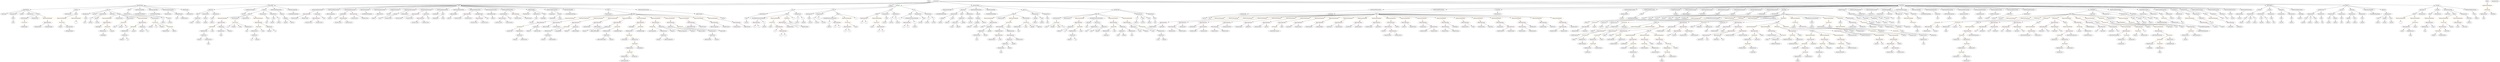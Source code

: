 strict digraph {
	graph [bb="0,0,35263,1044"];
	node [label="\N"];
	Enter	[height=0.5,
		pos="13038,1026",
		width=0.83628];
	ElementaryTypeName_bool_2	[color=black,
		height=0.5,
		label=bool,
		pos="33054,666",
		width=0.76697];
	ExpressionStatement_Unnamed_26	[color=orange,
		height=0.5,
		label=ExpressionStatement,
		pos="8015.6,738",
		width=2.458];
	BinaryOperation_Unnamed_41	[color=brown,
		height=0.5,
		label=BinaryOperation,
		pos="7542.6,666",
		width=1.9867];
	ExpressionStatement_Unnamed_26 -> BinaryOperation_Unnamed_41	[pos="e,7604.7,675.17 7950.5,725.42 7939.5,723.55 7928.2,721.68 7917.6,720 7813,703.55 7691.7,686.83 7616,676.68"];
	BinaryOperation_Unnamed_36	[color=brown,
		height=0.5,
		label=BinaryOperation,
		pos="10331,666",
		width=1.9867];
	NumberLiteral_Unnamed_29	[color=black,
		height=0.5,
		label=NumberLiteral,
		pos="10331,594",
		width=1.765];
	BinaryOperation_Unnamed_36 -> NumberLiteral_Unnamed_29	[pos="e,10331,612.1 10331,647.7 10331,640.41 10331,631.73 10331,623.54"];
	Identifier_addressEccles	[color=black,
		height=0.5,
		label=addressEccles,
		pos="10477,594",
		width=1.7788];
	BinaryOperation_Unnamed_36 -> Identifier_addressEccles	[pos="e,10445,610.09 10363,649.64 10384,639.45 10412,625.97 10435,614.95"];
	FunctionCall_Unnamed_5	[color=orange,
		height=0.5,
		label=FunctionCall,
		pos="3289.6,666",
		width=1.6125];
	Identifier__to_2	[color=black,
		height=0.5,
		label=_to,
		pos="3190.6,594",
		width=0.75];
	FunctionCall_Unnamed_5 -> Identifier__to_2	[pos="e,3208.6,607.78 3267.1,649.12 3252.5,638.76 3233.3,625.18 3217.7,614.22"];
	Identifier_Transfer	[color=black,
		height=0.5,
		label=Transfer,
		pos="3277.6,594",
		width=1.1689];
	FunctionCall_Unnamed_5 -> Identifier_Transfer	[pos="e,3280.5,612.1 3286.6,647.7 3285.3,640.32 3283.8,631.52 3282.4,623.25"];
	Identifier__value_2	[color=black,
		height=0.5,
		label=_value,
		pos="3372.6,594",
		width=0.96103];
	FunctionCall_Unnamed_5 -> Identifier__value_2	[pos="e,3354.8,609.95 3308.8,648.76 3319.9,639.43 3333.9,627.57 3346,617.36"];
	MemberAccess_Unnamed_4	[color=black,
		height=0.5,
		label=MemberAccess,
		pos="3494.6,594",
		width=1.9174];
	FunctionCall_Unnamed_5 -> MemberAccess_Unnamed_4	[pos="e,3453.9,608.89 3327.6,652 3360.2,640.89 3407.3,624.81 3443.1,612.56"];
	MemberAccess_Unnamed_11	[color=black,
		height=0.5,
		label=MemberAccess,
		pos="13745,450",
		width=1.9174];
	Identifier_msg_6	[color=black,
		height=0.5,
		label=msg,
		pos="13745,378",
		width=0.75];
	MemberAccess_Unnamed_11 -> Identifier_msg_6	[pos="e,13745,396.1 13745,431.7 13745,424.41 13745,415.73 13745,407.54"];
	FunctionCall_Unnamed_43	[color=orange,
		height=0.5,
		label=FunctionCall,
		pos="25783,306",
		width=1.6125];
	MemberAccess_Unnamed_34	[color=black,
		height=0.5,
		label=MemberAccess,
		pos="25739,234",
		width=1.9174];
	FunctionCall_Unnamed_43 -> MemberAccess_Unnamed_34	[pos="e,25749,251.79 25772,288.05 25767,280.06 25761,270.33 25755,261.4"];
	Identifier_weiAmount_3	[color=black,
		height=0.5,
		label=weiAmount,
		pos="25879,234",
		width=1.4739];
	FunctionCall_Unnamed_43 -> Identifier_weiAmount_3	[pos="e,25857,250.82 25804,289.12 25817,279.72 25834,267.67 25848,257.33"];
	NumberLiteral_Unnamed_16	[color=black,
		height=0.5,
		label=NumberLiteral,
		pos="4765.6,666",
		width=1.765];
	StateVariableDeclaration_Unnamed_42	[color=black,
		height=0.5,
		label=StateVariableDeclaration,
		pos="18512,882",
		width=2.8184];
	VariableDeclaration_mintAmount5	[color=black,
		height=0.5,
		label=mintAmount5,
		pos="17589,810",
		width=1.6957];
	StateVariableDeclaration_Unnamed_42 -> VariableDeclaration_mintAmount5	[pos="e,17647,815.45 18420,874.03 18235,860.04 17823,828.81 17659,816.32"];
	ParameterList_Unnamed_13	[color=black,
		height=0.5,
		label=ParameterList,
		pos="10711,810",
		width=1.7095];
	Parameter_None_5	[color=black,
		height=0.5,
		label=None,
		pos="10490,738",
		width=0.85014];
	ParameterList_Unnamed_13 -> Parameter_None_5	[pos="e,10513,749.71 10665,797.37 10629,787.48 10575,772.31 10530,756 10528,755.35 10526,754.67 10524,753.96"];
	ExpressionStatement_Unnamed_50	[color=orange,
		height=0.5,
		label=ExpressionStatement,
		pos="17343,738",
		width=2.458];
	BinaryOperation_Unnamed_75	[color=brown,
		height=0.5,
		label=BinaryOperation,
		pos="16460,666",
		width=1.9867];
	ExpressionStatement_Unnamed_50 -> BinaryOperation_Unnamed_75	[pos="e,16527,672.8 17280,724.96 17268,723.07 17257,721.32 17246,720 16990,689.74 16924,702.48 16668,684 16625,680.91 16577,677.03 16538,\
673.75"];
	Identifier_msg_5	[color=black,
		height=0.5,
		label=msg,
		pos="14095,162",
		width=0.75];
	ElementaryTypeName_address_31	[color=black,
		height=0.5,
		label=address,
		pos="6935.6,738",
		width=1.0996];
	BinaryOperation_Unnamed_82	[color=brown,
		height=0.5,
		label=BinaryOperation,
		pos="24574,666",
		width=1.9867];
	BinaryOperation_Unnamed_88	[color=brown,
		height=0.5,
		label=BinaryOperation,
		pos="24413,594",
		width=1.9867];
	BinaryOperation_Unnamed_82 -> BinaryOperation_Unnamed_88	[pos="e,24447,610.11 24539,649.98 24515,639.64 24483,625.79 24458,614.58"];
	BinaryOperation_Unnamed_83	[color=brown,
		height=0.5,
		label=BinaryOperation,
		pos="24574,594",
		width=1.9867];
	BinaryOperation_Unnamed_82 -> BinaryOperation_Unnamed_83	[pos="e,24574,612.1 24574,647.7 24574,640.41 24574,631.73 24574,623.54"];
	MemberAccess_Unnamed_12	[color=black,
		height=0.5,
		label=MemberAccess,
		pos="14328,594",
		width=1.9174];
	Identifier_msg_7	[color=black,
		height=0.5,
		label=msg,
		pos="14351,522",
		width=0.75];
	MemberAccess_Unnamed_12 -> Identifier_msg_7	[pos="e,14345,540.1 14333,575.7 14336,568.24 14339,559.32 14341,550.97"];
	Parameter__ratePreICO	[color=black,
		height=0.5,
		label=_ratePreICO,
		pos="31095,738",
		width=1.6125];
	ElementaryTypeName_uint_11	[color=black,
		height=0.5,
		label=uint,
		pos="31115,666",
		width=0.75];
	Parameter__ratePreICO -> ElementaryTypeName_uint_11	[pos="e,31110,684.1 31100,719.7 31102,712.24 31104,703.32 31107,694.97"];
	BinaryOperation_Unnamed_6	[color=brown,
		height=0.5,
		label=BinaryOperation,
		pos="12172,738",
		width=1.9867];
	Identifier_b_4	[color=black,
		height=0.5,
		label=b,
		pos="12136,666",
		width=0.75];
	BinaryOperation_Unnamed_6 -> Identifier_b_4	[pos="e,12144,683.14 12163,719.7 12159,711.75 12154,702.16 12149,693.34"];
	Identifier_a_5	[color=black,
		height=0.5,
		label=a,
		pos="12208,666",
		width=0.75];
	BinaryOperation_Unnamed_6 -> Identifier_a_5	[pos="e,12199,683.14 12180,719.7 12185,711.75 12189,702.16 12194,693.34"];
	ParameterList_Unnamed_37	[color=black,
		height=0.5,
		label=ParameterList,
		pos="1185.6,810",
		width=1.7095];
	Parameter_None_12	[color=black,
		height=0.5,
		label=None,
		pos="1185.6,738",
		width=0.85014];
	ParameterList_Unnamed_37 -> Parameter_None_12	[pos="e,1185.6,756.1 1185.6,791.7 1185.6,784.41 1185.6,775.73 1185.6,767.54"];
	VariableDeclaration_wallet	[color=black,
		height=0.5,
		label=wallet,
		pos="24731,810",
		width=0.87786];
	ElementaryTypeName_address_32	[color=black,
		height=0.5,
		label=address,
		pos="23657,738",
		width=1.0996];
	VariableDeclaration_wallet -> ElementaryTypeName_address_32	[pos="e,23685,750.78 24702,801.75 24687,798.16 24668,794.16 24651,792 24233,740.08 24118,835.14 23705,756 23702,755.47 23699,754.81 23696,\
754.05"];
	Identifier__amount_3	[color=black,
		height=0.5,
		label=_amount,
		pos="2130.6,594",
		width=1.1967];
	Block_Unnamed_10	[color=black,
		height=0.5,
		label=Block,
		pos="34277,810",
		width=0.90558];
	ExpressionStatement_Unnamed_10	[color=orange,
		height=0.5,
		label=ExpressionStatement,
		pos="34262,738",
		width=2.458];
	Block_Unnamed_10 -> ExpressionStatement_Unnamed_10	[pos="e,34265,756.1 34273,791.7 34271,784.32 34269,775.52 34268,767.25"];
	ExpressionStatement_Unnamed_68	[color=orange,
		height=0.5,
		label=ExpressionStatement,
		pos="23047,450",
		width=2.458];
	BinaryOperation_Unnamed_109	[color=brown,
		height=0.5,
		label=BinaryOperation,
		pos="23053,378",
		width=1.9867];
	ExpressionStatement_Unnamed_68 -> BinaryOperation_Unnamed_109	[pos="e,23051,396.1 23048,431.7 23049,424.41 23049,415.73 23050,407.54"];
	VariableDeclaration_totalSupply	[color=black,
		height=0.5,
		label=totalSupply,
		pos="32498,810",
		width=1.4739];
	ElementaryTypeName_uint256	[color=black,
		height=0.5,
		label=uint256,
		pos="32471,738",
		width=1.0442];
	VariableDeclaration_totalSupply -> ElementaryTypeName_uint256	[pos="e,32477,756.1 32491,791.7 32488,784.15 32484,775.12 32481,766.68"];
	Identifier_balances_14	[color=black,
		height=0.5,
		label=balances,
		pos="7180.6,378",
		width=1.1828];
	NumberLiteral_Unnamed_57	[color=black,
		height=0.5,
		label=NumberLiteral,
		pos="20954,594",
		width=1.765];
	UserDefinedTypeName_Unnamed_10	[color=black,
		height=0.5,
		label=UserDefinedTypeName,
		pos="30554,666",
		width=2.7214];
	NumberLiteral_Unnamed_35	[color=black,
		height=0.5,
		label=NumberLiteral,
		pos="18532,594",
		width=1.765];
	FunctionCall_Unnamed_74	[color=orange,
		height=0.5,
		label=FunctionCall,
		pos="27026,666",
		width=1.6125];
	MemberAccess_Unnamed_63	[color=black,
		height=0.5,
		label=MemberAccess,
		pos="27086,594",
		width=1.9174];
	FunctionCall_Unnamed_74 -> MemberAccess_Unnamed_63	[pos="e,27071,611.96 27040,648.41 27047,640.08 27056,629.8 27064,620.49"];
	Identifier_allowTotalMintAmount_1	[color=black,
		height=0.5,
		label=allowTotalMintAmount,
		pos="29859,450",
		width=2.6798];
	Identifier_msg_11	[color=black,
		height=0.5,
		label=msg,
		pos="22721,594",
		width=0.75];
	ParameterList_Unnamed_5	[color=black,
		height=0.5,
		label=ParameterList,
		pos="33195,810",
		width=1.7095];
	Parameter_spender	[color=black,
		height=0.5,
		label=spender,
		pos="33145,738",
		width=1.1135];
	ParameterList_Unnamed_5 -> Parameter_spender	[pos="e,33156,755.31 33182,792.05 33177,783.77 33169,773.62 33163,764.42"];
	Parameter_owner	[color=black,
		height=0.5,
		label=owner,
		pos="33237,738",
		width=0.93331];
	ParameterList_Unnamed_5 -> Parameter_owner	[pos="e,33227,755.31 33205,792.05 33210,783.94 33216,774.04 33221,765.01"];
	StateVariableDeclaration_Unnamed_29	[color=black,
		height=0.5,
		label=StateVariableDeclaration,
		pos="20579,882",
		width=2.8184];
	VariableDeclaration_mintStart3	[color=black,
		height=0.5,
		label=mintStart3,
		pos="18553,810",
		width=1.3491];
	StateVariableDeclaration_Unnamed_29 -> VariableDeclaration_mintStart3	[pos="e,18601,812.68 20480,877.59 20122,865.22 18898,822.93 18612,813.07"];
	IndexAccess_Unnamed_12	[color=black,
		height=0.5,
		label=IndexAccess,
		pos="15872,522",
		width=1.6402];
	Identifier__from_3	[color=black,
		height=0.5,
		label=_from,
		pos="15812,450",
		width=0.93331];
	IndexAccess_Unnamed_12 -> Identifier__from_3	[pos="e,15825,466.51 15857,504.41 15850,495.62 15840,484.66 15832,474.96"];
	Identifier_allowed_1	[color=black,
		height=0.5,
		label=allowed,
		pos="15903,450",
		width=1.0858];
	IndexAccess_Unnamed_12 -> Identifier_allowed_1	[pos="e,15895,468.1 15879,503.7 15883,496.07 15887,486.92 15890,478.4"];
	Identifier_a_4	[color=black,
		height=0.5,
		label=a,
		pos="12375,522",
		width=0.75];
	BinaryOperation_Unnamed_20	[color=brown,
		height=0.5,
		label=BinaryOperation,
		pos="34437,594",
		width=1.9867];
	FunctionCall_Unnamed_14	[color=orange,
		height=0.5,
		label=FunctionCall,
		pos="34373,522",
		width=1.6125];
	BinaryOperation_Unnamed_20 -> FunctionCall_Unnamed_14	[pos="e,34388,539.79 34421,576.05 34413,567.71 34404,557.49 34396,548.25"];
	Identifier_newOwner	[color=black,
		height=0.5,
		label=newOwner,
		pos="34500,522",
		width=1.4046];
	BinaryOperation_Unnamed_20 -> Identifier_newOwner	[pos="e,34485,539.31 34452,576.05 34459,567.59 34469,557.19 34477,547.84"];
	Identifier_tokens_5	[color=black,
		height=0.5,
		label=tokens,
		pos="24994,378",
		width=0.97489];
	ExpressionStatement_Unnamed_23	[color=orange,
		height=0.5,
		label=ExpressionStatement,
		pos="8210.6,738",
		width=2.458];
	BinaryOperation_Unnamed_38	[color=brown,
		height=0.5,
		label=BinaryOperation,
		pos="7768.6,666",
		width=1.9867];
	ExpressionStatement_Unnamed_23 -> BinaryOperation_Unnamed_38	[pos="e,7828.9,675.94 8145.2,725.49 8134.3,723.62 8123.1,721.73 8112.6,720 8018.5,704.6 7909.8,688.06 7840.1,677.63"];
	VariableDeclaration_rateICO	[color=black,
		height=0.5,
		label=rateICO,
		pos="24601,810",
		width=1.1274];
	ElementaryTypeName_uint256_45	[color=black,
		height=0.5,
		label=uint256,
		pos="23562,738",
		width=1.0442];
	VariableDeclaration_rateICO -> ElementaryTypeName_uint256_45	[pos="e,23589,750.68 24562,803.4 24535,799.6 24497,794.77 24464,792 24274,776.26 23794,793.45 23608,756 23605,755.48 23602,754.83 23600,\
754.09"];
	ElementaryTypeName_uint256_50	[color=black,
		height=0.5,
		label=uint256,
		pos="23752,738",
		width=1.0442];
	MemberAccess_Unnamed_36	[color=black,
		height=0.5,
		label=MemberAccess,
		pos="25116,378",
		width=1.9174];
	Identifier_totalPreICOAmount_4	[color=black,
		height=0.5,
		label=totalPreICOAmount,
		pos="25116,306",
		width=2.3748];
	MemberAccess_Unnamed_36 -> Identifier_totalPreICOAmount_4	[pos="e,25116,324.1 25116,359.7 25116,352.41 25116,343.73 25116,335.54"];
	Identifier_assert	[color=black,
		height=0.5,
		label=assert,
		pos="10829,594",
		width=0.89172];
	Parameter_value_2	[color=black,
		height=0.5,
		label=value,
		pos="32874,738",
		width=0.82242];
	ElementaryTypeName_uint256_6	[color=black,
		height=0.5,
		label=uint256,
		pos="32873,666",
		width=1.0442];
	Parameter_value_2 -> ElementaryTypeName_uint256_6	[pos="e,32873,684.1 32873,719.7 32873,712.41 32873,703.73 32873,695.54"];
	Parameter__spender	[color=black,
		height=0.5,
		label=_spender,
		pos="14602,738",
		width=1.2521];
	ElementaryTypeName_address_18	[color=black,
		height=0.5,
		label=address,
		pos="14602,666",
		width=1.0996];
	Parameter__spender -> ElementaryTypeName_address_18	[pos="e,14602,684.1 14602,719.7 14602,712.41 14602,703.73 14602,695.54"];
	InheritanceSpecifier_Unnamed_3	[color=black,
		height=0.5,
		label=InheritanceSpecifier,
		pos="13363,882",
		width=2.3333];
	UserDefinedTypeName_Unnamed_3	[color=black,
		height=0.5,
		label=UserDefinedTypeName,
		pos="13293,810",
		width=2.7214];
	InheritanceSpecifier_Unnamed_3 -> UserDefinedTypeName_Unnamed_3	[pos="e,13309,827.79 13346,864.05 13337,855.54 13327,845.07 13317,835.68"];
	ExpressionStatement_Unnamed_44	[color=orange,
		height=0.5,
		label=ExpressionStatement,
		pos="17538,738",
		width=2.458];
	BinaryOperation_Unnamed_66	[color=brown,
		height=0.5,
		label=BinaryOperation,
		pos="16749,666",
		width=1.9867];
	ExpressionStatement_Unnamed_44 -> BinaryOperation_Unnamed_66	[pos="e,16816,672.54 17474,725.08 17463,723.18 17451,721.39 17440,720 17227,693.65 17172,700.65 16959,684 16915,680.61 16867,676.69 16827,\
673.47"];
	NumberLiteral_Unnamed_17	[color=black,
		height=0.5,
		label=NumberLiteral,
		pos="4910.6,666",
		width=1.765];
	ExpressionStatement_Unnamed_57	[color=orange,
		height=0.5,
		label=ExpressionStatement,
		pos="24017,738",
		width=2.458];
	FunctionCall_Unnamed_36	[color=orange,
		height=0.5,
		label=FunctionCall,
		pos="22548,666",
		width=1.6125];
	ExpressionStatement_Unnamed_57 -> FunctionCall_Unnamed_36	[pos="e,22590,678.7 23954,724.81 23942,722.89 23930,721.16 23919,720 23343,662.46 23192,759.7 22619,684 22613,683.25 22607,682.24 22601,\
681.08"];
	Block_Unnamed_7	[color=black,
		height=0.5,
		label=Block,
		pos="15510,810",
		width=0.90558];
	EmitStatement_Unnamed_1	[color=black,
		height=0.5,
		label=EmitStatement,
		pos="14950,738",
		width=1.7788];
	Block_Unnamed_7 -> EmitStatement_Unnamed_1	[pos="e,15000,749.28 15477,806.19 15401,799.37 15203,780.67 15040,756 15031,754.64 15021,753.03 15012,751.35"];
	BooleanLiteral_Unnamed_1	[color=black,
		height=0.5,
		label=BooleanLiteral,
		pos="15113,738",
		width=1.7788];
	Block_Unnamed_7 -> BooleanLiteral_Unnamed_1	[pos="e,15160,750.42 15478,804.54 15420,796.14 15293,776.95 15187,756 15182,755.03 15177,753.97 15171,752.87"];
	ExpressionStatement_Unnamed_5	[color=orange,
		height=0.5,
		label=ExpressionStatement,
		pos="15284,738",
		width=2.458];
	Block_Unnamed_7 -> ExpressionStatement_Unnamed_5	[pos="e,15331,753.64 15482,800.42 15447,789.66 15387,770.94 15342,756.98"];
	VariableDeclarationStatement_Unnamed_3	[color=black,
		height=0.5,
		label=VariableDeclarationStatement,
		pos="15510,738",
		width=3.3174];
	Block_Unnamed_7 -> VariableDeclarationStatement_Unnamed_3	[pos="e,15510,756.1 15510,791.7 15510,784.41 15510,775.73 15510,767.54"];
	ExpressionStatement_Unnamed_7	[color=orange,
		height=0.5,
		label=ExpressionStatement,
		pos="15736,738",
		width=2.458];
	Block_Unnamed_7 -> ExpressionStatement_Unnamed_7	[pos="e,15688,753.64 15537,800.42 15572,789.66 15632,770.94 15678,756.98"];
	ExpressionStatement_Unnamed_6	[color=orange,
		height=0.5,
		label=ExpressionStatement,
		pos="15931,738",
		width=2.458];
	Block_Unnamed_7 -> ExpressionStatement_Unnamed_6	[pos="e,15865,750.47 15541,803.98 15598,794.68 15726,774.06 15833,756 15839,754.84 15847,753.62 15854,752.4"];
	FunctionDefinition_transferFrom	[color=black,
		height=0.5,
		label=transferFrom,
		pos="32772,882",
		width=1.6402];
	ParameterList_Unnamed_7	[color=black,
		height=0.5,
		label=ParameterList,
		pos="32631,810",
		width=1.7095];
	FunctionDefinition_transferFrom -> ParameterList_Unnamed_7	[pos="e,32661,826.07 32742,866.15 32721,855.97 32694,842.33 32671,831.16"];
	ParameterList_Unnamed_8	[color=black,
		height=0.5,
		label=ParameterList,
		pos="32772,810",
		width=1.7095];
	FunctionDefinition_transferFrom -> ParameterList_Unnamed_8	[pos="e,32772,828.1 32772,863.7 32772,856.41 32772,847.73 32772,839.54"];
	ExpressionStatement_Unnamed_74	[color=orange,
		height=0.5,
		label=ExpressionStatement,
		pos="28421,738",
		width=2.458];
	FunctionCall_Unnamed_58	[color=orange,
		height=0.5,
		label=FunctionCall,
		pos="27371,666",
		width=1.6125];
	ExpressionStatement_Unnamed_74 -> FunctionCall_Unnamed_58	[pos="e,27426,671.5 28358,724.88 28347,723 28335,721.26 28324,720 28004,684.16 27922,703.86 27601,684 27546,680.61 27483,675.96 27438,\
672.38"];
	Identifier_TokenPurchase	[color=black,
		height=0.5,
		label=TokenPurchase,
		pos="26442,594",
		width=1.9036];
	VariableDeclaration_endICO	[color=black,
		height=0.5,
		label=endICO,
		pos="24414,810",
		width=1.1274];
	ElementaryTypeName_uint256_39	[color=black,
		height=0.5,
		label=uint256,
		pos="23469,738",
		width=1.0442];
	VariableDeclaration_endICO -> ElementaryTypeName_uint256_39	[pos="e,23496,750.66 24375,803.59 24347,799.8 24308,794.91 24274,792 23937,763.63 23845,823.32 23515,756 23512,755.47 23509,754.82 23507,\
754.08"];
	FunctionDefinition_finishMinting	[color=black,
		height=0.5,
		label=finishMinting,
		pos="362.56,882",
		width=1.6264];
	ModifierInvocation_onlyOwner_2	[color=black,
		height=0.5,
		label=onlyOwner,
		pos="51.563,810",
		width=1.4323];
	FunctionDefinition_finishMinting -> ModifierInvocation_onlyOwner_2	[pos="e,90.191,822.36 313.75,871.72 263.01,861.82 181.39,845.24 111.56,828 108.2,827.17 104.75,826.28 101.27,825.36"];
	ParameterList_Unnamed_39	[color=black,
		height=0.5,
		label=ParameterList,
		pos="182.56,810",
		width=1.7095];
	FunctionDefinition_finishMinting -> ParameterList_Unnamed_39	[pos="e,218.53,824.99 327.43,867.34 299.33,856.41 259.7,841 228.99,829.05"];
	ModifierInvocation_canMint_1	[color=black,
		height=0.5,
		label=canMint,
		pos="302.56,810",
		width=1.1274];
	FunctionDefinition_finishMinting -> ModifierInvocation_canMint_1	[pos="e,316.27,826.99 348.34,864.41 340.99,855.83 331.87,845.19 323.71,835.67"];
	ParameterList_Unnamed_38	[color=black,
		height=0.5,
		label=ParameterList,
		pos="422.56,810",
		width=1.7095];
	FunctionDefinition_finishMinting -> ParameterList_Unnamed_38	[pos="e,408.03,827.96 376.78,864.41 383.93,856.08 392.74,845.8 400.72,836.49"];
	Block_Unnamed_15	[color=black,
		height=0.5,
		label=Block,
		pos="534.56,810",
		width=0.90558];
	FunctionDefinition_finishMinting -> Block_Unnamed_15	[pos="e,508.99,821.64 397.07,867.13 423.51,856.49 460.87,841.39 493.56,828 495.28,827.3 497.03,826.58 498.81,825.85"];
	FunctionDefinition_Crowdsale	[color=black,
		height=0.5,
		label=Crowdsale,
		pos="21211,882",
		width=1.4046];
	Block_Unnamed_18	[color=black,
		height=0.5,
		label=Block,
		pos="19488,810",
		width=0.90558];
	FunctionDefinition_Crowdsale -> Block_Unnamed_18	[pos="e,19520,812.32 21160,878.96 20907,868.66 19769,822.45 19531,812.78"];
	ParameterList_Unnamed_44	[color=black,
		height=0.5,
		label=ParameterList,
		pos="21211,810",
		width=1.7095];
	FunctionDefinition_Crowdsale -> ParameterList_Unnamed_44	[pos="e,21211,828.1 21211,863.7 21211,856.41 21211,847.73 21211,839.54"];
	Identifier_tokens_13	[color=black,
		height=0.5,
		label=tokens,
		pos="23919,594",
		width=0.97489];
	BinaryOperation_Unnamed_78	[color=brown,
		height=0.5,
		label=BinaryOperation,
		pos="31491,666",
		width=1.9867];
	Identifier__ratePreICO	[color=black,
		height=0.5,
		label=_ratePreICO,
		pos="31491,594",
		width=1.6125];
	BinaryOperation_Unnamed_78 -> Identifier__ratePreICO	[pos="e,31491,612.1 31491,647.7 31491,640.41 31491,631.73 31491,623.54"];
	Identifier_ratePreICO_1	[color=black,
		height=0.5,
		label=ratePreICO,
		pos="31620,594",
		width=1.4739];
	BinaryOperation_Unnamed_78 -> Identifier_ratePreICO_1	[pos="e,31592,609.86 31520,649.12 31538,639.09 31562,626.03 31582,615.26"];
	Identifier_totalTokens_1	[color=black,
		height=0.5,
		label=totalTokens,
		pos="30389,234",
		width=1.5155];
	Parameter__to_2	[color=black,
		height=0.5,
		label=_to,
		pos="1261.6,738",
		width=0.75];
	ElementaryTypeName_address_25	[color=black,
		height=0.5,
		label=address,
		pos="1261.6,666",
		width=1.0996];
	Parameter__to_2 -> ElementaryTypeName_address_25	[pos="e,1261.6,684.1 1261.6,719.7 1261.6,712.41 1261.6,703.73 1261.6,695.54"];
	FunctionCall_Unnamed_18	[color=orange,
		height=0.5,
		label=FunctionCall,
		pos="1728.6,666",
		width=1.6125];
	Identifier_Mint	[color=black,
		height=0.5,
		label=Mint,
		pos="1595.6,594",
		width=0.76697];
	FunctionCall_Unnamed_18 -> Identifier_Mint	[pos="e,1616.6,606.09 1700,649.98 1678.4,638.61 1648.8,623 1626.6,611.32"];
	Identifier__amount_2	[color=black,
		height=0.5,
		label=_amount,
		pos="1684.6,594",
		width=1.1967];
	FunctionCall_Unnamed_18 -> Identifier__amount_2	[pos="e,1695.1,611.79 1717.9,648.05 1712.9,640.06 1706.8,630.33 1701.2,621.4"];
	Identifier__to_8	[color=black,
		height=0.5,
		label=_to,
		pos="1772.6,594",
		width=0.75];
	FunctionCall_Unnamed_18 -> Identifier__to_8	[pos="e,1762.6,610.83 1739.2,648.05 1744.4,639.73 1750.9,629.54 1756.6,620.32"];
	BinaryOperation_Unnamed_57	[color=brown,
		height=0.5,
		label=BinaryOperation,
		pos="17201,594",
		width=1.9867];
	NumberLiteral_Unnamed_42	[color=black,
		height=0.5,
		label=NumberLiteral,
		pos="17193,522",
		width=1.765];
	BinaryOperation_Unnamed_57 -> NumberLiteral_Unnamed_42	[pos="e,17195,540.1 17199,575.7 17198,568.41 17197,559.73 17196,551.54"];
	NumberLiteral_Unnamed_41	[color=black,
		height=0.5,
		label=NumberLiteral,
		pos="17338,522",
		width=1.765];
	BinaryOperation_Unnamed_57 -> NumberLiteral_Unnamed_41	[pos="e,17308,538.18 17231,577.29 17251,567.24 17277,554.12 17298,543.28"];
	Parameter_value_1	[color=black,
		height=0.5,
		label=value,
		pos="32556,738",
		width=0.82242];
	ParameterList_Unnamed_7 -> Parameter_value_1	[pos="e,32571,753.57 32613,792.41 32603,783.1 32590,771.35 32579,761.24"];
	Parameter_to_1	[color=black,
		height=0.5,
		label=to,
		pos="32631,738",
		width=0.75];
	ParameterList_Unnamed_7 -> Parameter_to_1	[pos="e,32631,756.1 32631,791.7 32631,784.41 32631,775.73 32631,767.54"];
	Parameter_from	[color=black,
		height=0.5,
		label=from,
		pos="32705,738",
		width=0.7947];
	ParameterList_Unnamed_7 -> Parameter_from	[pos="e,32689,753.57 32648,792.41 32658,783.1 32670,771.35 32681,761.24"];
	Parameter__to_1	[color=black,
		height=0.5,
		label=_to,
		pos="16067,738",
		width=0.75];
	ElementaryTypeName_address_17	[color=black,
		height=0.5,
		label=address,
		pos="16060,666",
		width=1.0996];
	Parameter__to_1 -> ElementaryTypeName_address_17	[pos="e,16061,684.1 16065,719.7 16064,712.41 16063,703.73 16062,695.54"];
	ModifierDefinition_canMint	[color=black,
		height=0.5,
		label=canMint,
		pos="1048.6,882",
		width=1.1274];
	ParameterList_Unnamed_35	[color=black,
		height=0.5,
		label=ParameterList,
		pos="936.56,810",
		width=1.7095];
	ModifierDefinition_canMint -> ParameterList_Unnamed_35	[pos="e,961.81,826.78 1025.6,866.67 1010,856.88 988.93,843.73 971.24,832.67"];
	Block_Unnamed_13	[color=black,
		height=0.5,
		label=Block,
		pos="1048.6,810",
		width=0.90558];
	ModifierDefinition_canMint -> Block_Unnamed_13	[pos="e,1048.6,828.1 1048.6,863.7 1048.6,856.41 1048.6,847.73 1048.6,839.54"];
	BinaryOperation_Unnamed_124	[color=brown,
		height=0.5,
		label=BinaryOperation,
		pos="28862,594",
		width=1.9867];
	Identifier_mintStart3_2	[color=black,
		height=0.5,
		label=mintStart3,
		pos="28834,522",
		width=1.3491];
	BinaryOperation_Unnamed_124 -> Identifier_mintStart3_2	[pos="e,28840,540.1 28855,575.7 28852,568.15 28848,559.12 28845,550.68"];
	Identifier_now_8	[color=black,
		height=0.5,
		label=now,
		pos="28928,522",
		width=0.75];
	BinaryOperation_Unnamed_124 -> Identifier_now_8	[pos="e,28914,537.89 28878,576.05 28886,567.04 28897,555.83 28906,546.04"];
	BinaryOperation_Unnamed_33	[color=brown,
		height=0.5,
		label=BinaryOperation,
		pos="6733.6,738",
		width=1.9867];
	NumberLiteral_Unnamed_25	[color=black,
		height=0.5,
		label=NumberLiteral,
		pos="6608.6,666",
		width=1.765];
	BinaryOperation_Unnamed_33 -> NumberLiteral_Unnamed_25	[pos="e,6636.4,682.58 6705.2,721.12 6687.7,711.34 6665.1,698.69 6646.2,688.07"];
	NumberLiteral_Unnamed_24	[color=black,
		height=0.5,
		label=NumberLiteral,
		pos="6753.6,666",
		width=1.765];
	BinaryOperation_Unnamed_33 -> NumberLiteral_Unnamed_24	[pos="e,6748.7,684.1 6738.5,719.7 6740.6,712.24 6743.2,703.32 6745.6,694.97"];
	ElementaryTypeName_uint256_22	[color=black,
		height=0.5,
		label=uint256,
		pos="11660,594",
		width=1.0442];
	StateVariableDeclaration_Unnamed_24	[color=black,
		height=0.5,
		label=StateVariableDeclaration,
		pos="23145,882",
		width=2.8184];
	VariableDeclaration_maxAmountICO	[color=black,
		height=0.5,
		label=maxAmountICO,
		pos="23016,810",
		width=2.0145];
	StateVariableDeclaration_Unnamed_24 -> VariableDeclaration_maxAmountICO	[pos="e,23045,826.75 23114,864.41 23096,854.75 23074,842.46 23054,832.12"];
	Identifier_tokens_8	[color=black,
		height=0.5,
		label=tokens,
		pos="22771,450",
		width=0.97489];
	Identifier_now_3	[color=black,
		height=0.5,
		label=now,
		pos="23570,450",
		width=0.75];
	BinaryOperation_Unnamed_117	[color=brown,
		height=0.5,
		label=BinaryOperation,
		pos="28345,594",
		width=1.9867];
	Identifier_now_5	[color=black,
		height=0.5,
		label=now,
		pos="28276,522",
		width=0.75];
	BinaryOperation_Unnamed_117 -> Identifier_now_5	[pos="e,28290,537.42 28328,576.05 28319,566.82 28307,555.29 28298,545.33"];
	Identifier_mintStart2_1	[color=black,
		height=0.5,
		label=mintStart2,
		pos="28370,522",
		width=1.3491];
	BinaryOperation_Unnamed_117 -> Identifier_mintStart2_1	[pos="e,28363,540.1 28351,575.7 28353,568.15 28357,559.12 28360,550.68"];
	IndexAccess_Unnamed_4	[color=black,
		height=0.5,
		label=IndexAccess,
		pos="2762.6,738",
		width=1.6402];
	Identifier__owner	[color=black,
		height=0.5,
		label=_owner,
		pos="2672.6,666",
		width=1.0719];
	IndexAccess_Unnamed_4 -> Identifier__owner	[pos="e,2691.8,681.95 2741.7,720.76 2729.5,711.25 2713.8,699.1 2700.5,688.77"];
	Identifier_balances_4	[color=black,
		height=0.5,
		label=balances,
		pos="2771.6,666",
		width=1.1828];
	IndexAccess_Unnamed_4 -> Identifier_balances_4	[pos="e,2769.4,684.1 2764.8,719.7 2765.7,712.32 2766.9,703.52 2767.9,695.25"];
	MemberAccess_Unnamed_41	[color=black,
		height=0.5,
		label=MemberAccess,
		pos="23562,234",
		width=1.9174];
	FunctionCall_Unnamed_50	[color=orange,
		height=0.5,
		label=FunctionCall,
		pos="23562,162",
		width=1.6125];
	MemberAccess_Unnamed_41 -> FunctionCall_Unnamed_50	[pos="e,23562,180.1 23562,215.7 23562,208.41 23562,199.73 23562,191.54"];
	ParameterList_Unnamed_53	[color=black,
		height=0.5,
		label=ParameterList,
		pos="26579,810",
		width=1.7095];
	Identifier_balances_10	[color=black,
		height=0.5,
		label=balances,
		pos="1709.6,378",
		width=1.1828];
	StateVariableDeclaration_Unnamed_18	[color=black,
		height=0.5,
		label=StateVariableDeclaration,
		pos="23530,882",
		width=2.8184];
	VariableDeclaration_token	[color=black,
		height=0.5,
		label=token,
		pos="23378,810",
		width=0.864];
	StateVariableDeclaration_Unnamed_18 -> VariableDeclaration_token	[pos="e,23401,821.92 23494,864.76 23469,853.3 23436,838.01 23412,826.67"];
	FunctionCall_Unnamed_9	[color=orange,
		height=0.5,
		label=FunctionCall,
		pos="14944,666",
		width=1.6125];
	Identifier__value_6	[color=black,
		height=0.5,
		label=_value,
		pos="14755,594",
		width=0.96103];
	FunctionCall_Unnamed_9 -> Identifier__value_6	[pos="e,14782,605.51 14907,651.68 14877,641.07 14835,625.77 14799,612 14796,611.22 14794,610.42 14792,609.6"];
	Identifier_Transfer_1	[color=black,
		height=0.5,
		label=Transfer,
		pos="14850,594",
		width=1.1689];
	FunctionCall_Unnamed_9 -> Identifier_Transfer_1	[pos="e,14870,610.1 14922,649.12 14909,639.61 14893,627.39 14879,616.97"];
	Identifier__from_4	[color=black,
		height=0.5,
		label=_from,
		pos="14944,594",
		width=0.93331];
	FunctionCall_Unnamed_9 -> Identifier__from_4	[pos="e,14944,612.1 14944,647.7 14944,640.41 14944,631.73 14944,623.54"];
	Identifier__to_5	[color=black,
		height=0.5,
		label=_to,
		pos="15023,594",
		width=0.75];
	FunctionCall_Unnamed_9 -> Identifier__to_5	[pos="e,15007,609.02 14962,648.76 14973,639.17 14987,626.91 14998,616.52"];
	ContractDefinition_MintableToken	[color=black,
		height=0.5,
		label=MintableToken,
		pos="1960.6,954",
		width=1.8481];
	ContractDefinition_MintableToken -> FunctionDefinition_finishMinting	[pos="e,420.19,885.52 1895.2,950.14 1637.8,938.86 695.14,897.57 431.49,886.02"];
	ContractDefinition_MintableToken -> ModifierDefinition_canMint	[pos="e,1088.4,886.06 1897.2,948.13 1725.7,934.98 1255.5,898.88 1099.6,886.91"];
	FunctionDefinition_mint	[color=black,
		height=0.5,
		label=mint,
		pos="1490.6,882",
		width=0.75];
	ContractDefinition_MintableToken -> FunctionDefinition_mint	[pos="e,1516.9,886.92 1903.4,944.49 1805.9,929.97 1610.2,900.82 1528.1,888.59"];
	EventDefinition_Mint	[color=black,
		height=0.5,
		label=Mint,
		pos="1806.6,882",
		width=0.76697];
	ContractDefinition_MintableToken -> EventDefinition_Mint	[pos="e,1828.6,893.03 1927.5,937.98 1901.4,926.1 1865.1,909.6 1839.1,897.78"];
	InheritanceSpecifier_Unnamed_5	[color=black,
		height=0.5,
		label=InheritanceSpecifier,
		pos="1960.6,882",
		width=2.3333];
	ContractDefinition_MintableToken -> InheritanceSpecifier_Unnamed_5	[pos="e,1960.6,900.1 1960.6,935.7 1960.6,928.41 1960.6,919.73 1960.6,911.54"];
	InheritanceSpecifier_Unnamed_4	[color=black,
		height=0.5,
		label=InheritanceSpecifier,
		pos="2149.6,882",
		width=2.3333];
	ContractDefinition_MintableToken -> InheritanceSpecifier_Unnamed_4	[pos="e,2108.8,898.11 1998.8,938.83 2027.4,928.26 2066.7,913.69 2098,902.08"];
	StateVariableDeclaration_Unnamed_4	[color=black,
		height=0.5,
		label=StateVariableDeclaration,
		pos="2354.6,882",
		width=2.8184];
	ContractDefinition_MintableToken -> StateVariableDeclaration_Unnamed_4	[pos="e,2284.8,895.39 2014.9,943.34 2081.9,931.44 2196.4,911.1 2273.7,897.37"];
	EventDefinition_MintFinished	[color=black,
		height=0.5,
		label=MintFinished,
		pos="2594.6,882",
		width=1.6402];
	ContractDefinition_MintableToken -> EventDefinition_MintFinished	[pos="e,2541.5,890.25 2022.3,947.01 2117.4,937.68 2305.3,918.78 2464.6,900 2485.9,897.48 2509.2,894.5 2530.1,891.75"];
	FunctionCall_Unnamed_61	[color=orange,
		height=0.5,
		label=FunctionCall,
		pos="30032,450",
		width=1.6125];
	MemberAccess_Unnamed_51	[color=black,
		height=0.5,
		label=MemberAccess,
		pos="29958,378",
		width=1.9174];
	FunctionCall_Unnamed_61 -> MemberAccess_Unnamed_51	[pos="e,29975,395.71 30014,432.41 30005,423.76 29994,413 29983,403.42"];
	Identifier_mintAmount2_1	[color=black,
		height=0.5,
		label=mintAmount2,
		pos="30106,378",
		width=1.6957];
	FunctionCall_Unnamed_61 -> Identifier_mintAmount2_1	[pos="e,30088,395.71 30049,432.41 30058,423.76 30070,413 30080,403.42"];
	ExpressionStatement_Unnamed_9	[color=orange,
		height=0.5,
		label=ExpressionStatement,
		pos="13962,738",
		width=2.458];
	BinaryOperation_Unnamed_17	[color=brown,
		height=0.5,
		label=BinaryOperation,
		pos="14032,666",
		width=1.9867];
	ExpressionStatement_Unnamed_9 -> BinaryOperation_Unnamed_17	[pos="e,14015,683.79 13979,720.05 13987,711.54 13997,701.07 14007,691.68"];
	VariableDeclaration_maxAmountPreICO	[color=black,
		height=0.5,
		label=maxAmountPreICO,
		pos="27758,810",
		width=2.361];
	ElementaryTypeName_uint256_40	[color=black,
		height=0.5,
		label=uint256,
		pos="27758,738",
		width=1.0442];
	VariableDeclaration_maxAmountPreICO -> ElementaryTypeName_uint256_40	[pos="e,27758,756.1 27758,791.7 27758,784.41 27758,775.73 27758,767.54"];
	ElementaryTypeName_uint_8	[color=black,
		height=0.5,
		label=uint,
		pos="17210,738",
		width=0.75];
	EmitStatement_Unnamed_1 -> FunctionCall_Unnamed_9	[pos="e,14945,684.1 14948,719.7 14947,712.41 14947,703.73 14946,695.54"];
	MemberAccess_Unnamed_26	[color=black,
		height=0.5,
		label=MemberAccess,
		pos="35020,810",
		width=1.9174];
	Identifier_msg_10	[color=black,
		height=0.5,
		label=msg,
		pos="35020,738",
		width=0.75];
	MemberAccess_Unnamed_26 -> Identifier_msg_10	[pos="e,35020,756.1 35020,791.7 35020,784.41 35020,775.73 35020,767.54"];
	Identifier_summLeskiw_1	[color=black,
		height=0.5,
		label=summLeskiw,
		pos="8738.6,378",
		width=1.6541];
	ElementaryTypeName_address_9	[color=black,
		height=0.5,
		label=address,
		pos="33551,666",
		width=1.0996];
	ExpressionStatement_Unnamed_43	[color=orange,
		height=0.5,
		label=ExpressionStatement,
		pos="17733,738",
		width=2.458];
	BinaryOperation_Unnamed_64	[color=brown,
		height=0.5,
		label=BinaryOperation,
		pos="17040,666",
		width=1.9867];
	ExpressionStatement_Unnamed_43 -> BinaryOperation_Unnamed_64	[pos="e,17108,671.28 17669,725.17 17657,723.27 17646,721.46 17635,720 17451,695.96 17234,679.69 17120,672.03"];
	BinaryOperation_Unnamed_60	[color=brown,
		height=0.5,
		label=BinaryOperation,
		pos="21818,666",
		width=1.9867];
	NumberLiteral_Unnamed_45	[color=black,
		height=0.5,
		label=NumberLiteral,
		pos="21818,594",
		width=1.765];
	BinaryOperation_Unnamed_60 -> NumberLiteral_Unnamed_45	[pos="e,21818,612.1 21818,647.7 21818,640.41 21818,631.73 21818,623.54"];
	Identifier_ratePreICO	[color=black,
		height=0.5,
		label=ratePreICO,
		pos="21953,594",
		width=1.4739];
	BinaryOperation_Unnamed_60 -> Identifier_ratePreICO	[pos="e,21925,609.46 21848,649.29 21868,639.04 21894,625.57 21915,614.62"];
	VariableDeclaration_startPreICO	[color=black,
		height=0.5,
		label=startPreICO,
		pos="24209,810",
		width=1.5432];
	ElementaryTypeName_uint256_36	[color=black,
		height=0.5,
		label=uint256,
		pos="23376,738",
		width=1.0442];
	VariableDeclaration_startPreICO -> ElementaryTypeName_uint256_36	[pos="e,23403,750.62 24158,802.11 24131,798.66 24098,794.65 24068,792 23781,766.78 23703,814.49 23422,756 23419,755.46 23416,754.8 23414,\
754.05"];
	Identifier_weiAmount_5	[color=black,
		height=0.5,
		label=weiAmount,
		pos="23448,306",
		width=1.4739];
	BinaryOperation_Unnamed_126	[color=brown,
		height=0.5,
		label=BinaryOperation,
		pos="29233,522",
		width=1.9867];
	FunctionCall_Unnamed_62	[color=orange,
		height=0.5,
		label=FunctionCall,
		pos="29098,450",
		width=1.6125];
	BinaryOperation_Unnamed_126 -> FunctionCall_Unnamed_62	[pos="e,29126,465.94 29202,505.29 29183,495.22 29157,482.05 29137,471.21"];
	Identifier_allowTotalMintAmount_2	[color=black,
		height=0.5,
		label=allowTotalMintAmount,
		pos="29271,450",
		width=2.6798];
	BinaryOperation_Unnamed_126 -> Identifier_allowTotalMintAmount_2	[pos="e,29261,468.1 29242,503.7 29246,495.98 29251,486.71 29256,478.11"];
	BinaryOperation_Unnamed_39	[color=brown,
		height=0.5,
		label=BinaryOperation,
		pos="9696.6,666",
		width=1.9867];
	Identifier_addressBilborough	[color=black,
		height=0.5,
		label=addressBilborough,
		pos="9696.6,594",
		width=2.2501];
	BinaryOperation_Unnamed_39 -> Identifier_addressBilborough	[pos="e,9696.6,612.1 9696.6,647.7 9696.6,640.41 9696.6,631.73 9696.6,623.54"];
	NumberLiteral_Unnamed_32	[color=black,
		height=0.5,
		label=NumberLiteral,
		pos="9859.6,594",
		width=1.765];
	BinaryOperation_Unnamed_39 -> NumberLiteral_Unnamed_32	[pos="e,9825.5,609.63 9731.5,649.98 9755.9,639.5 9788.7,625.41 9815,614.12"];
	ParameterList_Unnamed_48	[color=black,
		height=0.5,
		label=ParameterList,
		pos="30272,810",
		width=1.7095];
	Parameter_None_15	[color=black,
		height=0.5,
		label=None,
		pos="30456,738",
		width=0.85014];
	ParameterList_Unnamed_48 -> Parameter_None_15	[pos="e,30432,749.66 30310,795.57 30340,785.22 30381,770.29 30417,756 30418,755.38 30420,754.74 30421,754.09"];
	Identifier__from_2	[color=black,
		height=0.5,
		label=_from,
		pos="16403,378",
		width=0.93331];
	Block_Unnamed_24	[color=black,
		height=0.5,
		label=Block,
		pos="25107,666",
		width=0.90558];
	ExpressionStatement_Unnamed_58	[color=orange,
		height=0.5,
		label=ExpressionStatement,
		pos="24752,594",
		width=2.458];
	Block_Unnamed_24 -> ExpressionStatement_Unnamed_58	[pos="e,24813,607.19 25076,658.97 25021,648.03 24902,624.65 24825,609.38"];
	ExpressionStatement_Unnamed_62	[color=orange,
		height=0.5,
		label=ExpressionStatement,
		pos="24947,594",
		width=2.458];
	Block_Unnamed_24 -> ExpressionStatement_Unnamed_62	[pos="e,24983,610.8 25082,654.06 25058,643.72 25022,627.94 24993,615.3"];
	IfStatement_Unnamed_2	[color=orange,
		height=0.5,
		label=IfStatement,
		pos="25107,594",
		width=1.4739];
	Block_Unnamed_24 -> IfStatement_Unnamed_2	[pos="e,25107,612.1 25107,647.7 25107,640.41 25107,631.73 25107,623.54"];
	IfStatement_Unnamed_3	[color=orange,
		height=0.5,
		label=IfStatement,
		pos="25231,594",
		width=1.4739];
	Block_Unnamed_24 -> IfStatement_Unnamed_3	[pos="e,25204,609.83 25129,652.49 25147,642.21 25173,627.46 25194,615.47"];
	NumberLiteral_Unnamed_23	[color=black,
		height=0.5,
		label=NumberLiteral,
		pos="4136.6,738",
		width=1.765];
	Parameter_None_4	[color=black,
		height=0.5,
		label=None,
		pos="33054,738",
		width=0.85014];
	Parameter_None_4 -> ElementaryTypeName_bool_2	[pos="e,33054,684.1 33054,719.7 33054,712.41 33054,703.73 33054,695.54"];
	NumberLiteral_Unnamed_1	[color=black,
		height=0.5,
		label=NumberLiteral,
		pos="11322,594",
		width=1.765];
	Identifier_msg_3	[color=black,
		height=0.5,
		label=msg,
		pos="15342,522",
		width=0.75];
	ElementaryTypeName_bool	[color=black,
		height=0.5,
		label=bool,
		pos="32138,666",
		width=0.76697];
	VariableDeclaration_owner	[color=black,
		height=0.5,
		label=owner,
		pos="33554,738",
		width=0.93331];
	VariableDeclaration_owner -> ElementaryTypeName_address_9	[pos="e,33551,684.1 33553,719.7 33553,712.41 33552,703.73 33552,695.54"];
	Identifier_mintStart2	[color=black,
		height=0.5,
		label=mintStart2,
		pos="18257,594",
		width=1.3491];
	ParameterList_Unnamed_1	[color=black,
		height=0.5,
		label=ParameterList,
		pos="32224,810",
		width=1.7095];
	Parameter_None	[color=black,
		height=0.5,
		label=None,
		pos="32224,738",
		width=0.85014];
	ParameterList_Unnamed_1 -> Parameter_None	[pos="e,32224,756.1 32224,791.7 32224,784.41 32224,775.73 32224,767.54"];
	ExpressionStatement_Unnamed_1	[color=orange,
		height=0.5,
		label=ExpressionStatement,
		pos="12350,738",
		width=2.458];
	FunctionCall_Unnamed_1	[color=orange,
		height=0.5,
		label=FunctionCall,
		pos="12350,666",
		width=1.6125];
	ExpressionStatement_Unnamed_1 -> FunctionCall_Unnamed_1	[pos="e,12350,684.1 12350,719.7 12350,712.41 12350,703.73 12350,695.54"];
	ElementaryTypeName_uint256_56	[color=black,
		height=0.5,
		label=uint256,
		pos="26439,666",
		width=1.0442];
	Identifier_mintAmount2_3	[color=black,
		height=0.5,
		label=mintAmount2,
		pos="27622,90",
		width=1.6957];
	FunctionCall_Unnamed_45	[color=orange,
		height=0.5,
		label=FunctionCall,
		pos="22572,450",
		width=1.6125];
	MemberAccess_Unnamed_37	[color=black,
		height=0.5,
		label=MemberAccess,
		pos="22474,378",
		width=1.9174];
	FunctionCall_Unnamed_45 -> MemberAccess_Unnamed_37	[pos="e,22496,395.31 22549,433.12 22536,423.85 22520,412.01 22505,401.76"];
	Identifier_rateICO_2	[color=black,
		height=0.5,
		label=rateICO,
		pos="22602,378",
		width=1.1274];
	FunctionCall_Unnamed_45 -> Identifier_rateICO_2	[pos="e,22594,396.1 22579,431.7 22582,424.15 22586,415.12 22590,406.68"];
	Parameter_a_1	[color=black,
		height=0.5,
		label=a,
		pos="13115,738",
		width=0.75];
	ElementaryTypeName_uint256_12	[color=black,
		height=0.5,
		label=uint256,
		pos="13078,666",
		width=1.0442];
	Parameter_a_1 -> ElementaryTypeName_uint256_12	[pos="e,13086,683.63 13106,720.76 13102,712.75 13097,702.88 13092,693.79"];
	Identifier_balances_11	[color=black,
		height=0.5,
		label=balances,
		pos="9425.6,522",
		width=1.1828];
	EmitStatement_Unnamed_5	[color=black,
		height=0.5,
		label=EmitStatement,
		pos="341.56,738",
		width=1.7788];
	FunctionCall_Unnamed_21	[color=orange,
		height=0.5,
		label=FunctionCall,
		pos="341.56,666",
		width=1.6125];
	EmitStatement_Unnamed_5 -> FunctionCall_Unnamed_21	[pos="e,341.56,684.1 341.56,719.7 341.56,712.41 341.56,703.73 341.56,695.54"];
	BinaryOperation_Unnamed_25	[color=brown,
		height=0.5,
		label=BinaryOperation,
		pos="7064.6,738",
		width=1.9867];
	NumberLiteral_Unnamed_9	[color=black,
		height=0.5,
		label=NumberLiteral,
		pos="6991.6,666",
		width=1.765];
	BinaryOperation_Unnamed_25 -> NumberLiteral_Unnamed_9	[pos="e,7009,683.71 7047.3,720.41 7038.2,711.76 7027,701 7017,691.42"];
	NumberLiteral_Unnamed_8	[color=black,
		height=0.5,
		label=NumberLiteral,
		pos="7136.6,666",
		width=1.765];
	BinaryOperation_Unnamed_25 -> NumberLiteral_Unnamed_8	[pos="e,7119.3,683.79 7082,720.05 7090.7,711.54 7101.5,701.07 7111.2,691.68"];
	Identifier_mintStart5_2	[color=black,
		height=0.5,
		label=mintStart5,
		pos="30620,594",
		width=1.3491];
	IndexAccess_Unnamed_26	[color=black,
		height=0.5,
		label=IndexAccess,
		pos="7648.6,450",
		width=1.6402];
	Identifier_balances_16	[color=black,
		height=0.5,
		label=balances,
		pos="7585.6,378",
		width=1.1828];
	IndexAccess_Unnamed_26 -> Identifier_balances_16	[pos="e,7600,394.99 7633.6,432.41 7625.8,423.74 7616.1,412.97 7607.5,403.38"];
	Identifier_addressJenkins_2	[color=black,
		height=0.5,
		label=addressJenkins,
		pos="7712.6,378",
		width=1.8481];
	IndexAccess_Unnamed_26 -> Identifier_addressJenkins_2	[pos="e,7697.1,395.96 7663.7,432.41 7671.4,423.99 7680.9,413.58 7689.5,404.2"];
	UsingForDeclaration_Unnamed_2	[color=black,
		height=0.5,
		label=UsingForDeclaration,
		pos="23819,882",
		width=2.4303];
	ElementaryTypeName_uint256_35	[color=black,
		height=0.5,
		label=uint256,
		pos="23819,810",
		width=1.0442];
	UsingForDeclaration_Unnamed_2 -> ElementaryTypeName_uint256_35	[pos="e,23819,828.1 23819,863.7 23819,856.41 23819,847.73 23819,839.54"];
	Identifier_startICO	[color=black,
		height=0.5,
		label=startICO,
		pos="19868,594",
		width=1.1967];
	Identifier_weiAmount_4	[color=black,
		height=0.5,
		label=weiAmount,
		pos="22399,162",
		width=1.4739];
	MemberAccess_Unnamed_3	[color=black,
		height=0.5,
		label=MemberAccess,
		pos="3582.6,522",
		width=1.9174];
	IndexAccess_Unnamed_3	[color=black,
		height=0.5,
		label=IndexAccess,
		pos="3582.6,450",
		width=1.6402];
	MemberAccess_Unnamed_3 -> IndexAccess_Unnamed_3	[pos="e,3582.6,468.1 3582.6,503.7 3582.6,496.41 3582.6,487.73 3582.6,479.54"];
	BinaryOperation_Unnamed_84	[color=brown,
		height=0.5,
		label=BinaryOperation,
		pos="24482,522",
		width=1.9867];
	BinaryOperation_Unnamed_85	[color=brown,
		height=0.5,
		label=BinaryOperation,
		pos="24119,450",
		width=1.9867];
	BinaryOperation_Unnamed_84 -> BinaryOperation_Unnamed_85	[pos="e,24171,462.49 24428,509.61 24419,507.69 24410,505.75 24401,504 24311,486.63 24288,485.48 24199,468 24193,466.98 24188,465.9 24183,\
464.79"];
	BinaryOperation_Unnamed_86	[color=brown,
		height=0.5,
		label=BinaryOperation,
		pos="24280,450",
		width=1.9867];
	BinaryOperation_Unnamed_84 -> BinaryOperation_Unnamed_86	[pos="e,24320,465.14 24441,506.83 24409,495.88 24365,480.63 24331,468.84"];
	Identifier_balances_13	[color=black,
		height=0.5,
		label=balances,
		pos="7372.6,522",
		width=1.1828];
	Parameter_b_1	[color=black,
		height=0.5,
		label=b,
		pos="13187,738",
		width=0.75];
	ElementaryTypeName_uint256_13	[color=black,
		height=0.5,
		label=uint256,
		pos="13171,666",
		width=1.0442];
	Parameter_b_1 -> ElementaryTypeName_uint256_13	[pos="e,13174,684.1 13183,719.7 13181,712.32 13179,703.52 13177,695.25"];
	Identifier_a_2	[color=black,
		height=0.5,
		label=a,
		pos="10973,450",
		width=0.75];
	FunctionDefinition_allowance_1	[color=black,
		height=0.5,
		label=allowance,
		pos="13603,882",
		width=1.3076];
	ParameterList_Unnamed_28	[color=black,
		height=0.5,
		label=ParameterList,
		pos="13471,810",
		width=1.7095];
	FunctionDefinition_allowance_1 -> ParameterList_Unnamed_28	[pos="e,13500,826.36 13576,866.83 13557,856.74 13531,843.01 13510,831.69"];
	Block_Unnamed_9	[color=black,
		height=0.5,
		label=Block,
		pos="13583,810",
		width=0.90558];
	FunctionDefinition_allowance_1 -> Block_Unnamed_9	[pos="e,13587,828.1 13598,863.7 13595,856.24 13593,847.32 13591,838.97"];
	ParameterList_Unnamed_29	[color=black,
		height=0.5,
		label=ParameterList,
		pos="13695,810",
		width=1.7095];
	FunctionDefinition_allowance_1 -> ParameterList_Unnamed_29	[pos="e,13673,827.22 13623,865.46 13635,856.24 13651,844.36 13664,834.05"];
	BinaryOperation_Unnamed_54	[color=brown,
		height=0.5,
		label=BinaryOperation,
		pos="19636,594",
		width=1.9867];
	Identifier_startICO_1	[color=black,
		height=0.5,
		label=startICO,
		pos="19569,522",
		width=1.1967];
	BinaryOperation_Unnamed_54 -> Identifier_startICO_1	[pos="e,19584,538.83 19619,576.05 19611,567.29 19601,556.45 19591,546.86"];
	BinaryOperation_Unnamed_55	[color=brown,
		height=0.5,
		label=BinaryOperation,
		pos="19702,522",
		width=1.9867];
	BinaryOperation_Unnamed_54 -> BinaryOperation_Unnamed_55	[pos="e,19686,539.79 19652,576.05 19659,567.63 19669,557.28 19678,547.97"];
	ModifierDefinition_onlyOwner	[color=black,
		height=0.5,
		label=onlyOwner,
		pos="34165,882",
		width=1.4323];
	Block_Unnamed_11	[color=black,
		height=0.5,
		label=Block,
		pos="34053,810",
		width=0.90558];
	ModifierDefinition_onlyOwner -> Block_Unnamed_11	[pos="e,34073,824.04 34140,865.81 34124,855.34 34101,841.35 34083,830.12"];
	ParameterList_Unnamed_31	[color=black,
		height=0.5,
		label=ParameterList,
		pos="34165,810",
		width=1.7095];
	ModifierDefinition_onlyOwner -> ParameterList_Unnamed_31	[pos="e,34165,828.1 34165,863.7 34165,856.41 34165,847.73 34165,839.54"];
	ElementaryTypeName_address_15	[color=black,
		height=0.5,
		label=address,
		pos="13633,594",
		width=1.0996];
	ElementaryTypeName_bool_8	[color=black,
		height=0.5,
		label=bool,
		pos="182.56,666",
		width=0.76697];
	ExpressionStatement_Unnamed_38	[color=orange,
		height=0.5,
		label=ExpressionStatement,
		pos="17928,738",
		width=2.458];
	BinaryOperation_Unnamed_56	[color=brown,
		height=0.5,
		label=BinaryOperation,
		pos="17376,666",
		width=1.9867];
	ExpressionStatement_Unnamed_38 -> BinaryOperation_Unnamed_56	[pos="e,17441,673.5 17863,725.29 17852,723.41 17840,721.57 17830,720 17697,700.84 17543,683.96 17452,674.65"];
	BinaryOperation_Unnamed_24	[color=brown,
		height=0.5,
		label=BinaryOperation,
		pos="658.56,666",
		width=1.9867];
	BooleanLiteral_Unnamed_6	[color=black,
		height=0.5,
		label=BooleanLiteral,
		pos="525.56,594",
		width=1.7788];
	BinaryOperation_Unnamed_24 -> BooleanLiteral_Unnamed_6	[pos="e,554.85,610.42 628.72,649.29 609.85,639.36 585.25,626.41 564.81,615.66"];
	Identifier_mintingFinished_1	[color=black,
		height=0.5,
		label=mintingFinished,
		pos="676.56,594",
		width=1.9174];
	BinaryOperation_Unnamed_24 -> Identifier_mintingFinished_1	[pos="e,672.16,612.1 663.01,647.7 664.91,640.32 667.17,631.52 669.3,623.25"];
	VariableDeclaration_totalMintAmount	[color=black,
		height=0.5,
		label=totalMintAmount,
		pos="27979,810",
		width=2.0422];
	ElementaryTypeName_uint256_47	[color=black,
		height=0.5,
		label=uint256,
		pos="27979,738",
		width=1.0442];
	VariableDeclaration_totalMintAmount -> ElementaryTypeName_uint256_47	[pos="e,27979,756.1 27979,791.7 27979,784.41 27979,775.73 27979,767.54"];
	Identifier_allowTotalMintAmount	[color=black,
		height=0.5,
		label=allowTotalMintAmount,
		pos="28608,450",
		width=2.6798];
	FunctionCall_Unnamed_66	[color=orange,
		height=0.5,
		label=FunctionCall,
		pos="27696,162",
		width=1.6125];
	FunctionCall_Unnamed_66 -> Identifier_mintAmount2_3	[pos="e,27639,107.71 27678,144.41 27669,135.76 27658,125 27647,115.42"];
	MemberAccess_Unnamed_56	[color=black,
		height=0.5,
		label=MemberAccess,
		pos="27770,90",
		width=1.9174];
	FunctionCall_Unnamed_66 -> MemberAccess_Unnamed_56	[pos="e,27752,107.71 27713,144.41 27722,135.76 27734,125 27744,115.42"];
	Block_Unnamed_2	[color=black,
		height=0.5,
		label=Block,
		pos="12862,810",
		width=0.90558];
	Identifier_c_2	[color=black,
		height=0.5,
		label=c,
		pos="12707,738",
		width=0.75];
	Block_Unnamed_2 -> Identifier_c_2	[pos="e,12728,749.33 12836,797.99 12812,787.38 12775,770.8 12743,756 12741,755.4 12740,754.79 12739,754.16"];
	VariableDeclarationStatement_Unnamed_1	[color=black,
		height=0.5,
		label=VariableDeclarationStatement,
		pos="12871,738",
		width=3.3174];
	Block_Unnamed_2 -> VariableDeclarationStatement_Unnamed_1	[pos="e,12868,756.1 12864,791.7 12865,784.32 12866,775.52 12867,767.25"];
	BinaryOperation_Unnamed_77	[color=brown,
		height=0.5,
		label=BinaryOperation,
		pos="20728,666",
		width=1.9867];
	NumberLiteral_Unnamed_62	[color=black,
		height=0.5,
		label=NumberLiteral,
		pos="20728,594",
		width=1.765];
	BinaryOperation_Unnamed_77 -> NumberLiteral_Unnamed_62	[pos="e,20728,612.1 20728,647.7 20728,640.41 20728,631.73 20728,623.54"];
	Identifier_wallet	[color=black,
		height=0.5,
		label=wallet,
		pos="20841,594",
		width=0.87786];
	BinaryOperation_Unnamed_77 -> Identifier_wallet	[pos="e,20820,607.94 20753,648.94 20770,638.45 20793,624.71 20810,613.73"];
	BinaryOperation_Unnamed_49	[color=brown,
		height=0.5,
		label=BinaryOperation,
		pos="18683,666",
		width=1.9867];
	BinaryOperation_Unnamed_49 -> NumberLiteral_Unnamed_35	[pos="e,18564,609.97 18649,649.64 18627,639.37 18598,625.76 18574,614.69"];
	Identifier_minQuanValues	[color=black,
		height=0.5,
		label=minQuanValues,
		pos="18683,594",
		width=1.9174];
	BinaryOperation_Unnamed_49 -> Identifier_minQuanValues	[pos="e,18683,612.1 18683,647.7 18683,640.41 18683,631.73 18683,623.54"];
	Identifier_totalICOAmount_2	[color=black,
		height=0.5,
		label=totalICOAmount,
		pos="23231,234",
		width=2.0283];
	BinaryOperation_Unnamed_56 -> BinaryOperation_Unnamed_57	[pos="e,17238,609.82 17338,650.15 17312,639.62 17277,625.39 17248,614.03"];
	Identifier_maxAmountPreICO	[color=black,
		height=0.5,
		label=maxAmountPreICO,
		pos="17376,594",
		width=2.361];
	BinaryOperation_Unnamed_56 -> Identifier_maxAmountPreICO	[pos="e,17376,612.1 17376,647.7 17376,640.41 17376,631.73 17376,623.54"];
	ExpressionStatement_Unnamed_17	[color=orange,
		height=0.5,
		label=ExpressionStatement,
		pos="1499.6,738",
		width=2.458];
	BinaryOperation_Unnamed_22	[color=brown,
		height=0.5,
		label=BinaryOperation,
		pos="1491.6,666",
		width=1.9867];
	ExpressionStatement_Unnamed_17 -> BinaryOperation_Unnamed_22	[pos="e,1493.5,684.1 1497.6,719.7 1496.8,712.41 1495.8,703.73 1494.8,695.54"];
	ExpressionStatement_Unnamed_63	[color=orange,
		height=0.5,
		label=ExpressionStatement,
		pos="26565,450",
		width=2.458];
	BinaryOperation_Unnamed_96	[color=brown,
		height=0.5,
		label=BinaryOperation,
		pos="26565,378",
		width=1.9867];
	ExpressionStatement_Unnamed_63 -> BinaryOperation_Unnamed_96	[pos="e,26565,396.1 26565,431.7 26565,424.41 26565,415.73 26565,407.54"];
	NumberLiteral_Unnamed_13	[color=black,
		height=0.5,
		label=NumberLiteral,
		pos="5834.6,666",
		width=1.765];
	VariableDeclaration_summSupporters	[color=black,
		height=0.5,
		label=summSupporters,
		pos="7081.6,810",
		width=2.0699];
	VariableDeclaration_summSupporters -> BinaryOperation_Unnamed_25	[pos="e,7068.7,756.1 7077.4,791.7 7075.6,784.32 7073.4,775.52 7071.4,767.25"];
	ElementaryTypeName_uint_1	[color=black,
		height=0.5,
		label=uint,
		pos="7181.6,738",
		width=0.75];
	VariableDeclaration_summSupporters -> ElementaryTypeName_uint_1	[pos="e,7163.6,751.59 7105,792.59 7119.8,782.21 7139,768.77 7154.5,757.94"];
	ElementaryTypeName_bool_1	[color=black,
		height=0.5,
		label=bool,
		pos="32790,666",
		width=0.76697];
	StateVariableDeclaration_Unnamed_26	[color=black,
		height=0.5,
		label=StateVariableDeclaration,
		pos="24026,882",
		width=2.8184];
	VariableDeclaration_totalICOAmount	[color=black,
		height=0.5,
		label=totalICOAmount,
		pos="23986,810",
		width=2.0283];
	StateVariableDeclaration_Unnamed_26 -> VariableDeclaration_totalICOAmount	[pos="e,23995,828.1 24016,863.7 24011,855.9 24006,846.51 24001,837.83"];
	ElementaryTypeName_address_5	[color=black,
		height=0.5,
		label=address,
		pos="33141,666",
		width=1.0996];
	Parameter_spender -> ElementaryTypeName_address_5	[pos="e,33142,684.1 33144,719.7 33143,712.41 33143,703.73 33142,695.54"];
	BinaryOperation_Unnamed_74	[color=brown,
		height=0.5,
		label=BinaryOperation,
		pos="19488,666",
		width=1.9867];
	NumberLiteral_Unnamed_59	[color=black,
		height=0.5,
		label=NumberLiteral,
		pos="19368,594",
		width=1.765];
	BinaryOperation_Unnamed_74 -> NumberLiteral_Unnamed_59	[pos="e,19395,610.74 19460,648.94 19444,639.31 19422,626.95 19404,616.49"];
	Identifier_mintStart3	[color=black,
		height=0.5,
		label=mintStart3,
		pos="19498,594",
		width=1.3491];
	BinaryOperation_Unnamed_74 -> Identifier_mintStart3	[pos="e,19495,612.1 19490,647.7 19491,640.32 19492,631.52 19494,623.25"];
	ElementaryTypeName_address_3	[color=black,
		height=0.5,
		label=address,
		pos="31863,666",
		width=1.0996];
	StateVariableDeclaration_Unnamed_19	[color=black,
		height=0.5,
		label=StateVariableDeclaration,
		pos="24247,882",
		width=2.8184];
	StateVariableDeclaration_Unnamed_19 -> VariableDeclaration_startPreICO	[pos="e,24218,828.1 24237,863.7 24233,855.98 24228,846.71 24223,838.11"];
	IndexAccess_Unnamed_16	[color=black,
		height=0.5,
		label=IndexAccess,
		pos="13808,522",
		width=1.6402];
	IndexAccess_Unnamed_16 -> MemberAccess_Unnamed_11	[pos="e,13760,467.96 13793,504.41 13785,496.08 13776,485.8 13768,476.49"];
	Identifier_allowed_3	[color=black,
		height=0.5,
		label=allowed,
		pos="13871,450",
		width=1.0858];
	IndexAccess_Unnamed_16 -> Identifier_allowed_3	[pos="e,13856,466.99 13822,504.41 13830,495.74 13840,484.97 13849,475.38"];
	Identifier_require_6	[color=black,
		height=0.5,
		label=require,
		pos="25338,594",
		width=1.0026];
	BinaryOperation_Unnamed_89	[color=brown,
		height=0.5,
		label=BinaryOperation,
		pos="24805,522",
		width=1.9867];
	ExpressionStatement_Unnamed_58 -> BinaryOperation_Unnamed_89	[pos="e,24792,539.79 24764,576.05 24771,567.89 24778,557.91 24785,548.82"];
	Block_Unnamed_34	[color=black,
		height=0.5,
		label=Block,
		pos="27954,666",
		width=0.90558];
	ExpressionStatement_Unnamed_79	[color=orange,
		height=0.5,
		label=ExpressionStatement,
		pos="27845,594",
		width=2.458];
	Block_Unnamed_34 -> ExpressionStatement_Unnamed_79	[pos="e,27870,611.49 27933,651.67 27918,642.03 27897,628.78 27880,617.51"];
	ElementaryTypeName_address_29	[color=black,
		height=0.5,
		label=address,
		pos="6314.6,738",
		width=1.0996];
	ElementaryTypeName_address_34	[color=black,
		height=0.5,
		label=address,
		pos="26631,666",
		width=1.0996];
	ElementaryTypeName_uint256_5	[color=black,
		height=0.5,
		label=uint256,
		pos="32513,666",
		width=1.0442];
	Parameter_value_1 -> ElementaryTypeName_uint256_5	[pos="e,32523,683.63 32546,720.76 32541,712.58 32534,702.45 32529,693.2"];
	Parameter__rateICO	[color=black,
		height=0.5,
		label=_rateICO,
		pos="30778,738",
		width=1.266];
	ElementaryTypeName_uint_12	[color=black,
		height=0.5,
		label=uint,
		pos="30853,666",
		width=0.75];
	Parameter__rateICO -> ElementaryTypeName_uint_12	[pos="e,30838,680.93 30795,721.12 30805,711.47 30818,699.04 30830,688.52"];
	Identifier_mintAmount2	[color=black,
		height=0.5,
		label=mintAmount2,
		pos="16889,594",
		width=1.6957];
	Identifier_maxAmountPreICO_1	[color=black,
		height=0.5,
		label=maxAmountPreICO,
		pos="24455,450",
		width=2.361];
	Block_Unnamed_35	[color=black,
		height=0.5,
		label=Block,
		pos="29846,666",
		width=0.90558];
	ExpressionStatement_Unnamed_80	[color=orange,
		height=0.5,
		label=ExpressionStatement,
		pos="30465,594",
		width=2.458];
	Block_Unnamed_35 -> ExpressionStatement_Unnamed_80	[pos="e,30401,606.92 29870,653.44 29875,651.3 29881,649.32 29887,648 30095,598.4 30154,638.31 30367,612 30374,611.05 30382,609.92 30390,\
608.7"];
	ParameterList_Unnamed_30	[color=black,
		height=0.5,
		label=ParameterList,
		pos="34389,810",
		width=1.7095];
	NumberLiteral_Unnamed_64	[color=black,
		height=0.5,
		label=NumberLiteral,
		pos="24240,522",
		width=1.765];
	ModifierInvocation_onlyOwner	[color=black,
		height=0.5,
		label=onlyOwner,
		pos="34525,810",
		width=1.4323];
	BooleanLiteral_Unnamed_4	[color=black,
		height=0.5,
		label=BooleanLiteral,
		pos="2354.6,810",
		width=1.7788];
	ElementaryTypeName_address_19	[color=black,
		height=0.5,
		label=address,
		pos="13363,666",
		width=1.0996];
	StateVariableDeclaration_Unnamed_2	[color=black,
		height=0.5,
		label=StateVariableDeclaration,
		pos="13790,882",
		width=2.8184];
	VariableDeclaration_allowed	[color=black,
		height=0.5,
		label=allowed,
		pos="13814,810",
		width=1.0858];
	StateVariableDeclaration_Unnamed_2 -> VariableDeclaration_allowed	[pos="e,13808,828.1 13795,863.7 13798,856.24 13801,847.32 13804,838.97"];
	ElementaryTypeName_address	[color=black,
		height=0.5,
		label=address,
		pos="32365,666",
		width=1.0996];
	FunctionCall_Unnamed_40	[color=orange,
		height=0.5,
		label=FunctionCall,
		pos="26053,306",
		width=1.6125];
	MemberAccess_Unnamed_31	[color=black,
		height=0.5,
		label=MemberAccess,
		pos="26042,234",
		width=1.9174];
	FunctionCall_Unnamed_40 -> MemberAccess_Unnamed_31	[pos="e,26044,252.1 26050,287.7 26049,280.32 26047,271.52 26046,263.25"];
	Identifier_totalPreICOAmount_2	[color=black,
		height=0.5,
		label=totalPreICOAmount,
		pos="26215,234",
		width=2.3748];
	FunctionCall_Unnamed_40 -> Identifier_totalPreICOAmount_2	[pos="e,26178,250.73 26085,290.83 26109,280.62 26141,266.67 26168,255.28"];
	Identifier__to_1	[color=black,
		height=0.5,
		label=_to,
		pos="3538.6,378",
		width=0.75];
	Block_Unnamed_27	[color=black,
		height=0.5,
		label=Block,
		pos="23410,666",
		width=0.90558];
	ExpressionStatement_Unnamed_69	[color=orange,
		height=0.5,
		label=ExpressionStatement,
		pos="23135,594",
		width=2.458];
	Block_Unnamed_27 -> ExpressionStatement_Unnamed_69	[pos="e,23188,608.7 23380,657.58 23338,646.69 23257,626.11 23200,611.53"];
	ExpressionStatement_Unnamed_65	[color=orange,
		height=0.5,
		label=ExpressionStatement,
		pos="23330,594",
		width=2.458];
	Block_Unnamed_27 -> ExpressionStatement_Unnamed_65	[pos="e,23349,612.04 23393,650.15 23382,641.26 23369,629.74 23358,619.53"];
	IfStatement_Unnamed_5	[color=orange,
		height=0.5,
		label=IfStatement,
		pos="23490,594",
		width=1.4739];
	Block_Unnamed_27 -> IfStatement_Unnamed_5	[pos="e,23471,611.29 23427,650.15 23437,641.07 23450,629.24 23462,618.87"];
	Identifier__owner_1	[color=black,
		height=0.5,
		label=_owner,
		pos="13425,594",
		width=1.0719];
	IndexAccess_Unnamed_7	[color=black,
		height=0.5,
		label=IndexAccess,
		pos="15127,594",
		width=1.6402];
	Identifier_balances_5	[color=black,
		height=0.5,
		label=balances,
		pos="14938,522",
		width=1.1828];
	IndexAccess_Unnamed_7 -> Identifier_balances_5	[pos="e,14969,534.6 15090,579.5 15059,567.8 15013,550.85 14980,538.57"];
	Identifier__to_3	[color=black,
		height=0.5,
		label=_to,
		pos="15026,522",
		width=0.75];
	IndexAccess_Unnamed_7 -> Identifier__to_3	[pos="e,15044,535.56 15104,577.12 15089,566.69 15069,553.01 15053,542.01"];
	VariableDeclaration_c_2	[color=black,
		height=0.5,
		label=c,
		pos="11664,666",
		width=0.75];
	VariableDeclaration_c_2 -> ElementaryTypeName_uint256_22	[pos="e,11661,612.1 11663,647.7 11662,640.41 11662,631.73 11661,623.54"];
	ContractDefinition_BasicToken	[color=black,
		height=0.5,
		label=BasicToken,
		pos="3794.6,954",
		width=1.5293];
	FunctionDefinition_balanceOf_1	[color=black,
		height=0.5,
		label=balanceOf,
		pos="2949.6,882",
		width=1.3491];
	ContractDefinition_BasicToken -> FunctionDefinition_balanceOf_1	[pos="e,2996.8,886.92 3741.7,948.62 3591.8,936.2 3164.7,900.82 3008.1,887.85"];
	UsingForDeclaration_Unnamed	[color=black,
		height=0.5,
		label=UsingForDeclaration,
		pos="3500.6,882",
		width=2.4303];
	ContractDefinition_BasicToken -> UsingForDeclaration_Unnamed	[pos="e,3556.3,896.28 3750.9,942.6 3702.4,931.05 3623.5,912.27 3567.3,898.88"];
	FunctionDefinition_transfer_1	[color=black,
		height=0.5,
		label=transfer,
		pos="3700.6,882",
		width=1.0719];
	ContractDefinition_BasicToken -> FunctionDefinition_transfer_1	[pos="e,3720.5,897.86 3773.2,937.12 3760.3,927.45 3743.5,914.99 3729.4,904.46"];
	StateVariableDeclaration_Unnamed_1	[color=black,
		height=0.5,
		label=StateVariableDeclaration,
		pos="3888.6,882",
		width=2.8184];
	ContractDefinition_BasicToken -> StateVariableDeclaration_Unnamed_1	[pos="e,3866,899.8 3815.9,937.12 3828,928.07 3843.5,916.57 3857,906.49"];
	InheritanceSpecifier_Unnamed_1	[color=black,
		height=0.5,
		label=InheritanceSpecifier,
		pos="4099.6,882",
		width=2.3333];
	ContractDefinition_BasicToken -> InheritanceSpecifier_Unnamed_1	[pos="e,4043.6,895.84 3838.6,942.9 3889.4,931.23 3973.6,911.91 4032.6,898.38"];
	Identifier_balances_19	[color=black,
		height=0.5,
		label=balances,
		pos="8170.6,522",
		width=1.1828];
	FunctionCall_Unnamed_47	[color=orange,
		height=0.5,
		label=FunctionCall,
		pos="22882,450",
		width=1.6125];
	Identifier_totalICOAmount_1	[color=black,
		height=0.5,
		label=totalICOAmount,
		pos="22734,378",
		width=2.0283];
	FunctionCall_Unnamed_47 -> Identifier_totalICOAmount_1	[pos="e,22766,394.5 22851,434.33 22829,424.16 22800,410.5 22776,399.3"];
	MemberAccess_Unnamed_39	[color=black,
		height=0.5,
		label=MemberAccess,
		pos="22894,378",
		width=1.9174];
	FunctionCall_Unnamed_47 -> MemberAccess_Unnamed_39	[pos="e,22891,396.1 22885,431.7 22886,424.32 22887,415.52 22889,407.25"];
	VariableDeclaration_mintAmount3	[color=black,
		height=0.5,
		label=mintAmount3,
		pos="28575,810",
		width=1.6957];
	ElementaryTypeName_uint256_51	[color=black,
		height=0.5,
		label=uint256,
		pos="28277,738",
		width=1.0442];
	VariableDeclaration_mintAmount3 -> ElementaryTypeName_uint256_51	[pos="e,28305,750.07 28523,800.21 28471,791.05 28391,775.34 28324,756 28321,755.28 28318,754.49 28316,753.66"];
	FunctionCall_Unnamed_13	[color=orange,
		height=0.5,
		label=FunctionCall,
		pos="34457,666",
		width=1.6125];
	FunctionCall_Unnamed_13 -> BinaryOperation_Unnamed_20	[pos="e,34441,612.1 34452,647.7 34449,640.24 34447,631.32 34445,622.97"];
	Identifier_require_2	[color=black,
		height=0.5,
		label=require,
		pos="34563,594",
		width=1.0026];
	FunctionCall_Unnamed_13 -> Identifier_require_2	[pos="e,34541,609 34480,649.29 34496,639.18 34516,625.95 34532,615.08"];
	VariableDeclaration_addressJenkins	[color=black,
		height=0.5,
		label=addressJenkins,
		pos="6376.6,810",
		width=1.8481];
	VariableDeclaration_addressJenkins -> ElementaryTypeName_address_29	[pos="e,6328.6,754.83 6361.6,792.05 6354,783.47 6344.6,772.89 6336.2,763.44"];
	Identifier_balances_1	[color=black,
		height=0.5,
		label=balances,
		pos="2767.6,378",
		width=1.1828];
	StateVariableDeclaration_Unnamed_22	[color=black,
		height=0.5,
		label=StateVariableDeclaration,
		pos="24468,882",
		width=2.8184];
	StateVariableDeclaration_Unnamed_22 -> VariableDeclaration_endICO	[pos="e,24426,827.14 24454,863.7 24448,855.4 24440,845.31 24433,836.19"];
	VariableDeclaration_mintAmount2	[color=black,
		height=0.5,
		label=mintAmount2,
		pos="24862,810",
		width=1.6957];
	VariableDeclaration_mintAmount2 -> ElementaryTypeName_uint256_50	[pos="e,23779,750.62 24814,798.57 24800,796 24785,793.54 24772,792 24342,743.7 24223,838.59 23799,756 23796,755.46 23793,754.77 23790,\
753.99"];
	Parameter_b_3	[color=black,
		height=0.5,
		label=b,
		pos="11460,738",
		width=0.75];
	ElementaryTypeName_uint256_20	[color=black,
		height=0.5,
		label=uint256,
		pos="11488,666",
		width=1.0442];
	Parameter_b_3 -> ElementaryTypeName_uint256_20	[pos="e,11481,683.96 11466,720.41 11469,712.68 11473,703.27 11477,694.52"];
	stringLiteral_Unnamed_3	[color=black,
		height=0.5,
		label=stringLiteral,
		pos="7754.6,810",
		width=1.5016];
	ContractDefinition_MSPT	[color=black,
		height=0.5,
		label=MSPT,
		pos="6435.6,954",
		width=0.98875];
	StateVariableDeclaration_Unnamed_16	[color=black,
		height=0.5,
		label=StateVariableDeclaration,
		pos="4444.6,882",
		width=2.8184];
	ContractDefinition_MSPT -> StateVariableDeclaration_Unnamed_16	[pos="e,4517.7,894.88 6399.9,952.55 6174,949.62 4938.9,932.33 4562.6,900 4551.7,899.06 4540.2,897.79 4528.9,896.35"];
	StateVariableDeclaration_Unnamed_8	[color=black,
		height=0.5,
		label=StateVariableDeclaration,
		pos="4672.6,882",
		width=2.8184];
	ContractDefinition_MSPT -> StateVariableDeclaration_Unnamed_8	[pos="e,4756.3,892.49 6399.6,952.69 6227,951 5465.2,941.44 4842.6,900 4818.3,898.38 4792.1,896.06 4767.8,893.64"];
	StateVariableDeclaration_Unnamed_15	[color=black,
		height=0.5,
		label=StateVariableDeclaration,
		pos="4952.6,882",
		width=2.8184];
	ContractDefinition_MSPT -> StateVariableDeclaration_Unnamed_15	[pos="e,5023.7,895.22 6399.7,953.13 6241.6,953.36 5592.4,951 5062.6,900 5053.6,899.14 5044.3,898.03 5035,896.79"];
	InheritanceSpecifier_Unnamed_7	[color=black,
		height=0.5,
		label=InheritanceSpecifier,
		pos="5155.6,882",
		width=2.3333];
	ContractDefinition_MSPT -> InheritanceSpecifier_Unnamed_7	[pos="e,5214.9,895.09 6400,953.18 6255.8,953.51 5701,951.22 5248.6,900 5241.3,899.18 5233.8,898.13 5226.3,896.96"];
	StateVariableDeclaration_Unnamed_9	[color=black,
		height=0.5,
		label=StateVariableDeclaration,
		pos="5358.6,882",
		width=2.8184];
	ContractDefinition_MSPT -> StateVariableDeclaration_Unnamed_9	[pos="e,5430.4,895.04 6399.9,952.29 6273.1,949.52 5831.7,937.57 5469.6,900 5460.5,899.06 5451.1,897.9 5441.8,896.64"];
	UsingForDeclaration_Unnamed_1	[color=black,
		height=0.5,
		label=UsingForDeclaration,
		pos="5565.6,882",
		width=2.4303];
	ContractDefinition_MSPT -> UsingForDeclaration_Unnamed_1	[pos="e,5628,894.94 6400,951.89 6290,948.18 5945.7,934.42 5662.6,900 5654.9,899.07 5647,897.95 5639.1,896.73"];
	StateVariableDeclaration_Unnamed_7	[color=black,
		height=0.5,
		label=StateVariableDeclaration,
		pos="5772.6,882",
		width=2.8184];
	ContractDefinition_MSPT -> StateVariableDeclaration_Unnamed_7	[pos="e,5845.9,894.83 6400.3,950.31 6312.7,943.46 6078.2,924.23 5883.6,900 5875,898.93 5866.1,897.73 5857.2,896.46"];
	StateVariableDeclaration_Unnamed_14	[color=black,
		height=0.5,
		label=StateVariableDeclaration,
		pos="5993.6,882",
		width=2.8184];
	ContractDefinition_MSPT -> StateVariableDeclaration_Unnamed_14	[pos="e,6067.5,894.71 6402,947.68 6333.7,936.87 6176.8,912.03 6078.6,896.47"];
	StateVariableDeclaration_Unnamed_5	[color=black,
		height=0.5,
		label=StateVariableDeclaration,
		pos="6214.6,882",
		width=2.8184];
	ContractDefinition_MSPT -> StateVariableDeclaration_Unnamed_5	[pos="e,6262.7,898.24 6406.2,943.7 6372.5,933.03 6316.4,915.25 6273.5,901.68"];
	StateVariableDeclaration_Unnamed_10	[color=black,
		height=0.5,
		label=StateVariableDeclaration,
		pos="6435.6,882",
		width=2.8184];
	ContractDefinition_MSPT -> StateVariableDeclaration_Unnamed_10	[pos="e,6435.6,900.1 6435.6,935.7 6435.6,928.41 6435.6,919.73 6435.6,911.54"];
	StateVariableDeclaration_Unnamed_17	[color=black,
		height=0.5,
		label=StateVariableDeclaration,
		pos="6656.6,882",
		width=2.8184];
	ContractDefinition_MSPT -> StateVariableDeclaration_Unnamed_17	[pos="e,6608.4,898.24 6464.9,943.7 6498.6,933.03 6554.8,915.25 6597.6,901.68"];
	StateVariableDeclaration_Unnamed_12	[color=black,
		height=0.5,
		label=StateVariableDeclaration,
		pos="6877.6,882",
		width=2.8184];
	ContractDefinition_MSPT -> StateVariableDeclaration_Unnamed_12	[pos="e,6803.6,894.71 6469.1,947.68 6537.4,936.87 6694.3,912.03 6792.5,896.47"];
	StateVariableDeclaration_Unnamed_13	[color=black,
		height=0.5,
		label=StateVariableDeclaration,
		pos="7098.6,882",
		width=2.8184];
	ContractDefinition_MSPT -> StateVariableDeclaration_Unnamed_13	[pos="e,7025.2,894.83 6470.8,950.31 6558.4,943.46 6792.9,924.23 6987.6,900 6996.1,898.93 7005.1,897.73 7014,896.46"];
	FunctionDefinition_getTotalSupply	[color=black,
		height=0.5,
		label=getTotalSupply,
		pos="7466.6,882",
		width=1.8759];
	ContractDefinition_MSPT -> FunctionDefinition_getTotalSupply	[pos="e,7401.7,887.4 6470.8,950.61 6617.6,940.64 7183.6,902.21 7390.3,888.17"];
	StateVariableDeclaration_Unnamed_6	[color=black,
		height=0.5,
		label=StateVariableDeclaration,
		pos="7754.6,882",
		width=2.8184];
	ContractDefinition_MSPT -> StateVariableDeclaration_Unnamed_6	[pos="e,7665.3,890.84 6471,951.73 6608.7,946.69 7121.7,927.08 7543.6,900 7579.6,897.68 7619.1,894.64 7654.1,891.77"];
	InheritanceSpecifier_Unnamed_6	[color=black,
		height=0.5,
		label=InheritanceSpecifier,
		pos="7988.6,882",
		width=2.3333];
	ContractDefinition_MSPT -> InheritanceSpecifier_Unnamed_6	[pos="e,7922.1,893.35 6471.5,952.98 6633.5,952.6 7311.2,948.08 7864.6,900 7879.6,898.69 7895.7,896.84 7911,894.83"];
	FunctionDefinition_MSPT	[color=black,
		height=0.5,
		label=MSPT,
		pos="8439.6,882",
		width=0.98875];
	ContractDefinition_MSPT -> FunctionDefinition_MSPT	[pos="e,8404,884.87 6471.2,952.05 6646.5,947.36 7435.6,925.74 8081.6,900 8193.2,895.55 8324.4,888.98 8392.8,885.45"];
	StateVariableDeclaration_Unnamed_11	[color=black,
		height=0.5,
		label=StateVariableDeclaration,
		pos="8974.6,882",
		width=2.8184];
	ContractDefinition_MSPT -> StateVariableDeclaration_Unnamed_11	[pos="e,8876,886.67 6471.3,952.19 6671,947.66 7669.2,924.69 8484.6,900 8615.2,896.04 8765.5,890.72 8864.8,887.09"];
	BinaryOperation_Unnamed_118	[color=brown,
		height=0.5,
		label=BinaryOperation,
		pos="28696,522",
		width=1.9867];
	BinaryOperation_Unnamed_118 -> Identifier_allowTotalMintAmount	[pos="e,28629,467.96 28675,504.41 28664,495.65 28650,484.73 28638,475.06"];
	Identifier_mintAmount1_1	[color=black,
		height=0.5,
		label=mintAmount1,
		pos="28784,450",
		width=1.6957];
	BinaryOperation_Unnamed_118 -> Identifier_mintAmount1_1	[pos="e,28763,467.23 28716,504.41 28728,495.37 28742,484.03 28754,474.13"];
	Identifier_mintAmount3_1	[color=black,
		height=0.5,
		label=mintAmount3,
		pos="29024,378",
		width=1.6957];
	FunctionCall_Unnamed_62 -> Identifier_mintAmount3_1	[pos="e,29041,395.71 29080,432.41 29071,423.76 29060,413 29049,403.42"];
	MemberAccess_Unnamed_52	[color=black,
		height=0.5,
		label=MemberAccess,
		pos="29172,378",
		width=1.9174];
	FunctionCall_Unnamed_62 -> MemberAccess_Unnamed_52	[pos="e,29154,395.71 29115,432.41 29124,423.76 29136,413 29146,403.42"];
	Identifier_c	[color=black,
		height=0.5,
		label=c,
		pos="11045,450",
		width=0.75];
	Identifier_require_9	[color=black,
		height=0.5,
		label=require,
		pos="30795,594",
		width=1.0026];
	BinaryOperation_Unnamed_34	[color=brown,
		height=0.5,
		label=BinaryOperation,
		pos="6569.6,810",
		width=1.9867];
	NumberLiteral_Unnamed_27	[color=black,
		height=0.5,
		label=NumberLiteral,
		pos="6435.6,738",
		width=1.765];
	BinaryOperation_Unnamed_34 -> NumberLiteral_Unnamed_27	[pos="e,6465.1,754.42 6539.5,793.29 6520.5,783.36 6495.7,770.41 6475.1,759.66"];
	NumberLiteral_Unnamed_26	[color=black,
		height=0.5,
		label=NumberLiteral,
		pos="6580.6,738",
		width=1.765];
	BinaryOperation_Unnamed_34 -> NumberLiteral_Unnamed_26	[pos="e,6577.9,756.1 6572.3,791.7 6573.4,784.32 6574.8,775.52 6576.1,767.25"];
	Parameter__spender_1	[color=black,
		height=0.5,
		label=_spender,
		pos="13300,738",
		width=1.2521];
	ParameterList_Unnamed_28 -> Parameter__spender_1	[pos="e,13330,751.62 13436,794.83 13409,783.61 13370,767.88 13341,755.97"];
	Parameter__owner_1	[color=black,
		height=0.5,
		label=_owner,
		pos="13443,738",
		width=1.0719];
	ParameterList_Unnamed_28 -> Parameter__owner_1	[pos="e,13449,756.1 13464,791.7 13461,784.15 13457,775.12 13454,766.68"];
	Identifier_mintStart2_2	[color=black,
		height=0.5,
		label=mintStart2,
		pos="29819,522",
		width=1.3491];
	ElementaryTypeName_uint256_17	[color=black,
		height=0.5,
		label=uint256,
		pos="12656,666",
		width=1.0442];
	Identifier_startICO_4	[color=black,
		height=0.5,
		label=startICO,
		pos="23658,450",
		width=1.1967];
	BinaryOperation_Unnamed_32	[color=brown,
		height=0.5,
		label=BinaryOperation,
		pos="4294.6,810",
		width=1.9867];
	StateVariableDeclaration_Unnamed_16 -> BinaryOperation_Unnamed_32	[pos="e,4327.6,826.43 4409.8,864.76 4388.4,854.79 4360.9,841.94 4338.1,831.3"];
	VariableDeclaration_summLeskiw	[color=black,
		height=0.5,
		label=summLeskiw,
		pos="4444.6,810",
		width=1.6541];
	StateVariableDeclaration_Unnamed_16 -> VariableDeclaration_summLeskiw	[pos="e,4444.6,828.1 4444.6,863.7 4444.6,856.41 4444.6,847.73 4444.6,839.54"];
	Parameter__amount	[color=black,
		height=0.5,
		label=_amount,
		pos="1349.6,738",
		width=1.1967];
	ElementaryTypeName_uint256_32	[color=black,
		height=0.5,
		label=uint256,
		pos="1356.6,666",
		width=1.0442];
	Parameter__amount -> ElementaryTypeName_uint256_32	[pos="e,1354.9,684.1 1351.3,719.7 1352,712.41 1352.9,703.73 1353.7,695.54"];
	Identifier_owner_2	[color=black,
		height=0.5,
		label=owner,
		pos="34651,594",
		width=0.93331];
	VariableDeclaration_to_1	[color=black,
		height=0.5,
		label=to,
		pos="2271.6,738",
		width=0.75];
	ElementaryTypeName_address_24	[color=black,
		height=0.5,
		label=address,
		pos="2274.6,666",
		width=1.0996];
	VariableDeclaration_to_1 -> ElementaryTypeName_address_24	[pos="e,2273.8,684.1 2272.3,719.7 2272.6,712.41 2273,703.73 2273.3,695.54"];
	StateVariableDeclaration_Unnamed_34	[color=black,
		height=0.5,
		label=StateVariableDeclaration,
		pos="24689,882",
		width=2.8184];
	StateVariableDeclaration_Unnamed_34 -> VariableDeclaration_rateICO	[pos="e,24620,826.12 24667,864.05 24656,854.74 24641,843.08 24628,833.07"];
	BinaryOperation_Unnamed_81	[color=brown,
		height=0.5,
		label=BinaryOperation,
		pos="22420,594",
		width=1.9867];
	FunctionCall_Unnamed_36 -> BinaryOperation_Unnamed_81	[pos="e,22449,610.89 22520,649.81 22502,640.02 22478,627.14 22459,616.33"];
	Identifier_require_5	[color=black,
		height=0.5,
		label=require,
		pos="22546,594",
		width=1.0026];
	FunctionCall_Unnamed_36 -> Identifier_require_5	[pos="e,22546,612.1 22547,647.7 22547,640.41 22547,631.73 22546,623.54"];
	NumberLiteral_Unnamed_69	[color=black,
		height=0.5,
		label=NumberLiteral,
		pos="23476,522",
		width=1.765];
	ExpressionStatement_Unnamed_35	[color=orange,
		height=0.5,
		label=ExpressionStatement,
		pos="18123,738",
		width=2.458];
	BinaryOperation_Unnamed_51	[color=brown,
		height=0.5,
		label=BinaryOperation,
		pos="17678,666",
		width=1.9867];
	ExpressionStatement_Unnamed_35 -> BinaryOperation_Unnamed_51	[pos="e,17738,675.87 18057,725.48 18046,723.61 18035,721.72 18025,720 17930,704.51 17820,687.95 17749,677.55"];
	ParameterList_Unnamed_50	[color=black,
		height=0.5,
		label=ParameterList,
		pos="25013,810",
		width=1.7095];
	Parameter_beneficiary	[color=black,
		height=0.5,
		label=beneficiary,
		pos="23859,738",
		width=1.4184];
	ParameterList_Unnamed_50 -> Parameter_beneficiary	[pos="e,23895,750.76 24966,797.83 24955,795.52 24943,793.37 24932,792 24485,737.58 24364,824.89 23920,756 23915,755.33 23911,754.45 23906,\
753.45"];
	BinaryOperation_Unnamed_59	[color=brown,
		height=0.5,
		label=BinaryOperation,
		pos="22096,594",
		width=1.9867];
	NumberLiteral_Unnamed_44	[color=black,
		height=0.5,
		label=NumberLiteral,
		pos="21967,522",
		width=1.765];
	BinaryOperation_Unnamed_59 -> NumberLiteral_Unnamed_44	[pos="e,21995,538.34 22066,577.12 22048,567.22 22024,554.39 22005,543.71"];
	NumberLiteral_Unnamed_43	[color=black,
		height=0.5,
		label=NumberLiteral,
		pos="22112,522",
		width=1.765];
	BinaryOperation_Unnamed_59 -> NumberLiteral_Unnamed_43	[pos="e,22108,540.1 22100,575.7 22101,568.32 22103,559.52 22105,551.25"];
	ExpressionStatement_Unnamed_60	[color=orange,
		height=0.5,
		label=ExpressionStatement,
		pos="25604,450",
		width=2.458];
	BinaryOperation_Unnamed_92	[color=brown,
		height=0.5,
		label=BinaryOperation,
		pos="25621,378",
		width=1.9867];
	ExpressionStatement_Unnamed_60 -> BinaryOperation_Unnamed_92	[pos="e,25616,396.1 25608,431.7 25610,424.32 25612,415.52 25614,407.25"];
	ExpressionStatement_Unnamed_41	[color=orange,
		height=0.5,
		label=ExpressionStatement,
		pos="18318,738",
		width=2.458];
	BinaryOperation_Unnamed_61	[color=brown,
		height=0.5,
		label=BinaryOperation,
		pos="17935,666",
		width=1.9867];
	ExpressionStatement_Unnamed_41 -> BinaryOperation_Unnamed_61	[pos="e,17991,677.33 18253,725.28 18184,712.56 18073,692.31 18002,679.34"];
	BinaryOperation_Unnamed_113	[color=brown,
		height=0.5,
		label=BinaryOperation,
		pos="27245,594",
		width=1.9867];
	FunctionCall_Unnamed_58 -> BinaryOperation_Unnamed_113	[pos="e,27273,610.89 27343,649.81 27326,640.06 27303,627.26 27283,616.48"];
	Identifier_require_7	[color=black,
		height=0.5,
		label=require,
		pos="27371,594",
		width=1.0026];
	FunctionCall_Unnamed_58 -> Identifier_require_7	[pos="e,27371,612.1 27371,647.7 27371,640.41 27371,631.73 27371,623.54"];
	ModifierInvocation_canMint	[color=black,
		height=0.5,
		label=canMint,
		pos="1305.6,810",
		width=1.1274];
	Identifier_backAmount	[color=black,
		height=0.5,
		label=backAmount,
		pos="25918,306",
		width=1.6264];
	ExpressionStatement_Unnamed_82	[color=orange,
		height=0.5,
		label=ExpressionStatement,
		pos="28616,738",
		width=2.458];
	FunctionCall_Unnamed_72	[color=orange,
		height=0.5,
		label=FunctionCall,
		pos="27668,666",
		width=1.6125];
	ExpressionStatement_Unnamed_82 -> FunctionCall_Unnamed_72	[pos="e,27724,671.08 28552,724.98 28541,723.08 28529,721.31 28518,720 28250,688.89 28181,701.38 27912,684 27852,680.15 27784,675.4 27735,\
671.9"];
	FunctionCall_Unnamed_8	[color=orange,
		height=0.5,
		label=FunctionCall,
		pos="15760,594",
		width=1.6125];
	MemberAccess_Unnamed_9	[color=black,
		height=0.5,
		label=MemberAccess,
		pos="15638,522",
		width=1.9174];
	FunctionCall_Unnamed_8 -> MemberAccess_Unnamed_9	[pos="e,15665,538.81 15733,577.64 15716,567.93 15694,555.23 15675,544.52"];
	Identifier__value_5	[color=black,
		height=0.5,
		label=_value,
		pos="15760,522",
		width=0.96103];
	FunctionCall_Unnamed_8 -> Identifier__value_5	[pos="e,15760,540.1 15760,575.7 15760,568.41 15760,559.73 15760,551.54"];
	MemberAccess_Unnamed_21	[color=black,
		height=0.5,
		label=MemberAccess,
		pos="8480.6,522",
		width=1.9174];
	IndexAccess_Unnamed_30	[color=black,
		height=0.5,
		label=IndexAccess,
		pos="8480.6,450",
		width=1.6402];
	MemberAccess_Unnamed_21 -> IndexAccess_Unnamed_30	[pos="e,8480.6,468.1 8480.6,503.7 8480.6,496.41 8480.6,487.73 8480.6,479.54"];
	ExpressionStatement_Unnamed_77	[color=orange,
		height=0.5,
		label=ExpressionStatement,
		pos="30018,594",
		width=2.458];
	BinaryOperation_Unnamed_122	[color=brown,
		height=0.5,
		label=BinaryOperation,
		pos="30030,522",
		width=1.9867];
	ExpressionStatement_Unnamed_77 -> BinaryOperation_Unnamed_122	[pos="e,30027,540.1 30021,575.7 30022,568.32 30023,559.52 30025,551.25"];
	Block_Unnamed_5	[color=black,
		height=0.5,
		label=Block,
		pos="3491.6,810",
		width=0.90558];
	ExpressionStatement_Unnamed_3	[color=orange,
		height=0.5,
		label=ExpressionStatement,
		pos="3118.6,738",
		width=2.458];
	Block_Unnamed_5 -> ExpressionStatement_Unnamed_3	[pos="e,3183.9,750.51 3467.2,797.77 3461.8,795.61 3456.1,793.54 3450.6,792 3349.2,763.64 3320.4,772.99 3216.6,756 3209.6,754.87 3202.4,\
753.66 3195.2,752.44"];
	EmitStatement_Unnamed	[color=black,
		height=0.5,
		label=EmitStatement,
		pos="3289.6,738",
		width=1.7788];
	Block_Unnamed_5 -> EmitStatement_Unnamed	[pos="e,3331.6,751.87 3466.5,798.27 3461.3,796.12 3455.8,793.93 3450.6,792 3414.8,778.71 3373.9,765.29 3342.3,755.27"];
	BooleanLiteral_Unnamed	[color=black,
		height=0.5,
		label=BooleanLiteral,
		pos="3435.6,738",
		width=1.7788];
	Block_Unnamed_5 -> BooleanLiteral_Unnamed	[pos="e,3449,755.8 3478.9,793.12 3472.1,784.68 3463.6,774.1 3456,764.55"];
	ExpressionStatement_Unnamed_4	[color=orange,
		height=0.5,
		label=ExpressionStatement,
		pos="3606.6,738",
		width=2.458];
	Block_Unnamed_5 -> ExpressionStatement_Unnamed_4	[pos="e,3579.6,755.39 3512.9,796 3528.9,786.28 3551.1,772.75 3569.9,761.32"];
	ExpressionStatement_Unnamed_12	[color=orange,
		height=0.5,
		label=ExpressionStatement,
		pos="33872,738",
		width=2.458];
	Identifier__	[color=black,
		height=0.5,
		label=_,
		pos="33872,666",
		width=0.75];
	ExpressionStatement_Unnamed_12 -> Identifier__	[pos="e,33872,684.1 33872,719.7 33872,712.41 33872,703.73 33872,695.54"];
	Identifier_addressEccles_1	[color=black,
		height=0.5,
		label=addressEccles,
		pos="7497.6,522",
		width=1.7788];
	ElementaryTypeName_uint256_54	[color=black,
		height=0.5,
		label=uint256,
		pos="30370,738",
		width=1.0442];
	VariableDeclaration_amount_1	[color=black,
		height=0.5,
		label=amount,
		pos="26232,738",
		width=1.0581];
	VariableDeclaration_amount_1 -> ElementaryTypeName_uint256_56	[pos="e,26409,677.79 26261,726.12 26267,724.05 26273,721.93 26279,720 26328,703.03 26342,700.97 26392,684 26394,683.21 26396,682.38 26399,\
681.53"];
	Parameter_a_3	[color=black,
		height=0.5,
		label=a,
		pos="11532,738",
		width=0.75];
	ElementaryTypeName_uint256_19	[color=black,
		height=0.5,
		label=uint256,
		pos="11581,666",
		width=1.0442];
	Parameter_a_3 -> ElementaryTypeName_uint256_19	[pos="e,11569,683.31 11543,721.12 11549,712.73 11556,702.24 11563,692.73"];
	VariableDeclarationStatement_Unnamed	[color=black,
		height=0.5,
		label=VariableDeclarationStatement,
		pos="10658,738",
		width=3.3174];
	BinaryOperation_Unnamed_1	[color=brown,
		height=0.5,
		label=BinaryOperation,
		pos="10624,666",
		width=1.9867];
	VariableDeclarationStatement_Unnamed -> BinaryOperation_Unnamed_1	[pos="e,10632,684.1 10649,719.7 10645,712.07 10641,702.92 10637,694.4"];
	VariableDeclaration_c	[color=black,
		height=0.5,
		label=c,
		pos="10741,666",
		width=0.75];
	VariableDeclarationStatement_Unnamed -> VariableDeclaration_c	[pos="e,10724,680.74 10678,720.05 10689,710.45 10703,698.34 10716,688.12"];
	VariableDeclaration_summJenkins	[color=black,
		height=0.5,
		label=summJenkins,
		pos="4832.6,810",
		width=1.6679];
	ElementaryTypeName_uint_3	[color=black,
		height=0.5,
		label=uint,
		pos="4721.6,738",
		width=0.75];
	VariableDeclaration_summJenkins -> ElementaryTypeName_uint_3	[pos="e,4740.5,750.96 4807.7,793.29 4790.5,782.48 4767.7,768.09 4749.8,756.84"];
	BinaryOperation_Unnamed_29	[color=brown,
		height=0.5,
		label=BinaryOperation,
		pos="4838.6,738",
		width=1.9867];
	VariableDeclaration_summJenkins -> BinaryOperation_Unnamed_29	[pos="e,4837.1,756.1 4834,791.7 4834.7,784.41 4835.4,775.73 4836.1,767.54"];
	ParameterList_Unnamed_19	[color=black,
		height=0.5,
		label=ParameterList,
		pos="11388,810",
		width=1.7095];
	Parameter_None_8	[color=black,
		height=0.5,
		label=None,
		pos="11384,738",
		width=0.85014];
	ParameterList_Unnamed_19 -> Parameter_None_8	[pos="e,11385,756.1 11387,791.7 11386,784.41 11386,775.73 11385,767.54"];
	ElementaryTypeName_uint256_52	[color=black,
		height=0.5,
		label=uint256,
		pos="30677,738",
		width=1.0442];
	NumberLiteral_Unnamed_5	[color=black,
		height=0.5,
		label=NumberLiteral,
		pos="2363.6,522",
		width=1.765];
	Identifier_backAmount_1	[color=black,
		height=0.5,
		label=backAmount,
		pos="22936,306",
		width=1.6264];
	BinaryOperation_Unnamed_109 -> Identifier_backAmount_1	[pos="e,22961,322.5 23026,360.94 23010,351.29 22989,338.89 22971,328.41"];
	FunctionCall_Unnamed_51	[color=orange,
		height=0.5,
		label=FunctionCall,
		pos="23071,306",
		width=1.6125];
	BinaryOperation_Unnamed_109 -> FunctionCall_Unnamed_51	[pos="e,23066,324.1 23057,359.7 23059,352.32 23061,343.52 23063,335.25"];
	FunctionCall_Unnamed_24	[color=orange,
		height=0.5,
		label=FunctionCall,
		pos="7908.6,594",
		width=1.6125];
	MemberAccess_Unnamed_19	[color=black,
		height=0.5,
		label=MemberAccess,
		pos="7648.6,522",
		width=1.9174];
	FunctionCall_Unnamed_24 -> MemberAccess_Unnamed_19	[pos="e,7695.5,535.64 7865.6,581.44 7822.1,569.73 7754.6,551.55 7706.4,538.57"];
	Identifier_summJenkins	[color=black,
		height=0.5,
		label=summJenkins,
		pos="7795.6,522",
		width=1.6679];
	FunctionCall_Unnamed_24 -> Identifier_summJenkins	[pos="e,7821,538.73 7883.5,577.46 7867.9,567.84 7847.7,555.32 7830.6,544.72"];
	FunctionCall_Unnamed_64	[color=orange,
		height=0.5,
		label=FunctionCall,
		pos="27696,450",
		width=1.6125];
	Identifier_mintAmount4_1	[color=black,
		height=0.5,
		label=mintAmount4,
		pos="27622,378",
		width=1.6957];
	FunctionCall_Unnamed_64 -> Identifier_mintAmount4_1	[pos="e,27639,395.71 27678,432.41 27669,423.76 27658,413 27647,403.42"];
	MemberAccess_Unnamed_54	[color=black,
		height=0.5,
		label=MemberAccess,
		pos="27770,378",
		width=1.9174];
	FunctionCall_Unnamed_64 -> MemberAccess_Unnamed_54	[pos="e,27752,395.71 27713,432.41 27722,423.76 27734,413 27744,403.42"];
	MemberAccess_Unnamed_13	[color=black,
		height=0.5,
		label=MemberAccess,
		pos="34193,594",
		width=1.9174];
	Identifier_msg_8	[color=black,
		height=0.5,
		label=msg,
		pos="34193,522",
		width=0.75];
	MemberAccess_Unnamed_13 -> Identifier_msg_8	[pos="e,34193,540.1 34193,575.7 34193,568.41 34193,559.73 34193,551.54"];
	Identifier_mintAmount1	[color=black,
		height=0.5,
		label=mintAmount1,
		pos="20136,594",
		width=1.6957];
	ElementaryTypeName_uint256_60	[color=black,
		height=0.5,
		label=uint256,
		pos="30303,666",
		width=1.0442];
	ParameterList_Unnamed_43	[color=black,
		height=0.5,
		label=ParameterList,
		pos="26182,810",
		width=1.7095];
	ParameterList_Unnamed_43 -> VariableDeclaration_amount_1	[pos="e,26220,755.31 26194,792.05 26200,783.77 26207,773.62 26213,764.42"];
	VariableDeclaration_purchaser	[color=black,
		height=0.5,
		label=purchaser,
		pos="26335,738",
		width=1.3076];
	ParameterList_Unnamed_43 -> VariableDeclaration_purchaser	[pos="e,26305,752.47 26214,794.33 26237,783.52 26270,768.76 26295,757.21"];
	VariableDeclaration_beneficiary	[color=black,
		height=0.5,
		label=beneficiary,
		pos="26451,738",
		width=1.4184];
	ParameterList_Unnamed_43 -> VariableDeclaration_beneficiary	[pos="e,26412,750.13 26228,797.68 26270,787.19 26335,770.99 26391,756 26394,755.1 26397,754.16 26401,753.21"];
	VariableDeclaration_value_2	[color=black,
		height=0.5,
		label=value,
		pos="26550,738",
		width=0.82242];
	ParameterList_Unnamed_43 -> VariableDeclaration_value_2	[pos="e,26527,750.14 26227,797.46 26235,795.49 26244,793.58 26253,792 26366,770.5 26399,787.42 26511,756 26512,755.48 26514,754.88 26516,\
754.24"];
	ExpressionStatement_Unnamed_27	[color=orange,
		height=0.5,
		label=ExpressionStatement,
		pos="8405.6,738",
		width=2.458];
	BinaryOperation_Unnamed_42	[color=brown,
		height=0.5,
		label=BinaryOperation,
		pos="8043.6,666",
		width=1.9867];
	ExpressionStatement_Unnamed_27 -> BinaryOperation_Unnamed_42	[pos="e,8098.9,677.7 8342.9,724.89 8277.9,712.31 8176.5,692.71 8110.1,679.86"];
	FunctionDefinition_approve	[color=black,
		height=0.5,
		label=approve,
		pos="33054,882",
		width=1.1412];
	ParameterList_Unnamed_9	[color=black,
		height=0.5,
		label=ParameterList,
		pos="32913,810",
		width=1.7095];
	FunctionDefinition_approve -> ParameterList_Unnamed_9	[pos="e,32943,826.05 33027,867.83 33006,857.48 32977,842.89 32953,831.09"];
	ParameterList_Unnamed_10	[color=black,
		height=0.5,
		label=ParameterList,
		pos="33054,810",
		width=1.7095];
	FunctionDefinition_approve -> ParameterList_Unnamed_10	[pos="e,33054,828.1 33054,863.7 33054,856.41 33054,847.73 33054,839.54"];
	FunctionDefinition_mint -> ParameterList_Unnamed_37	[pos="e,1231.5,822.26 1465.1,875.41 1422,865.89 1331.7,845.83 1255.6,828 1251.3,827 1246.9,825.96 1242.5,824.9"];
	FunctionDefinition_mint -> ModifierInvocation_canMint	[pos="e,1335.7,822.39 1467.5,872.28 1437.2,860.8 1383.4,840.45 1346.2,826.36"];
	ParameterList_Unnamed_36	[color=black,
		height=0.5,
		label=ParameterList,
		pos="1425.6,810",
		width=1.7095];
	FunctionDefinition_mint -> ParameterList_Unnamed_36	[pos="e,1441.2,827.79 1476.8,866.15 1468.7,857.46 1458.3,846.26 1449,836.22"];
	ModifierInvocation_onlyOwner_1	[color=black,
		height=0.5,
		label=onlyOwner,
		pos="1556.6,810",
		width=1.4323];
	FunctionDefinition_mint -> ModifierInvocation_onlyOwner_1	[pos="e,1541.2,827.29 1504.6,866.15 1513,857.25 1523.8,845.71 1533.5,835.48"];
	Block_Unnamed_14	[color=black,
		height=0.5,
		label=Block,
		pos="1670.6,810",
		width=0.90558];
	FunctionDefinition_mint -> Block_Unnamed_14	[pos="e,1644.5,821.15 1513.4,872.13 1543.7,860.33 1597.7,839.32 1633.9,825.27"];
	Identifier_allowTotalMintAmount_4	[color=black,
		height=0.5,
		label=allowTotalMintAmount,
		pos="30462,450",
		width=2.6798];
	Identifier__value_4	[color=black,
		height=0.5,
		label=_value,
		pos="16328,522",
		width=0.96103];
	BinaryOperation_Unnamed_8	[color=brown,
		height=0.5,
		label=BinaryOperation,
		pos="11932,594",
		width=1.9867];
	Identifier_a_7	[color=black,
		height=0.5,
		label=a,
		pos="11896,522",
		width=0.75];
	BinaryOperation_Unnamed_8 -> Identifier_a_7	[pos="e,11904,539.14 11923,575.7 11919,567.75 11914,558.16 11909,549.34"];
	Identifier_c_3	[color=black,
		height=0.5,
		label=c,
		pos="11968,522",
		width=0.75];
	BinaryOperation_Unnamed_8 -> Identifier_c_3	[pos="e,11959,539.14 11940,575.7 11945,567.75 11949,558.16 11954,549.34"];
	NumberLiteral_Unnamed_18	[color=black,
		height=0.5,
		label=NumberLiteral,
		pos="4991.6,738",
		width=1.765];
	BinaryOperation_Unnamed_46	[color=brown,
		height=0.5,
		label=BinaryOperation,
		pos="18159,666",
		width=1.9867];
	FunctionCall_Unnamed_31	[color=orange,
		height=0.5,
		label=FunctionCall,
		pos="18052,594",
		width=1.6125];
	BinaryOperation_Unnamed_46 -> FunctionCall_Unnamed_31	[pos="e,18076,610.67 18134,648.76 18119,639.27 18101,627.15 18085,616.82"];
	Identifier_token	[color=black,
		height=0.5,
		label=token,
		pos="18159,594",
		width=0.864];
	BinaryOperation_Unnamed_46 -> Identifier_token	[pos="e,18159,612.1 18159,647.7 18159,640.41 18159,631.73 18159,623.54"];
	NumberLiteral_Unnamed_22	[color=black,
		height=0.5,
		label=NumberLiteral,
		pos="4281.6,738",
		width=1.765];
	FunctionCall_Unnamed_53	[color=orange,
		height=0.5,
		label=FunctionCall,
		pos="25365,666",
		width=1.6125];
	FunctionCall_Unnamed_53 -> Identifier_require_6	[pos="e,25344,612.1 25358,647.7 25355,640.15 25351,631.12 25348,622.68"];
	BinaryOperation_Unnamed_111	[color=brown,
		height=0.5,
		label=BinaryOperation,
		pos="25464,594",
		width=1.9867];
	FunctionCall_Unnamed_53 -> BinaryOperation_Unnamed_111	[pos="e,25441,611.31 25387,649.12 25400,639.85 25417,628.01 25431,617.76"];
	ElementaryTypeName_uint256_42	[color=black,
		height=0.5,
		label=uint256,
		pos="28091,738",
		width=1.0442];
	VariableDeclaration_addressSupporters	[color=black,
		height=0.5,
		label=addressSupporters,
		pos="4654.6,810",
		width=2.2501];
	StateVariableDeclaration_Unnamed_8 -> VariableDeclaration_addressSupporters	[pos="e,4659,828.1 4668.1,863.7 4666.2,856.32 4664,847.52 4661.8,839.25"];
	ParameterList_Unnamed_9 -> Parameter_value_2	[pos="e,32883,755.31 32903,792.05 32899,784.03 32893,774.26 32888,765.3"];
	Parameter_spender_1	[color=black,
		height=0.5,
		label=spender,
		pos="32963,738",
		width=1.1135];
	ParameterList_Unnamed_9 -> Parameter_spender_1	[pos="e,32951,755.31 32925,792.05 32931,783.77 32938,773.62 32944,764.42"];
	BinaryOperation_Unnamed_128	[color=brown,
		height=0.5,
		label=BinaryOperation,
		pos="28023,594",
		width=1.9867];
	Identifier_now_10	[color=black,
		height=0.5,
		label=now,
		pos="27900,522",
		width=0.75];
	BinaryOperation_Unnamed_128 -> Identifier_now_10	[pos="e,27920,534.46 27995,577.12 27975,566.06 27949,551.32 27929,540.02"];
	Identifier_mintStart4_2	[color=black,
		height=0.5,
		label=mintStart4,
		pos="27994,522",
		width=1.3491];
	BinaryOperation_Unnamed_128 -> Identifier_mintStart4_2	[pos="e,28001,540.1 28015,575.7 28012,568.15 28009,559.12 28005,550.68"];
	Identifier_startICO_2	[color=black,
		height=0.5,
		label=startICO,
		pos="26497,306",
		width=1.1967];
	ParameterList_Unnamed_33	[color=black,
		height=0.5,
		label=ParameterList,
		pos="1782.6,810",
		width=1.7095];
	EventDefinition_Mint -> ParameterList_Unnamed_33	[pos="e,1788.5,828.28 1800.8,864.05 1798.2,856.52 1795.1,847.44 1792.1,838.94"];
	Identifier_MintFinished	[color=black,
		height=0.5,
		label=MintFinished,
		pos="341.56,594",
		width=1.6402];
	FunctionCall_Unnamed_21 -> Identifier_MintFinished	[pos="e,341.56,612.1 341.56,647.7 341.56,640.41 341.56,631.73 341.56,623.54"];
	StateVariableDeclaration_Unnamed_15 -> VariableDeclaration_summJenkins	[pos="e,4859.2,826.51 4924.1,864.41 4907.5,854.72 4886.4,842.4 4868.6,832.04"];
	BinaryOperation_Unnamed_30	[color=brown,
		height=0.5,
		label=BinaryOperation,
		pos="4982.6,810",
		width=1.9867];
	StateVariableDeclaration_Unnamed_15 -> BinaryOperation_Unnamed_30	[pos="e,4975.2,828.1 4960,863.7 4963.2,856.15 4967.1,847.12 4970.7,838.68"];
	ExpressionStatement_Unnamed_31	[color=orange,
		height=0.5,
		label=ExpressionStatement,
		pos="18513,738",
		width=2.458];
	ExpressionStatement_Unnamed_31 -> BinaryOperation_Unnamed_46	[pos="e,18213,677.85 18451,724.81 18388,712.27 18289,692.83 18224,680"];
	ParameterList_Unnamed_2	[color=black,
		height=0.5,
		label=ParameterList,
		pos="31942,810",
		width=1.7095];
	Parameter_value	[color=black,
		height=0.5,
		label=value,
		pos="31956,738",
		width=0.82242];
	ParameterList_Unnamed_2 -> Parameter_value	[pos="e,31952,756.1 31945,791.7 31946,784.32 31948,775.52 31950,767.25"];
	Parameter_to	[color=black,
		height=0.5,
		label=to,
		pos="32042,738",
		width=0.75];
	ParameterList_Unnamed_2 -> Parameter_to	[pos="e,32023,751.78 31964,793.12 31979,782.76 31998,769.18 32014,758.22"];
	VariableDeclaration_ratePreICO	[color=black,
		height=0.5,
		label=ratePreICO,
		pos="27057,810",
		width=1.4739];
	ElementaryTypeName_uint256_44	[color=black,
		height=0.5,
		label=uint256,
		pos="27110,738",
		width=1.0442];
	VariableDeclaration_ratePreICO -> ElementaryTypeName_uint256_44	[pos="e,27097,755.31 27069,792.05 27076,783.77 27083,773.62 27090,764.42"];
	TupleExpression_Unnamed	[color=black,
		height=0.5,
		label=TupleExpression,
		pos="14067,522",
		width=2.0422];
	BinaryOperation_Unnamed_15	[color=brown,
		height=0.5,
		label=BinaryOperation,
		pos="14067,450",
		width=1.9867];
	TupleExpression_Unnamed -> BinaryOperation_Unnamed_15	[pos="e,14067,468.1 14067,503.7 14067,496.41 14067,487.73 14067,479.54"];
	Identifier_totalSupply_3	[color=black,
		height=0.5,
		label=totalSupply,
		pos="7649.6,738",
		width=1.4739];
	Identifier_endICO	[color=black,
		height=0.5,
		label=endICO,
		pos="19766,594",
		width=1.1274];
	UserDefinedTypeName_Unnamed_5	[color=black,
		height=0.5,
		label=UserDefinedTypeName,
		pos="1960.6,810",
		width=2.7214];
	InheritanceSpecifier_Unnamed_5 -> UserDefinedTypeName_Unnamed_5	[pos="e,1960.6,828.1 1960.6,863.7 1960.6,856.41 1960.6,847.73 1960.6,839.54"];
	BinaryOperation_Unnamed_98	[color=brown,
		height=0.5,
		label=BinaryOperation,
		pos="26741,306",
		width=1.9867];
	Identifier_startICO_3	[color=black,
		height=0.5,
		label=startICO,
		pos="26675,234",
		width=1.1967];
	BinaryOperation_Unnamed_98 -> Identifier_startICO_3	[pos="e,26690,251.31 26725,288.05 26717,279.5 26707,268.97 26698,259.56"];
	BinaryOperation_Unnamed_99	[color=brown,
		height=0.5,
		label=BinaryOperation,
		pos="26808,234",
		width=1.9867];
	BinaryOperation_Unnamed_98 -> BinaryOperation_Unnamed_99	[pos="e,26791,251.79 26757,288.05 26765,279.63 26775,269.28 26784,259.97"];
	Identifier_startPreICO_1	[color=black,
		height=0.5,
		label=startPreICO,
		pos="24034,378",
		width=1.5432];
	NumberLiteral_Unnamed_2	[color=black,
		height=0.5,
		label=NumberLiteral,
		pos="13965,378",
		width=1.765];
	BinaryOperation_Unnamed_15 -> NumberLiteral_Unnamed_2	[pos="e,13988,395.07 14043,432.59 14029,423.31 14012,411.57 13997,401.44"];
	Identifier__value_7	[color=black,
		height=0.5,
		label=_value,
		pos="14081,378",
		width=0.96103];
	BinaryOperation_Unnamed_15 -> Identifier__value_7	[pos="e,14077,396.1 14070,431.7 14071,424.32 14073,415.52 14075,407.25"];
	ParameterList_Unnamed_46	[color=black,
		height=0.5,
		label=ParameterList,
		pos="30778,810",
		width=1.7095];
	ParameterList_Unnamed_46 -> Parameter__rateICO	[pos="e,30778,756.1 30778,791.7 30778,784.41 30778,775.73 30778,767.54"];
	ElementaryTypeName_uint256_57	[color=black,
		height=0.5,
		label=uint256,
		pos="25591,594",
		width=1.0442];
	ExpressionStatement_Unnamed_22	[color=orange,
		height=0.5,
		label=ExpressionStatement,
		pos="8600.6,738",
		width=2.458];
	BinaryOperation_Unnamed_37	[color=brown,
		height=0.5,
		label=BinaryOperation,
		pos="8347.6,666",
		width=1.9867];
	ExpressionStatement_Unnamed_22 -> BinaryOperation_Unnamed_37	[pos="e,8394.5,680 8549.7,722.92 8508,711.39 8449,695.07 8405.5,683.03"];
	ElementaryTypeName_bool_7	[color=black,
		height=0.5,
		label=bool,
		pos="1176.6,666",
		width=0.76697];
	Parameter_None_12 -> ElementaryTypeName_bool_7	[pos="e,1178.8,684.1 1183.3,719.7 1182.4,712.32 1181.3,703.52 1180.2,695.25"];
	NumberLiteral_Unnamed_60	[color=black,
		height=0.5,
		label=NumberLiteral,
		pos="16330,594",
		width=1.765];
	ParameterList_Unnamed_36 -> Parameter__to_2	[pos="e,1283.2,749.42 1390.1,794.84 1364.3,784.42 1328.6,769.73 1297.6,756 1296.2,755.42 1294.9,754.82 1293.6,754.21"];
	ParameterList_Unnamed_36 -> Parameter__amount	[pos="e,1366.7,754.75 1407.6,792.41 1397.8,783.41 1385.6,772.15 1374.8,762.29"];
	Identifier_a_3	[color=black,
		height=0.5,
		label=a,
		pos="12729,594",
		width=0.75];
	Identifier_endICO_1	[color=black,
		height=0.5,
		label=endICO,
		pos="26871,306",
		width=1.1274];
	FunctionCall_Unnamed_32	[color=orange,
		height=0.5,
		label=FunctionCall,
		pos="30563,738",
		width=1.6125];
	NewExpression_Unnamed	[color=black,
		height=0.5,
		label=NewExpression,
		pos="30739,666",
		width=1.9174];
	FunctionCall_Unnamed_32 -> NewExpression_Unnamed	[pos="e,30702,681.65 30597,723.17 30624,712.49 30662,697.59 30691,685.83"];
	NumberLiteral_Unnamed_30	[color=black,
		height=0.5,
		label=NumberLiteral,
		pos="8199.6,594",
		width=1.765];
	ParameterList_Unnamed_6	[color=black,
		height=0.5,
		label=ParameterList,
		pos="33336,810",
		width=1.7095];
	Parameter_None_2	[color=black,
		height=0.5,
		label=None,
		pos="33336,738",
		width=0.85014];
	ParameterList_Unnamed_6 -> Parameter_None_2	[pos="e,33336,756.1 33336,791.7 33336,784.41 33336,775.73 33336,767.54"];
	ParameterList_Unnamed_18	[color=black,
		height=0.5,
		label=ParameterList,
		pos="11532,810",
		width=1.7095];
	ParameterList_Unnamed_18 -> Parameter_b_3	[pos="e,11474,753.11 11514,792.41 11505,783.06 11493,771.26 11482,761.13"];
	ParameterList_Unnamed_18 -> Parameter_a_3	[pos="e,11532,756.1 11532,791.7 11532,784.41 11532,775.73 11532,767.54"];
	UserDefinedTypeName_Unnamed_7	[color=black,
		height=0.5,
		label=UserDefinedTypeName,
		pos="5169.6,810",
		width=2.7214];
	InheritanceSpecifier_Unnamed_7 -> UserDefinedTypeName_Unnamed_7	[pos="e,5166.1,828.1 5159,863.7 5160.5,856.32 5162.3,847.52 5163.9,839.25"];
	BinaryOperation_Unnamed_110	[color=brown,
		height=0.5,
		label=BinaryOperation,
		pos="22636,522",
		width=1.9867];
	ExpressionStatement_Unnamed_69 -> BinaryOperation_Unnamed_110	[pos="e,22687,534.81 23070,581.29 23059,579.4 23048,577.56 23037,576 22894,555.72 22857,562.95 22716,540 22710,539.1 22704,538.07 22699,\
536.98"];
	Block_Unnamed_12	[color=black,
		height=0.5,
		label=Block,
		pos="34627,810",
		width=0.90558];
	ExpressionStatement_Unnamed_13	[color=orange,
		height=0.5,
		label=ExpressionStatement,
		pos="34457,738",
		width=2.458];
	Block_Unnamed_12 -> ExpressionStatement_Unnamed_13	[pos="e,34495,754.62 34601,798.38 34596,796.26 34591,794.06 34586,792 34559,781.02 34529,768.8 34505,758.87"];
	ExpressionStatement_Unnamed_14	[color=orange,
		height=0.5,
		label=ExpressionStatement,
		pos="34652,738",
		width=2.458];
	Block_Unnamed_12 -> ExpressionStatement_Unnamed_14	[pos="e,34645,756.28 34633,792.05 34635,784.52 34639,775.44 34642,766.94"];
	BinaryOperation_Unnamed_105	[color=brown,
		height=0.5,
		label=BinaryOperation,
		pos="22797,522",
		width=1.9867];
	BinaryOperation_Unnamed_105 -> FunctionCall_Unnamed_45	[pos="e,22611,463.37 22753,507.42 22715,495.78 22662,479 22622,466.77"];
	Identifier_tokens_7	[color=black,
		height=0.5,
		label=tokens,
		pos="22683,450",
		width=0.97489];
	BinaryOperation_Unnamed_105 -> Identifier_tokens_7	[pos="e,22704,464.4 22770,504.94 22754,494.59 22732,481.07 22714,470.16"];
	VariableDeclaration__allowance	[color=black,
		height=0.5,
		label=_allowance,
		pos="15394,666",
		width=1.4462];
	ElementaryTypeName_uint	[color=black,
		height=0.5,
		label=uint,
		pos="15365,594",
		width=0.75];
	VariableDeclaration__allowance -> ElementaryTypeName_uint	[pos="e,15371,611.62 15386,647.7 15383,639.95 15379,630.64 15376,622.02"];
	BinaryOperation_Unnamed_4	[color=brown,
		height=0.5,
		label=BinaryOperation,
		pos="12784,666",
		width=1.9867];
	BinaryOperation_Unnamed_4 -> Identifier_a_3	[pos="e,12741,610.36 12770,648.05 12763,639.44 12755,628.81 12748,619.33"];
	Identifier_b_2	[color=black,
		height=0.5,
		label=b,
		pos="12801,594",
		width=0.75];
	BinaryOperation_Unnamed_4 -> Identifier_b_2	[pos="e,12796,612.1 12788,647.7 12790,640.32 12792,631.52 12794,623.25"];
	Block_Unnamed_3	[color=black,
		height=0.5,
		label=Block,
		pos="12350,810",
		width=0.90558];
	Block_Unnamed_3 -> BinaryOperation_Unnamed_6	[pos="e,12209,753.71 12324,798.82 12296,788.11 12253,771.01 12219,757.84"];
	Block_Unnamed_3 -> ExpressionStatement_Unnamed_1	[pos="e,12350,756.1 12350,791.7 12350,784.41 12350,775.73 12350,767.54"];
	Mapping_Unnamed	[color=black,
		height=0.5,
		label=Mapping,
		pos="4011.6,738",
		width=1.2105];
	ElementaryTypeName_uint256_24	[color=black,
		height=0.5,
		label=uint256,
		pos="4013.6,666",
		width=1.0442];
	Mapping_Unnamed -> ElementaryTypeName_uint256_24	[pos="e,4013.1,684.1 4012.1,719.7 4012.3,712.41 4012.5,703.73 4012.7,695.54"];
	ElementaryTypeName_address_11	[color=black,
		height=0.5,
		label=address,
		pos="4108.6,666",
		width=1.0996];
	Mapping_Unnamed -> ElementaryTypeName_address_11	[pos="e,4088.2,681.68 4032.6,721.81 4046.3,711.95 4064.3,698.97 4079.3,688.12"];
	BinaryOperation_Unnamed_42 -> FunctionCall_Unnamed_24	[pos="e,7937.4,609.94 8013.3,649.29 7993.8,639.22 7968.5,626.05 7947.5,615.21"];
	IndexAccess_Unnamed_25	[color=black,
		height=0.5,
		label=IndexAccess,
		pos="8043.6,594",
		width=1.6402];
	BinaryOperation_Unnamed_42 -> IndexAccess_Unnamed_25	[pos="e,8043.6,612.1 8043.6,647.7 8043.6,640.41 8043.6,631.73 8043.6,623.54"];
	Identifier_weiAmount_6	[color=black,
		height=0.5,
		label=weiAmount,
		pos="22931,234",
		width=1.4739];
	Identifier_msg_14	[color=black,
		height=0.5,
		label=msg,
		pos="27178,306",
		width=0.75];
	NumberLiteral_Unnamed_20	[color=black,
		height=0.5,
		label=NumberLiteral,
		pos="4346.6,666",
		width=1.765];
	VariableDeclaration_spender	[color=black,
		height=0.5,
		label=spender,
		pos="33648,738",
		width=1.1135];
	ElementaryTypeName_address_10	[color=black,
		height=0.5,
		label=address,
		pos="33648,666",
		width=1.0996];
	VariableDeclaration_spender -> ElementaryTypeName_address_10	[pos="e,33648,684.1 33648,719.7 33648,712.41 33648,703.73 33648,695.54"];
	Identifier_mintStart5	[color=black,
		height=0.5,
		label=mintStart5,
		pos="18819,594",
		width=1.3491];
	StateVariableDeclaration_Unnamed_32	[color=black,
		height=0.5,
		label=StateVariableDeclaration,
		pos="24910,882",
		width=2.8184];
	StateVariableDeclaration_Unnamed_32 -> VariableDeclaration_wallet	[pos="e,24756,820.98 24869,865.12 24838,853.1 24796,836.74 24767,825.17"];
	Identifier_tokens_6	[color=black,
		height=0.5,
		label=tokens,
		pos="23593,522",
		width=0.97489];
	FunctionCall_Unnamed_68	[color=orange,
		height=0.5,
		label=FunctionCall,
		pos="30534,378",
		width=1.6125];
	MemberAccess_Unnamed_58	[color=black,
		height=0.5,
		label=MemberAccess,
		pos="30389,306",
		width=1.9174];
	FunctionCall_Unnamed_68 -> MemberAccess_Unnamed_58	[pos="e,30420,322.38 30503,362.33 30482,352.17 30454,338.53 30431,327.33"];
	FunctionCall_Unnamed_69	[color=orange,
		height=0.5,
		label=FunctionCall,
		pos="30534,306",
		width=1.6125];
	FunctionCall_Unnamed_68 -> FunctionCall_Unnamed_69	[pos="e,30534,324.1 30534,359.7 30534,352.41 30534,343.73 30534,335.54"];
	VariableDeclaration_addressEccles	[color=black,
		height=0.5,
		label=addressEccles,
		pos="5349.6,810",
		width=1.7788];
	StateVariableDeclaration_Unnamed_9 -> VariableDeclaration_addressEccles	[pos="e,5351.8,828.1 5356.3,863.7 5355.4,856.32 5354.3,847.52 5353.2,839.25"];
	ExpressionStatement_Unnamed_48	[color=orange,
		height=0.5,
		label=ExpressionStatement,
		pos="18708,738",
		width=2.458];
	BinaryOperation_Unnamed_73	[color=brown,
		height=0.5,
		label=BinaryOperation,
		pos="18387,666",
		width=1.9867];
	ExpressionStatement_Unnamed_48 -> BinaryOperation_Unnamed_73	[pos="e,18439,678.54 18649,724.16 18593,711.93 18508,693.57 18451,680.98"];
	Identifier_tokens_4	[color=black,
		height=0.5,
		label=tokens,
		pos="25433,18",
		width=0.97489];
	BinaryOperation_Unnamed_94	[color=brown,
		height=0.5,
		label=BinaryOperation,
		pos="25055,522",
		width=1.9867];
	ExpressionStatement_Unnamed_62 -> BinaryOperation_Unnamed_94	[pos="e,25030,539.23 24972,576.41 24987,567.1 25005,555.37 25020,545.27"];
	MemberAccess_Unnamed_40	[color=black,
		height=0.5,
		label=MemberAccess,
		pos="23391,234",
		width=1.9174];
	Identifier_maxAmountICO_3	[color=black,
		height=0.5,
		label=maxAmountICO,
		pos="23391,162",
		width=2.0145];
	MemberAccess_Unnamed_40 -> Identifier_maxAmountICO_3	[pos="e,23391,180.1 23391,215.7 23391,208.41 23391,199.73 23391,191.54"];
	Identifier_totalSupply	[color=black,
		height=0.5,
		label=totalSupply,
		pos="1362.6,594",
		width=1.4739];
	Identifier_minQuanValues_1	[color=black,
		height=0.5,
		label=minQuanValues,
		pos="22272,522",
		width=1.9174];
	Block_Unnamed_6	[color=black,
		height=0.5,
		label=Block,
		pos="2766.6,810",
		width=0.90558];
	Block_Unnamed_6 -> IndexAccess_Unnamed_4	[pos="e,2763.5,756.1 2765.6,791.7 2765.2,784.41 2764.7,775.73 2764.2,767.54"];
	BinaryOperation_Unnamed_52	[color=brown,
		height=0.5,
		label=BinaryOperation,
		pos="19878,666",
		width=1.9867];
	BinaryOperation_Unnamed_52 -> Identifier_startICO	[pos="e,19870,612.1 19875,647.7 19874,640.32 19873,631.52 19872,623.25"];
	NumberLiteral_Unnamed_38	[color=black,
		height=0.5,
		label=NumberLiteral,
		pos="19993,594",
		width=1.765];
	BinaryOperation_Unnamed_52 -> NumberLiteral_Unnamed_38	[pos="e,19967,610.74 19904,648.94 19920,639.36 19940,627.06 19957,616.63"];
	FunctionCall_Unnamed_35	[color=orange,
		height=0.5,
		label=FunctionCall,
		pos="26538,522",
		width=1.6125];
	ElementaryTypeName_address_36	[color=black,
		height=0.5,
		label=address,
		pos="26906,450",
		width=1.0996];
	FunctionCall_Unnamed_35 -> ElementaryTypeName_address_36	[pos="e,26876,462.35 26580,509.43 26588,507.47 26597,505.56 26605,504 26716,482.06 26747,494.66 26857,468 26859,467.33 26862,466.57 26865,\
465.75"];
	NumberLiteral_Unnamed_63	[color=black,
		height=0.5,
		label=NumberLiteral,
		pos="27027,450",
		width=1.765];
	FunctionCall_Unnamed_35 -> NumberLiteral_Unnamed_63	[pos="e,26981,462.77 26580,509.27 26588,507.29 26597,505.42 26605,504 26759,476.7 26800,494.02 26955,468 26959,467.17 26965,466.21 26970,\
465.16"];
	Identifier_totalICOAmount_3	[color=black,
		height=0.5,
		label=totalICOAmount,
		pos="22229,450",
		width=2.0283];
	MemberAccess_Unnamed_16	[color=black,
		height=0.5,
		label=MemberAccess,
		pos="1753.6,522",
		width=1.9174];
	IndexAccess_Unnamed_20	[color=black,
		height=0.5,
		label=IndexAccess,
		pos="1753.6,450",
		width=1.6402];
	MemberAccess_Unnamed_16 -> IndexAccess_Unnamed_20	[pos="e,1753.6,468.1 1753.6,503.7 1753.6,496.41 1753.6,487.73 1753.6,479.54"];
	ExpressionStatement_Unnamed_29	[color=orange,
		height=0.5,
		label=ExpressionStatement,
		pos="8795.6,738",
		width=2.458];
	BinaryOperation_Unnamed_44	[color=brown,
		height=0.5,
		label=BinaryOperation,
		pos="8634.6,666",
		width=1.9867];
	ExpressionStatement_Unnamed_29 -> BinaryOperation_Unnamed_44	[pos="e,8669.5,682.18 8759.4,721.29 8735.9,711.06 8705,697.64 8679.9,686.7"];
	ElementaryTypeName_address_38	[color=black,
		height=0.5,
		label=address,
		pos="30158,450",
		width=1.0996];
	Identifier_b	[color=black,
		height=0.5,
		label=b,
		pos="10586,594",
		width=0.75];
	BinaryOperation_Unnamed_132	[color=brown,
		height=0.5,
		label=BinaryOperation,
		pos="30465,522",
		width=1.9867];
	ExpressionStatement_Unnamed_80 -> BinaryOperation_Unnamed_132	[pos="e,30465,540.1 30465,575.7 30465,568.41 30465,559.73 30465,551.54"];
	MemberAccess_Unnamed_28	[color=black,
		height=0.5,
		label=MemberAccess,
		pos="24698,378",
		width=1.9174];
	FunctionCall_Unnamed_38	[color=orange,
		height=0.5,
		label=FunctionCall,
		pos="24698,306",
		width=1.6125];
	MemberAccess_Unnamed_28 -> FunctionCall_Unnamed_38	[pos="e,24698,324.1 24698,359.7 24698,352.41 24698,343.73 24698,335.54"];
	BinaryOperation_Unnamed_88 -> NumberLiteral_Unnamed_64	[pos="e,24275,537.35 24376,578.15 24349,567.48 24314,553.01 24285,541.57"];
	Identifier_tokens	[color=black,
		height=0.5,
		label=tokens,
		pos="24357,522",
		width=0.97489];
	BinaryOperation_Unnamed_88 -> Identifier_tokens	[pos="e,24369,538.83 24399,576.05 24392,567.56 24384,557.11 24376,547.73"];
	Parameter_None_13	[color=black,
		height=0.5,
		label=None,
		pos="182.56,738",
		width=0.85014];
	Parameter_None_13 -> ElementaryTypeName_bool_8	[pos="e,182.56,684.1 182.56,719.7 182.56,712.41 182.56,703.73 182.56,695.54"];
	ElementaryTypeName_uint256_55	[color=black,
		height=0.5,
		label=uint256,
		pos="26726,666",
		width=1.0442];
	ParameterList_Unnamed_40	[color=black,
		height=0.5,
		label=ParameterList,
		pos="8439.6,810",
		width=1.7095];
	MemberAccess_Unnamed_10	[color=black,
		height=0.5,
		label=MemberAccess,
		pos="14095,234",
		width=1.9174];
	MemberAccess_Unnamed_10 -> Identifier_msg_5	[pos="e,14095,180.1 14095,215.7 14095,208.41 14095,199.73 14095,191.54"];
	BinaryOperation_Unnamed_9	[color=brown,
		height=0.5,
		label=BinaryOperation,
		pos="3102.6,666",
		width=1.9867];
	ExpressionStatement_Unnamed_3 -> BinaryOperation_Unnamed_9	[pos="e,3106.5,684.1 3114.6,719.7 3112.9,712.32 3110.9,703.52 3109,695.25"];
	TupleExpression_Unnamed_1	[color=black,
		height=0.5,
		label=TupleExpression,
		pos="14232,522",
		width=2.0422];
	BinaryOperation_Unnamed_16	[color=brown,
		height=0.5,
		label=BinaryOperation,
		pos="14232,450",
		width=1.9867];
	TupleExpression_Unnamed_1 -> BinaryOperation_Unnamed_16	[pos="e,14232,468.1 14232,503.7 14232,496.41 14232,487.73 14232,479.54"];
	Identifier_msg_12	[color=black,
		height=0.5,
		label=msg,
		pos="25739,90",
		width=0.75];
	NumberLiteral_Unnamed_46	[color=black,
		height=0.5,
		label=NumberLiteral,
		pos="17813,594",
		width=1.765];
	ExpressionStatement_Unnamed	[color=orange,
		height=0.5,
		label=ExpressionStatement,
		pos="10884,738",
		width=2.458];
	FunctionCall_Unnamed	[color=orange,
		height=0.5,
		label=FunctionCall,
		pos="10851,666",
		width=1.6125];
	ExpressionStatement_Unnamed -> FunctionCall_Unnamed	[pos="e,10859,684.1 10875,719.7 10872,712.07 10867,702.92 10863,694.4"];
	BinaryOperation_Unnamed_31	[color=brown,
		height=0.5,
		label=BinaryOperation,
		pos="4434.6,738",
		width=1.9867];
	BinaryOperation_Unnamed_31 -> NumberLiteral_Unnamed_20	[pos="e,4367.3,683.47 4413.7,720.41 4402.5,711.52 4388.6,700.41 4376.3,690.63"];
	NumberLiteral_Unnamed_21	[color=black,
		height=0.5,
		label=NumberLiteral,
		pos="4491.6,666",
		width=1.765];
	BinaryOperation_Unnamed_31 -> NumberLiteral_Unnamed_21	[pos="e,4477.9,683.79 4448.4,720.05 4455.1,711.8 4463.3,701.7 4470.8,692.54"];
	MemberAccess_Unnamed_5	[color=black,
		height=0.5,
		label=MemberAccess,
		pos="15479,594",
		width=1.9174];
	MemberAccess_Unnamed_5 -> Identifier_msg_3	[pos="e,15363,533.71 15448,577.46 15426,565.99 15395,550.42 15373,538.87"];
	BinaryOperation_Unnamed_96 -> Identifier_startICO_2	[pos="e,26512,322.83 26548,360.05 26540,351.29 26529,340.45 26520,330.86"];
	Identifier_now_2	[color=black,
		height=0.5,
		label=now,
		pos="26585,306",
		width=0.75];
	BinaryOperation_Unnamed_96 -> Identifier_now_2	[pos="e,26580,324.1 26570,359.7 26572,352.24 26574,343.32 26577,334.97"];
	StateVariableDeclaration_Unnamed_39	[color=black,
		height=0.5,
		label=StateVariableDeclaration,
		pos="25131,882",
		width=2.8184];
	StateVariableDeclaration_Unnamed_39 -> VariableDeclaration_mintAmount2	[pos="e,24906,822.62 25075,866.58 25029,854.56 24964,837.53 24917,825.49"];
	Identifier_maxAmountPreICO_4	[color=black,
		height=0.5,
		label=maxAmountPreICO,
		pos="26185,450",
		width=2.361];
	ExpressionStatement_Unnamed_33	[color=orange,
		height=0.5,
		label=ExpressionStatement,
		pos="18903,738",
		width=2.458];
	ExpressionStatement_Unnamed_33 -> BinaryOperation_Unnamed_49	[pos="e,18726,680.67 18856,722.24 18821,711.07 18773,695.71 18736,684.02"];
	IndexAccess_Unnamed_10	[color=black,
		height=0.5,
		label=IndexAccess,
		pos="16450,450",
		width=1.6402];
	IndexAccess_Unnamed_10 -> Identifier__from_2	[pos="e,16414,395.31 16438,432.05 16433,423.85 16426,413.83 16420,404.71"];
	Identifier_balances_8	[color=black,
		height=0.5,
		label=balances,
		pos="16497,378",
		width=1.1828];
	IndexAccess_Unnamed_10 -> Identifier_balances_8	[pos="e,16485,395.79 16461,432.05 16466,423.97 16473,414.12 16479,405.11"];
	VariableDeclaration_weiAmount	[color=black,
		height=0.5,
		label=weiAmount,
		pos="22681,666",
		width=1.4739];
	ElementaryTypeName_uint256_58	[color=black,
		height=0.5,
		label=uint256,
		pos="22638,594",
		width=1.0442];
	VariableDeclaration_weiAmount -> ElementaryTypeName_uint256_58	[pos="e,22648,611.79 22670,648.05 22665,640.06 22659,630.33 22654,621.4"];
	ElementaryTypeName_address_2	[color=black,
		height=0.5,
		label=address,
		pos="31673,666",
		width=1.0996];
	BinaryOperation_Unnamed_11	[color=brown,
		height=0.5,
		label=BinaryOperation,
		pos="15252,666",
		width=1.9867];
	ExpressionStatement_Unnamed_5 -> BinaryOperation_Unnamed_11	[pos="e,15259,684.1 15276,719.7 15272,712.07 15268,702.92 15264,694.4"];
	MemberAccess_Unnamed_42	[color=black,
		height=0.5,
		label=MemberAccess,
		pos="23486,90",
		width=1.9174];
	FunctionCall_Unnamed_50 -> MemberAccess_Unnamed_42	[pos="e,23504,107.71 23544,144.41 23534,135.76 23522,125 23512,115.42"];
	NumberLiteral_Unnamed_71	[color=black,
		height=0.5,
		label=NumberLiteral,
		pos="23637,90",
		width=1.765];
	FunctionCall_Unnamed_50 -> NumberLiteral_Unnamed_71	[pos="e,23619,107.71 23579,144.41 23589,135.76 23600,125 23610,115.42"];
	NumberLiteral_Unnamed	[color=black,
		height=0.5,
		label=NumberLiteral,
		pos="11104,594",
		width=1.765];
	BinaryOperation_Unnamed_72	[color=brown,
		height=0.5,
		label=BinaryOperation,
		pos="20954,666",
		width=1.9867];
	BinaryOperation_Unnamed_72 -> NumberLiteral_Unnamed_57	[pos="e,20954,612.1 20954,647.7 20954,640.41 20954,631.73 20954,623.54"];
	Identifier_mintStart1	[color=black,
		height=0.5,
		label=mintStart1,
		pos="21084,594",
		width=1.3491];
	BinaryOperation_Unnamed_72 -> Identifier_mintStart1	[pos="e,21057,609.46 20983,649.29 21002,639.13 21026,625.82 21047,614.91"];
	FunctionCall_Unnamed_17	[color=orange,
		height=0.5,
		label=FunctionCall,
		pos="1875.6,594",
		width=1.6125];
	FunctionCall_Unnamed_17 -> MemberAccess_Unnamed_16	[pos="e,1781.1,538.81 1848.8,577.64 1831.9,567.93 1809.7,555.23 1791.1,544.52"];
	Identifier__amount_1	[color=black,
		height=0.5,
		label=_amount,
		pos="1883.6,522",
		width=1.1967];
	FunctionCall_Unnamed_17 -> Identifier__amount_1	[pos="e,1881.6,540.1 1877.5,575.7 1878.4,568.41 1879.4,559.73 1880.3,551.54"];
	MemberAccess_Unnamed_33	[color=black,
		height=0.5,
		label=MemberAccess,
		pos="25433,90",
		width=1.9174];
	MemberAccess_Unnamed_33 -> Identifier_tokens_4	[pos="e,25433,36.104 25433,71.697 25433,64.407 25433,55.726 25433,47.536"];
	PragmaDirective_solidity	[color=black,
		height=0.5,
		label=solidity,
		pos="12642,954",
		width=1.0442];
	Identifier_mintStart1_1	[color=black,
		height=0.5,
		label=mintStart1,
		pos="28485,522",
		width=1.3491];
	FunctionDefinition_buyTokens	[color=black,
		height=0.5,
		label=buyTokens,
		pos="25303,882",
		width=1.46];
	FunctionDefinition_buyTokens -> ParameterList_Unnamed_50	[pos="e,25061,821.62 25263,869.89 25256,867.87 25248,865.84 25241,864 25183,849.53 25118,834.44 25072,824.08"];
	Block_Unnamed_23	[color=black,
		height=0.5,
		label=Block,
		pos="25205,810",
		width=0.90558];
	FunctionDefinition_buyTokens -> Block_Unnamed_23	[pos="e,25224,824.83 25281,865.46 25267,855.39 25248,842.16 25233,831.27"];
	MemberAccess_Unnamed_35	[color=black,
		height=0.5,
		label=MemberAccess,
		pos="25739,162",
		width=1.9174];
	MemberAccess_Unnamed_34 -> MemberAccess_Unnamed_35	[pos="e,25739,180.1 25739,215.7 25739,208.41 25739,199.73 25739,191.54"];
	Block_Unnamed_18 -> ExpressionStatement_Unnamed_50	[pos="e,17405,751.21 19455,808.29 19200,802.74 17545,766.36 17441,756 17433,755.21 17424,754.15 17416,752.94"];
	Block_Unnamed_18 -> ExpressionStatement_Unnamed_44	[pos="e,17600,751.18 19455,808.35 19223,803.67 17823,774.87 17636,756 17628,755.2 17619,754.13 17611,752.91"];
	Block_Unnamed_18 -> ExpressionStatement_Unnamed_43	[pos="e,17795,751.15 19455,808.58 19251,805.86 18162,789.92 17831,756 17823,755.19 17814,754.11 17806,752.89"];
	Block_Unnamed_18 -> ExpressionStatement_Unnamed_38	[pos="e,17990,751.15 19455,808.41 19266,804.96 18316,786.34 18026,756 18018,755.17 18009,754.1 18001,752.88"];
	Block_Unnamed_18 -> ExpressionStatement_Unnamed_35	[pos="e,18185,751.1 19455,809.19 19309,809.71 18709,808.38 18221,756 18213,755.15 18204,754.06 18196,752.84"];
	Block_Unnamed_18 -> ExpressionStatement_Unnamed_41	[pos="e,18380,751.07 19455,808.84 19323,807.88 18823,801.29 18416,756 18408,755.14 18400,754.05 18392,752.85"];
	Block_Unnamed_18 -> ExpressionStatement_Unnamed_31	[pos="e,18576,751.01 19455,808.34 19339,805.71 18939,794.24 18611,756 18603,755.1 18595,754 18587,752.79"];
	Block_Unnamed_18 -> ExpressionStatement_Unnamed_48	[pos="e,18771,750.89 19455,807.55 19356,802.96 19054,787.16 18806,756 18798,755.04 18790,753.91 18782,752.68"];
	Block_Unnamed_18 -> ExpressionStatement_Unnamed_33	[pos="e,18967,750.74 19455,806.2 19377,799.26 19171,780.08 19001,756 18993,754.96 18986,753.8 18978,752.57"];
	ExpressionStatement_Unnamed_51	[color=orange,
		height=0.5,
		label=ExpressionStatement,
		pos="19098,738",
		width=2.458];
	Block_Unnamed_18 -> ExpressionStatement_Unnamed_51	[pos="e,19162,750.61 19457,803.45 19396,792.56 19260,768.1 19174,752.64"];
	ExpressionStatement_Unnamed_34	[color=orange,
		height=0.5,
		label=ExpressionStatement,
		pos="19293,738",
		width=2.458];
	Block_Unnamed_18 -> ExpressionStatement_Unnamed_34	[pos="e,19335,754.24 19461,799.41 19431,788.81 19383,771.47 19346,758.08"];
	ExpressionStatement_Unnamed_49	[color=orange,
		height=0.5,
		label=ExpressionStatement,
		pos="19488,738",
		width=2.458];
	Block_Unnamed_18 -> ExpressionStatement_Unnamed_49	[pos="e,19488,756.1 19488,791.7 19488,784.41 19488,775.73 19488,767.54"];
	ExpressionStatement_Unnamed_37	[color=orange,
		height=0.5,
		label=ExpressionStatement,
		pos="19683,738",
		width=2.458];
	Block_Unnamed_18 -> ExpressionStatement_Unnamed_37	[pos="e,19640,754.24 19514,799.41 19544,788.81 19592,771.47 19629,758.08"];
	ExpressionStatement_Unnamed_36	[color=orange,
		height=0.5,
		label=ExpressionStatement,
		pos="19878,738",
		width=2.458];
	Block_Unnamed_18 -> ExpressionStatement_Unnamed_36	[pos="e,19813,750.61 19518,803.45 19579,792.56 19715,768.1 19802,752.64"];
	ExpressionStatement_Unnamed_42	[color=orange,
		height=0.5,
		label=ExpressionStatement,
		pos="20105,738",
		width=2.458];
	Block_Unnamed_18 -> ExpressionStatement_Unnamed_42	[pos="e,20032,748.72 19519,805.77 19597,797.83 19803,776.53 19975,756 19990,754.19 20006,752.17 20021,750.17"];
	ExpressionStatement_Unnamed_32	[color=orange,
		height=0.5,
		label=ExpressionStatement,
		pos="20374,738",
		width=2.458];
	Block_Unnamed_18 -> ExpressionStatement_Unnamed_32	[pos="e,20296,747.06 19520,806.88 19621,800.21 19939,778.74 20202,756 20229,753.66 20258,750.84 20285,748.19"];
	ExpressionStatement_Unnamed_52	[color=orange,
		height=0.5,
		label=ExpressionStatement,
		pos="20649,738",
		width=2.458];
	Block_Unnamed_18 -> ExpressionStatement_Unnamed_52	[pos="e,20572,747.06 19520,807.73 19644,802.8 20098,783.84 20471,756 20500,753.82 20532,750.93 20560,748.16"];
	ExpressionStatement_Unnamed_47	[color=orange,
		height=0.5,
		label=ExpressionStatement,
		pos="20899,738",
		width=2.458];
	Block_Unnamed_18 -> ExpressionStatement_Unnamed_47	[pos="e,20825,748.24 19520,808.45 19664,805.83 20259,793.24 20746,756 20768,754.32 20791,751.95 20813,749.51"];
	ExpressionStatement_Unnamed_45	[color=orange,
		height=0.5,
		label=ExpressionStatement,
		pos="21125,738",
		width=2.458];
	Block_Unnamed_18 -> ExpressionStatement_Unnamed_45	[pos="e,21055,749.44 19521,809.01 19682,808.82 20406,805.13 20996,756 21011,754.71 21028,752.89 21043,750.91"];
	ExpressionStatement_Unnamed_46	[color=orange,
		height=0.5,
		label=ExpressionStatement,
		pos="21422,738",
		width=2.458];
	Block_Unnamed_18 -> ExpressionStatement_Unnamed_46	[pos="e,21343,746.64 19520,808.66 19695,806.71 20536,795.61 21222,756 21258,753.92 21297,750.73 21332,747.67"];
	ExpressionStatement_Unnamed_40	[color=orange,
		height=0.5,
		label=ExpressionStatement,
		pos="21666,738",
		width=2.458];
	Block_Unnamed_18 -> ExpressionStatement_Unnamed_40	[pos="e,21593,748.67 19520,809.24 19713,810.4 20708,813.3 21519,756 21539,754.55 21561,752.34 21582,749.99"];
	ExpressionStatement_Unnamed_39	[color=orange,
		height=0.5,
		label=ExpressionStatement,
		pos="21979,738",
		width=2.458];
	Block_Unnamed_18 -> ExpressionStatement_Unnamed_39	[pos="e,21899,746.31 19520,808.92 19725,808.26 20848,802.6 21763,756 21804,753.9 21849,750.48 21888,747.26"];
	BinaryOperation_Unnamed_10	[color=brown,
		height=0.5,
		label=BinaryOperation,
		pos="3623.6,666",
		width=1.9867];
	FunctionCall_Unnamed_4	[color=orange,
		height=0.5,
		label=FunctionCall,
		pos="3639.6,594",
		width=1.6125];
	BinaryOperation_Unnamed_10 -> FunctionCall_Unnamed_4	[pos="e,3635.7,612.1 3627.5,647.7 3629.2,640.32 3631.2,631.52 3633.1,623.25"];
	IndexAccess_Unnamed_2	[color=black,
		height=0.5,
		label=IndexAccess,
		pos="3799.6,594",
		width=1.6402];
	BinaryOperation_Unnamed_10 -> IndexAccess_Unnamed_2	[pos="e,3764.5,608.94 3660.5,650.33 3687.7,639.47 3725.1,624.63 3754.2,613.04"];
	ElementaryTypeName_address_30	[color=black,
		height=0.5,
		label=address,
		pos="10112,738",
		width=1.0996];
	VariableDeclaration_amount	[color=black,
		height=0.5,
		label=amount,
		pos="2360.6,738",
		width=1.0581];
	ElementaryTypeName_uint256_31	[color=black,
		height=0.5,
		label=uint256,
		pos="2369.6,666",
		width=1.0442];
	VariableDeclaration_amount -> ElementaryTypeName_uint256_31	[pos="e,2367.4,684.1 2362.8,719.7 2363.7,712.32 2364.9,703.52 2365.9,695.25"];
	BinaryOperation_Unnamed_47	[color=brown,
		height=0.5,
		label=BinaryOperation,
		pos="20448,666",
		width=1.9867];
	BinaryOperation_Unnamed_48	[color=brown,
		height=0.5,
		label=BinaryOperation,
		pos="20448,594",
		width=1.9867];
	BinaryOperation_Unnamed_47 -> BinaryOperation_Unnamed_48	[pos="e,20448,612.1 20448,647.7 20448,640.41 20448,631.73 20448,623.54"];
	Identifier_totalTokens	[color=black,
		height=0.5,
		label=totalTokens,
		pos="20592,594",
		width=1.5155];
	BinaryOperation_Unnamed_47 -> Identifier_totalTokens	[pos="e,20562,609.3 20480,649.46 20501,639.06 20529,625.28 20552,614.19"];
	NumberLiteral_Unnamed_58	[color=black,
		height=0.5,
		label=NumberLiteral,
		pos="18387,594",
		width=1.765];
	VariableDeclarationStatement_Unnamed_5	[color=black,
		height=0.5,
		label=VariableDeclarationStatement,
		pos="24243,738",
		width=3.3174];
	VariableDeclarationStatement_Unnamed_5 -> VariableDeclaration_weiAmount	[pos="e,22719,678.81 24159,724.74 24144,722.87 24128,721.17 24114,720 23810,696.09 23046,727.36 22745,684 22740,683.33 22735,682.43 22730,\
681.41"];
	MemberAccess_Unnamed_27	[color=black,
		height=0.5,
		label=MemberAccess,
		pos="22823,666",
		width=1.9174];
	VariableDeclarationStatement_Unnamed_5 -> MemberAccess_Unnamed_27	[pos="e,22873,678.56 24159,724.74 24144,722.88 24128,721.19 24114,720 23579,676.91 23440,744.8 22908,684 22900,683.14 22892,681.96 22884,\
680.62"];
	stringLiteral_Unnamed_2	[color=black,
		height=0.5,
		label=stringLiteral,
		pos="7774.6,738",
		width=1.5016];
	ElementaryTypeName_uint256_4	[color=black,
		height=0.5,
		label=uint256,
		pos="33336,666",
		width=1.0442];
	BinaryOperation_Unnamed_85 -> Identifier_startPreICO_1	[pos="e,24053,395.23 24098,432.41 24088,423.45 24074,412.25 24062,402.42"];
	Identifier_now	[color=black,
		height=0.5,
		label=now,
		pos="24135,378",
		width=0.75];
	BinaryOperation_Unnamed_85 -> Identifier_now	[pos="e,24131,396.1 24123,431.7 24124,424.32 24126,415.52 24128,407.25"];
	ParameterList_Unnamed_21	[color=black,
		height=0.5,
		label=ParameterList,
		pos="3685.6,810",
		width=1.7095];
	Parameter_None_9	[color=black,
		height=0.5,
		label=None,
		pos="3743.6,738",
		width=0.85014];
	ParameterList_Unnamed_21 -> Parameter_None_9	[pos="e,3730.8,754.36 3699.6,792.05 3706.8,783.35 3715.7,772.59 3723.6,763.03"];
	MemberAccess_Unnamed_57	[color=black,
		height=0.5,
		label=MemberAccess,
		pos="30682,378",
		width=1.9174];
	Identifier_totalMintAmount	[color=black,
		height=0.5,
		label=totalMintAmount,
		pos="30684,306",
		width=2.0422];
	MemberAccess_Unnamed_57 -> Identifier_totalMintAmount	[pos="e,30683,324.1 30682,359.7 30682,352.41 30683,343.73 30683,335.54"];
	UserDefinedTypeName_Unnamed_2	[color=black,
		height=0.5,
		label=UserDefinedTypeName,
		pos="13993,810",
		width=2.7214];
	MemberAccess_Unnamed_22	[color=black,
		height=0.5,
		label=MemberAccess,
		pos="8804.6,522",
		width=1.9174];
	FunctionCall_Unnamed_28	[color=orange,
		height=0.5,
		label=FunctionCall,
		pos="8804.6,450",
		width=1.6125];
	MemberAccess_Unnamed_22 -> FunctionCall_Unnamed_28	[pos="e,8804.6,468.1 8804.6,503.7 8804.6,496.41 8804.6,487.73 8804.6,479.54"];
	IfStatement_Unnamed_10	[color=orange,
		height=0.5,
		label=IfStatement,
		pos="28776,738",
		width=1.4739];
	IfStatement_Unnamed_10 -> Block_Unnamed_34	[pos="e,27985,671.12 28737,725.22 28729,723.17 28721,721.29 28713,720 28445,676.4 28373,707.4 28103,684 28067,680.9 28026,676.19 27996,\
672.52"];
	BinaryOperation_Unnamed_127	[color=brown,
		height=0.5,
		label=BinaryOperation,
		pos="28184,666",
		width=1.9867];
	IfStatement_Unnamed_10 -> BinaryOperation_Unnamed_127	[pos="e,28251,672.36 28736,725.39 28729,723.35 28720,721.43 28713,720 28628,704.51 28388,683.61 28262,673.29"];
	Identifier_totalPreICOAmount_1	[color=black,
		height=0.5,
		label=totalPreICOAmount,
		pos="25289,378",
		width=2.3748];
	FunctionCall_Unnamed_6	[color=orange,
		height=0.5,
		label=FunctionCall,
		pos="15262,594",
		width=1.6125];
	MemberAccess_Unnamed_6	[color=black,
		height=0.5,
		label=MemberAccess,
		pos="15140,522",
		width=1.9174];
	FunctionCall_Unnamed_6 -> MemberAccess_Unnamed_6	[pos="e,15167,538.81 15235,577.64 15218,567.93 15196,555.23 15177,544.52"];
	Identifier__value_3	[color=black,
		height=0.5,
		label=_value,
		pos="15262,522",
		width=0.96103];
	FunctionCall_Unnamed_6 -> Identifier__value_3	[pos="e,15262,540.1 15262,575.7 15262,568.41 15262,559.73 15262,551.54"];
	BinaryOperation_Unnamed_81 -> Identifier_minQuanValues_1	[pos="e,22304,538.33 22387,577.64 22366,567.52 22337,554.16 22314,543.18"];
	Identifier_weiAmount	[color=black,
		height=0.5,
		label=weiAmount,
		pos="22412,522",
		width=1.4739];
	BinaryOperation_Unnamed_81 -> Identifier_weiAmount	[pos="e,22414,540.1 22418,575.7 22417,568.41 22416,559.73 22415,551.54"];
	VariableDeclaration_symbol	[color=black,
		height=0.5,
		label=symbol,
		pos="7864.6,810",
		width=1.0581];
	VariableDeclaration_symbol -> stringLiteral_Unnamed_2	[pos="e,7795.2,755.04 7845.5,794.15 7833.5,784.83 7817.8,772.61 7804.2,762.04"];
	ElementaryTypeName_string_1	[color=black,
		height=0.5,
		label=string,
		pos="7877.6,738",
		width=0.864];
	VariableDeclaration_symbol -> ElementaryTypeName_string_1	[pos="e,7874.4,756.1 7867.8,791.7 7869.1,784.32 7870.8,775.52 7872.3,767.25"];
	Identifier_addressLeskiw_2	[color=black,
		height=0.5,
		label=addressLeskiw,
		pos="9926.6,378",
		width=1.8343];
	Identifier_rateICO_3	[color=black,
		height=0.5,
		label=rateICO,
		pos="23690,234",
		width=1.1274];
	MemberAccess_Unnamed_23	[color=black,
		height=0.5,
		label=MemberAccess,
		pos="8885.6,378",
		width=1.9174];
	FunctionCall_Unnamed_29	[color=orange,
		height=0.5,
		label=FunctionCall,
		pos="8885.6,306",
		width=1.6125];
	MemberAccess_Unnamed_23 -> FunctionCall_Unnamed_29	[pos="e,8885.6,324.1 8885.6,359.7 8885.6,352.41 8885.6,343.73 8885.6,335.54"];
	Identifier_buyTokens	[color=black,
		height=0.5,
		label=buyTokens,
		pos="35160,810",
		width=1.46];
	ParameterList_Unnamed_41	[color=black,
		height=0.5,
		label=ParameterList,
		pos="7396.6,810",
		width=1.7095];
	Identifier_ratePreICO_3	[color=black,
		height=0.5,
		label=ratePreICO,
		pos="25397,234",
		width=1.4739];
	BinaryOperation_Unnamed_18	[color=brown,
		height=0.5,
		label=BinaryOperation,
		pos="34262,666",
		width=1.9867];
	BinaryOperation_Unnamed_18 -> MemberAccess_Unnamed_13	[pos="e,34209,611.79 34245,648.05 34237,639.63 34226,629.28 34217,619.97"];
	Identifier_owner	[color=black,
		height=0.5,
		label=owner,
		pos="34314,594",
		width=0.93331];
	BinaryOperation_Unnamed_18 -> Identifier_owner	[pos="e,34302,610.83 34274,648.05 34280,639.65 34288,629.32 34295,620.02"];
	BinaryOperation_Unnamed_19	[color=brown,
		height=0.5,
		label=BinaryOperation,
		pos="33943,594",
		width=1.9867];
	Identifier_owner_1	[color=black,
		height=0.5,
		label=owner,
		pos="33883,522",
		width=0.93331];
	BinaryOperation_Unnamed_19 -> Identifier_owner_1	[pos="e,33896,538.83 33928,576.05 33921,567.47 33912,556.89 33904,547.44"];
	MemberAccess_Unnamed_14	[color=black,
		height=0.5,
		label=MemberAccess,
		pos="34004,522",
		width=1.9174];
	BinaryOperation_Unnamed_19 -> MemberAccess_Unnamed_14	[pos="e,33989,539.79 33957,576.05 33965,567.71 33974,557.49 33982,548.25"];
	Identifier__allowance	[color=black,
		height=0.5,
		label=_allowance,
		pos="15638,450",
		width=1.4462];
	MemberAccess_Unnamed_9 -> Identifier__allowance	[pos="e,15638,468.1 15638,503.7 15638,496.41 15638,487.73 15638,479.54"];
	MemberAccess_Unnamed_60	[color=black,
		height=0.5,
		label=MemberAccess,
		pos="30859,450",
		width=1.9174];
	Identifier__amount_5	[color=black,
		height=0.5,
		label=_amount,
		pos="30859,378",
		width=1.1967];
	MemberAccess_Unnamed_60 -> Identifier__amount_5	[pos="e,30859,396.1 30859,431.7 30859,424.41 30859,415.73 30859,407.54"];
	Identifier_endPreICO_1	[color=black,
		height=0.5,
		label=endPreICO,
		pos="24264,378",
		width=1.4739];
	BinaryOperation_Unnamed_86 -> Identifier_endPreICO_1	[pos="e,24267,396.1 24276,431.7 24274,424.32 24272,415.52 24270,407.25"];
	Identifier_now_1	[color=black,
		height=0.5,
		label=now,
		pos="24362,378",
		width=0.75];
	BinaryOperation_Unnamed_86 -> Identifier_now_1	[pos="e,24345,392.88 24299,432.41 24310,422.81 24325,410.63 24337,400.32"];
	Identifier_ratePreICO_2	[color=black,
		height=0.5,
		label=ratePreICO,
		pos="24838,378",
		width=1.4739];
	NumberLiteral_Unnamed_49	[color=black,
		height=0.5,
		label=NumberLiteral,
		pos="16899,522",
		width=1.765];
	ExpressionStatement_Unnamed_72	[color=orange,
		height=0.5,
		label=ExpressionStatement,
		pos="24469,738",
		width=2.458];
	FunctionCall_Unnamed_55	[color=orange,
		height=0.5,
		label=FunctionCall,
		pos="22975,666",
		width=1.6125];
	ExpressionStatement_Unnamed_72 -> FunctionCall_Unnamed_55	[pos="e,23032,669.61 24406,724.84 24394,722.93 24382,721.2 24371,720 23927,673.77 23813,701.64 23368,684 23254,679.5 23121,673.64 23043,\
670.11"];
	Identifier_require_3	[color=black,
		height=0.5,
		label=require,
		pos="835.56,594",
		width=1.0026];
	BinaryOperation_Unnamed_68	[color=brown,
		height=0.5,
		label=BinaryOperation,
		pos="21212,666",
		width=1.9867];
	Identifier_mintAmount4	[color=black,
		height=0.5,
		label=mintAmount4,
		pos="21212,594",
		width=1.6957];
	BinaryOperation_Unnamed_68 -> Identifier_mintAmount4	[pos="e,21212,612.1 21212,647.7 21212,640.41 21212,631.73 21212,623.54"];
	BinaryOperation_Unnamed_69	[color=brown,
		height=0.5,
		label=BinaryOperation,
		pos="21363,594",
		width=1.9867];
	BinaryOperation_Unnamed_68 -> BinaryOperation_Unnamed_69	[pos="e,21330,610.33 21245,649.64 21267,639.47 21296,626.04 21319,615.03"];
	NumberLiteral_Unnamed_74	[color=black,
		height=0.5,
		label=NumberLiteral,
		pos="27222,522",
		width=1.765];
	ElementaryTypeName_address_20	[color=black,
		height=0.5,
		label=address,
		pos="13266,666",
		width=1.0996];
	Parameter__spender_1 -> ElementaryTypeName_address_20	[pos="e,13274,683.79 13291,720.05 13288,712.23 13283,702.75 13279,693.98"];
	BinaryOperation_Unnamed_87	[color=brown,
		height=0.5,
		label=BinaryOperation,
		pos="24643,522",
		width=1.9867];
	BinaryOperation_Unnamed_87 -> Identifier_maxAmountPreICO_1	[pos="e,24495,466.21 24604,506.5 24575,495.96 24537,481.61 24506,470.14"];
	Identifier_totalPreICOAmount	[color=black,
		height=0.5,
		label=totalPreICOAmount,
		pos="24643,450",
		width=2.3748];
	BinaryOperation_Unnamed_87 -> Identifier_totalPreICOAmount	[pos="e,24643,468.1 24643,503.7 24643,496.41 24643,487.73 24643,479.54"];
	stringLiteral_Unnamed_1	[color=black,
		height=0.5,
		label=stringLiteral,
		pos="6123.6,810",
		width=1.5016];
	ElementaryTypeName_address_16	[color=black,
		height=0.5,
		label=address,
		pos="16250,666",
		width=1.0996];
	EventDefinition_TokenPurchase	[color=black,
		height=0.5,
		label=TokenPurchase,
		pos="26089,882",
		width=1.9036];
	EventDefinition_TokenPurchase -> ParameterList_Unnamed_43	[pos="e,26160,827.15 26110,864.76 26122,855.58 26138,843.94 26151,833.84"];
	Parameter_b	[color=black,
		height=0.5,
		label=b,
		pos="11214,738",
		width=0.75];
	ElementaryTypeName_uint256_9	[color=black,
		height=0.5,
		label=uint256,
		pos="11209,666",
		width=1.0442];
	Parameter_b -> ElementaryTypeName_uint256_9	[pos="e,11210,684.1 11212,719.7 11212,712.41 11211,703.73 11211,695.54"];
	Parameter__value_2	[color=black,
		height=0.5,
		label=_value,
		pos="14700,738",
		width=0.96103];
	ElementaryTypeName_uint256_29	[color=black,
		height=0.5,
		label=uint256,
		pos="14700,666",
		width=1.0442];
	Parameter__value_2 -> ElementaryTypeName_uint256_29	[pos="e,14700,684.1 14700,719.7 14700,712.41 14700,703.73 14700,695.54"];
	BinaryOperation_Unnamed	[color=brown,
		height=0.5,
		label=BinaryOperation,
		pos="10999,666",
		width=1.9867];
	BinaryOperation_Unnamed -> NumberLiteral_Unnamed	[pos="e,11080,610.91 11023,648.76 11037,639.33 11055,627.32 11070,617.04"];
	Identifier_a	[color=black,
		height=0.5,
		label=a,
		pos="11213,594",
		width=0.75];
	BinaryOperation_Unnamed -> Identifier_a	[pos="e,11191,605.61 11048,652.56 11084,642.87 11134,628.36 11177,612 11178,611.41 11180,610.79 11181,610.14"];
	IndexAccess_Unnamed_3 -> Identifier__to_1	[pos="e,3548.5,394.83 3571.9,432.05 3566.7,423.73 3560.3,413.54 3554.5,404.32"];
	Identifier_balances_3	[color=black,
		height=0.5,
		label=balances,
		pos="3626.6,378",
		width=1.1828];
	IndexAccess_Unnamed_3 -> Identifier_balances_3	[pos="e,3616,395.79 3593.2,432.05 3598.2,424.06 3604.4,414.33 3610,405.4"];
	ExpressionStatement_Unnamed_55	[color=orange,
		height=0.5,
		label=ExpressionStatement,
		pos="35090,954",
		width=2.458];
	FunctionCall_Unnamed_33	[color=orange,
		height=0.5,
		label=FunctionCall,
		pos="35090,882",
		width=1.6125];
	ExpressionStatement_Unnamed_55 -> FunctionCall_Unnamed_33	[pos="e,35090,900.1 35090,935.7 35090,928.41 35090,919.73 35090,911.54"];
	ElementaryTypeName_uint256_2	[color=black,
		height=0.5,
		label=uint256,
		pos="31958,666",
		width=1.0442];
	EventDefinition_Transfer	[color=black,
		height=0.5,
		label=Transfer,
		pos="31878,882",
		width=1.1689];
	ParameterList_Unnamed_4	[color=black,
		height=0.5,
		label=ParameterList,
		pos="31801,810",
		width=1.7095];
	EventDefinition_Transfer -> ParameterList_Unnamed_4	[pos="e,31819,827.47 31860,865.46 31851,856.57 31838,845.21 31827,835.16"];
	Identifier_now_4	[color=black,
		height=0.5,
		label=now,
		pos="28579,522",
		width=0.75];
	Identifier_createTokenContract	[color=black,
		height=0.5,
		label=createTokenContract,
		pos="18052,522",
		width=2.4719];
	IfStatement_Unnamed_4	[color=orange,
		height=0.5,
		label=IfStatement,
		pos="24629,738",
		width=1.4739];
	IfStatement_Unnamed_4 -> Block_Unnamed_27	[pos="e,23442,668.96 24590,725.2 24582,723.13 24574,721.24 24566,720 24191,662.22 24092,702.63 23713,684 23620,679.46 23512,673.16 23453,\
669.64"];
	BinaryOperation_Unnamed_100	[color=brown,
		height=0.5,
		label=BinaryOperation,
		pos="23794,666",
		width=1.9867];
	IfStatement_Unnamed_4 -> BinaryOperation_Unnamed_100	[pos="e,23861,672.11 24590,725.27 24582,723.22 24573,721.32 24566,720 24328,680.42 24265,700.84 24025,684 23974,680.46 23917,676.28 23873,\
672.96"];
	MemberAccess_Unnamed_2	[color=black,
		height=0.5,
		label=MemberAccess,
		pos="2897.6,378",
		width=1.9174];
	Identifier_msg_1	[color=black,
		height=0.5,
		label=msg,
		pos="2897.6,306",
		width=0.75];
	MemberAccess_Unnamed_2 -> Identifier_msg_1	[pos="e,2897.6,324.1 2897.6,359.7 2897.6,352.41 2897.6,343.73 2897.6,335.54"];
	ExpressionStatement_Unnamed_71	[color=orange,
		height=0.5,
		label=ExpressionStatement,
		pos="24789,738",
		width=2.458];
	FunctionCall_Unnamed_54	[color=orange,
		height=0.5,
		label=FunctionCall,
		pos="24092,666",
		width=1.6125];
	ExpressionStatement_Unnamed_71 -> FunctionCall_Unnamed_54	[pos="e,24147,671.84 24725,725.16 24713,723.27 24702,721.46 24691,720 24677,718.29 24311,686.22 24158,672.81"];
	StateVariableDeclaration_Unnamed_38	[color=black,
		height=0.5,
		label=StateVariableDeclaration,
		pos="26277,882",
		width=2.8184];
	VariableDeclaration_mintAmount1	[color=black,
		height=0.5,
		label=mintAmount1,
		pos="26323,810",
		width=1.6957];
	StateVariableDeclaration_Unnamed_38 -> VariableDeclaration_mintAmount1	[pos="e,26311,828.1 26288,863.7 26293,855.81 26299,846.3 26305,837.55"];
	Identifier_addressLeskiw	[color=black,
		height=0.5,
		label=addressLeskiw,
		pos="7620.6,594",
		width=1.8343];
	ElementaryTypeName_uint256_33	[color=black,
		height=0.5,
		label=uint256,
		pos="5469.6,810",
		width=1.0442];
	StateVariableDeclaration_Unnamed_30	[color=black,
		height=0.5,
		label=StateVariableDeclaration,
		pos="26498,882",
		width=2.8184];
	VariableDeclaration_mintStart4	[color=black,
		height=0.5,
		label=mintStart4,
		pos="26451,810",
		width=1.3491];
	StateVariableDeclaration_Unnamed_30 -> VariableDeclaration_mintStart4	[pos="e,26462,827.62 26486,863.7 26481,855.7 26474,846.02 26468,837.15"];
	IndexAccess_Unnamed_20 -> Identifier_balances_10	[pos="e,1720.1,395.79 1742.9,432.05 1737.9,424.06 1731.8,414.33 1726.2,405.4"];
	Identifier__to_7	[color=black,
		height=0.5,
		label=_to,
		pos="1797.6,378",
		width=0.75];
	IndexAccess_Unnamed_20 -> Identifier__to_7	[pos="e,1787.6,394.83 1764.2,432.05 1769.4,423.73 1775.9,413.54 1781.6,404.32"];
	ElementaryTypeName_uint256_27	[color=black,
		height=0.5,
		label=uint256,
		pos="13728,594",
		width=1.0442];
	FunctionCall_Unnamed_46	[color=orange,
		height=0.5,
		label=FunctionCall,
		pos="22474,306",
		width=1.6125];
	MemberAccess_Unnamed_38	[color=black,
		height=0.5,
		label=MemberAccess,
		pos="22399,234",
		width=1.9174];
	FunctionCall_Unnamed_46 -> MemberAccess_Unnamed_38	[pos="e,22416,251.71 22456,288.41 22447,279.76 22435,269 22425,259.42"];
	NumberLiteral_Unnamed_70	[color=black,
		height=0.5,
		label=NumberLiteral,
		pos="22550,234",
		width=1.765];
	FunctionCall_Unnamed_46 -> NumberLiteral_Unnamed_70	[pos="e,22531,251.71 22492,288.41 22501,279.76 22513,269 22523,259.42"];
	ElementaryTypeName_uint256_49	[color=black,
		height=0.5,
		label=uint256,
		pos="26635,738",
		width=1.0442];
	VariableDeclaration_mintAmount1 -> ElementaryTypeName_uint256_49	[pos="e,26607,750.21 26368,797.56 26376,795.62 26385,793.69 26393,792 26479,773.54 26503,779.44 26589,756 26591,755.34 26593,754.61 26596,\
753.83"];
	Parameter_None_16	[color=black,
		height=0.5,
		label=None,
		pos="30107,738",
		width=0.85014];
	ElementaryTypeName_bool_9	[color=black,
		height=0.5,
		label=bool,
		pos="30220,666",
		width=0.76697];
	Parameter_None_16 -> ElementaryTypeName_bool_9	[pos="e,30200,679.11 30127,724.32 30145,713.39 30170,697.46 30190,685.16"];
	ElementaryTypeName_uint32	[color=black,
		height=0.5,
		label=uint32,
		pos="5348.6,738",
		width=0.91945];
	FunctionDefinition_mul	[color=black,
		height=0.5,
		label=mul,
		pos="11129,882",
		width=0.75];
	FunctionDefinition_mul -> ParameterList_Unnamed_13	[pos="e,10763,819.81 11102,876.62 11038,865.76 10868,837.33 10774,821.69"];
	Block_Unnamed	[color=black,
		height=0.5,
		label=Block,
		pos="11044,810",
		width=0.90558];
	FunctionDefinition_mul -> Block_Unnamed	[pos="e,11061,825.42 11112,867.5 11100,857.6 11084,843.94 11070,832.53"];
	ParameterList_Unnamed_12	[color=black,
		height=0.5,
		label=ParameterList,
		pos="11214,810",
		width=1.7095];
	FunctionDefinition_mul -> ParameterList_Unnamed_12	[pos="e,11194,827.41 11145,867.5 11156,858.21 11172,845.61 11185,834.66"];
	Identifier_token_4	[color=black,
		height=0.5,
		label=token,
		pos="27086,522",
		width=0.864];
	BinaryOperation_Unnamed_114	[color=brown,
		height=0.5,
		label=BinaryOperation,
		pos="30196,594",
		width=1.9867];
	FunctionCall_Unnamed_60	[color=orange,
		height=0.5,
		label=FunctionCall,
		pos="30187,522",
		width=1.6125];
	BinaryOperation_Unnamed_114 -> FunctionCall_Unnamed_60	[pos="e,30189,540.1 30193,575.7 30192,568.32 30191,559.52 30190,551.25"];
	Identifier__to_10	[color=black,
		height=0.5,
		label=_to,
		pos="30290,522",
		width=0.75];
	BinaryOperation_Unnamed_114 -> Identifier__to_10	[pos="e,30272,535.97 30218,576.41 30231,566.26 30249,553.23 30263,542.57"];
	BinaryOperation_Unnamed_76	[color=brown,
		height=0.5,
		label=BinaryOperation,
		pos="18949,666",
		width=1.9867];
	ExpressionStatement_Unnamed_51 -> BinaryOperation_Unnamed_76	[pos="e,18981,682.38 19063,720.94 19042,710.89 19014,697.87 18991,687.14"];
	ElementaryTypeName_address_23	[color=black,
		height=0.5,
		label=address,
		pos="34312,450",
		width=1.0996];
	InheritanceSpecifier_Unnamed_2	[color=black,
		height=0.5,
		label=InheritanceSpecifier,
		pos="13993,882",
		width=2.3333];
	InheritanceSpecifier_Unnamed_2 -> UserDefinedTypeName_Unnamed_2	[pos="e,13993,828.1 13993,863.7 13993,856.41 13993,847.73 13993,839.54"];
	IfStatement_Unnamed_7	[color=orange,
		height=0.5,
		label=IfStatement,
		pos="28900,738",
		width=1.4739];
	BinaryOperation_Unnamed_115	[color=brown,
		height=0.5,
		label=BinaryOperation,
		pos="28506,666",
		width=1.9867];
	IfStatement_Unnamed_7 -> BinaryOperation_Unnamed_115	[pos="e,28568,674.94 28860,725.56 28853,723.56 28845,721.6 28838,720 28750,700.99 28647,685.66 28580,676.47"];
	Block_Unnamed_31	[color=black,
		height=0.5,
		label=Block,
		pos="28792,666",
		width=0.90558];
	IfStatement_Unnamed_7 -> Block_Unnamed_31	[pos="e,28812,680.37 28876,721.46 28860,711.16 28839,697.56 28822,686.53"];
	Identifier_mintStart4_1	[color=black,
		height=0.5,
		label=mintStart4,
		pos="29022,522",
		width=1.3491];
	ElementaryTypeName_uint256_10	[color=black,
		height=0.5,
		label=uint256,
		pos="10490,666",
		width=1.0442];
	Parameter_None_5 -> ElementaryTypeName_uint256_10	[pos="e,10490,684.1 10490,719.7 10490,712.41 10490,703.73 10490,695.54"];
	Identifier_totalMintAmount_3	[color=black,
		height=0.5,
		label=totalMintAmount,
		pos="29496,450",
		width=2.0422];
	BinaryOperation_Unnamed_80	[color=brown,
		height=0.5,
		label=BinaryOperation,
		pos="25718,594",
		width=1.9867];
	BinaryOperation_Unnamed_80 -> FunctionCall_Unnamed_35	[pos="e,26483,528.55 25769,581.1 25779,579.14 25789,577.32 25799,576 26045,542.39 26109,559.62 26357,540 26395,536.98 26437,533 26472,\
529.66"];
	Identifier_beneficiary	[color=black,
		height=0.5,
		label=beneficiary,
		pos="26665,522",
		width=1.4184];
	BinaryOperation_Unnamed_80 -> Identifier_beneficiary	[pos="e,26628,534.88 25768,581.03 25778,579.05 25789,577.24 25799,576 26154,531.03 26251,597.26 26605,540 26609,539.35 26613,538.52 26617,\
537.58"];
	Identifier__from	[color=black,
		height=0.5,
		label=_from,
		pos="15421,522",
		width=0.93331];
	MemberAccess_Unnamed_19 -> IndexAccess_Unnamed_26	[pos="e,7648.6,468.1 7648.6,503.7 7648.6,496.41 7648.6,487.73 7648.6,479.54"];
	Block_Unnamed_29	[color=black,
		height=0.5,
		label=Block,
		pos="25982,666",
		width=0.90558];
	ExpressionStatement_Unnamed_73	[color=orange,
		height=0.5,
		label=ExpressionStatement,
		pos="25987,594",
		width=2.458];
	Block_Unnamed_29 -> ExpressionStatement_Unnamed_73	[pos="e,25985,612.1 25983,647.7 25983,640.41 25984,631.73 25985,623.54"];
	Mapping_Unnamed_1	[color=black,
		height=0.5,
		label=Mapping,
		pos="13812,738",
		width=1.2105];
	VariableDeclaration_allowed -> Mapping_Unnamed_1	[pos="e,13812,756.1 13813,791.7 13813,784.41 13813,775.73 13812,767.54"];
	Identifier_msg_9	[color=black,
		height=0.5,
		label=msg,
		pos="34004,450",
		width=0.75];
	IndexAccess_Unnamed_24	[color=black,
		height=0.5,
		label=IndexAccess,
		pos="7242.6,450",
		width=1.6402];
	IndexAccess_Unnamed_24 -> Identifier_balances_14	[pos="e,7194.7,394.99 7227.9,432.41 7220.2,423.74 7210.7,412.97 7202.2,403.38"];
	Identifier_addressEccles_2	[color=black,
		height=0.5,
		label=addressEccles,
		pos="7305.6,378",
		width=1.7788];
	IndexAccess_Unnamed_24 -> Identifier_addressEccles_2	[pos="e,7290.3,395.96 7257.5,432.41 7265,424.08 7274.2,413.8 7282.6,404.49"];
	Parameter_a_2	[color=black,
		height=0.5,
		label=a,
		pos="12563,738",
		width=0.75];
	ElementaryTypeName_uint256_16	[color=black,
		height=0.5,
		label=uint256,
		pos="12563,666",
		width=1.0442];
	Parameter_a_2 -> ElementaryTypeName_uint256_16	[pos="e,12563,684.1 12563,719.7 12563,712.41 12563,703.73 12563,695.54"];
	VariableDeclaration_from	[color=black,
		height=0.5,
		label=from,
		pos="31725,738",
		width=0.7947];
	VariableDeclaration_from -> ElementaryTypeName_address_2	[pos="e,31685,683.31 31713,721.12 31706,712.64 31699,702.02 31691,692.43"];
	ParameterList_Unnamed_17	[color=black,
		height=0.5,
		label=ParameterList,
		pos="12487,810",
		width=1.7095];
	Parameter_None_7	[color=black,
		height=0.5,
		label=None,
		pos="12487,738",
		width=0.85014];
	ParameterList_Unnamed_17 -> Parameter_None_7	[pos="e,12487,756.1 12487,791.7 12487,784.41 12487,775.73 12487,767.54"];
	IndexAccess_Unnamed_14	[color=black,
		height=0.5,
		label=IndexAccess,
		pos="14158,306",
		width=1.6402];
	IndexAccess_Unnamed_14 -> MemberAccess_Unnamed_10	[pos="e,14110,251.96 14143,288.41 14135,280.08 14126,269.8 14118,260.49"];
	Identifier_allowed_2	[color=black,
		height=0.5,
		label=allowed,
		pos="14221,234",
		width=1.0858];
	IndexAccess_Unnamed_14 -> Identifier_allowed_2	[pos="e,14206,250.99 14172,288.41 14180,279.74 14190,268.97 14199,259.38"];
	VariableDeclarationStatement_Unnamed_2	[color=black,
		height=0.5,
		label=VariableDeclarationStatement,
		pos="11696,738",
		width=3.3174];
	VariableDeclarationStatement_Unnamed_2 -> VariableDeclaration_c_2	[pos="e,11671,683.62 11688,719.7 11684,711.95 11680,702.64 11676,694.02"];
	BinaryOperation_Unnamed_7	[color=brown,
		height=0.5,
		label=BinaryOperation,
		pos="11781,666",
		width=1.9867];
	VariableDeclarationStatement_Unnamed_2 -> BinaryOperation_Unnamed_7	[pos="e,11760,683.55 11716,720.05 11727,711.22 11740,700.27 11752,690.62"];
	MemberAccess_Unnamed_61	[color=black,
		height=0.5,
		label=MemberAccess,
		pos="27494,594",
		width=1.9174];
	Identifier_token_3	[color=black,
		height=0.5,
		label=token,
		pos="27494,522",
		width=0.864];
	MemberAccess_Unnamed_61 -> Identifier_token_3	[pos="e,27494,540.1 27494,575.7 27494,568.41 27494,559.73 27494,551.54"];
	ContractDefinition_SafeMath	[color=green,
		height=0.5,
		label=SafeMath,
		pos="12744,954",
		width=1.2798];
	ContractDefinition_SafeMath -> FunctionDefinition_mul	[pos="e,11156,884.08 12710,941.12 12703,939.05 12696,937.19 12689,936 12445,895.16 11824,908.67 11578,900 11425,894.65 11244,887.57 11167,\
884.52"];
	FunctionDefinition_add	[color=black,
		height=0.5,
		label=add,
		pos="11614,882",
		width=0.75];
	ContractDefinition_SafeMath -> FunctionDefinition_add	[pos="e,11641,883.42 12710,941.21 12703,939.14 12696,937.25 12689,936 12483,899.82 11820,886.45 11652,883.61"];
	FunctionDefinition_sub	[color=black,
		height=0.5,
		label=sub,
		pos="12557,882",
		width=0.75];
	ContractDefinition_SafeMath -> FunctionDefinition_sub	[pos="e,12580,891.74 12711,940.81 12677,928.15 12625,908.46 12590,895.64"];
	FunctionDefinition_div	[color=black,
		height=0.5,
		label=div,
		pos="12918,882",
		width=0.75];
	ContractDefinition_SafeMath -> FunctionDefinition_div	[pos="e,12895,892.17 12775,940.49 12806,928.07 12853,909.1 12884,896.39"];
	FunctionDefinition_add -> ParameterList_Unnamed_19	[pos="e,11429,823.75 11589,873.51 11554,862.51 11487,841.7 11440,827.13"];
	FunctionDefinition_add -> ParameterList_Unnamed_18	[pos="e,11551,827.51 11597,867.17 11587,857.91 11572,845.49 11559,834.68"];
	Block_Unnamed_4	[color=black,
		height=0.5,
		label=Block,
		pos="11809,810",
		width=0.90558];
	FunctionDefinition_add -> Block_Unnamed_4	[pos="e,11782,820.59 11637,872.56 11670,860.62 11731,838.67 11771,824.47"];
	NumberLiteral_Unnamed_6	[color=black,
		height=0.5,
		label=NumberLiteral,
		pos="5463.6,738",
		width=1.765];
	Identifier_mintAmount1_2	[color=black,
		height=0.5,
		label=mintAmount1,
		pos="29958,306",
		width=1.6957];
	MemberAccess_Unnamed_51 -> Identifier_mintAmount1_2	[pos="e,29958,324.1 29958,359.7 29958,352.41 29958,343.73 29958,335.54"];
	ElementaryTypeName_uint256_41	[color=black,
		height=0.5,
		label=uint256,
		pos="22975,738",
		width=1.0442];
	VariableDeclaration_maxAmountICO -> ElementaryTypeName_uint256_41	[pos="e,22984,755.62 23005,791.7 23001,783.78 22995,774.23 22990,765.44"];
	BinaryOperation_Unnamed_90	[color=brown,
		height=0.5,
		label=BinaryOperation,
		pos="25351,522",
		width=1.9867];
	FunctionCall_Unnamed_39	[color=orange,
		height=0.5,
		label=FunctionCall,
		pos="25351,450",
		width=1.6125];
	BinaryOperation_Unnamed_90 -> FunctionCall_Unnamed_39	[pos="e,25351,468.1 25351,503.7 25351,496.41 25351,487.73 25351,479.54"];
	Identifier_tokens_2	[color=black,
		height=0.5,
		label=tokens,
		pos="25462,450",
		width=0.97489];
	BinaryOperation_Unnamed_90 -> Identifier_tokens_2	[pos="e,25440,464.56 25376,504.76 25392,494.57 25413,481.36 25431,470.58"];
	NumberLiteral_Unnamed_73	[color=black,
		height=0.5,
		label=NumberLiteral,
		pos="26157,594",
		width=1.765];
	IndexAccess_Unnamed_8	[color=black,
		height=0.5,
		label=IndexAccess,
		pos="15140,450",
		width=1.6402];
	MemberAccess_Unnamed_6 -> IndexAccess_Unnamed_8	[pos="e,15140,468.1 15140,503.7 15140,496.41 15140,487.73 15140,479.54"];
	UserDefinedTypeName_Unnamed_4	[color=black,
		height=0.5,
		label=UserDefinedTypeName,
		pos="2174.6,810",
		width=2.7214];
	InheritanceSpecifier_Unnamed_4 -> UserDefinedTypeName_Unnamed_4	[pos="e,2168.5,828.1 2155.7,863.7 2158.4,856.15 2161.7,847.12 2164.7,838.68"];
	NumberLiteral_Unnamed_67	[color=black,
		height=0.5,
		label=NumberLiteral,
		pos="26736,162",
		width=1.765];
	Parameter_None_10	[color=black,
		height=0.5,
		label=None,
		pos="16331,738",
		width=0.85014];
	ElementaryTypeName_bool_4	[color=black,
		height=0.5,
		label=bool,
		pos="16335,666",
		width=0.76697];
	Parameter_None_10 -> ElementaryTypeName_bool_4	[pos="e,16334,684.1 16332,719.7 16332,712.41 16332,703.73 16333,695.54"];
	NumberLiteral_Unnamed_10	[color=black,
		height=0.5,
		label=NumberLiteral,
		pos="7290.6,738",
		width=1.765];
	BinaryOperation_Unnamed_50	[color=brown,
		height=0.5,
		label=BinaryOperation,
		pos="19223,666",
		width=1.9867];
	ExpressionStatement_Unnamed_34 -> BinaryOperation_Unnamed_50	[pos="e,19239,683.79 19276,720.05 19267,711.54 19257,701.07 19247,691.68"];
	IndexAccess_Unnamed_28	[color=black,
		height=0.5,
		label=IndexAccess,
		pos="9989.6,450",
		width=1.6402];
	IndexAccess_Unnamed_28 -> Identifier_addressLeskiw_2	[pos="e,9941.8,395.96 9974.6,432.41 9967.1,424.08 9957.9,413.8 9949.5,404.49"];
	Identifier_balances_18	[color=black,
		height=0.5,
		label=balances,
		pos="10054,378",
		width=1.1828];
	IndexAccess_Unnamed_28 -> Identifier_balances_18	[pos="e,10039,394.99 10005,432.41 10013,423.74 10023,412.97 10031,403.38"];
	Block_Unnamed_8	[color=black,
		height=0.5,
		label=Block,
		pos="14304,810",
		width=0.90558];
	Block_Unnamed_8 -> ExpressionStatement_Unnamed_9	[pos="e,14022,751.44 14273,802.79 14220,791.86 14108,768.9 14033,753.72"];
	BooleanLiteral_Unnamed_2	[color=black,
		height=0.5,
		label=BooleanLiteral,
		pos="14133,738",
		width=1.7788];
	Block_Unnamed_8 -> BooleanLiteral_Unnamed_2	[pos="e,14168,753.45 14278,798.52 14252,787.76 14210,770.79 14178,757.72"];
	ExpressionStatement_Unnamed_8	[color=orange,
		height=0.5,
		label=ExpressionStatement,
		pos="14304,738",
		width=2.458];
	Block_Unnamed_8 -> ExpressionStatement_Unnamed_8	[pos="e,14304,756.1 14304,791.7 14304,784.41 14304,775.73 14304,767.54"];
	EmitStatement_Unnamed_2	[color=black,
		height=0.5,
		label=EmitStatement,
		pos="14475,738",
		width=1.7788];
	Block_Unnamed_8 -> EmitStatement_Unnamed_2	[pos="e,14439,753.45 14329,798.52 14355,787.76 14397,770.79 14429,757.72"];
	VariableDeclaration_balances	[color=black,
		height=0.5,
		label=balances,
		pos="3948.6,810",
		width=1.1828];
	VariableDeclaration_balances -> Mapping_Unnamed	[pos="e,3997,755.15 3963.2,792.76 3971,784.11 3980.7,773.27 3989.4,763.6"];
	Parameter_who	[color=black,
		height=0.5,
		label=who,
		pos="32365,738",
		width=0.75];
	Parameter_who -> ElementaryTypeName_address	[pos="e,32365,684.1 32365,719.7 32365,712.41 32365,703.73 32365,695.54"];
	ParameterList_Unnamed_32	[color=black,
		height=0.5,
		label=ParameterList,
		pos="34762,810",
		width=1.7095];
	Parameter_newOwner	[color=black,
		height=0.5,
		label=newOwner,
		pos="34809,738",
		width=1.4046];
	ParameterList_Unnamed_32 -> Parameter_newOwner	[pos="e,34797,755.79 34773,792.05 34778,783.97 34785,774.12 34791,765.11"];
	Block_Unnamed_30	[color=black,
		height=0.5,
		label=Block,
		pos="29240,810",
		width=0.90558];
	Block_Unnamed_30 -> ExpressionStatement_Unnamed_74	[pos="e,28484,750.93 29207,807.74 29105,803.57 28783,788.57 28519,756 28511,755.06 28503,753.93 28495,752.71"];
	Block_Unnamed_30 -> ExpressionStatement_Unnamed_82	[pos="e,28680,750.77 29207,806.54 29125,800.11 28900,781.5 28714,756 28706,754.98 28698,753.83 28691,752.6"];
	Block_Unnamed_30 -> IfStatement_Unnamed_10	[pos="e,28815,750.61 29207,806.25 29139,800.09 28974,783.5 28838,756 28834,755.23 28830,754.34 28826,753.4"];
	Block_Unnamed_30 -> IfStatement_Unnamed_7	[pos="e,28939,750.35 29209,803.91 29157,795.27 29051,776.66 28962,756 28958,755.13 28954,754.18 28950,753.2"];
	IfStatement_Unnamed_9	[color=orange,
		height=0.5,
		label=IfStatement,
		pos="29024,738",
		width=1.4739];
	Block_Unnamed_30 -> IfStatement_Unnamed_9	[pos="e,29061,751.14 29212,799.99 29176,788.54 29115,768.6 29072,754.64"];
	ExpressionStatement_Unnamed_83	[color=orange,
		height=0.5,
		label=ExpressionStatement,
		pos="29184,738",
		width=2.458];
	Block_Unnamed_30 -> ExpressionStatement_Unnamed_83	[pos="e,29197,755.8 29227,793.12 29220,784.68 29212,774.1 29204,764.55"];
	IfStatement_Unnamed_8	[color=orange,
		height=0.5,
		label=IfStatement,
		pos="29344,738",
		width=1.4739];
	Block_Unnamed_30 -> IfStatement_Unnamed_8	[pos="e,29320,754.65 29260,795.5 29274,785.74 29294,772.33 29311,761.02"];
	ExpressionStatement_Unnamed_75	[color=orange,
		height=0.5,
		label=ExpressionStatement,
		pos="29504,738",
		width=2.458];
	Block_Unnamed_30 -> ExpressionStatement_Unnamed_75	[pos="e,29451,752.91 29269,801.31 29310,790.43 29386,770.26 29440,755.81"];
	IfStatement_Unnamed_11	[color=orange,
		height=0.5,
		label=IfStatement,
		pos="29664,738",
		width=1.4739];
	Block_Unnamed_30 -> IfStatement_Unnamed_11	[pos="e,29624,750.42 29272,805.57 29335,798.53 29480,780.98 29601,756 29605,755.16 29609,754.21 29613,753.2"];
	BooleanLiteral_Unnamed_8	[color=black,
		height=0.5,
		label=BooleanLiteral,
		pos="29799,738",
		width=1.7788];
	Block_Unnamed_30 -> BooleanLiteral_Unnamed_8	[pos="e,29752,750.72 29272,806.83 29350,801.27 29556,784.9 29726,756 29731,755.15 29736,754.17 29741,753.12"];
	ExpressionStatement_Unnamed_81	[color=orange,
		height=0.5,
		label=ExpressionStatement,
		pos="29970,738",
		width=2.458];
	Block_Unnamed_30 -> ExpressionStatement_Unnamed_81	[pos="e,29906,750.88 29272,806.66 29384,798.53 29753,771.16 29872,756 29879,755.04 29887,753.91 29895,752.7"];
	Identifier_totalSupply_1	[color=black,
		height=0.5,
		label=totalSupply,
		pos="1423.6,450",
		width=1.4739];
	Identifier_require_4	[color=black,
		height=0.5,
		label=require,
		pos="25844,594",
		width=1.0026];
	BinaryOperation_Unnamed_123	[color=brown,
		height=0.5,
		label=BinaryOperation,
		pos="29023,666",
		width=1.9867];
	IfStatement_Unnamed_9 -> BinaryOperation_Unnamed_123	[pos="e,29023,684.1 29023,719.7 29023,712.41 29023,703.73 29023,695.54"];
	Block_Unnamed_33	[color=black,
		height=0.5,
		label=Block,
		pos="29173,666",
		width=0.90558];
	IfStatement_Unnamed_9 -> Block_Unnamed_33	[pos="e,29148,678.37 29054,722.83 29078,711.37 29113,695.21 29138,683.23"];
	NumberLiteral_Unnamed_65	[color=black,
		height=0.5,
		label=NumberLiteral,
		pos="24623,234",
		width=1.765];
	ElementaryTypeName_uint256_15	[color=black,
		height=0.5,
		label=uint256,
		pos="12901,594",
		width=1.0442];
	ElementaryTypeName_address_7	[color=black,
		height=0.5,
		label=address,
		pos="32608,666",
		width=1.0996];
	Identifier_tokens_14	[color=black,
		height=0.5,
		label=tokens,
		pos="26564,594",
		width=0.97489];
	FunctionDefinition_approve_1	[color=black,
		height=0.5,
		label=approve,
		pos="14453,882",
		width=1.1412];
	FunctionDefinition_approve_1 -> Block_Unnamed_8	[pos="e,14328,822.37 14425,868.16 14401,856.64 14365,839.69 14338,827.23"];
	ParameterList_Unnamed_26	[color=black,
		height=0.5,
		label=ParameterList,
		pos="14602,810",
		width=1.7095];
	FunctionDefinition_approve_1 -> ParameterList_Unnamed_26	[pos="e,14570,825.82 14480,868.16 14502,857.65 14534,842.61 14560,830.59"];
	ParameterList_Unnamed_27	[color=black,
		height=0.5,
		label=ParameterList,
		pos="14763,810",
		width=1.7095];
	FunctionDefinition_approve_1 -> ParameterList_Unnamed_27	[pos="e,14715,821.77 14488,872.9 14541,860.99 14640,838.59 14704,824.26"];
	VariableDeclaration_summBilborough	[color=black,
		height=0.5,
		label=summBilborough,
		pos="6733.6,810",
		width=2.0699];
	VariableDeclaration_summBilborough -> BinaryOperation_Unnamed_33	[pos="e,6733.6,756.1 6733.6,791.7 6733.6,784.41 6733.6,775.73 6733.6,767.54"];
	ElementaryTypeName_uint_5	[color=black,
		height=0.5,
		label=uint,
		pos="6850.6,738",
		width=0.75];
	VariableDeclaration_summBilborough -> ElementaryTypeName_uint_5	[pos="e,6830.9,750.78 6760.7,792.76 6778.8,781.93 6802.6,767.68 6821.2,756.58"];
	IndexAccess_Unnamed_13	[color=black,
		height=0.5,
		label=IndexAccess,
		pos="14219,378",
		width=1.6402];
	BinaryOperation_Unnamed_16 -> IndexAccess_Unnamed_13	[pos="e,14222,396.1 14228,431.7 14227,424.32 14225,415.52 14224,407.25"];
	NumberLiteral_Unnamed_3	[color=black,
		height=0.5,
		label=NumberLiteral,
		pos="14360,378",
		width=1.765];
	BinaryOperation_Unnamed_16 -> NumberLiteral_Unnamed_3	[pos="e,14332,394.34 14261,433.12 14279,423.27 14302,410.51 14321,399.85"];
	ElementaryTypeName_address_27	[color=black,
		height=0.5,
		label=address,
		pos="4636.6,738",
		width=1.0996];
	VariableDeclaration_addressSupporters -> ElementaryTypeName_address_27	[pos="e,4641,756.1 4650.1,791.7 4648.2,784.32 4646,775.52 4643.8,767.25"];
	NumberLiteral_Unnamed_50	[color=black,
		height=0.5,
		label=NumberLiteral,
		pos="17044,522",
		width=1.765];
	UsingForDeclaration_Unnamed_1 -> ElementaryTypeName_uint256_33	[pos="e,5489.5,825.57 5542.8,864.41 5529.7,854.82 5513,842.65 5498.8,832.35"];
	BinaryOperation_Unnamed_113 -> NumberLiteral_Unnamed_74	[pos="e,27227,540.1 27239,575.7 27236,568.24 27233,559.32 27231,550.97"];
	Identifier__amount_4	[color=black,
		height=0.5,
		label=_amount,
		pos="27347,522",
		width=1.1967];
	BinaryOperation_Unnamed_113 -> Identifier__amount_4	[pos="e,27325,537.88 27268,576.59 27282,566.97 27300,554.73 27315,544.37"];
	FunctionDefinition_allowance	[color=black,
		height=0.5,
		label=allowance,
		pos="33195,882",
		width=1.3076];
	FunctionDefinition_allowance -> ParameterList_Unnamed_5	[pos="e,33195,828.1 33195,863.7 33195,856.41 33195,847.73 33195,839.54"];
	FunctionDefinition_allowance -> ParameterList_Unnamed_6	[pos="e,33305,826.01 33222,867.17 33243,856.87 33272,842.66 33295,831.11"];
	UserDefinedTypeName_Unnamed_9	[color=black,
		height=0.5,
		label=UserDefinedTypeName,
		pos="23129,738",
		width=2.7214];
	Parameter__owner_1 -> ElementaryTypeName_address_19	[pos="e,13380,682.4 13425,721.81 13414,712.43 13401,700.21 13388,689.69"];
	Block_Unnamed_11 -> ExpressionStatement_Unnamed_12	[pos="e,33912,754.49 34026,798.82 33999,788.32 33956,771.67 33922,758.6"];
	ExpressionStatement_Unnamed_11	[color=orange,
		height=0.5,
		label=ExpressionStatement,
		pos="34067,738",
		width=2.458];
	Block_Unnamed_11 -> ExpressionStatement_Unnamed_11	[pos="e,34063,756.1 34056,791.7 34057,784.32 34059,775.52 34061,767.25"];
	BinaryOperation_Unnamed_32 -> NumberLiteral_Unnamed_23	[pos="e,4169.7,753.68 4260.3,793.81 4236.8,783.4 4205.4,769.49 4180.1,758.29"];
	BinaryOperation_Unnamed_32 -> NumberLiteral_Unnamed_22	[pos="e,4284.7,756.1 4291.3,791.7 4290,784.32 4288.3,775.52 4286.8,767.25"];
	UserDefinedTypeName_Unnamed	[color=black,
		height=0.5,
		label=UserDefinedTypeName,
		pos="33514,810",
		width=2.7214];
	BinaryOperation_Unnamed_27	[color=brown,
		height=0.5,
		label=BinaryOperation,
		pos="5906.6,738",
		width=1.9867];
	BinaryOperation_Unnamed_27 -> NumberLiteral_Unnamed_13	[pos="e,5851.8,683.79 5889.1,720.05 5880.4,711.54 5869.6,701.07 5859.9,691.68"];
	NumberLiteral_Unnamed_12	[color=black,
		height=0.5,
		label=NumberLiteral,
		pos="5979.6,666",
		width=1.765];
	BinaryOperation_Unnamed_27 -> NumberLiteral_Unnamed_12	[pos="e,5962.1,683.71 5923.9,720.41 5932.9,711.76 5944.1,701 5954.1,691.42"];
	ElementaryTypeName_uint256_7	[color=black,
		height=0.5,
		label=uint256,
		pos="33743,666",
		width=1.0442];
	FunctionDefinition_balanceOf_1 -> Block_Unnamed_6	[pos="e,2792.1,821.75 2915.6,868.7 2886.7,858.17 2844.3,842.46 2807.6,828 2805.8,827.32 2804.1,826.62 2802.3,825.9"];
	ParameterList_Unnamed_23	[color=black,
		height=0.5,
		label=ParameterList,
		pos="2878.6,810",
		width=1.7095];
	FunctionDefinition_balanceOf_1 -> ParameterList_Unnamed_23	[pos="e,2895.4,827.63 2933.1,864.76 2924.3,856.06 2913.2,845.15 2903.3,835.43"];
	ParameterList_Unnamed_22	[color=black,
		height=0.5,
		label=ParameterList,
		pos="3019.6,810",
		width=1.7095];
	FunctionDefinition_balanceOf_1 -> ParameterList_Unnamed_22	[pos="e,3002.9,827.63 2965.8,864.76 2974.4,856.14 2985.2,845.36 2994.8,835.73"];
	Identifier_b_5	[color=black,
		height=0.5,
		label=b,
		pos="11743,594",
		width=0.75];
	BinaryOperation_Unnamed_7 -> Identifier_b_5	[pos="e,11751,611.14 11771,647.7 11767,639.67 11762,629.95 11757,621.05"];
	Identifier_a_6	[color=black,
		height=0.5,
		label=a,
		pos="11815,594",
		width=0.75];
	BinaryOperation_Unnamed_7 -> Identifier_a_6	[pos="e,11806,611.62 11789,647.7 11793,639.87 11797,630.44 11802,621.73"];
	Identifier_maxAmountPreICO_3	[color=black,
		height=0.5,
		label=maxAmountPreICO,
		pos="26042,162",
		width=2.361];
	ModifierInvocation_onlyOwner_3	[color=black,
		height=0.5,
		label=onlyOwner,
		pos="29565,810",
		width=1.4323];
	ElementaryTypeName_uint256_23	[color=black,
		height=0.5,
		label=uint256,
		pos="3403.6,810",
		width=1.0442];
	UsingForDeclaration_Unnamed -> ElementaryTypeName_uint256_23	[pos="e,3423.8,825.57 3477.6,864.41 3464.2,854.73 3447.1,842.41 3432.7,832.05"];
	Identifier_maxAmountICO_2	[color=black,
		height=0.5,
		label=maxAmountICO,
		pos="22787,306",
		width=2.0145];
	BinaryOperation_Unnamed_104	[color=brown,
		height=0.5,
		label=BinaryOperation,
		pos="23633,594",
		width=1.9867];
	BinaryOperation_Unnamed_104 -> NumberLiteral_Unnamed_69	[pos="e,23509,537.8 23598,577.81 23575,567.43 23544,553.59 23519,542.41"];
	BinaryOperation_Unnamed_104 -> Identifier_tokens_6	[pos="e,23602,539.62 23623,575.7 23618,567.78 23613,558.23 23608,549.44"];
	ParameterList_Unnamed_42	[color=black,
		height=0.5,
		label=ParameterList,
		pos="7537.6,810",
		width=1.7095];
	Parameter_None_14	[color=black,
		height=0.5,
		label=None,
		pos="7547.6,738",
		width=0.85014];
	ParameterList_Unnamed_42 -> Parameter_None_14	[pos="e,7545.1,756.1 7540,791.7 7541.1,784.32 7542.3,775.52 7543.5,767.25"];
	MemberAccess_Unnamed_49	[color=black,
		height=0.5,
		label=MemberAccess,
		pos="27178,378",
		width=1.9174];
	MemberAccess_Unnamed_49 -> Identifier_msg_14	[pos="e,27178,324.1 27178,359.7 27178,352.41 27178,343.73 27178,335.54"];
	VariableDeclaration_mintAmount4	[color=black,
		height=0.5,
		label=mintAmount4,
		pos="30637,810",
		width=1.6957];
	VariableDeclaration_mintAmount4 -> ElementaryTypeName_uint256_52	[pos="e,30667,755.79 30646,792.05 30651,784.14 30656,774.54 30661,765.69"];
	FunctionCall_Unnamed_10	[color=orange,
		height=0.5,
		label=FunctionCall,
		pos="14205,666",
		width=1.6125];
	ExpressionStatement_Unnamed_8 -> FunctionCall_Unnamed_10	[pos="e,14227,682.91 14280,720.23 14267,711.03 14251,699.5 14236,689.52"];
	BinaryOperation_Unnamed_121	[color=brown,
		height=0.5,
		label=BinaryOperation,
		pos="29679,594",
		width=1.9867];
	Identifier_now_7	[color=black,
		height=0.5,
		label=now,
		pos="29610,522",
		width=0.75];
	BinaryOperation_Unnamed_121 -> Identifier_now_7	[pos="e,29624,537.42 29662,576.05 29653,566.82 29641,555.29 29632,545.33"];
	Identifier_mintStart3_1	[color=black,
		height=0.5,
		label=mintStart3,
		pos="29704,522",
		width=1.3491];
	BinaryOperation_Unnamed_121 -> Identifier_mintStart3_1	[pos="e,29697,540.1 29685,575.7 29687,568.15 29691,559.12 29694,550.68"];
	FunctionCall_Unnamed_48	[color=orange,
		height=0.5,
		label=FunctionCall,
		pos="23231,306",
		width=1.6125];
	FunctionCall_Unnamed_48 -> Identifier_totalICOAmount_2	[pos="e,23231,252.1 23231,287.7 23231,280.41 23231,271.73 23231,263.54"];
	FunctionCall_Unnamed_48 -> MemberAccess_Unnamed_40	[pos="e,23356,249.99 23263,290.83 23287,280.41 23319,266.1 23346,254.58"];
	Mapping_Unnamed_2	[color=black,
		height=0.5,
		label=Mapping,
		pos="13802,666",
		width=1.2105];
	Mapping_Unnamed_1 -> Mapping_Unnamed_2	[pos="e,13804,684.1 13809,719.7 13808,712.32 13807,703.52 13806,695.25"];
	ElementaryTypeName_address_14	[color=black,
		height=0.5,
		label=address,
		pos="13903,666",
		width=1.0996];
	Mapping_Unnamed_1 -> ElementaryTypeName_address_14	[pos="e,13883,681.92 13831,721.81 13844,712.11 13860,699.39 13874,688.64"];
	BinaryOperation_Unnamed_53	[color=brown,
		height=0.5,
		label=BinaryOperation,
		pos="19683,666",
		width=1.9867];
	BinaryOperation_Unnamed_53 -> BinaryOperation_Unnamed_54	[pos="e,19647,611.79 19671,648.05 19666,639.97 19659,630.12 19653,621.11"];
	BinaryOperation_Unnamed_53 -> Identifier_endICO	[pos="e,19747,610.51 19702,648.41 19713,639.26 19727,627.76 19739,617.78"];
	IndexAccess_Unnamed_19	[color=black,
		height=0.5,
		label=IndexAccess,
		pos="2010.6,594",
		width=1.6402];
	Identifier_balances_9	[color=black,
		height=0.5,
		label=balances,
		pos="2002.6,522",
		width=1.1828];
	IndexAccess_Unnamed_19 -> Identifier_balances_9	[pos="e,2004.5,540.1 2008.6,575.7 2007.8,568.41 2006.8,559.73 2005.8,551.54"];
	Identifier__to_6	[color=black,
		height=0.5,
		label=_to,
		pos="2090.6,522",
		width=0.75];
	IndexAccess_Unnamed_19 -> Identifier__to_6	[pos="e,2074.5,537.02 2029.1,576.76 2040.1,567.17 2054.1,554.91 2066,544.52"];
	Parameter__amount_1	[color=black,
		height=0.5,
		label=_amount,
		pos="30199,738",
		width=1.1967];
	Parameter__amount_1 -> ElementaryTypeName_uint256_60	[pos="e,30282,681.11 30221,722.15 30236,712.02 30256,698.47 30272,687.34"];
	ParameterList_Unnamed_45	[color=black,
		height=0.5,
		label=ParameterList,
		pos="31054,810",
		width=1.7095];
	ParameterList_Unnamed_45 -> Parameter__ratePreICO	[pos="e,31085,755.79 31063,792.05 31068,784.14 31074,774.54 31079,765.69"];
	Identifier_tokens_11	[color=black,
		height=0.5,
		label=tokens,
		pos="22196,378",
		width=0.97489];
	Identifier_msg_2	[color=black,
		height=0.5,
		label=msg,
		pos="3468.6,522",
		width=0.75];
	ElementaryTypeName_address_33	[color=black,
		height=0.5,
		label=address,
		pos="26534,666",
		width=1.0996];
	VariableDeclaration_purchaser -> ElementaryTypeName_address_33	[pos="e,26503,677.8 26368,725.13 26399,714.41 26445,698.18 26486,684 26488,683.22 26490,682.42 26492,681.61"];
	IndexAccess_Unnamed_17	[color=black,
		height=0.5,
		label=IndexAccess,
		pos="13580,738",
		width=1.6402];
	IndexAccess_Unnamed_18	[color=black,
		height=0.5,
		label=IndexAccess,
		pos="13480,666",
		width=1.6402];
	IndexAccess_Unnamed_17 -> IndexAccess_Unnamed_18	[pos="e,13503,683.06 13557,721.12 13544,711.78 13526,699.84 13512,689.55"];
	Identifier__spender_3	[color=black,
		height=0.5,
		label=_spender,
		pos="13602,666",
		width=1.2521];
	IndexAccess_Unnamed_17 -> Identifier__spender_3	[pos="e,13596,684.1 13585,719.7 13587,712.24 13590,703.32 13593,694.97"];
	BinaryOperation_Unnamed_132 -> Identifier_allowTotalMintAmount_4	[pos="e,30462,468.1 30464,503.7 30464,496.41 30463,487.73 30463,479.54"];
	FunctionCall_Unnamed_67	[color=orange,
		height=0.5,
		label=FunctionCall,
		pos="30635,450",
		width=1.6125];
	BinaryOperation_Unnamed_132 -> FunctionCall_Unnamed_67	[pos="e,30601,464.99 30501,506.15 30527,495.37 30562,480.72 30590,469.22"];
	ElementaryTypeName_address_28	[color=black,
		height=0.5,
		label=address,
		pos="5257.6,738",
		width=1.0996];
	VariableDeclaration_addressEccles -> ElementaryTypeName_address_28	[pos="e,5277.2,753.95 5328.2,792.76 5315.7,783.25 5299.8,771.1 5286.2,760.77"];
	Identifier_now_11	[color=black,
		height=0.5,
		label=now,
		pos="28088,522",
		width=0.75];
	Identifier__amount_6	[color=black,
		height=0.5,
		label=_amount,
		pos="27624,594",
		width=1.1967];
	MemberAccess_Unnamed_55	[color=black,
		height=0.5,
		label=MemberAccess,
		pos="27696,234",
		width=1.9174];
	MemberAccess_Unnamed_55 -> FunctionCall_Unnamed_66	[pos="e,27696,180.1 27696,215.7 27696,208.41 27696,199.73 27696,191.54"];
	FunctionDefinition_finishMintingTokens	[color=black,
		height=0.5,
		label=finishMintingTokens,
		pos="26704,882",
		width=2.4026];
	FunctionDefinition_finishMintingTokens -> ParameterList_Unnamed_53	[pos="e,26606,826.35 26674,864.59 26657,854.84 26635,842.37 26616,831.92"];
	ModifierInvocation_onlyOwner_4	[color=black,
		height=0.5,
		label=onlyOwner,
		pos="26710,810",
		width=1.4323];
	FunctionDefinition_finishMintingTokens -> ModifierInvocation_onlyOwner_4	[pos="e,26708,828.1 26705,863.7 26706,856.41 26706,847.73 26707,839.54"];
	ParameterList_Unnamed_54	[color=black,
		height=0.5,
		label=ParameterList,
		pos="26841,810",
		width=1.7095];
	FunctionDefinition_finishMintingTokens -> ParameterList_Unnamed_54	[pos="e,26811,826.03 26735,864.94 26755,854.93 26780,841.95 26801,831.24"];
	Block_Unnamed_36	[color=black,
		height=0.5,
		label=Block,
		pos="26953,810",
		width=0.90558];
	FunctionDefinition_finishMintingTokens -> Block_Unnamed_36	[pos="e,26928,822.01 26762,868.47 26804,858.88 26862,844.53 26912,828 26913,827.4 26915,826.75 26917,826.08"];
	NumberLiteral_Unnamed_55	[color=black,
		height=0.5,
		label=NumberLiteral,
		pos="21516,522",
		width=1.765];
	MemberAccess_Unnamed_50	[color=black,
		height=0.5,
		label=MemberAccess,
		pos="26686,594",
		width=1.9174];
	Identifier_msg_15	[color=black,
		height=0.5,
		label=msg,
		pos="26952,522",
		width=0.75];
	MemberAccess_Unnamed_50 -> Identifier_msg_15	[pos="e,26931,533.84 26737,581.73 26800,567.97 26899,545.81 26916,540 26917,539.46 26919,538.88 26920,538.26"];
	MemberAccess_Unnamed_53	[color=black,
		height=0.5,
		label=MemberAccess,
		pos="29098,234",
		width=1.9174];
	Identifier_mintAmount1_3	[color=black,
		height=0.5,
		label=mintAmount1,
		pos="29098,162",
		width=1.6957];
	MemberAccess_Unnamed_53 -> Identifier_mintAmount1_3	[pos="e,29098,180.1 29098,215.7 29098,208.41 29098,199.73 29098,191.54"];
	BinaryOperation_Unnamed_45	[color=brown,
		height=0.5,
		label=BinaryOperation,
		pos="8966.6,666",
		width=1.9867];
	Identifier_totalSupply_2	[color=black,
		height=0.5,
		label=totalSupply,
		pos="8837.6,594",
		width=1.4739];
	BinaryOperation_Unnamed_45 -> Identifier_totalSupply_2	[pos="e,8865,609.86 8937.3,649.12 8918.8,639.09 8894.8,626.03 8874.9,615.26"];
	FunctionCall_Unnamed_27	[color=orange,
		height=0.5,
		label=FunctionCall,
		pos="8966.6,594",
		width=1.6125];
	BinaryOperation_Unnamed_45 -> FunctionCall_Unnamed_27	[pos="e,8966.6,612.1 8966.6,647.7 8966.6,640.41 8966.6,631.73 8966.6,623.54"];
	BooleanLiteral_Unnamed_5	[color=black,
		height=0.5,
		label=BooleanLiteral,
		pos="1670.6,738",
		width=1.7788];
	ElementaryTypeName_uint256_59	[color=black,
		height=0.5,
		label=uint256,
		pos="24286,594",
		width=1.0442];
	Identifier_totalPreICOAmount_3	[color=black,
		height=0.5,
		label=totalPreICOAmount,
		pos="25055,450",
		width=2.3748];
	FunctionCall_Unnamed_49	[color=orange,
		height=0.5,
		label=FunctionCall,
		pos="23577,306",
		width=1.6125];
	FunctionCall_Unnamed_49 -> MemberAccess_Unnamed_41	[pos="e,23565,252.1 23573,287.7 23571,280.32 23569,271.52 23568,263.25"];
	FunctionCall_Unnamed_49 -> Identifier_rateICO_3	[pos="e,23666,249.3 23602,289.46 23618,279.34 23639,266.02 23657,255.09"];
	IndexAccess_Unnamed_27	[color=black,
		height=0.5,
		label=IndexAccess,
		pos="9404.6,594",
		width=1.6402];
	Identifier_balances_17	[color=black,
		height=0.5,
		label=balances,
		pos="9709.6,522",
		width=1.1828];
	IndexAccess_Unnamed_27 -> Identifier_balances_17	[pos="e,9677.3,534.24 9448.4,581.69 9456.4,579.72 9464.7,577.74 9472.6,576 9554.3,557.84 9576.5,561.05 9657.6,540 9660.5,539.24 9663.5,\
538.41 9666.5,537.54"];
	Identifier_addressLeskiw_1	[color=black,
		height=0.5,
		label=addressLeskiw,
		pos="9836.6,522",
		width=1.8343];
	IndexAccess_Unnamed_27 -> Identifier_addressLeskiw_1	[pos="e,9788.3,534.68 9447.9,581.33 9456.1,579.37 9464.5,577.5 9472.6,576 9599.8,552.26 9634.1,562.33 9761.6,540 9766.7,539.1 9772,538.07 \
9777.4,536.98"];
	ContractDefinition_StandardToken	[color=black,
		height=0.5,
		label=StandardToken,
		pos="13790,954",
		width=1.8897];
	ContractDefinition_StandardToken -> InheritanceSpecifier_Unnamed_3	[pos="e,13428,893.71 13733,943.7 13657,931.33 13524,909.41 13439,895.57"];
	ContractDefinition_StandardToken -> FunctionDefinition_allowance_1	[pos="e,13635,895.33 13751,938.67 13721,927.25 13678,911.27 13646,899.36"];
	ContractDefinition_StandardToken -> StateVariableDeclaration_Unnamed_2	[pos="e,13790,900.1 13790,935.7 13790,928.41 13790,919.73 13790,911.54"];
	ContractDefinition_StandardToken -> InheritanceSpecifier_Unnamed_2	[pos="e,13949,897.89 13830,939.17 13861,928.42 13904,913.4 13939,901.6"];
	ContractDefinition_StandardToken -> FunctionDefinition_approve_1	[pos="e,14413,887.19 13852,946.41 13982,932.65 14282,901.05 14402,888.39"];
	FunctionDefinition_transferFrom_1	[color=black,
		height=0.5,
		label=transferFrom,
		pos="15790,882",
		width=1.6402];
	ContractDefinition_StandardToken -> FunctionDefinition_transferFrom_1	[pos="e,15731,885.04 13857,950.65 14161,940 15410,896.29 15720,885.44"];
	FunctionCall_Unnamed_63	[color=orange,
		height=0.5,
		label=FunctionCall,
		pos="29172,306",
		width=1.6125];
	FunctionCall_Unnamed_63 -> MemberAccess_Unnamed_53	[pos="e,29115,251.71 29154,288.41 29145,279.76 29134,269 29123,259.42"];
	Identifier_mintAmount2_2	[color=black,
		height=0.5,
		label=mintAmount2,
		pos="29246,234",
		width=1.6957];
	FunctionCall_Unnamed_63 -> Identifier_mintAmount2_2	[pos="e,29228,251.71 29189,288.41 29198,279.76 29210,269 29220,259.42"];
	Identifier__spender	[color=black,
		height=0.5,
		label=_spender,
		pos="14280,306",
		width=1.2521];
	BinaryOperation_Unnamed_61 -> NumberLiteral_Unnamed_46	[pos="e,17840,610.58 17907,649.12 17890,639.38 17868,626.8 17850,616.22"];
	Identifier_rateICO	[color=black,
		height=0.5,
		label=rateICO,
		pos="17935,594",
		width=1.1274];
	BinaryOperation_Unnamed_61 -> Identifier_rateICO	[pos="e,17935,612.1 17935,647.7 17935,640.41 17935,631.73 17935,623.54"];
	FunctionCall_Unnamed_57	[color=orange,
		height=0.5,
		label=FunctionCall,
		pos="26325,666",
		width=1.6125];
	FunctionCall_Unnamed_57 -> Identifier_TokenPurchase	[pos="e,26415,610.98 26351,649.46 26367,639.81 26388,627.27 26405,616.65"];
	FunctionCall_Unnamed_57 -> Identifier_tokens_14	[pos="e,26537,605.87 26368,653.77 26416,641.14 26492,621.19 26520,612 26522,611.31 26524,610.58 26526,609.82"];
	FunctionCall_Unnamed_57 -> MemberAccess_Unnamed_50	[pos="e,26634,606.52 26368,653.49 26376,651.54 26384,649.63 26392,648 26487,628.01 26512,630.37 26608,612 26613,611.01 26618,609.93 26623,\
608.83"];
	Identifier_beneficiary_2	[color=black,
		height=0.5,
		label=beneficiary,
		pos="26824,594",
		width=1.4184];
	FunctionCall_Unnamed_57 -> Identifier_beneficiary_2	[pos="e,26786,606.66 26367,653.23 26375,651.26 26384,649.4 26392,648 26555,619.49 26600,642.76 26764,612 26767,611.28 26771,610.42 26775,\
609.48"];
	Identifier_weiAmount_8	[color=black,
		height=0.5,
		label=weiAmount,
		pos="26946,594",
		width=1.4739];
	FunctionCall_Unnamed_57 -> Identifier_weiAmount_8	[pos="e,26907,606.78 26367,653.16 26375,651.17 26383,649.33 26392,648 26608,612.9 26667,649.16 26884,612 26888,611.3 26892,610.44 26896,\
609.49"];
	BinaryOperation_Unnamed_28	[color=brown,
		height=0.5,
		label=BinaryOperation,
		pos="5846.6,810",
		width=1.9867];
	NumberLiteral_Unnamed_14	[color=black,
		height=0.5,
		label=NumberLiteral,
		pos="5608.6,738",
		width=1.765];
	BinaryOperation_Unnamed_28 -> NumberLiteral_Unnamed_14	[pos="e,5651.3,751.58 5801.2,795.67 5761.6,784.02 5704,767.08 5662.1,754.76"];
	NumberLiteral_Unnamed_15	[color=black,
		height=0.5,
		label=NumberLiteral,
		pos="5753.6,738",
		width=1.765];
	BinaryOperation_Unnamed_28 -> NumberLiteral_Unnamed_15	[pos="e,5775.1,755.23 5824.5,792.41 5812.5,783.37 5797.4,772.03 5784.3,762.13"];
	StateVariableDeclaration_Unnamed_33	[color=black,
		height=0.5,
		label=StateVariableDeclaration,
		pos="26910,882",
		width=2.8184];
	StateVariableDeclaration_Unnamed_33 -> VariableDeclaration_ratePreICO	[pos="e,27027,825.25 26944,864.76 26965,854.44 26993,841.03 27016,830.19"];
	VariableDeclaration_decimals	[color=black,
		height=0.5,
		label=decimals,
		pos="5568.6,810",
		width=1.1967];
	StateVariableDeclaration_Unnamed_7 -> VariableDeclaration_decimals	[pos="e,5601,822.14 5727.3,865.46 5692.8,853.62 5645.5,837.4 5611.6,825.75"];
	NumberLiteral_Unnamed_7	[color=black,
		height=0.5,
		label=NumberLiteral,
		pos="5693.6,810",
		width=1.765];
	StateVariableDeclaration_Unnamed_7 -> NumberLiteral_Unnamed_7	[pos="e,5712.2,827.55 5753.4,864.05 5743.6,855.31 5731.4,844.49 5720.5,834.9"];
	VariableDeclarationStatement_Unnamed_6	[color=black,
		height=0.5,
		label=VariableDeclarationStatement,
		pos="25015,738",
		width=3.3174];
	VariableDeclaration_backAmount	[color=black,
		height=0.5,
		label=backAmount,
		pos="24356,666",
		width=1.6264];
	VariableDeclarationStatement_Unnamed_6 -> VariableDeclaration_backAmount	[pos="e,24409,673.98 24929,725.19 24914,723.35 24899,721.55 24886,720 24711,700.54 24667,702.8 24493,684 24469,681.44 24443,678.3 24420,\
675.41"];
	ElementaryTypeName_bool_3	[color=black,
		height=0.5,
		label=bool,
		pos="3740.6,666",
		width=0.76697];
	BinaryOperation_Unnamed_122 -> Identifier_allowTotalMintAmount_1	[pos="e,29897,466.92 29993,506.15 29968,495.99 29935,482.38 29908,471.22"];
	BinaryOperation_Unnamed_122 -> FunctionCall_Unnamed_61	[pos="e,30031,468.1 30030,503.7 30030,496.41 30031,487.73 30031,479.54"];
	Identifier__amount_7	[color=black,
		height=0.5,
		label=_amount,
		pos="29366,522",
		width=1.1967];
	Identifier_balances_2	[color=black,
		height=0.5,
		label=balances,
		pos="3799.6,522",
		width=1.1828];
	BinaryOperation_Unnamed_106	[color=brown,
		height=0.5,
		label=BinaryOperation,
		pos="22958,522",
		width=1.9867];
	BinaryOperation_Unnamed_106 -> Identifier_tokens_8	[pos="e,22798,461.67 22918,506.64 22890,496.06 22850,481.26 22815,468 22813,467.27 22811,466.52 22809,465.76"];
	BinaryOperation_Unnamed_106 -> FunctionCall_Unnamed_47	[pos="e,22899,467.47 22940,504.41 22930,495.69 22918,484.85 22908,475.21"];
	BinaryOperation_Unnamed_134	[color=brown,
		height=0.5,
		label=BinaryOperation,
		pos="29345,666",
		width=1.9867];
	ExpressionStatement_Unnamed_83 -> BinaryOperation_Unnamed_134	[pos="e,29310,682.18 29220,721.29 29243,711.06 29274,697.64 29299,686.7"];
	Identifier_require_8	[color=black,
		height=0.5,
		label=require,
		pos="30322,594",
		width=1.0026];
	NumberLiteral_Unnamed_56	[color=black,
		height=0.5,
		label=NumberLiteral,
		pos="21661,522",
		width=1.765];
	BinaryOperation_Unnamed_1 -> Identifier_b	[pos="e,10594,611.14 10614,647.7 10610,639.67 10605,629.95 10600,621.05"];
	Identifier_a_1	[color=black,
		height=0.5,
		label=a,
		pos="10658,594",
		width=0.75];
	BinaryOperation_Unnamed_1 -> Identifier_a_1	[pos="e,10649,611.62 10632,647.7 10636,639.87 10640,630.44 10645,621.73"];
	ElementaryTypeName_uint256_25	[color=black,
		height=0.5,
		label=uint256,
		pos="3823.6,666",
		width=1.0442];
	BinaryOperation_Unnamed_95	[color=brown,
		height=0.5,
		label=BinaryOperation,
		pos="25959,522",
		width=1.9867];
	BinaryOperation_Unnamed_95 -> Identifier_maxAmountPreICO_4	[pos="e,26138,465.38 26002,507.42 26038,496.37 26089,480.7 26128,468.67"];
	Identifier_totalPreICOAmount_5	[color=black,
		height=0.5,
		label=totalPreICOAmount,
		pos="26373,450",
		width=2.3748];
	BinaryOperation_Unnamed_95 -> Identifier_totalPreICOAmount_5	[pos="e,26310,462.6 26011,509.39 26020,507.49 26030,505.62 26039,504 26145,484.78 26172,485.6 26279,468 26285,466.9 26292,465.72 26299,\
464.51"];
	BinaryOperation_Unnamed_58	[color=brown,
		height=0.5,
		label=BinaryOperation,
		pos="22096,666",
		width=1.9867];
	BinaryOperation_Unnamed_58 -> BinaryOperation_Unnamed_59	[pos="e,22096,612.1 22096,647.7 22096,640.41 22096,631.73 22096,623.54"];
	Identifier_maxAmountICO	[color=black,
		height=0.5,
		label=maxAmountICO,
		pos="22258,594",
		width=2.0145];
	BinaryOperation_Unnamed_58 -> Identifier_maxAmountICO	[pos="e,22223,610.11 22130,649.98 22154,639.64 22186,625.79 22212,614.58"];
	IfStatement_Unnamed_2 -> BinaryOperation_Unnamed_90	[pos="e,25304,536.22 25146,581.68 25186,570.2 25248,552.33 25294,539.33"];
	Block_Unnamed_25	[color=black,
		height=0.5,
		label=Block,
		pos="25705,522",
		width=0.90558];
	IfStatement_Unnamed_2 -> Block_Unnamed_25	[pos="e,25672,524.3 25145,581.28 25153,579.28 25161,577.4 25169,576 25349,542.52 25569,529.2 25661,524.83"];
	ParameterList_Unnamed_24	[color=black,
		height=0.5,
		label=ParameterList,
		pos="16098,810",
		width=1.7095];
	ParameterList_Unnamed_24 -> Parameter__to_1	[pos="e,16074,755.62 16090,791.7 16086,783.95 16082,774.64 16079,766.02"];
	Parameter__value_1	[color=black,
		height=0.5,
		label=_value,
		pos="16152,738",
		width=0.96103];
	ParameterList_Unnamed_24 -> Parameter__value_1	[pos="e,16139,754.83 16111,792.05 16117,783.56 16125,773.11 16132,763.73"];
	Parameter__from	[color=black,
		height=0.5,
		label=_from,
		pos="16244,738",
		width=0.93331];
	ParameterList_Unnamed_24 -> Parameter__from	[pos="e,16219,750.59 16129,794.15 16152,782.83 16185,767.23 16209,755.51"];
	BinaryOperation_Unnamed_13	[color=brown,
		height=0.5,
		label=BinaryOperation,
		pos="15760,666",
		width=1.9867];
	BinaryOperation_Unnamed_13 -> FunctionCall_Unnamed_8	[pos="e,15760,612.1 15760,647.7 15760,640.41 15760,631.73 15760,623.54"];
	IndexAccess_Unnamed_11	[color=black,
		height=0.5,
		label=IndexAccess,
		pos="15895,594",
		width=1.6402];
	BinaryOperation_Unnamed_13 -> IndexAccess_Unnamed_11	[pos="e,15866,609.94 15790,649.29 15809,639.22 15835,626.05 15856,615.21"];
	ParameterList_Unnamed_39 -> Parameter_None_13	[pos="e,182.56,756.1 182.56,791.7 182.56,784.41 182.56,775.73 182.56,767.54"];
	MemberAccess_Unnamed_47	[color=black,
		height=0.5,
		label=MemberAccess,
		pos="22835,594",
		width=1.9174];
	Identifier_wallet_1	[color=black,
		height=0.5,
		label=wallet,
		pos="22515,522",
		width=0.87786];
	MemberAccess_Unnamed_47 -> Identifier_wallet_1	[pos="e,22538,534.15 22783,581.56 22774,579.65 22765,577.72 22757,576 22667,558.29 22642,566 22555,540 22553,539.45 22551,538.85 22549,\
538.2"];
	IndexAccess_Unnamed_5	[color=black,
		height=0.5,
		label=IndexAccess,
		pos="15523,666",
		width=1.6402];
	IndexAccess_Unnamed_5 -> MemberAccess_Unnamed_5	[pos="e,15489,611.79 15512,648.05 15507,640.06 15501,630.33 15495,621.4"];
	IndexAccess_Unnamed_6	[color=black,
		height=0.5,
		label=IndexAccess,
		pos="15625,594",
		width=1.6402];
	IndexAccess_Unnamed_5 -> IndexAccess_Unnamed_6	[pos="e,15602,610.82 15546,649.12 15559,639.72 15577,627.67 15592,617.33"];
	FunctionCall_Unnamed_25	[color=orange,
		height=0.5,
		label=FunctionCall,
		pos="9539.6,594",
		width=1.6125];
	MemberAccess_Unnamed_20	[color=black,
		height=0.5,
		label=MemberAccess,
		pos="9989.6,522",
		width=1.9174];
	FunctionCall_Unnamed_25 -> MemberAccess_Unnamed_20	[pos="e,9939.4,534.69 9581.9,581.36 9590.1,579.38 9598.5,577.48 9606.6,576 9740.8,551.16 9776.9,562.56 9911.6,540 9917.1,539.08 9922.8,\
538.03 9928.5,536.91"];
	Identifier_summLeskiw	[color=black,
		height=0.5,
		label=summLeskiw,
		pos="10137,522",
		width=1.6541];
	FunctionCall_Unnamed_25 -> Identifier_summLeskiw	[pos="e,10093,534.79 9581.5,581.19 9589.8,579.2 9598.4,577.35 9606.6,576 9809.3,542.61 9864.7,572.69 10068,540 10072,539.22 10077,538.27 \
10082,537.22"];
	VariableDeclaration_owner_1	[color=black,
		height=0.5,
		label=owner,
		pos="34891,810",
		width=0.93331];
	ElementaryTypeName_address_21	[color=black,
		height=0.5,
		label=address,
		pos="34917,738",
		width=1.0996];
	VariableDeclaration_owner_1 -> ElementaryTypeName_address_21	[pos="e,34910,755.79 34897,792.05 34900,784.4 34903,775.16 34906,766.56"];
	FunctionCall_Unnamed_3	[color=orange,
		height=0.5,
		label=FunctionCall,
		pos="2951.6,594",
		width=1.6125];
	BinaryOperation_Unnamed_9 -> FunctionCall_Unnamed_3	[pos="e,2982.8,609.49 3069.4,649.64 3047,639.23 3017.1,625.39 2993.1,614.24"];
	IndexAccess_Unnamed	[color=black,
		height=0.5,
		label=IndexAccess,
		pos="3086.6,594",
		width=1.6402];
	BinaryOperation_Unnamed_9 -> IndexAccess_Unnamed	[pos="e,3090.5,612.1 3098.6,647.7 3096.9,640.32 3094.9,631.52 3093,623.25"];
	Identifier_tokens_10	[color=black,
		height=0.5,
		label=tokens,
		pos="23486,18",
		width=0.97489];
	MemberAccess_Unnamed_42 -> Identifier_tokens_10	[pos="e,23486,36.104 23486,71.697 23486,64.407 23486,55.726 23486,47.536"];
	MemberAccess_Unnamed_59	[color=black,
		height=0.5,
		label=MemberAccess,
		pos="30534,234",
		width=1.9174];
	Identifier_token_2	[color=black,
		height=0.5,
		label=token,
		pos="30534,162",
		width=0.864];
	MemberAccess_Unnamed_59 -> Identifier_token_2	[pos="e,30534,180.1 30534,215.7 30534,208.41 30534,199.73 30534,191.54"];
	ParameterList_Unnamed_16	[color=black,
		height=0.5,
		label=ParameterList,
		pos="12628,810",
		width=1.7095];
	ParameterList_Unnamed_16 -> Parameter_a_2	[pos="e,12576,753.57 12612,792.41 12604,783.28 12593,771.81 12584,761.85"];
	Parameter_b_2	[color=black,
		height=0.5,
		label=b,
		pos="12635,738",
		width=0.75];
	ParameterList_Unnamed_16 -> Parameter_b_2	[pos="e,12633,756.1 12629,791.7 12630,784.41 12631,775.73 12632,767.54"];
	FunctionCall_Unnamed_38 -> NumberLiteral_Unnamed_65	[pos="e,24640,251.71 24680,288.41 24671,279.76 24659,269 24649,259.42"];
	MemberAccess_Unnamed_29	[color=black,
		height=0.5,
		label=MemberAccess,
		pos="24774,234",
		width=1.9174];
	FunctionCall_Unnamed_38 -> MemberAccess_Unnamed_29	[pos="e,24755,251.71 24716,288.41 24725,279.76 24737,269 24747,259.42"];
	ElementaryTypeName_address_22	[color=black,
		height=0.5,
		label=address,
		pos="34809,666",
		width=1.0996];
	Parameter_newOwner -> ElementaryTypeName_address_22	[pos="e,34809,684.1 34809,719.7 34809,712.41 34809,703.73 34809,695.54"];
	Identifier_balances_15	[color=black,
		height=0.5,
		label=balances,
		pos="7916.6,522",
		width=1.1828];
	FunctionCall_Unnamed_39 -> Identifier_totalPreICOAmount_1	[pos="e,25304,395.96 25336,432.41 25328,424.08 25319,413.8 25311,404.49"];
	MemberAccess_Unnamed_30	[color=black,
		height=0.5,
		label=MemberAccess,
		pos="25462,378",
		width=1.9174];
	FunctionCall_Unnamed_39 -> MemberAccess_Unnamed_30	[pos="e,25436,395.14 25375,433.29 25391,423.79 25410,411.53 25427,401.06"];
	MemberAccess_Unnamed_1	[color=black,
		height=0.5,
		label=MemberAccess,
		pos="2832.6,522",
		width=1.9174];
	IndexAccess_Unnamed_1	[color=black,
		height=0.5,
		label=IndexAccess,
		pos="2832.6,450",
		width=1.6402];
	MemberAccess_Unnamed_1 -> IndexAccess_Unnamed_1	[pos="e,2832.6,468.1 2832.6,503.7 2832.6,496.41 2832.6,487.73 2832.6,479.54"];
	VariableDeclarationStatement_Unnamed_3 -> VariableDeclaration__allowance	[pos="e,15419,682.12 15481,720.05 15465,710.38 15445,698.17 15428,687.91"];
	VariableDeclarationStatement_Unnamed_3 -> IndexAccess_Unnamed_5	[pos="e,15519,684.1 15513,719.7 15514,712.32 15516,703.52 15517,695.25"];
	IndexAccess_Unnamed_29	[color=black,
		height=0.5,
		label=IndexAccess,
		pos="8491.6,594",
		width=1.6402];
	IndexAccess_Unnamed_29 -> Identifier_balances_19	[pos="e,8202.5,534.22 8447.8,581.59 8439.7,579.63 8431.4,577.68 8423.6,576 8334.8,556.98 8310.6,562.15 8222.6,540 8219.6,539.25 8216.6,\
538.43 8213.5,537.55"];
	Identifier_addressBilborough_1	[color=black,
		height=0.5,
		label=addressBilborough,
		pos="8312.6,522",
		width=2.2501];
	IndexAccess_Unnamed_29 -> Identifier_addressBilborough_1	[pos="e,8351.3,538.14 8456.2,579.17 8429.2,568.63 8391.8,553.99 8361.9,542.3"];
	FunctionCall_Unnamed_42	[color=orange,
		height=0.5,
		label=FunctionCall,
		pos="25537,162",
		width=1.6125];
	FunctionCall_Unnamed_42 -> MemberAccess_Unnamed_33	[pos="e,25457,107.31 25513,145.12 25499,135.76 25481,123.78 25466,113.47"];
	NumberLiteral_Unnamed_66	[color=black,
		height=0.5,
		label=NumberLiteral,
		pos="25584,90",
		width=1.765];
	FunctionCall_Unnamed_42 -> NumberLiteral_Unnamed_66	[pos="e,25572,107.79 25548,144.05 25553,135.97 25560,126.12 25566,117.11"];
	BinaryOperation_Unnamed_120	[color=brown,
		height=0.5,
		label=BinaryOperation,
		pos="29840,594",
		width=1.9867];
	BinaryOperation_Unnamed_120 -> Identifier_mintStart2_2	[pos="e,29824,540.1 29834,575.7 29832,568.24 29829,559.32 29827,550.97"];
	Identifier_now_6	[color=black,
		height=0.5,
		label=now,
		pos="29913,522",
		width=0.75];
	BinaryOperation_Unnamed_120 -> Identifier_now_6	[pos="e,29898,537.11 29857,576.41 29867,566.97 29879,555.03 29890,544.83"];
	MemberAccess_Unnamed_31 -> Identifier_maxAmountPreICO_3	[pos="e,26042,180.1 26042,215.7 26042,208.41 26042,199.73 26042,191.54"];
	BinaryOperation_Unnamed_131	[color=brown,
		height=0.5,
		label=BinaryOperation,
		pos="29968,666",
		width=1.9867];
	BinaryOperation_Unnamed_131 -> Identifier_mintStart5_2	[pos="e,30584,606.65 30019,653.14 30029,651.18 30039,649.35 30049,648 30275,616.45 30337,652.38 30562,612 30565,611.31 30569,610.47 30573,\
609.52"];
	Identifier_now_12	[color=black,
		height=0.5,
		label=now,
		pos="30714,594",
		width=0.75];
	BinaryOperation_Unnamed_131 -> Identifier_now_12	[pos="e,30693,606.3 30019,653.04 30029,651.09 30039,649.29 30049,648 30326,611.14 30406,681.05 30678,612 30679,611.58 30681,611.09 30682,\
610.55"];
	Identifier_newOwner_1	[color=black,
		height=0.5,
		label=newOwner,
		pos="34753,594",
		width=1.4046];
	Identifier_beneficiary_1	[color=black,
		height=0.5,
		label=beneficiary,
		pos="24023,594",
		width=1.4184];
	VariableDeclaration_value_1	[color=black,
		height=0.5,
		label=value,
		pos="33736,738",
		width=0.82242];
	VariableDeclaration_value_1 -> ElementaryTypeName_uint256_7	[pos="e,33741,684.1 33737,719.7 33738,712.41 33739,703.73 33740,695.54"];
	VariableDeclaration_mintStart5	[color=black,
		height=0.5,
		label=mintStart5,
		pos="27391,810",
		width=1.3491];
	ElementaryTypeName_uint_10	[color=black,
		height=0.5,
		label=uint,
		pos="27391,738",
		width=0.75];
	VariableDeclaration_mintStart5 -> ElementaryTypeName_uint_10	[pos="e,27391,756.1 27391,791.7 27391,784.41 27391,775.73 27391,767.54"];
	ElementaryTypeName_uint256_11	[color=black,
		height=0.5,
		label=uint256,
		pos="10741,594",
		width=1.0442];
	VariableDeclaration_c -> ElementaryTypeName_uint256_11	[pos="e,10741,612.1 10741,647.7 10741,640.41 10741,631.73 10741,623.54"];
	StateVariableDeclaration_Unnamed_14 -> BinaryOperation_Unnamed_28	[pos="e,5879,826.43 5959.5,864.76 5938.5,854.79 5911.5,841.94 5889.2,831.3"];
	VariableDeclaration_summEccles	[color=black,
		height=0.5,
		label=summEccles,
		pos="5993.6,810",
		width=1.5986];
	StateVariableDeclaration_Unnamed_14 -> VariableDeclaration_summEccles	[pos="e,5993.6,828.1 5993.6,863.7 5993.6,856.41 5993.6,847.73 5993.6,839.54"];
	Block_Unnamed -> VariableDeclarationStatement_Unnamed	[pos="e,10732,752.48 11013,803.45 10955,792.99 10829,770.02 10743,754.52"];
	Block_Unnamed -> ExpressionStatement_Unnamed	[pos="e,10920,754.8 11019,798.06 10995,787.72 10959,771.94 10930,759.3"];
	IfStatement_Unnamed	[color=orange,
		height=0.5,
		label=IfStatement,
		pos="11044,738",
		width=1.4739];
	Block_Unnamed -> IfStatement_Unnamed	[pos="e,11044,756.1 11044,791.7 11044,784.41 11044,775.73 11044,767.54"];
	Identifier_c_1	[color=black,
		height=0.5,
		label=c,
		pos="11142,738",
		width=0.75];
	Block_Unnamed -> Identifier_c_1	[pos="e,11124,751.86 11063,795.17 11078,784.65 11098,770.03 11114,758.34"];
	ElementaryTypeName_uint256_1	[color=black,
		height=0.5,
		label=uint256,
		pos="32224,666",
		width=1.0442];
	Parameter_None -> ElementaryTypeName_uint256_1	[pos="e,32224,684.1 32224,719.7 32224,712.41 32224,703.73 32224,695.54"];
	VariableDeclaration_allowTotalMintAmount	[color=black,
		height=0.5,
		label=allowTotalMintAmount,
		pos="27554,810",
		width=2.6798];
	ElementaryTypeName_uint256_48	[color=black,
		height=0.5,
		label=uint256,
		pos="27554,738",
		width=1.0442];
	VariableDeclaration_allowTotalMintAmount -> ElementaryTypeName_uint256_48	[pos="e,27554,756.1 27554,791.7 27554,784.41 27554,775.73 27554,767.54"];
	Identifier_balances_12	[color=black,
		height=0.5,
		label=balances,
		pos="9224.6,378",
		width=1.1828];
	ExpressionStatement_Unnamed_53	[color=orange,
		height=0.5,
		label=ExpressionStatement,
		pos="31260,738",
		width=2.458];
	ExpressionStatement_Unnamed_53 -> BinaryOperation_Unnamed_78	[pos="e,31446,680.42 31307,722.5 31345,711.21 31396,695.53 31435,683.72"];
	ElementaryTypeName_address_4	[color=black,
		height=0.5,
		label=address,
		pos="33238,666",
		width=1.0996];
	Parameter_owner -> ElementaryTypeName_address_4	[pos="e,33237,684.1 33237,719.7 33237,712.41 33237,703.73 33237,695.54"];
	MemberAccess_Unnamed_58 -> Identifier_totalTokens_1	[pos="e,30389,252.1 30389,287.7 30389,280.41 30389,271.73 30389,263.54"];
	FunctionCall_Unnamed_14 -> ElementaryTypeName_address_23	[pos="e,34325,466.99 34358,504.41 34351,495.74 34341,484.97 34333,475.38"];
	NumberLiteral_Unnamed_4	[color=black,
		height=0.5,
		label=NumberLiteral,
		pos="34433,450",
		width=1.765];
	FunctionCall_Unnamed_14 -> NumberLiteral_Unnamed_4	[pos="e,34418,467.96 34387,504.41 34394,496.08 34403,485.8 34411,476.49"];
	NumberLiteral_Unnamed_11	[color=black,
		height=0.5,
		label=NumberLiteral,
		pos="7435.6,738",
		width=1.765];
	NumberLiteral_Unnamed_53	[color=black,
		height=0.5,
		label=NumberLiteral,
		pos="21222,522",
		width=1.765];
	NumberLiteral_Unnamed_39	[color=black,
		height=0.5,
		label=NumberLiteral,
		pos="19629,450",
		width=1.765];
	VariableDeclaration_mintingFinished	[color=black,
		height=0.5,
		label=mintingFinished,
		pos="2505.6,810",
		width=1.9174];
	ElementaryTypeName_bool_6	[color=black,
		height=0.5,
		label=bool,
		pos="2476.6,738",
		width=0.76697];
	VariableDeclaration_mintingFinished -> ElementaryTypeName_bool_6	[pos="e,2483.4,755.62 2498.4,791.7 2495.2,783.95 2491.3,774.64 2487.8,766.02"];
	BooleanLiteral_Unnamed_3	[color=black,
		height=0.5,
		label=BooleanLiteral,
		pos="2586.6,738",
		width=1.7788];
	VariableDeclaration_mintingFinished -> BooleanLiteral_Unnamed_3	[pos="e,2567.5,755.47 2524.8,792.41 2534.9,783.61 2547.7,772.63 2558.9,762.92"];
	BinaryOperation_Unnamed_119	[color=brown,
		height=0.5,
		label=BinaryOperation,
		pos="29506,666",
		width=1.9867];
	IfStatement_Unnamed_8 -> BinaryOperation_Unnamed_119	[pos="e,29471,682.14 29376,723.17 29400,712.72 29433,698.25 29460,686.61"];
	Block_Unnamed_32	[color=black,
		height=0.5,
		label=Block,
		pos="29628,666",
		width=0.90558];
	IfStatement_Unnamed_8 -> Block_Unnamed_32	[pos="e,29603,678.04 29383,725.81 29391,723.78 29399,721.76 29407,720 29486,701.36 29509,707.74 29587,684 29589,683.4 29591,682.75 29593,\
682.05"];
	Mapping_Unnamed_2 -> ElementaryTypeName_address_15	[pos="e,13661,606.88 13772,652.65 13744,641.1 13702,623.78 13672,611.14"];
	Mapping_Unnamed_2 -> ElementaryTypeName_uint256_27	[pos="e,13744,610.58 13785,649.12 13775,640.01 13763,628.42 13752,618.3"];
	NumberLiteral_Unnamed_75	[color=black,
		height=0.5,
		label=NumberLiteral,
		pos="30279,450",
		width=1.765];
	EmitStatement_Unnamed_3	[color=black,
		height=0.5,
		label=EmitStatement,
		pos="1816.6,738",
		width=1.7788];
	EmitStatement_Unnamed_3 -> FunctionCall_Unnamed_18	[pos="e,1748.9,683.15 1796.2,720.76 1784.7,711.66 1770.3,700.16 1757.6,690.13"];
	FunctionDefinition_Ownable	[color=black,
		height=0.5,
		label=Ownable,
		pos="34385,882",
		width=1.2105];
	FunctionDefinition_Ownable -> Block_Unnamed_10	[pos="e,34297,824.24 34362,866.33 34346,855.84 34324,841.63 34306,830.23"];
	FunctionDefinition_Ownable -> ParameterList_Unnamed_30	[pos="e,34388,828.1 34386,863.7 34386,856.41 34386,847.73 34387,839.54"];
	Parameter__value	[color=black,
		height=0.5,
		label=_value,
		pos="3826.6,738",
		width=0.96103];
	Parameter__value -> ElementaryTypeName_uint256_25	[pos="e,3824.3,684.1 3825.8,719.7 3825.5,712.41 3825.1,703.73 3824.8,695.54"];
	ExpressionStatement_Unnamed_15	[color=orange,
		height=0.5,
		label=ExpressionStatement,
		pos="853.56,738",
		width=2.458];
	Block_Unnamed_13 -> ExpressionStatement_Unnamed_15	[pos="e,898.97,753.81 1023.5,798.32 1018.3,796.17 1012.8,793.97 1007.6,792 975.44,779.83 939.13,767.27 909.83,757.44"];
	ExpressionStatement_Unnamed_16	[color=orange,
		height=0.5,
		label=ExpressionStatement,
		pos="1048.6,738",
		width=2.458];
	Block_Unnamed_13 -> ExpressionStatement_Unnamed_16	[pos="e,1048.6,756.1 1048.6,791.7 1048.6,784.41 1048.6,775.73 1048.6,767.54"];
	BinaryOperation_Unnamed_75 -> NumberLiteral_Unnamed_60	[pos="e,16358,610.42 16430,649.29 16412,639.4 16388,626.53 16368,615.8"];
	Identifier_mintStart4	[color=black,
		height=0.5,
		label=mintStart4,
		pos="16460,594",
		width=1.3491];
	BinaryOperation_Unnamed_75 -> Identifier_mintStart4	[pos="e,16460,612.1 16460,647.7 16460,640.41 16460,631.73 16460,623.54"];
	NumberLiteral_Unnamed_19	[color=black,
		height=0.5,
		label=NumberLiteral,
		pos="5136.6,738",
		width=1.765];
	VariableDeclaration_endPreICO	[color=black,
		height=0.5,
		label=endPreICO,
		pos="28367,810",
		width=1.4739];
	ElementaryTypeName_uint256_38	[color=black,
		height=0.5,
		label=uint256,
		pos="28184,738",
		width=1.0442];
	VariableDeclaration_endPreICO -> ElementaryTypeName_uint256_38	[pos="e,28212,750.03 28332,795.83 28301,783.95 28255,766.47 28223,754.04"];
	NumberLiteral_Unnamed_37	[color=black,
		height=0.5,
		label=NumberLiteral,
		pos="17543,594",
		width=1.765];
	IndexAccess_Unnamed_18 -> Identifier__owner_1	[pos="e,13437,611.31 13466,648.05 13460,639.68 13452,629.4 13444,620.13"];
	Identifier_allowed_4	[color=black,
		height=0.5,
		label=allowed,
		pos="13521,594",
		width=1.0858];
	IndexAccess_Unnamed_18 -> Identifier_allowed_4	[pos="e,13511,611.79 13489,648.05 13494,640.14 13500,630.54 13505,621.69"];
	ExpressionStatement_Unnamed_49 -> BinaryOperation_Unnamed_74	[pos="e,19488,684.1 19488,719.7 19488,712.41 19488,703.73 19488,695.54"];
	BinaryOperation_Unnamed_29 -> NumberLiteral_Unnamed_16	[pos="e,4783,683.71 4821.3,720.41 4812.2,711.76 4801,701 4791,691.42"];
	BinaryOperation_Unnamed_29 -> NumberLiteral_Unnamed_17	[pos="e,4893.3,683.79 4856,720.05 4864.7,711.54 4875.5,701.07 4885.2,691.68"];
	FunctionCall_Unnamed_12	[color=orange,
		height=0.5,
		label=FunctionCall,
		pos="34067,666",
		width=1.6125];
	ExpressionStatement_Unnamed_11 -> FunctionCall_Unnamed_12	[pos="e,34067,684.1 34067,719.7 34067,712.41 34067,703.73 34067,695.54"];
	BinaryOperation_Unnamed_30 -> NumberLiteral_Unnamed_18	[pos="e,4989.4,756.1 4984.8,791.7 4985.7,784.32 4986.9,775.52 4987.9,767.25"];
	BinaryOperation_Unnamed_30 -> NumberLiteral_Unnamed_19	[pos="e,5104,753.8 5016,793.81 5038.7,783.48 5069,769.71 5093.5,758.56"];
	InheritanceSpecifier_Unnamed_8	[color=black,
		height=0.5,
		label=InheritanceSpecifier,
		pos="27113,882",
		width=2.3333];
	UserDefinedTypeName_Unnamed_8	[color=black,
		height=0.5,
		label=UserDefinedTypeName,
		pos="27226,810",
		width=2.7214];
	InheritanceSpecifier_Unnamed_8 -> UserDefinedTypeName_Unnamed_8	[pos="e,27199,827.55 27139,864.59 27154,855.35 27173,843.68 27189,833.59"];
	ParameterList_Unnamed_20	[color=black,
		height=0.5,
		label=ParameterList,
		pos="3826.6,810",
		width=1.7095];
	ParameterList_Unnamed_20 -> Parameter__value	[pos="e,3826.6,756.1 3826.6,791.7 3826.6,784.41 3826.6,775.73 3826.6,767.54"];
	Parameter__to	[color=black,
		height=0.5,
		label=_to,
		pos="3913.6,738",
		width=0.75];
	ParameterList_Unnamed_20 -> Parameter__to	[pos="e,3896.7,752.56 3846.7,792.76 3859.1,782.85 3874.9,770.09 3888.1,759.49"];
	UserDefinedTypeName_Unnamed_11	[color=black,
		height=0.5,
		label=UserDefinedTypeName,
		pos="31108,594",
		width=2.7214];
	NewExpression_Unnamed -> UserDefinedTypeName_Unnamed_11	[pos="e,31038,607.02 30790,653.59 30799,651.67 30808,649.74 30817,648 30887,633.83 30968,619.23 31027,608.95"];
	VariableDeclaration_addressBilborough	[color=black,
		height=0.5,
		label=addressBilborough,
		pos="6907.6,810",
		width=2.2501];
	VariableDeclaration_addressBilborough -> ElementaryTypeName_address_31	[pos="e,6928.7,756.1 6914.5,791.7 6917.5,784.15 6921.1,775.12 6924.5,766.68"];
	Parameter__owner	[color=black,
		height=0.5,
		label=_owner,
		pos="2973.6,738",
		width=1.0719];
	ElementaryTypeName_address_13	[color=black,
		height=0.5,
		label=address,
		pos="2973.6,666",
		width=1.0996];
	Parameter__owner -> ElementaryTypeName_address_13	[pos="e,2973.6,684.1 2973.6,719.7 2973.6,712.41 2973.6,703.73 2973.6,695.54"];
	Identifier_maxAmountICO_1	[color=black,
		height=0.5,
		label=maxAmountICO,
		pos="23792,450",
		width=2.0145];
	ExpressionStatement_Unnamed_10 -> BinaryOperation_Unnamed_18	[pos="e,34262,684.1 34262,719.7 34262,712.41 34262,703.73 34262,695.54"];
	ElementaryTypeName_uint256_43	[color=black,
		height=0.5,
		label=uint256,
		pos="23283,738",
		width=1.0442];
	VariableDeclaration_totalICOAmount -> ElementaryTypeName_uint256_43	[pos="e,23310,750.56 23925,799.57 23906,796.83 23885,794.03 23866,792 23628,767.21 23562,805.97 23329,756 23326,755.44 23323,754.77 23321,\
754.02"];
	Identifier_assert_2	[color=black,
		height=0.5,
		label=assert,
		pos="12054,594",
		width=0.89172];
	FunctionCall_Unnamed_31 -> Identifier_createTokenContract	[pos="e,18052,540.1 18052,575.7 18052,568.41 18052,559.73 18052,551.54"];
	Identifier_msg_4	[color=black,
		height=0.5,
		label=msg,
		pos="16018,450",
		width=0.75];
	Identifier_totalICOAmount_4	[color=black,
		height=0.5,
		label=totalICOAmount,
		pos="22318,306",
		width=2.0283];
	ElementaryTypeName_uint256_21	[color=black,
		height=0.5,
		label=uint256,
		pos="11395,666",
		width=1.0442];
	VariableDeclaration_totalTokens	[color=black,
		height=0.5,
		label=totalTokens,
		pos="30138,810",
		width=1.5155];
	VariableDeclaration_totalTokens -> ElementaryTypeName_uint256_54	[pos="e,30341,749.83 30178,797.7 30224,784.89 30296,764.67 30323,756 30325,755.23 30327,754.42 30330,753.58"];
	ParameterList_Unnamed_11	[color=black,
		height=0.5,
		label=ParameterList,
		pos="33692,810",
		width=1.7095];
	ParameterList_Unnamed_11 -> VariableDeclaration_owner	[pos="e,33577,751.14 33662,793.81 33640,782.77 33610,767.81 33588,756.31"];
	ParameterList_Unnamed_11 -> VariableDeclaration_spender	[pos="e,33658,755.79 33681,792.05 33676,784.06 33670,774.33 33664,765.4"];
	ParameterList_Unnamed_11 -> VariableDeclaration_value_1	[pos="e,33725,755.31 33702,792.05 33707,783.94 33714,774.04 33719,765.01"];
	NumberLiteral_Unnamed_54	[color=black,
		height=0.5,
		label=NumberLiteral,
		pos="21367,522",
		width=1.765];
	ExpressionStatement_Unnamed_37 -> BinaryOperation_Unnamed_53	[pos="e,19683,684.1 19683,719.7 19683,712.41 19683,703.73 19683,695.54"];
	BinaryOperation_Unnamed_123 -> BinaryOperation_Unnamed_124	[pos="e,28896,610.11 28988,649.98 28964,639.64 28932,625.79 28907,614.58"];
	BinaryOperation_Unnamed_125	[color=brown,
		height=0.5,
		label=BinaryOperation,
		pos="29023,594",
		width=1.9867];
	BinaryOperation_Unnamed_123 -> BinaryOperation_Unnamed_125	[pos="e,29023,612.1 29023,647.7 29023,640.41 29023,631.73 29023,623.54"];
	EmitStatement_Unnamed -> FunctionCall_Unnamed_5	[pos="e,3289.6,684.1 3289.6,719.7 3289.6,712.41 3289.6,703.73 3289.6,695.54"];
	ParameterList_Unnamed_3	[color=black,
		height=0.5,
		label=ParameterList,
		pos="32083,810",
		width=1.7095];
	Parameter_None_1	[color=black,
		height=0.5,
		label=None,
		pos="32134,738",
		width=0.85014];
	ParameterList_Unnamed_3 -> Parameter_None_1	[pos="e,32122,754.83 32095,792.05 32101,783.65 32109,773.32 32115,764.02"];
	VariableDeclaration_mintStart2	[color=black,
		height=0.5,
		label=mintStart2,
		pos="31408,810",
		width=1.3491];
	ElementaryTypeName_uint_7	[color=black,
		height=0.5,
		label=uint,
		pos="31465,738",
		width=0.75];
	VariableDeclaration_mintStart2 -> ElementaryTypeName_uint_7	[pos="e,31452,754.04 31421,792.41 31428,783.59 31437,772.58 31445,762.86"];
	BinaryOperation_Unnamed_21	[color=brown,
		height=0.5,
		label=BinaryOperation,
		pos="34652,666",
		width=1.9867];
	BinaryOperation_Unnamed_21 -> Identifier_owner_2	[pos="e,34651,612.1 34651,647.7 34651,640.41 34651,631.73 34651,623.54"];
	BinaryOperation_Unnamed_21 -> Identifier_newOwner_1	[pos="e,34730,610.59 34675,648.59 34689,639.17 34706,627.23 34721,617.01"];
	Identifier_tokens_9	[color=black,
		height=0.5,
		label=tokens,
		pos="23342,306",
		width=0.97489];
	MemberAccess_Unnamed_44	[color=black,
		height=0.5,
		label=MemberAccess,
		pos="23071,162",
		width=1.9174];
	Identifier_msg_13	[color=black,
		height=0.5,
		label=msg,
		pos="23071,90",
		width=0.75];
	MemberAccess_Unnamed_44 -> Identifier_msg_13	[pos="e,23071,108.1 23071,143.7 23071,136.41 23071,127.73 23071,119.54"];
	StateVariableDeclaration_Unnamed_31	[color=black,
		height=0.5,
		label=StateVariableDeclaration,
		pos="27316,882",
		width=2.8184];
	StateVariableDeclaration_Unnamed_31 -> VariableDeclaration_mintStart5	[pos="e,27373,827.07 27334,864.05 27343,855.27 27355,844.39 27365,834.77"];
	VariableDeclarationStatement_Unnamed_1 -> BinaryOperation_Unnamed_4	[pos="e,12804,683.55 12850,720.05 12839,711.22 12825,700.27 12813,690.62"];
	VariableDeclaration_c_1	[color=black,
		height=0.5,
		label=c,
		pos="12901,666",
		width=0.75];
	VariableDeclarationStatement_Unnamed_1 -> VariableDeclaration_c_1	[pos="e,12893,683.62 12878,719.7 12881,711.95 12885,702.64 12889,694.02"];
	ExpressionStatement_Unnamed_65 -> BinaryOperation_Unnamed_105	[pos="e,22848,534.8 23265,581.19 23254,579.32 23243,577.5 23232,576 23074,554.43 23033,564.52 22877,540 22871,539.12 22865,538.09 22859,\
536.99"];
	FunctionCall_Unnamed_55 -> MemberAccess_Unnamed_47	[pos="e,22865,610.31 22945,650.15 22925,640.04 22898,626.51 22875,615.39"];
	Identifier_weiAmount_7	[color=black,
		height=0.5,
		label=weiAmount,
		pos="22975,594",
		width=1.4739];
	FunctionCall_Unnamed_55 -> Identifier_weiAmount_7	[pos="e,22975,612.1 22975,647.7 22975,640.41 22975,631.73 22975,623.54"];
	FunctionCall_Unnamed_54 -> Identifier_tokens_13	[pos="e,23946,605.93 24057,651.17 24028,639.35 23986,622.38 23956,610.19"];
	FunctionCall_Unnamed_54 -> Identifier_beneficiary_1	[pos="e,24039,611.47 24075,648.41 24067,639.78 24056,629.06 24047,619.5"];
	MemberAccess_Unnamed_46	[color=black,
		height=0.5,
		label=MemberAccess,
		pos="24161,594",
		width=1.9174];
	FunctionCall_Unnamed_54 -> MemberAccess_Unnamed_46	[pos="e,24144,611.96 24108,648.41 24116,639.91 24127,629.37 24136,619.91"];
	stringLiteral_Unnamed	[color=black,
		height=0.5,
		label=stringLiteral,
		pos="6122.6,738",
		width=1.5016];
	ParameterList_Unnamed_52	[color=black,
		height=0.5,
		label=ParameterList,
		pos="29752,810",
		width=1.7095];
	ParameterList_Unnamed_52 -> Parameter_None_16	[pos="e,30083,750.01 29809,803.4 29873,796.26 29979,781.66 30067,756 30069,755.42 30071,754.77 30073,754.08"];
	InheritanceSpecifier_Unnamed	[color=black,
		height=0.5,
		label=InheritanceSpecifier,
		pos="33429,882",
		width=2.3333];
	InheritanceSpecifier_Unnamed -> UserDefinedTypeName_Unnamed	[pos="e,33493,827.96 33449,864.41 33459,855.65 33473,844.73 33484,835.06"];
	MemberAccess_Unnamed_25	[color=black,
		height=0.5,
		label=MemberAccess,
		pos="8740.6,90",
		width=1.9174];
	Identifier_summSupporters_1	[color=black,
		height=0.5,
		label=summSupporters,
		pos="8740.6,18",
		width=2.0699];
	MemberAccess_Unnamed_25 -> Identifier_summSupporters_1	[pos="e,8740.6,36.104 8740.6,71.697 8740.6,64.407 8740.6,55.726 8740.6,47.536"];
	Parameter_balance	[color=black,
		height=0.5,
		label=balance,
		pos="2878.6,738",
		width=1.0719];
	ParameterList_Unnamed_23 -> Parameter_balance	[pos="e,2878.6,756.1 2878.6,791.7 2878.6,784.41 2878.6,775.73 2878.6,767.54"];
	MemberAccess_Unnamed_20 -> IndexAccess_Unnamed_28	[pos="e,9989.6,468.1 9989.6,503.7 9989.6,496.41 9989.6,487.73 9989.6,479.54"];
	FunctionCall_Unnamed_41	[color=orange,
		height=0.5,
		label=FunctionCall,
		pos="25525,306",
		width=1.6125];
	FunctionCall_Unnamed_41 -> Identifier_ratePreICO_3	[pos="e,25424,249.92 25497,289.81 25478,279.74 25454,266.42 25434,255.42"];
	MemberAccess_Unnamed_32	[color=black,
		height=0.5,
		label=MemberAccess,
		pos="25537,234",
		width=1.9174];
	FunctionCall_Unnamed_41 -> MemberAccess_Unnamed_32	[pos="e,25534,252.1 25528,287.7 25529,280.32 25530,271.52 25532,263.25"];
	Identifier___1	[color=black,
		height=0.5,
		label=_,
		pos="1048.6,666",
		width=0.75];
	Identifier_summSupporters	[color=black,
		height=0.5,
		label=summSupporters,
		pos="9133.6,522",
		width=2.0699];
	Parameter_None_1 -> ElementaryTypeName_bool	[pos="e,32137,684.1 32135,719.7 32135,712.41 32135,703.73 32136,695.54"];
	ExpressionStatement_Unnamed_30	[color=orange,
		height=0.5,
		label=ExpressionStatement,
		pos="8990.6,738",
		width=2.458];
	ExpressionStatement_Unnamed_30 -> BinaryOperation_Unnamed_45	[pos="e,8972.4,684.1 8984.6,719.7 8982.1,712.24 8979,703.32 8976.2,694.97"];
	IfStatement_Unnamed_1	[color=orange,
		height=0.5,
		label=IfStatement,
		pos="25205,738",
		width=1.4739];
	IfStatement_Unnamed_1 -> BinaryOperation_Unnamed_82	[pos="e,24644,669.61 25166,725.25 25158,723.25 25150,721.38 25143,720 24971,688.74 24767,675.42 24656,670.14"];
	IfStatement_Unnamed_1 -> Block_Unnamed_24	[pos="e,25126,680.83 25183,721.46 25169,711.39 25150,698.16 25135,687.27"];
	NumberLiteral_Unnamed_47	[color=black,
		height=0.5,
		label=NumberLiteral,
		pos="20146,522",
		width=1.765];
	FunctionDefinition_transferOwnership	[color=black,
		height=0.5,
		label=transferOwnership,
		pos="34530,882",
		width=2.1947];
	FunctionDefinition_transferOwnership -> ModifierInvocation_onlyOwner	[pos="e,34526,828.1 34528,863.7 34528,856.41 34527,847.73 34527,839.54"];
	FunctionDefinition_transferOwnership -> Block_Unnamed_12	[pos="e,34607,824.88 34553,864.41 34566,854.53 34584,841.91 34598,831.41"];
	FunctionDefinition_transferOwnership -> ParameterList_Unnamed_32	[pos="e,34720,823.56 34576,867 34614,855.41 34669,838.93 34709,826.85"];
	ExpressionStatement_Unnamed_25	[color=orange,
		height=0.5,
		label=ExpressionStatement,
		pos="9185.6,738",
		width=2.458];
	BinaryOperation_Unnamed_40	[color=brown,
		height=0.5,
		label=BinaryOperation,
		pos="9185.6,666",
		width=1.9867];
	ExpressionStatement_Unnamed_25 -> BinaryOperation_Unnamed_40	[pos="e,9185.6,684.1 9185.6,719.7 9185.6,712.41 9185.6,703.73 9185.6,695.54"];
	FunctionCall_Unnamed -> Identifier_assert	[pos="e,10834,612.1 10845,647.7 10843,640.24 10840,631.32 10837,622.97"];
	BinaryOperation_Unnamed_2	[color=brown,
		height=0.5,
		label=BinaryOperation,
		pos="10951,594",
		width=1.9867];
	FunctionCall_Unnamed -> BinaryOperation_Unnamed_2	[pos="e,10927,611.31 10873,649.12 10886,639.85 10903,628.01 10918,617.76"];
	Identifier__to_9	[color=black,
		height=0.5,
		label=_to,
		pos="2218.6,594",
		width=0.75];
	FunctionCall_Unnamed_3 -> MemberAccess_Unnamed_1	[pos="e,2859.4,538.81 2925.4,577.64 2908.9,567.93 2887.4,555.23 2869.2,544.52"];
	Identifier__value	[color=black,
		height=0.5,
		label=_value,
		pos="2954.6,522",
		width=0.96103];
	FunctionCall_Unnamed_3 -> Identifier__value	[pos="e,2953.8,540.1 2952.3,575.7 2952.6,568.41 2953,559.73 2953.3,551.54"];
	StateVariableDeclaration_Unnamed_37	[color=black,
		height=0.5,
		label=StateVariableDeclaration,
		pos="27537,882",
		width=2.8184];
	StateVariableDeclaration_Unnamed_37 -> VariableDeclaration_allowTotalMintAmount	[pos="e,27549,828.1 27541,863.7 27543,856.32 27545,847.52 27547,839.25"];
	ElementaryTypeName_uint256_53	[color=black,
		height=0.5,
		label=uint256,
		pos="17127,738",
		width=1.0442];
	Block_Unnamed_25 -> ExpressionStatement_Unnamed_60	[pos="e,25628,467.67 25685,507.5 25671,498 25653,485.06 25637,473.95"];
	ExpressionStatement_Unnamed_61	[color=orange,
		height=0.5,
		label=ExpressionStatement,
		pos="25799,450",
		width=2.458];
	Block_Unnamed_25 -> ExpressionStatement_Unnamed_61	[pos="e,25776,467.76 25723,507.17 25736,497.89 25752,485.42 25767,474.59"];
	ExpressionStatement_Unnamed_59	[color=orange,
		height=0.5,
		label=ExpressionStatement,
		pos="25994,450",
		width=2.458];
	Block_Unnamed_25 -> ExpressionStatement_Unnamed_59	[pos="e,25938,464.42 25734,513.84 25779,502.91 25866,481.81 25927,467.09"];
	Identifier_tokens_12	[color=black,
		height=0.5,
		label=tokens,
		pos="26167,522",
		width=0.97489];
	BinaryOperation_Unnamed_111 -> Identifier_tokens_12	[pos="e,26141,534.42 25515,580.99 25524,579.07 25534,577.29 25544,576 25799,541.11 25871,595.11 26123,540 26125,539.46 26128,538.8 26130,\
538.06"];
	NumberLiteral_Unnamed_72	[color=black,
		height=0.5,
		label=NumberLiteral,
		pos="26284,522",
		width=1.765];
	BinaryOperation_Unnamed_111 -> NumberLiteral_Unnamed_72	[pos="e,26238,534.94 25514,581.01 25524,579.06 25534,577.27 25544,576 25838,537.03 25917,581.83 26211,540 26216,539.25 26221,538.3 26227,\
537.24"];
	VariableDeclaration_token -> UserDefinedTypeName_Unnamed_9	[pos="e,23181,753.62 23350,801.24 23312,790.56 23242,771.03 23191,756.69"];
	ExpressionStatement_Unnamed_64	[color=orange,
		height=0.5,
		label=ExpressionStatement,
		pos="26760,450",
		width=2.458];
	BinaryOperation_Unnamed_97	[color=brown,
		height=0.5,
		label=BinaryOperation,
		pos="26760,378",
		width=1.9867];
	ExpressionStatement_Unnamed_64 -> BinaryOperation_Unnamed_97	[pos="e,26760,396.1 26760,431.7 26760,424.41 26760,415.73 26760,407.54"];
	FunctionCall_Unnamed_65	[color=orange,
		height=0.5,
		label=FunctionCall,
		pos="27770,306",
		width=1.6125];
	MemberAccess_Unnamed_54 -> FunctionCall_Unnamed_65	[pos="e,27770,324.1 27770,359.7 27770,352.41 27770,343.73 27770,335.54"];
	Identifier_mintAmount1_4	[color=black,
		height=0.5,
		label=mintAmount1,
		pos="27770,18",
		width=1.6957];
	ExpressionStatement_Unnamed_2	[color=orange,
		height=0.5,
		label=ExpressionStatement,
		pos="11922,738",
		width=2.458];
	FunctionCall_Unnamed_2	[color=orange,
		height=0.5,
		label=FunctionCall,
		pos="11932,666",
		width=1.6125];
	ExpressionStatement_Unnamed_2 -> FunctionCall_Unnamed_2	[pos="e,11929,684.1 11924,719.7 11925,712.32 11926,703.52 11928,695.25"];
	Parameter_None_15 -> UserDefinedTypeName_Unnamed_10	[pos="e,30530,683.92 30474,723.5 30488,714.16 30505,701.48 30521,690.5"];
	FunctionCall_Unnamed_15	[color=orange,
		height=0.5,
		label=FunctionCall,
		pos="853.56,666",
		width=1.6125];
	ExpressionStatement_Unnamed_15 -> FunctionCall_Unnamed_15	[pos="e,853.56,684.1 853.56,719.7 853.56,712.41 853.56,703.73 853.56,695.54"];
	ElementaryTypeName_address_8	[color=black,
		height=0.5,
		label=address,
		pos="32968,666",
		width=1.0996];
	Parameter_spender_1 -> ElementaryTypeName_address_8	[pos="e,32966,684.1 32964,719.7 32964,712.41 32965,703.73 32966,695.54"];
	MemberAccess_Unnamed_24	[color=black,
		height=0.5,
		label=MemberAccess,
		pos="8812.6,234",
		width=1.9174];
	FunctionCall_Unnamed_29 -> MemberAccess_Unnamed_24	[pos="e,8830,251.71 8868.3,288.41 8859.2,279.76 8848,269 8838,259.42"];
	Identifier_summJenkins_1	[color=black,
		height=0.5,
		label=summJenkins,
		pos="8959.6,234",
		width=1.6679];
	FunctionCall_Unnamed_29 -> Identifier_summJenkins_1	[pos="e,8942.2,251.47 8903.1,288.41 8912.3,279.69 8923.8,268.85 8934,259.21"];
	ExpressionStatement_Unnamed_36 -> BinaryOperation_Unnamed_52	[pos="e,19878,684.1 19878,719.7 19878,712.41 19878,703.73 19878,695.54"];
	Identifier_tokens_3	[color=black,
		height=0.5,
		label=tokens,
		pos="26164,306",
		width=0.97489];
	FunctionCall_Unnamed_60 -> ElementaryTypeName_address_38	[pos="e,30165,468.1 30179,503.7 30176,496.15 30173,487.12 30169,478.68"];
	FunctionCall_Unnamed_60 -> NumberLiteral_Unnamed_75	[pos="e,30257,467.31 30207,505.12 30220,495.94 30235,484.23 30248,474.06"];
	VariableDeclaration_backAmount -> ElementaryTypeName_uint256_59	[pos="e,24301,610.51 24339,648.41 24330,639.44 24319,628.21 24309,618.37"];
	BinaryOperation_Unnamed_100 -> BinaryOperation_Unnamed_104	[pos="e,23667,610.11 23759,649.98 23735,639.64 23703,625.79 23678,614.58"];
	BinaryOperation_Unnamed_101	[color=brown,
		height=0.5,
		label=BinaryOperation,
		pos="23794,594",
		width=1.9867];
	BinaryOperation_Unnamed_100 -> BinaryOperation_Unnamed_101	[pos="e,23794,612.1 23794,647.7 23794,640.41 23794,631.73 23794,623.54"];
	IndexAccess_Unnamed_9	[color=black,
		height=0.5,
		label=IndexAccess,
		pos="16055,594",
		width=1.6402];
	Identifier__from_1	[color=black,
		height=0.5,
		label=_from,
		pos="16139,522",
		width=0.93331];
	IndexAccess_Unnamed_9 -> Identifier__from_1	[pos="e,16121,537.72 16074,576.76 16085,567.27 16100,555.17 16112,544.85"];
	Identifier_balances_7	[color=black,
		height=0.5,
		label=balances,
		pos="16233,522",
		width=1.1828];
	IndexAccess_Unnamed_9 -> Identifier_balances_7	[pos="e,16202,534.94 16090,579.17 16119,567.62 16161,551.15 16192,539.03"];
	FunctionCall_Unnamed_51 -> Identifier_weiAmount_6	[pos="e,22959,249.35 23041,290.15 23020,279.76 22992,265.77 22970,254.48"];
	MemberAccess_Unnamed_43	[color=black,
		height=0.5,
		label=MemberAccess,
		pos="23071,234",
		width=1.9174];
	FunctionCall_Unnamed_51 -> MemberAccess_Unnamed_43	[pos="e,23071,252.1 23071,287.7 23071,280.41 23071,271.73 23071,263.54"];
	MemberAccess_Unnamed_48	[color=black,
		height=0.5,
		label=MemberAccess,
		pos="27178,450",
		width=1.9174];
	MemberAccess_Unnamed_48 -> MemberAccess_Unnamed_49	[pos="e,27178,396.1 27178,431.7 27178,424.41 27178,415.73 27178,407.54"];
	VariableDeclaration_totalPreICOAmount	[color=black,
		height=0.5,
		label=totalPreICOAmount,
		pos="28178,810",
		width=2.3748];
	VariableDeclaration_totalPreICOAmount -> ElementaryTypeName_uint256_42	[pos="e,28109,754.04 28157,792.41 28145,783.04 28131,771.21 28118,761.07"];
	Identifier_token_1	[color=black,
		height=0.5,
		label=token,
		pos="24127,522",
		width=0.864];
	MemberAccess_Unnamed_46 -> Identifier_token_1	[pos="e,24135,539.62 24152,575.7 24148,567.87 24144,558.44 24140,549.73"];
	ExpressionStatement_Unnamed_28	[color=orange,
		height=0.5,
		label=ExpressionStatement,
		pos="9380.6,738",
		width=2.458];
	BinaryOperation_Unnamed_43	[color=brown,
		height=0.5,
		label=BinaryOperation,
		pos="9404.6,666",
		width=1.9867];
	ExpressionStatement_Unnamed_28 -> BinaryOperation_Unnamed_43	[pos="e,9398.7,684.1 9386.5,719.7 9389.1,712.24 9392.1,703.32 9395,694.97"];
	IndexAccess_Unnamed_1 -> Identifier_balances_1	[pos="e,2782.4,394.99 2817.2,432.41 2809.1,423.74 2799.1,412.97 2790.2,403.38"];
	IndexAccess_Unnamed_1 -> MemberAccess_Unnamed_2	[pos="e,2881.8,395.96 2848,432.41 2855.8,423.99 2865.4,413.58 2874.2,404.2"];
	BinaryOperation_Unnamed_55 -> NumberLiteral_Unnamed_39	[pos="e,19646,467.71 19684,504.41 19675,495.76 19664,485 19654,475.42"];
	NumberLiteral_Unnamed_40	[color=black,
		height=0.5,
		label=NumberLiteral,
		pos="19774,450",
		width=1.765];
	BinaryOperation_Unnamed_55 -> NumberLiteral_Unnamed_40	[pos="e,19756,467.79 19719,504.05 19728,495.54 19739,485.07 19748,475.68"];
	MemberAccess_Unnamed_4 -> Identifier_msg_2	[pos="e,3474.7,539.62 3488.1,575.7 3485.3,568.04 3481.9,558.85 3478.7,550.3"];
	VariableDeclaration_c_1 -> ElementaryTypeName_uint256_15	[pos="e,12901,612.1 12901,647.7 12901,640.41 12901,631.73 12901,623.54"];
	ExpressionStatement_Unnamed_84	[color=orange,
		height=0.5,
		label=ExpressionStatement,
		pos="26966,738",
		width=2.458];
	ExpressionStatement_Unnamed_84 -> FunctionCall_Unnamed_74	[pos="e,27011,683.79 26980,720.05 26987,711.71 26996,701.49 27004,692.25"];
	ExpressionStatement_Unnamed_24	[color=orange,
		height=0.5,
		label=ExpressionStatement,
		pos="9575.6,738",
		width=2.458];
	ExpressionStatement_Unnamed_24 -> BinaryOperation_Unnamed_39	[pos="e,9668.8,683.07 9603.9,720.59 9620.4,711.04 9641.4,698.9 9659.3,688.58"];
	Block_Unnamed_14 -> ExpressionStatement_Unnamed_17	[pos="e,1537.7,754.62 1645,798.52 1619.4,788.07 1579.6,771.76 1548.1,758.85"];
	Block_Unnamed_14 -> BooleanLiteral_Unnamed_5	[pos="e,1670.6,756.1 1670.6,791.7 1670.6,784.41 1670.6,775.73 1670.6,767.54"];
	Block_Unnamed_14 -> EmitStatement_Unnamed_3	[pos="e,1785,754.13 1694.7,797.44 1716.4,787.03 1748.8,771.5 1774.7,759.07"];
	ExpressionStatement_Unnamed_18	[color=orange,
		height=0.5,
		label=ExpressionStatement,
		pos="1987.6,738",
		width=2.458];
	Block_Unnamed_14 -> ExpressionStatement_Unnamed_18	[pos="e,1923.1,750.67 1695,797.92 1700.4,795.75 1706.1,793.64 1711.6,792 1730.6,786.3 1836.8,766.45 1911.8,752.73"];
	EmitStatement_Unnamed_4	[color=black,
		height=0.5,
		label=EmitStatement,
		pos="2158.6,738",
		width=1.7788];
	Block_Unnamed_14 -> EmitStatement_Unnamed_4	[pos="e,2111.8,750.71 1694.9,797.53 1700.3,795.38 1706,793.38 1711.6,792 1873.2,751.66 1920.2,782.7 2084.6,756 2089.8,755.15 2095.3,754.14 \
2100.7,753.05"];
	BinaryOperation_Unnamed_62	[color=brown,
		height=0.5,
		label=BinaryOperation,
		pos="20136,666",
		width=1.9867];
	ExpressionStatement_Unnamed_42 -> BinaryOperation_Unnamed_62	[pos="e,20128,684.1 20112,719.7 20116,712.07 20120,702.92 20123,694.4"];
	FunctionCall_Unnamed_22	[color=orange,
		height=0.5,
		label=FunctionCall,
		pos="9133.6,594",
		width=1.6125];
	FunctionCall_Unnamed_22 -> Identifier_summSupporters	[pos="e,9133.6,540.1 9133.6,575.7 9133.6,568.41 9133.6,559.73 9133.6,551.54"];
	MemberAccess_Unnamed_17	[color=black,
		height=0.5,
		label=MemberAccess,
		pos="9295.6,522",
		width=1.9174];
	FunctionCall_Unnamed_22 -> MemberAccess_Unnamed_17	[pos="e,9260.9,537.99 9166.3,578.83 9190.6,568.36 9223.9,553.97 9250.6,542.42"];
	StateVariableDeclaration_Unnamed_5 -> stringLiteral_Unnamed_1	[pos="e,6144.5,827.07 6192.5,864.05 6180.8,855 6166.1,843.73 6153.3,833.91"];
	VariableDeclaration_name	[color=black,
		height=0.5,
		label=name,
		pos="6225.6,810",
		width=0.83628];
	StateVariableDeclaration_Unnamed_5 -> VariableDeclaration_name	[pos="e,6222.9,828.1 6217.3,863.7 6218.4,856.32 6219.8,847.52 6221.1,839.25"];
	Identifier_assert_1	[color=black,
		height=0.5,
		label=assert,
		pos="12289,594",
		width=0.89172];
	BinaryOperation_Unnamed_63	[color=brown,
		height=0.5,
		label=BinaryOperation,
		pos="20287,594",
		width=1.9867];
	BinaryOperation_Unnamed_63 -> NumberLiteral_Unnamed_47	[pos="e,20176,538.01 20255,577.46 20235,567.31 20208,553.95 20186,543.01"];
	NumberLiteral_Unnamed_48	[color=black,
		height=0.5,
		label=NumberLiteral,
		pos="20291,522",
		width=1.765];
	BinaryOperation_Unnamed_63 -> NumberLiteral_Unnamed_48	[pos="e,20290,540.1 20288,575.7 20288,568.41 20288,559.73 20289,551.54"];
	FunctionCall_Unnamed_59	[color=orange,
		height=0.5,
		label=FunctionCall,
		pos="29737,666",
		width=1.6125];
	ExpressionStatement_Unnamed_75 -> FunctionCall_Unnamed_59	[pos="e,29696,679.15 29552,722.5 29591,710.78 29646,694.34 29685,682.4"];
	Identifier_mintStart5_1	[color=black,
		height=0.5,
		label=mintStart5,
		pos="28182,522",
		width=1.3491];
	Identifier__value_8	[color=black,
		height=0.5,
		label=_value,
		pos="13818,594",
		width=0.96103];
	BinaryOperation_Unnamed_17 -> Identifier__value_8	[pos="e,13844,605.71 13986,651.75 13952,641.49 13903,626.6 13862,612 13859,611.27 13857,610.51 13855,609.73"];
	IndexAccess_Unnamed_15	[color=black,
		height=0.5,
		label=IndexAccess,
		pos="13930,594",
		width=1.6402];
	BinaryOperation_Unnamed_17 -> IndexAccess_Unnamed_15	[pos="e,13953,610.83 14008,648.59 13994,639.24 13977,627.4 13962,617.23"];
	Block_Unnamed_28	[color=black,
		height=0.5,
		label=Block,
		pos="23282,522",
		width=0.90558];
	Block_Unnamed_28 -> ExpressionStatement_Unnamed_68	[pos="e,23095,465.43 23253,512.56 23217,501.75 23153,482.75 23106,468.71"];
	ExpressionStatement_Unnamed_66	[color=orange,
		height=0.5,
		label=ExpressionStatement,
		pos="23242,450",
		width=2.458];
	Block_Unnamed_28 -> ExpressionStatement_Unnamed_66	[pos="e,23251,467.96 23272,504.41 23268,496.51 23262,486.85 23257,477.94"];
	ExpressionStatement_Unnamed_67	[color=orange,
		height=0.5,
		label=ExpressionStatement,
		pos="23437,450",
		width=2.458];
	Block_Unnamed_28 -> ExpressionStatement_Unnamed_67	[pos="e,23401,466.86 23306,509.91 23329,499.62 23363,484.05 23391,471.5"];
	VariableDeclaration_startICO	[color=black,
		height=0.5,
		label=startICO,
		pos="31520,810",
		width=1.1967];
	ElementaryTypeName_uint256_37	[color=black,
		height=0.5,
		label=uint256,
		pos="31548,738",
		width=1.0442];
	VariableDeclaration_startICO -> ElementaryTypeName_uint256_37	[pos="e,31541,755.79 31526,792.05 31529,784.32 31533,774.96 31537,766.27"];
	BinaryOperation_Unnamed_130	[color=brown,
		height=0.5,
		label=BinaryOperation,
		pos="27783,522",
		width=1.9867];
	BinaryOperation_Unnamed_130 -> FunctionCall_Unnamed_64	[pos="e,27716,467.23 27762,504.41 27751,495.45 27737,484.25 27725,474.42"];
	Identifier_allowTotalMintAmount_3	[color=black,
		height=0.5,
		label=allowTotalMintAmount,
		pos="27869,450",
		width=2.6798];
	BinaryOperation_Unnamed_130 -> Identifier_allowTotalMintAmount_3	[pos="e,27848,467.96 27803,504.41 27814,495.65 27827,484.73 27839,475.06"];
	BinaryOperation_Unnamed_67	[color=brown,
		height=0.5,
		label=BinaryOperation,
		pos="16598,594",
		width=1.9867];
	BinaryOperation_Unnamed_66 -> BinaryOperation_Unnamed_67	[pos="e,16631,610.33 16715,649.64 16693,639.47 16665,626.04 16641,615.03"];
	Identifier_mintAmount3	[color=black,
		height=0.5,
		label=mintAmount3,
		pos="16749,594",
		width=1.6957];
	BinaryOperation_Unnamed_66 -> Identifier_mintAmount3	[pos="e,16749,612.1 16749,647.7 16749,640.41 16749,631.73 16749,623.54"];
	VariableDeclaration_value	[color=black,
		height=0.5,
		label=value,
		pos="31801,738",
		width=0.82242];
	ElementaryTypeName_uint256_3	[color=black,
		height=0.5,
		label=uint256,
		pos="31768,666",
		width=1.0442];
	VariableDeclaration_value -> ElementaryTypeName_uint256_3	[pos="e,31776,683.96 31793,720.41 31789,712.59 31785,703.06 31780,694.23"];
	FunctionCall_Unnamed_4 -> MemberAccess_Unnamed_3	[pos="e,3596.2,539.79 3625.8,576.05 3619,567.8 3610.8,557.7 3603.4,548.54"];
	Identifier__value_1	[color=black,
		height=0.5,
		label=_value,
		pos="3704.6,522",
		width=0.96103];
	FunctionCall_Unnamed_4 -> Identifier__value_1	[pos="e,3690.2,538.51 3655,576.41 3663.2,567.53 3673.5,556.44 3682.6,546.67"];
	StateVariableDeclaration_Unnamed_10 -> VariableDeclaration_addressJenkins	[pos="e,6390.6,827.62 6421,863.7 6414,855.44 6405.6,845.39 6397.9,836.3"];
	Identifier__rateICO	[color=black,
		height=0.5,
		label=_rateICO,
		pos="31270,594",
		width=1.266];
	MemberAccess_Unnamed_27 -> Identifier_msg_11	[pos="e,22739,607.66 22799,648.76 22784,638.4 22764,624.91 22748,614.04"];
	FunctionCall_Unnamed_23	[color=orange,
		height=0.5,
		label=FunctionCall,
		pos="7242.6,594",
		width=1.6125];
	BinaryOperation_Unnamed_41 -> FunctionCall_Unnamed_23	[pos="e,7287.7,605.53 7491.3,653.05 7437.8,640.55 7354,621.01 7298.7,608.1"];
	IndexAccess_Unnamed_23	[color=black,
		height=0.5,
		label=IndexAccess,
		pos="7477.6,594",
		width=1.6402];
	BinaryOperation_Unnamed_41 -> IndexAccess_Unnamed_23	[pos="e,7493.2,611.79 7526.8,648.05 7519,639.63 7509.4,629.28 7500.7,619.97"];
	ElementaryTypeName_uint256_26	[color=black,
		height=0.5,
		label=uint256,
		pos="2878.6,666",
		width=1.0442];
	Parameter_balance -> ElementaryTypeName_uint256_26	[pos="e,2878.6,684.1 2878.6,719.7 2878.6,712.41 2878.6,703.73 2878.6,695.54"];
	BinaryOperation_Unnamed_62 -> Identifier_mintAmount1	[pos="e,20136,612.1 20136,647.7 20136,640.41 20136,631.73 20136,623.54"];
	BinaryOperation_Unnamed_62 -> BinaryOperation_Unnamed_63	[pos="e,20254,610.33 20169,649.64 20191,639.47 20220,626.04 20243,615.03"];
	ExpressionStatement_Unnamed_70	[color=orange,
		height=0.5,
		label=ExpressionStatement,
		pos="25365,738",
		width=2.458];
	ExpressionStatement_Unnamed_70 -> FunctionCall_Unnamed_53	[pos="e,25365,684.1 25365,719.7 25365,712.41 25365,703.73 25365,695.54"];
	FunctionCall_Unnamed_28 -> Identifier_summLeskiw_1	[pos="e,8754.1,395.47 8788.9,432.41 8780.9,423.87 8770.9,413.28 8761.9,403.79"];
	FunctionCall_Unnamed_28 -> MemberAccess_Unnamed_23	[pos="e,8866.3,395.63 8823.3,432.76 8833.5,423.97 8846.3,412.93 8857.6,403.14"];
	ElementaryTypeName_uint_6	[color=black,
		height=0.5,
		label=uint,
		pos="31393,738",
		width=0.75];
	FunctionCall_Unnamed_30	[color=orange,
		height=0.5,
		label=FunctionCall,
		pos="8812.6,162",
		width=1.6125];
	MemberAccess_Unnamed_24 -> FunctionCall_Unnamed_30	[pos="e,8812.6,180.1 8812.6,215.7 8812.6,208.41 8812.6,199.73 8812.6,191.54"];
	Identifier_addressBilborough_2	[color=black,
		height=0.5,
		label=addressBilborough,
		pos="8409.6,378",
		width=2.2501];
	MemberAccess_Unnamed_15	[color=black,
		height=0.5,
		label=MemberAccess,
		pos="1423.6,522",
		width=1.9174];
	MemberAccess_Unnamed_15 -> Identifier_totalSupply_1	[pos="e,1423.6,468.1 1423.6,503.7 1423.6,496.41 1423.6,487.73 1423.6,479.54"];
	FunctionCall_Unnamed_67 -> FunctionCall_Unnamed_68	[pos="e,30556,394.82 30612,433.12 30598,423.72 30581,411.67 30566,401.33"];
	FunctionCall_Unnamed_67 -> MemberAccess_Unnamed_57	[pos="e,30670,395.79 30646,432.05 30651,423.97 30658,414.12 30664,405.11"];
	ParameterList_Unnamed_15	[color=black,
		height=0.5,
		label=ParameterList,
		pos="12974,810",
		width=1.7095];
	Parameter_None_6	[color=black,
		height=0.5,
		label=None,
		pos="13039,738",
		width=0.85014];
	ParameterList_Unnamed_15 -> Parameter_None_6	[pos="e,13025,754.04 12989,792.41 12997,783.41 13008,772.13 13017,762.26"];
	ParameterList_Unnamed_47	[color=black,
		height=0.5,
		label=ParameterList,
		pos="30413,810",
		width=1.7095];
	Identifier_addressSupporters_2	[color=black,
		height=0.5,
		label=addressSupporters,
		pos="9366.6,378",
		width=2.2501];
	VariableDeclaration_beneficiary -> ElementaryTypeName_address_34	[pos="e,26601,678.43 26484,724 26514,712.24 26559,694.91 26591,682.45"];
	Block_Unnamed_15 -> EmitStatement_Unnamed_5	[pos="e,381.79,752.32 509.5,798.34 504.26,796.19 498.75,793.98 493.56,792 460.07,779.23 421.99,765.95 392.32,755.88"];
	BooleanLiteral_Unnamed_7	[color=black,
		height=0.5,
		label=BooleanLiteral,
		pos="487.56,738",
		width=1.7788];
	Block_Unnamed_15 -> BooleanLiteral_Unnamed_7	[pos="e,499.06,756.12 523.66,792.76 518.25,784.7 511.56,774.74 505.42,765.6"];
	ExpressionStatement_Unnamed_19	[color=orange,
		height=0.5,
		label=ExpressionStatement,
		pos="658.56,738",
		width=2.458];
	Block_Unnamed_15 -> ExpressionStatement_Unnamed_19	[pos="e,629.58,755.36 556.73,796.49 574.21,786.62 599.02,772.61 619.77,760.9"];
	MemberAccess_Unnamed_37 -> FunctionCall_Unnamed_46	[pos="e,22474,324.1 22474,359.7 22474,352.41 22474,343.73 22474,335.54"];
	BinaryOperation_Unnamed_125 -> Identifier_mintStart4_1	[pos="e,29022,540.1 29022,575.7 29022,568.41 29022,559.73 29022,551.54"];
	Identifier_now_9	[color=black,
		height=0.5,
		label=now,
		pos="29116,522",
		width=0.75];
	BinaryOperation_Unnamed_125 -> Identifier_now_9	[pos="e,29098,536.2 29045,576.41 29058,566.42 29075,553.64 29089,543.09"];
	MemberAccess_Unnamed	[color=black,
		height=0.5,
		label=MemberAccess,
		pos="3082.6,522",
		width=1.9174];
	Identifier_msg	[color=black,
		height=0.5,
		label=msg,
		pos="3082.6,450",
		width=0.75];
	MemberAccess_Unnamed -> Identifier_msg	[pos="e,3082.6,468.1 3082.6,503.7 3082.6,496.41 3082.6,487.73 3082.6,479.54"];
	EventDefinition_Approval	[color=black,
		height=0.5,
		label=Approval,
		pos="33635,882",
		width=1.266];
	EventDefinition_Approval -> ParameterList_Unnamed_11	[pos="e,33678,827.96 33648,864.41 33655,856.16 33663,846.01 33671,836.78"];
	FunctionCall_Unnamed_34	[color=orange,
		height=0.5,
		label=FunctionCall,
		pos="25817,666",
		width=1.6125];
	FunctionCall_Unnamed_34 -> BinaryOperation_Unnamed_80	[pos="e,25741,611.31 25794,649.12 25781,639.85 25764,628.01 25750,617.76"];
	FunctionCall_Unnamed_34 -> Identifier_require_4	[pos="e,25837,612.1 25823,647.7 25826,640.15 25830,631.12 25833,622.68"];
	FunctionDefinition_transferFrom_1 -> Block_Unnamed_7	[pos="e,15539,818.37 15745,869.83 15691,856.41 15602,834.09 15550,821.14"];
	FunctionDefinition_transferFrom_1 -> ParameterList_Unnamed_24	[pos="e,16050,821.81 15836,870.44 15890,858.12 15980,837.72 16039,824.31"];
	ParameterList_Unnamed_25	[color=black,
		height=0.5,
		label=ParameterList,
		pos="16269,810",
		width=1.7095];
	FunctionDefinition_transferFrom_1 -> ParameterList_Unnamed_25	[pos="e,16217,820.11 15843,874.03 15916,864.34 16053,845.95 16169,828 16181,826.14 16193,824.05 16206,821.99"];
	ParameterList_Unnamed_49	[color=black,
		height=0.5,
		label=ParameterList,
		pos="35202,1026",
		width=1.7095];
	UserDefinedTypeName_Unnamed_1	[color=black,
		height=0.5,
		label=UserDefinedTypeName,
		pos="4107.6,810",
		width=2.7214];
	ExpressionStatement_Unnamed_32 -> BinaryOperation_Unnamed_47	[pos="e,20430,683.79 20391,720.05 20400,711.54 20412,701.07 20421,691.68"];
	Identifier_endPreICO	[color=black,
		height=0.5,
		label=endPreICO,
		pos="17678,594",
		width=1.4739];
	FunctionDefinition_transfer_1 -> Block_Unnamed_5	[pos="e,3518.9,820.14 3669.7,870.67 3632.5,858.19 3569.8,837.2 3529.6,823.73"];
	FunctionDefinition_transfer_1 -> ParameterList_Unnamed_21	[pos="e,3689.2,828.1 3696.9,863.7 3695.3,856.32 3693.4,847.52 3691.6,839.25"];
	FunctionDefinition_transfer_1 -> ParameterList_Unnamed_20	[pos="e,3798.7,826.48 3724.6,867.67 3742.7,857.58 3768,843.53 3788.9,831.94"];
	ExpressionStatement_Unnamed_7 -> BinaryOperation_Unnamed_13	[pos="e,15754,684.1 15741,719.7 15744,712.24 15747,703.32 15750,694.97"];
	ElementaryTypeName_uint256_30	[color=black,
		height=0.5,
		label=uint256,
		pos="13703,666",
		width=1.0442];
	ElementaryTypeName_uint256_34	[color=black,
		height=0.5,
		label=uint256,
		pos="7415.6,666",
		width=1.0442];
	Parameter_None_14 -> ElementaryTypeName_uint256_34	[pos="e,7440,679.94 7525.5,725.28 7504.9,714.37 7473.9,697.92 7450,685.28"];
	FunctionDefinition_transfer	[color=black,
		height=0.5,
		label=transfer,
		pos="32062,882",
		width=1.0719];
	FunctionDefinition_transfer -> ParameterList_Unnamed_2	[pos="e,31968,826.58 32038,867.34 32021,857.38 31998,843.69 31978,832.3"];
	FunctionDefinition_transfer -> ParameterList_Unnamed_3	[pos="e,32077,828.1 32067,863.7 32069,856.24 32072,847.32 32074,838.97"];
	FunctionCall_Unnamed_19	[color=orange,
		height=0.5,
		label=FunctionCall,
		pos="2158.6,666",
		width=1.6125];
	FunctionCall_Unnamed_19 -> Identifier__amount_3	[pos="e,2137.4,612.1 2151.6,647.7 2148.6,640.15 2145,631.12 2141.6,622.68"];
	FunctionCall_Unnamed_19 -> Identifier__to_9	[pos="e,2205.7,610.04 2172.8,648.41 2180.4,639.5 2190,628.35 2198.4,618.56"];
	Identifier_Transfer_2	[color=black,
		height=0.5,
		label=Transfer,
		pos="2305.6,594",
		width=1.1689];
	FunctionCall_Unnamed_19 -> Identifier_Transfer_2	[pos="e,2278.3,608 2189.4,650.33 2212.3,639.43 2243.6,624.51 2267.9,612.91"];
	FunctionCall_Unnamed_20	[color=orange,
		height=0.5,
		label=FunctionCall,
		pos="2423.6,594",
		width=1.6125];
	FunctionCall_Unnamed_19 -> FunctionCall_Unnamed_20	[pos="e,2380.4,606.4 2201.7,653.6 2247.5,641.5 2320,622.35 2369.6,609.26"];
	VariableDeclaration_value_2 -> ElementaryTypeName_uint256_55	[pos="e,26697,677.87 26573,726.37 26578,724.21 26583,722 26588,720 26606,712.4 26652,694.71 26686,681.85"];
	FunctionCall_Unnamed_27 -> MemberAccess_Unnamed_22	[pos="e,8839.3,537.99 8933.8,578.83 8909.5,568.36 8876.2,553.97 8849.5,542.42"];
	Identifier_summBilborough_1	[color=black,
		height=0.5,
		label=summBilborough,
		pos="8966.6,522",
		width=2.0699];
	FunctionCall_Unnamed_27 -> Identifier_summBilborough_1	[pos="e,8966.6,540.1 8966.6,575.7 8966.6,568.41 8966.6,559.73 8966.6,551.54"];
	FunctionCall_Unnamed_72 -> MemberAccess_Unnamed_61	[pos="e,27530,609.65 27633,651.17 27607,640.49 27570,625.59 27540,613.83"];
	FunctionCall_Unnamed_72 -> Identifier__amount_6	[pos="e,27634,611.79 27657,648.05 27652,640.06 27646,630.33 27640,621.4"];
	Identifier__to_11	[color=black,
		height=0.5,
		label=_to,
		pos="27712,594",
		width=0.75];
	FunctionCall_Unnamed_72 -> Identifier__to_11	[pos="e,27702,610.83 27678,648.05 27683,639.73 27690,629.54 27696,620.32"];
	IfStatement_Unnamed -> BinaryOperation_Unnamed	[pos="e,11010,684.28 11033,720.05 11028,712.18 11021,702.62 11016,693.79"];
	Block_Unnamed_1	[color=black,
		height=0.5,
		label=Block,
		pos="11121,666",
		width=0.90558];
	IfStatement_Unnamed -> Block_Unnamed_1	[pos="e,11104,681.95 11061,720.76 11072,711.52 11084,699.8 11096,689.67"];
	StateVariableDeclaration_Unnamed_23	[color=black,
		height=0.5,
		label=StateVariableDeclaration,
		pos="27758,882",
		width=2.8184];
	StateVariableDeclaration_Unnamed_23 -> VariableDeclaration_maxAmountPreICO	[pos="e,27758,828.1 27758,863.7 27758,856.41 27758,847.73 27758,839.54"];
	FunctionCall_Unnamed_56	[color=orange,
		height=0.5,
		label=FunctionCall,
		pos="26849,522",
		width=1.6125];
	FunctionCall_Unnamed_56 -> MemberAccess_Unnamed_48	[pos="e,27126,462.4 26892,509.67 26900,507.71 26908,505.74 26916,504 26997,485.75 27018,484.87 27100,468 27105,466.98 27110,465.9 27115,\
464.81"];
	Identifier_backAmount_3	[color=black,
		height=0.5,
		label=backAmount,
		pos="27324,450",
		width=1.6264];
	FunctionCall_Unnamed_56 -> Identifier_backAmount_3	[pos="e,27281,462.62 26891,509.29 26899,507.31 26908,505.44 26916,504 27065,477.25 27106,494.49 27256,468 27260,467.18 27265,466.21 27270,\
465.17"];
	BinaryOperation_Unnamed_14	[color=brown,
		height=0.5,
		label=BinaryOperation,
		pos="14079,594",
		width=1.9867];
	FunctionCall_Unnamed_10 -> BinaryOperation_Unnamed_14	[pos="e,14107,610.89 14177,649.81 14160,640.06 14137,627.26 14117,616.48"];
	Identifier_require	[color=black,
		height=0.5,
		label=require,
		pos="14205,594",
		width=1.0026];
	FunctionCall_Unnamed_10 -> Identifier_require	[pos="e,14205,612.1 14205,647.7 14205,640.41 14205,631.73 14205,623.54"];
	BinaryOperation_Unnamed_119 -> BinaryOperation_Unnamed_121	[pos="e,29642,609.82 29542,650.15 29568,639.62 29603,625.39 29632,614.03"];
	BinaryOperation_Unnamed_119 -> BinaryOperation_Unnamed_120	[pos="e,29786,606.38 29559,653.62 29568,651.74 29577,649.81 29586,648 29663,631.79 29682,628.21 29760,612 29765,610.93 29770,609.81 29775,\
608.69"];
	FunctionCall_Unnamed_70	[color=orange,
		height=0.5,
		label=FunctionCall,
		pos="30116,666",
		width=1.6125];
	FunctionCall_Unnamed_70 -> Identifier_require_9	[pos="e,30768,606.59 30157,653.1 30166,651.11 30174,649.29 30183,648 30432,608.78 30503,665.21 30750,612 30752,611.47 30755,610.83 30757,\
610.12"];
	BinaryOperation_Unnamed_133	[color=brown,
		height=0.5,
		label=BinaryOperation,
		pos="30921,594",
		width=1.9867];
	FunctionCall_Unnamed_70 -> BinaryOperation_Unnamed_133	[pos="e,30869,606.98 30157,653.13 30165,651.11 30174,649.27 30183,648 30472,603.83 30550,650.14 30840,612 30846,611.2 30852,610.2 30858,\
609.09"];
	ExpressionStatement_Unnamed_73 -> FunctionCall_Unnamed_56	[pos="e,26797,530.95 26049,580.9 26061,579.02 26072,577.28 26084,576 26367,543.32 26441,567.4 26725,540 26745,538.06 26766,535.3 26786,\
532.56"];
	FunctionDefinition_sub -> Block_Unnamed_3	[pos="e,12377,820.26 12533,872.97 12497,860.97 12430,838.24 12388,823.89"];
	FunctionDefinition_sub -> ParameterList_Unnamed_17	[pos="e,12503,827.7 12542,866.5 12533,857.59 12522,845.94 12511,835.62"];
	FunctionDefinition_sub -> ParameterList_Unnamed_16	[pos="e,12611,827.7 12571,866.5 12580,857.59 12592,845.94 12603,835.62"];
	ExpressionStatement_Unnamed_76	[color=orange,
		height=0.5,
		label=ExpressionStatement,
		pos="28684,594",
		width=2.458];
	ExpressionStatement_Unnamed_76 -> BinaryOperation_Unnamed_118	[pos="e,28693,540.1 28687,575.7 28688,568.32 28689,559.52 28691,551.25"];
	StateVariableDeclaration_Unnamed_36	[color=black,
		height=0.5,
		label=StateVariableDeclaration,
		pos="27979,882",
		width=2.8184];
	StateVariableDeclaration_Unnamed_36 -> VariableDeclaration_totalMintAmount	[pos="e,27979,828.1 27979,863.7 27979,856.41 27979,847.73 27979,839.54"];
	FunctionCall_Unnamed_73	[color=orange,
		height=0.5,
		label=FunctionCall,
		pos="29366,594",
		width=1.6125];
	BinaryOperation_Unnamed_134 -> FunctionCall_Unnamed_73	[pos="e,29360,612.1 29350,647.7 29352,640.24 29355,631.32 29357,622.97"];
	Identifier_totalMintAmount_2	[color=black,
		height=0.5,
		label=totalMintAmount,
		pos="29516,594",
		width=2.0422];
	BinaryOperation_Unnamed_134 -> Identifier_totalMintAmount_2	[pos="e,29479,609.94 29381,650.15 29406,639.7 29441,625.61 29468,614.29"];
	BinaryOperation_Unnamed_129	[color=brown,
		height=0.5,
		label=BinaryOperation,
		pos="28184,594",
		width=1.9867];
	BinaryOperation_Unnamed_129 -> Identifier_now_11	[pos="e,28105,535.88 28161,576.76 28147,566.56 28129,553.33 28114,542.55"];
	BinaryOperation_Unnamed_129 -> Identifier_mintStart5_1	[pos="e,28182,540.1 28183,575.7 28183,568.41 28183,559.73 28182,551.54"];
	MemberAccess_Unnamed_43 -> MemberAccess_Unnamed_44	[pos="e,23071,180.1 23071,215.7 23071,208.41 23071,199.73 23071,191.54"];
	BinaryOperation_Unnamed_92 -> FunctionCall_Unnamed_41	[pos="e,25546,322.91 25598,360.76 25586,351.51 25570,339.77 25556,329.63"];
	Identifier_weiAmount_2	[color=black,
		height=0.5,
		label=weiAmount,
		pos="25654,306",
		width=1.4739];
	BinaryOperation_Unnamed_92 -> Identifier_weiAmount_2	[pos="e,25645,324.1 25629,359.7 25632,352.07 25637,342.92 25641,334.4"];
	VariableDeclaration_mintAmount5 -> ElementaryTypeName_uint256_53	[pos="e,17155,750.27 17529,805.53 17448,799.85 17298,786.06 17174,756 17171,755.34 17168,754.58 17165,753.74"];
	Parameter_to_1 -> ElementaryTypeName_address_7	[pos="e,32613,684.28 32625,720.05 32623,712.52 32620,703.44 32617,694.94"];
	BinaryOperation_Unnamed_94 -> Identifier_totalPreICOAmount_3	[pos="e,25055,468.1 25055,503.7 25055,496.41 25055,487.73 25055,479.54"];
	FunctionCall_Unnamed_44	[color=orange,
		height=0.5,
		label=FunctionCall,
		pos="25217,450",
		width=1.6125];
	BinaryOperation_Unnamed_94 -> FunctionCall_Unnamed_44	[pos="e,25184,465.16 25089,505.98 25114,495.36 25147,481.03 25173,469.67"];
	ExpressionStatement_Unnamed_13 -> FunctionCall_Unnamed_13	[pos="e,34457,684.1 34457,719.7 34457,712.41 34457,703.73 34457,695.54"];
	IfStatement_Unnamed_11 -> Block_Unnamed_35	[pos="e,29820,677.52 29698,724.04 29727,713.44 29768,697.98 29804,684 29805,683.26 29807,682.49 29809,681.71"];
	IfStatement_Unnamed_11 -> BinaryOperation_Unnamed_131	[pos="e,29914,678.36 29704,725.72 29711,723.75 29718,721.76 29726,720 29759,711.87 29843,693.57 29903,680.76"];
	Identifier_maxAmountPreICO_2	[color=black,
		height=0.5,
		label=maxAmountPreICO,
		pos="25364,306",
		width=2.361];
	MemberAccess_Unnamed_30 -> Identifier_maxAmountPreICO_2	[pos="e,25387,323.63 25439,360.76 25426,351.71 25410,340.27 25396,330.28"];
	ExpressionStatement_Unnamed_20	[color=orange,
		height=0.5,
		label=ExpressionStatement,
		pos="9770.6,738",
		width=2.458];
	BinaryOperation_Unnamed_35	[color=brown,
		height=0.5,
		label=BinaryOperation,
		pos="10023,666",
		width=1.9867];
	ExpressionStatement_Unnamed_20 -> BinaryOperation_Unnamed_35	[pos="e,9975.8,680 9821.3,722.92 9862.8,711.39 9921.5,695.07 9964.8,683.03"];
	Identifier_mintAmount3_2	[color=black,
		height=0.5,
		label=mintAmount3,
		pos="27844,234",
		width=1.6957];
	StateVariableDeclaration_Unnamed_17 -> BinaryOperation_Unnamed_34	[pos="e,6590.1,827.55 6635.5,864.05 6624.5,855.22 6610.9,844.27 6598.9,834.62"];
	StateVariableDeclaration_Unnamed_17 -> VariableDeclaration_summBilborough	[pos="e,6715.1,827.79 6675.2,864.05 6684.7,855.46 6696.3,844.86 6706.7,835.4"];
	StateVariableDeclaration_Unnamed_25	[color=black,
		height=0.5,
		label=StateVariableDeclaration,
		pos="28200,882",
		width=2.8184];
	StateVariableDeclaration_Unnamed_25 -> VariableDeclaration_totalPreICOAmount	[pos="e,28183,828.1 28194,863.7 28192,856.24 28189,847.32 28186,838.97"];
	BinaryOperation_Unnamed_93	[color=brown,
		height=0.5,
		label=BinaryOperation,
		pos="25799,378",
		width=1.9867];
	ExpressionStatement_Unnamed_61 -> BinaryOperation_Unnamed_93	[pos="e,25799,396.1 25799,431.7 25799,424.41 25799,415.73 25799,407.54"];
	NumberLiteral_Unnamed_52	[color=black,
		height=0.5,
		label=NumberLiteral,
		pos="16601,522",
		width=1.765];
	VariableDeclaration_minQuanValues	[color=black,
		height=0.5,
		label=minQuanValues,
		pos="31651,810",
		width=1.9174];
	ElementaryTypeName_uint256_46	[color=black,
		height=0.5,
		label=uint256,
		pos="31641,738",
		width=1.0442];
	VariableDeclaration_minQuanValues -> ElementaryTypeName_uint256_46	[pos="e,31643,756.1 31648,791.7 31647,784.32 31646,775.52 31645,767.25"];
	ExpressionStatement_Unnamed_52 -> BinaryOperation_Unnamed_77	[pos="e,20709,683.79 20668,720.05 20677,711.46 20689,700.86 20700,691.4"];
	Identifier_balances	[color=black,
		height=0.5,
		label=balances,
		pos="3212.6,522",
		width=1.1828];
	StateVariableDeclaration_Unnamed_12 -> VariableDeclaration_addressBilborough	[pos="e,6900.2,828.1 6885,863.7 6888.2,856.15 6892.1,847.12 6895.7,838.68"];
	BinaryOperation_Unnamed_73 -> Identifier_mintStart2	[pos="e,18283,609.46 18357,649.29 18339,639.13 18314,625.82 18294,614.91"];
	BinaryOperation_Unnamed_73 -> NumberLiteral_Unnamed_58	[pos="e,18387,612.1 18387,647.7 18387,640.41 18387,631.73 18387,623.54"];
	FunctionCall_Unnamed_2 -> BinaryOperation_Unnamed_8	[pos="e,11932,612.1 11932,647.7 11932,640.41 11932,631.73 11932,623.54"];
	FunctionCall_Unnamed_2 -> Identifier_assert_2	[pos="e,12032,607.52 11958,649.64 11977,638.88 12002,624.45 12022,613.13"];
	VariableDeclaration_decimals -> ElementaryTypeName_uint32	[pos="e,5374.2,749.87 5535.6,798.02 5529.3,795.98 5522.7,793.89 5516.6,792 5460.9,774.95 5445.6,774.95 5390.6,756 5388.6,755.34 5386.7,\
754.64 5384.7,753.91"];
	VariableDeclaration_decimals -> NumberLiteral_Unnamed_6	[pos="e,5487.6,755.04 5546.3,794.15 5531.9,784.56 5512.9,771.9 5496.8,761.13"];
	VariableDeclarationStatement_Unnamed_4	[color=black,
		height=0.5,
		label=VariableDeclarationStatement,
		pos="25591,738",
		width=3.3174];
	VariableDeclaration_tokens	[color=black,
		height=0.5,
		label=tokens,
		pos="25591,666",
		width=0.97489];
	VariableDeclarationStatement_Unnamed_4 -> VariableDeclaration_tokens	[pos="e,25591,684.1 25591,719.7 25591,712.41 25591,703.73 25591,695.54"];
	Identifier_summEccles_1	[color=black,
		height=0.5,
		label=summEccles,
		pos="8885.6,90",
		width=1.5986];
	ParameterList_Unnamed_10 -> Parameter_None_4	[pos="e,33054,756.1 33054,791.7 33054,784.41 33054,775.73 33054,767.54"];
	Identifier_startPreICO	[color=black,
		height=0.5,
		label=startPreICO,
		pos="19086,594",
		width=1.5432];
	BinaryOperation_Unnamed_50 -> Identifier_startPreICO	[pos="e,19114,609.7 19192,649.29 19172,639.11 19146,625.75 19124,614.84"];
	NumberLiteral_Unnamed_36	[color=black,
		height=0.5,
		label=NumberLiteral,
		pos="19223,594",
		width=1.765];
	BinaryOperation_Unnamed_50 -> NumberLiteral_Unnamed_36	[pos="e,19223,612.1 19223,647.7 19223,640.41 19223,631.73 19223,623.54"];
	BinaryOperation_Unnamed_102	[color=brown,
		height=0.5,
		label=BinaryOperation,
		pos="23718,522",
		width=1.9867];
	BinaryOperation_Unnamed_101 -> BinaryOperation_Unnamed_102	[pos="e,23736,539.71 23776,576.41 23766,567.76 23754,557 23744,547.42"];
	BinaryOperation_Unnamed_103	[color=brown,
		height=0.5,
		label=BinaryOperation,
		pos="23879,522",
		width=1.9867];
	BinaryOperation_Unnamed_101 -> BinaryOperation_Unnamed_103	[pos="e,23858,539.71 23814,576.41 23824,567.58 23838,556.57 23850,546.84"];
	Identifier_summEccles	[color=black,
		height=0.5,
		label=summEccles,
		pos="7097.6,522",
		width=1.5986];
	ParameterList_Unnamed_51	[color=black,
		height=0.5,
		label=ParameterList,
		pos="30004,810",
		width=1.7095];
	ParameterList_Unnamed_51 -> Parameter__amount_1	[pos="e,30167,750.49 30041,795.5 30074,783.71 30122,766.6 30156,754.3"];
	Parameter__to_3	[color=black,
		height=0.5,
		label=_to,
		pos="30287,738",
		width=0.75];
	ParameterList_Unnamed_51 -> Parameter__to_3	[pos="e,30266,749.94 30049,797.6 30057,795.68 30066,793.74 30074,792 30152,774.52 30174,781.32 30251,756 30252,755.48 30254,754.91 30255,\
754.31"];
	BinaryOperation_Unnamed_5	[color=brown,
		height=0.5,
		label=BinaryOperation,
		pos="12411,594",
		width=1.9867];
	BinaryOperation_Unnamed_5 -> Identifier_a_4	[pos="e,12383,539.14 12402,575.7 12398,567.75 12393,558.16 12388,549.34"];
	Identifier_b_3	[color=black,
		height=0.5,
		label=b,
		pos="12447,522",
		width=0.75];
	BinaryOperation_Unnamed_5 -> Identifier_b_3	[pos="e,12438,539.14 12419,575.7 12424,567.75 12428,558.16 12433,549.34"];
	BinaryOperation_Unnamed_99 -> NumberLiteral_Unnamed_67	[pos="e,26753,179.79 26790,216.05 26781,207.54 26771,197.07 26761,187.68"];
	NumberLiteral_Unnamed_68	[color=black,
		height=0.5,
		label=NumberLiteral,
		pos="26881,162",
		width=1.765];
	BinaryOperation_Unnamed_99 -> NumberLiteral_Unnamed_68	[pos="e,26863,179.71 26825,216.41 26834,207.76 26845,197 26855,187.42"];
	BinaryOperation_Unnamed_127 -> BinaryOperation_Unnamed_128	[pos="e,28057,610.11 28149,649.98 28125,639.64 28093,625.79 28068,614.58"];
	BinaryOperation_Unnamed_127 -> BinaryOperation_Unnamed_129	[pos="e,28184,612.1 28184,647.7 28184,640.41 28184,631.73 28184,623.54"];
	Parameter_value -> ElementaryTypeName_uint256_2	[pos="e,31957,684.1 31956,719.7 31956,712.41 31957,703.73 31957,695.54"];
	FunctionCall_Unnamed_44 -> Identifier_tokens_5	[pos="e,25020,389.78 25174,437.43 25137,427.28 25084,411.73 25038,396 25035,395.29 25033,394.54 25031,393.76"];
	FunctionCall_Unnamed_44 -> MemberAccess_Unnamed_36	[pos="e,25139,395.31 25194,433.12 25180,423.85 25163,412.01 25148,401.76"];
	ExpressionStatement_Unnamed_56	[color=orange,
		height=0.5,
		label=ExpressionStatement,
		pos="25817,738",
		width=2.458];
	ExpressionStatement_Unnamed_56 -> FunctionCall_Unnamed_34	[pos="e,25817,684.1 25817,719.7 25817,712.41 25817,703.73 25817,695.54"];
	MemberAccess_Unnamed_52 -> FunctionCall_Unnamed_63	[pos="e,29172,324.1 29172,359.7 29172,352.41 29172,343.73 29172,335.54"];
	ExpressionStatement_Unnamed_78	[color=orange,
		height=0.5,
		label=ExpressionStatement,
		pos="29201,594",
		width=2.458];
	Block_Unnamed_33 -> ExpressionStatement_Unnamed_78	[pos="e,29194,612.28 29179,648.05 29182,640.52 29186,631.44 29189,622.94"];
	Identifier_weiAmount_1	[color=black,
		height=0.5,
		label=weiAmount,
		pos="24774,162",
		width=1.4739];
	VariableDeclaration_addressLeskiw	[color=black,
		height=0.5,
		label=addressLeskiw,
		pos="9732.6,810",
		width=1.8343];
	VariableDeclaration_addressLeskiw -> ElementaryTypeName_address_30	[pos="e,10082,750.27 9793.1,802.49 9859.8,794.59 9969.9,779.34 10063,756 10065,755.31 10068,754.53 10071,753.69"];
	BinaryOperation_Unnamed_91	[color=brown,
		height=0.5,
		label=BinaryOperation,
		pos="26053,378",
		width=1.9867];
	ExpressionStatement_Unnamed_59 -> BinaryOperation_Unnamed_91	[pos="e,26038,395.79 26008,432.05 26015,423.8 26023,413.7 26031,404.54"];
	StateVariableDeclaration_Unnamed_3	[color=black,
		height=0.5,
		label=StateVariableDeclaration,
		pos="34776,882",
		width=2.8184];
	StateVariableDeclaration_Unnamed_3 -> VariableDeclaration_owner_1	[pos="e,34869,824.13 34803,864.23 34820,853.95 34842,840.77 34859,830.09"];
	NumberLiteral_Unnamed_34	[color=black,
		height=0.5,
		label=NumberLiteral,
		pos="20444,522",
		width=1.765];
	Identifier_summBilborough	[color=black,
		height=0.5,
		label=summBilborough,
		pos="8642.6,522",
		width=2.0699];
	ParameterList_Unnamed_12 -> Parameter_b	[pos="e,11214,756.1 11214,791.7 11214,784.41 11214,775.73 11214,767.54"];
	Parameter_a	[color=black,
		height=0.5,
		label=a,
		pos="11296,738",
		width=0.75];
	ParameterList_Unnamed_12 -> Parameter_a	[pos="e,11279,752.79 11233,792.76 11244,783.01 11259,770.51 11271,760.01"];
	StateVariableDeclaration_Unnamed_21	[color=black,
		height=0.5,
		label=StateVariableDeclaration,
		pos="28421,882",
		width=2.8184];
	StateVariableDeclaration_Unnamed_21 -> VariableDeclaration_endPreICO	[pos="e,28379,827.62 28407,863.7 28401,855.52 28393,845.6 28386,836.58"];
	Block_Unnamed_16	[color=black,
		height=0.5,
		label=Block,
		pos="8892.6,810",
		width=0.90558];
	Block_Unnamed_16 -> ExpressionStatement_Unnamed_26	[pos="e,8078.9,750.98 8859.8,807.99 8752.4,804.42 8401.6,790.68 8113.6,756 8105.9,755.08 8098,753.97 8090.1,752.75"];
	Block_Unnamed_16 -> ExpressionStatement_Unnamed_23	[pos="e,8274.5,750.86 8860.2,806.99 8771.6,801.29 8518,783.62 8308.6,756 8301.1,755.02 8293.4,753.89 8285.7,752.68"];
	Block_Unnamed_16 -> ExpressionStatement_Unnamed_27	[pos="e,8470.3,750.58 8860.7,805.06 8794.3,796.75 8635.9,776.49 8503.6,756 8496.4,754.89 8489,753.7 8481.6,752.47"];
	Block_Unnamed_16 -> ExpressionStatement_Unnamed_22	[pos="e,8656.4,752.38 8863,801.9 8817.4,790.99 8729.1,769.81 8667.5,755.05"];
	Block_Unnamed_16 -> ExpressionStatement_Unnamed_29	[pos="e,8818.8,755.76 8873.4,795.17 8860.4,785.8 8842.9,773.19 8827.8,762.29"];
	Block_Unnamed_16 -> ExpressionStatement_Unnamed_30	[pos="e,8967.1,755.76 8911.9,795.17 8925,785.8 8942.7,773.19 8958,762.29"];
	Block_Unnamed_16 -> ExpressionStatement_Unnamed_25	[pos="e,9129.8,752.31 8922.3,801.9 8968.1,790.95 9057.2,769.66 9119,754.9"];
	Block_Unnamed_16 -> ExpressionStatement_Unnamed_28	[pos="e,9315.8,750.58 8924.2,805.1 8990.7,796.82 9149.7,776.54 9282.6,756 9289.7,754.9 9297.1,753.7 9304.5,752.47"];
	Block_Unnamed_16 -> ExpressionStatement_Unnamed_24	[pos="e,9511.6,750.86 8925,806.99 9013.7,801.3 9267.8,783.65 9477.6,756 9485,755.02 9492.7,753.89 9500.4,752.68"];
	Block_Unnamed_16 -> ExpressionStatement_Unnamed_20	[pos="e,9707.2,750.99 8925.4,807.99 9032.9,804.43 9384.2,790.71 9672.6,756 9680.2,755.08 9688.1,753.97 9696,752.76"];
	ExpressionStatement_Unnamed_21	[color=orange,
		height=0.5,
		label=ExpressionStatement,
		pos="9965.6,738",
		width=2.458];
	Block_Unnamed_16 -> ExpressionStatement_Unnamed_21	[pos="e,9902.7,751.03 8925.5,808.61 9049.5,806.85 9499.5,797.78 9867.6,756 9875.3,755.12 9883.4,754.02 9891.4,752.81"];
	Identifier_b_1	[color=black,
		height=0.5,
		label=b,
		pos="10892,522",
		width=0.75];
	ElementaryTypeName_address_35	[color=black,
		height=0.5,
		label=address,
		pos="22432,666",
		width=1.0996];
	Parameter_beneficiary -> ElementaryTypeName_address_35	[pos="e,22460,678.66 23822,725.1 23814,723.04 23806,721.18 23799,720 23509,675.72 22769,736.64 22481,684 22478,683.45 22474,682.75 22471,\
681.94"];
	Identifier_backAmount_2	[color=black,
		height=0.5,
		label=backAmount,
		pos="26297,594",
		width=1.6264];
	VariableDeclaration_mintStart1	[color=black,
		height=0.5,
		label=mintStart1,
		pos="31289,810",
		width=1.3491];
	VariableDeclaration_mintStart1 -> ElementaryTypeName_uint_6	[pos="e,31374,751.52 31311,793.64 31327,783.07 31348,768.98 31365,757.75"];
	Parameter_None_17	[color=black,
		height=0.5,
		label=None,
		pos="26829,738",
		width=0.85014];
	ElementaryTypeName_bool_10	[color=black,
		height=0.5,
		label=bool,
		pos="26829,666",
		width=0.76697];
	Parameter_None_17 -> ElementaryTypeName_bool_10	[pos="e,26829,684.1 26829,719.7 26829,712.41 26829,703.73 26829,695.54"];
	BinaryOperation_Unnamed_37 -> NumberLiteral_Unnamed_30	[pos="e,8231.2,609.97 8315.1,649.64 8293.5,639.41 8264.9,625.88 8241.5,614.84"];
	Identifier_addressJenkins	[color=black,
		height=0.5,
		label=addressJenkins,
		pos="8347.6,594",
		width=1.8481];
	BinaryOperation_Unnamed_37 -> Identifier_addressJenkins	[pos="e,8347.6,612.1 8347.6,647.7 8347.6,640.41 8347.6,631.73 8347.6,623.54"];
	StateVariableDeclaration_Unnamed_40	[color=black,
		height=0.5,
		label=StateVariableDeclaration,
		pos="28642,882",
		width=2.8184];
	StateVariableDeclaration_Unnamed_40 -> VariableDeclaration_mintAmount3	[pos="e,28591,827.79 28625,864.05 28617,855.63 28607,845.28 28598,835.97"];
	IfStatement_Unnamed_5 -> BinaryOperation_Unnamed_106	[pos="e,23026,527.48 23450,581.47 23443,579.43 23434,577.48 23427,576 23291,550.23 23131,535.44 23037,528.33"];
	IfStatement_Unnamed_5 -> Block_Unnamed_28	[pos="e,23309,532.22 23453,580.65 23415,568.04 23357,548.55 23320,535.79"];
	VariableDeclaration_summLeskiw -> BinaryOperation_Unnamed_31	[pos="e,4437,756.1 4442.1,791.7 4441,784.32 4439.8,775.52 4438.6,767.25"];
	ElementaryTypeName_uint_4	[color=black,
		height=0.5,
		label=uint,
		pos="4551.6,738",
		width=0.75];
	VariableDeclaration_summLeskiw -> ElementaryTypeName_uint_4	[pos="e,4532.7,751.34 4468.8,793.12 4485,782.53 4506.4,768.57 4523.3,757.49"];
	BinaryOperation_Unnamed_102 -> Identifier_now_3	[pos="e,23591,461.14 23685,505.64 23660,493.86 23626,477.69 23601,466"];
	BinaryOperation_Unnamed_102 -> Identifier_startICO_4	[pos="e,23672,467.31 23703,504.05 23696,495.59 23687,485.19 23679,475.84"];
	BinaryOperation_Unnamed_23	[color=brown,
		height=0.5,
		label=BinaryOperation,
		pos="1987.6,666",
		width=1.9867];
	ExpressionStatement_Unnamed_18 -> BinaryOperation_Unnamed_23	[pos="e,1987.6,684.1 1987.6,719.7 1987.6,712.41 1987.6,703.73 1987.6,695.54"];
	FunctionDefinition_mintTokens	[color=black,
		height=0.5,
		label=mintTokens,
		pos="29565,882",
		width=1.5155];
	FunctionDefinition_mintTokens -> Block_Unnamed_30	[pos="e,29269,817.44 29520,871.34 29456,857.7 29342,833.01 29281,819.84"];
	FunctionDefinition_mintTokens -> ModifierInvocation_onlyOwner_3	[pos="e,29565,828.1 29565,863.7 29565,856.41 29565,847.73 29565,839.54"];
	FunctionDefinition_mintTokens -> ParameterList_Unnamed_52	[pos="e,29715,824.83 29600,867.83 29629,856.8 29672,840.96 29704,828.8"];
	FunctionDefinition_mintTokens -> ParameterList_Unnamed_51	[pos="e,29950,819.46 29613,873.31 29692,860.65 29850,835.43 29939,821.26"];
	BinaryOperation_Unnamed_26	[color=brown,
		height=0.5,
		label=BinaryOperation,
		pos="7245.6,810",
		width=1.9867];
	BinaryOperation_Unnamed_26 -> NumberLiteral_Unnamed_10	[pos="e,7279.8,755.79 7256.5,792.05 7261.6,784.06 7267.9,774.33 7273.6,765.4"];
	BinaryOperation_Unnamed_26 -> NumberLiteral_Unnamed_11	[pos="e,7398,752.84 7284.5,794.67 7314.3,783.67 7355.7,768.43 7387.6,756.68"];
	Identifier_mintingFinished	[color=black,
		height=0.5,
		label=mintingFinished,
		pos="959.56,522",
		width=1.9174];
	BinaryOperation_Unnamed_44 -> IndexAccess_Unnamed_29	[pos="e,8521.7,609.77 8602.8,649.46 8581.9,639.24 8554.4,625.77 8532,614.78"];
	FunctionCall_Unnamed_26	[color=orange,
		height=0.5,
		label=FunctionCall,
		pos="8634.6,594",
		width=1.6125];
	BinaryOperation_Unnamed_44 -> FunctionCall_Unnamed_26	[pos="e,8634.6,612.1 8634.6,647.7 8634.6,640.41 8634.6,631.73 8634.6,623.54"];
	EmitStatement_Unnamed_4 -> FunctionCall_Unnamed_19	[pos="e,2158.6,684.1 2158.6,719.7 2158.6,712.41 2158.6,703.73 2158.6,695.54"];
	BinaryOperation_Unnamed_116	[color=brown,
		height=0.5,
		label=BinaryOperation,
		pos="28506,594",
		width=1.9867];
	BinaryOperation_Unnamed_116 -> Identifier_mintStart1_1	[pos="e,28490,540.1 28500,575.7 28498,568.24 28495,559.32 28493,550.97"];
	BinaryOperation_Unnamed_116 -> Identifier_now_4	[pos="e,28564,537.11 28523,576.41 28533,566.97 28545,555.03 28556,544.83"];
	NumberLiteral_Unnamed_33	[color=black,
		height=0.5,
		label=NumberLiteral,
		pos="20589,522",
		width=1.765];
	BinaryOperation_Unnamed_93 -> FunctionCall_Unnamed_43	[pos="e,25786,324.1 25795,359.7 25793,352.32 25791,343.52 25789,335.25"];
	BinaryOperation_Unnamed_93 -> Identifier_backAmount	[pos="e,25891,322.5 25826,360.94 25842,351.25 25864,338.78 25881,328.27"];
	BinaryOperation_Unnamed_2 -> Identifier_b_1	[pos="e,10904,537.89 10936,576.05 10929,567.22 10920,556.28 10911,546.63"];
	BinaryOperation_Unnamed_3	[color=brown,
		height=0.5,
		label=BinaryOperation,
		pos="11009,522",
		width=1.9867];
	BinaryOperation_Unnamed_2 -> BinaryOperation_Unnamed_3	[pos="e,10995,539.79 10965,576.05 10971,567.8 10980,557.7 10987,548.54"];
	FunctionCall_Unnamed_73 -> Identifier__amount_7	[pos="e,29366,540.1 29366,575.7 29366,568.41 29366,559.73 29366,551.54"];
	MemberAccess_Unnamed_62	[color=black,
		height=0.5,
		label=MemberAccess,
		pos="29496,522",
		width=1.9174];
	FunctionCall_Unnamed_73 -> MemberAccess_Unnamed_62	[pos="e,29467,538.64 29394,577.81 29412,567.95 29436,554.96 29456,544.1"];
	FunctionCall_Unnamed_1 -> Identifier_assert_1	[pos="e,12302,610.51 12335,648.41 12327,639.62 12318,628.66 12309,618.96"];
	FunctionCall_Unnamed_1 -> BinaryOperation_Unnamed_5	[pos="e,12396,611.96 12364,648.41 12371,640.08 12380,629.8 12388,620.49"];
	ElementaryTypeName_address_37	[color=black,
		height=0.5,
		label=address,
		pos="30398,666",
		width=1.0996];
	BinaryOperation_Unnamed_51 -> NumberLiteral_Unnamed_37	[pos="e,17572,610.18 17647,649.29 17628,639.29 17603,626.23 17582,615.43"];
	BinaryOperation_Unnamed_51 -> Identifier_endPreICO	[pos="e,17678,612.1 17678,647.7 17678,640.41 17678,631.73 17678,623.54"];
	Identifier_balances_20	[color=black,
		height=0.5,
		label=balances,
		pos="8551.6,378",
		width=1.1828];
	ElementaryTypeName_uint256_8	[color=black,
		height=0.5,
		label=uint256,
		pos="11302,666",
		width=1.0442];
	ParameterList_Unnamed_22 -> Parameter__owner	[pos="e,2984.3,755.31 3008.4,792.05 3003,783.85 2996.5,773.83 2990.5,764.71"];
	FunctionCall_Unnamed_71	[color=orange,
		height=0.5,
		label=FunctionCall,
		pos="30889,522",
		width=1.6125];
	FunctionCall_Unnamed_71 -> MemberAccess_Unnamed_60	[pos="e,30866,468.1 30881,503.7 30878,496.15 30874,487.12 30870,478.68"];
	Identifier_totalMintAmount_1	[color=black,
		height=0.5,
		label=totalMintAmount,
		pos="31020,450",
		width=2.0422];
	FunctionCall_Unnamed_71 -> Identifier_totalMintAmount_1	[pos="e,30990,466.72 30917,505.98 30935,496.09 30960,482.98 30980,472.05"];
	BinaryOperation_Unnamed_48 -> NumberLiteral_Unnamed_34	[pos="e,20445,540.1 20447,575.7 20446,568.41 20446,559.73 20445,551.54"];
	BinaryOperation_Unnamed_48 -> NumberLiteral_Unnamed_33	[pos="e,20558,538.01 20479,577.46 20499,567.31 20526,553.95 20548,543.01"];
	BinaryOperation_Unnamed_67 -> NumberLiteral_Unnamed_52	[pos="e,16600,540.1 16598,575.7 16599,568.41 16599,559.73 16599,551.54"];
	NumberLiteral_Unnamed_51	[color=black,
		height=0.5,
		label=NumberLiteral,
		pos="16746,522",
		width=1.765];
	BinaryOperation_Unnamed_67 -> NumberLiteral_Unnamed_51	[pos="e,16714,537.97 16630,577.64 16652,567.41 16680,553.88 16704,542.84"];
	ExpressionStatement_Unnamed_81 -> FunctionCall_Unnamed_70	[pos="e,30085,681.56 30003,720.94 30024,710.7 30052,697.35 30075,686.5"];
	IndexAccess_Unnamed_6 -> Identifier__from	[pos="e,15447,533.67 15584,580.47 15552,570.12 15504,554.77 15464,540 15462,539.26 15459,538.49 15457,537.7"];
	Identifier_allowed	[color=black,
		height=0.5,
		label=allowed,
		pos="15512,522",
		width=1.0858];
	IndexAccess_Unnamed_6 -> Identifier_allowed	[pos="e,15534,537 15599,577.29 15583,567.09 15561,553.7 15543,542.78"];
	ElementaryTypeName_address_6	[color=black,
		height=0.5,
		label=address,
		pos="32705,666",
		width=1.0996];
	UserDefinedTypeName_Unnamed_6	[color=black,
		height=0.5,
		label=UserDefinedTypeName,
		pos="8018.6,810",
		width=2.7214];
	BinaryOperation_Unnamed_107	[color=brown,
		height=0.5,
		label=BinaryOperation,
		pos="23242,378",
		width=1.9867];
	BinaryOperation_Unnamed_107 -> FunctionCall_Unnamed_48	[pos="e,23233,324.1 23239,359.7 23238,352.32 23236,343.52 23235,335.25"];
	BinaryOperation_Unnamed_107 -> Identifier_tokens_9	[pos="e,23321,321.18 23265,360.59 23279,350.78 23297,338.22 23312,327.73"];
	BinaryOperation_Unnamed_108	[color=brown,
		height=0.5,
		label=BinaryOperation,
		pos="23448,378",
		width=1.9867];
	BinaryOperation_Unnamed_108 -> Identifier_weiAmount_5	[pos="e,23448,324.1 23448,359.7 23448,352.41 23448,343.73 23448,335.54"];
	BinaryOperation_Unnamed_108 -> FunctionCall_Unnamed_49	[pos="e,23549,322.1 23477,361.12 23495,351.15 23519,338.21 23539,327.48"];
	StateVariableDeclaration_Unnamed_43	[color=black,
		height=0.5,
		label=StateVariableDeclaration,
		pos="29915,882",
		width=2.8184];
	StateVariableDeclaration_Unnamed_43 -> VariableDeclaration_totalTokens	[pos="e,30099,823.14 29963,865.81 30000,854.17 30051,838.18 30088,826.47"];
	FunctionCall_Unnamed_7	[color=orange,
		height=0.5,
		label=FunctionCall,
		pos="16190,594",
		width=1.6125];
	FunctionCall_Unnamed_7 -> Identifier__value_4	[pos="e,16303,535.26 16219,578.15 16241,567.09 16271,551.94 16293,540.32"];
	MemberAccess_Unnamed_7	[color=black,
		height=0.5,
		label=MemberAccess,
		pos="16450,522",
		width=1.9174];
	FunctionCall_Unnamed_7 -> MemberAccess_Unnamed_7	[pos="e,16403,535.64 16232,581.44 16276,569.73 16344,551.55 16392,538.57"];
	ParameterList_Unnamed_4 -> VariableDeclaration_from	[pos="e,31740,753.34 31783,792.41 31772,783.03 31760,771.19 31748,761.04"];
	ParameterList_Unnamed_4 -> VariableDeclaration_value	[pos="e,31801,756.1 31801,791.7 31801,784.41 31801,775.73 31801,767.54"];
	VariableDeclaration_to	[color=black,
		height=0.5,
		label=to,
		pos="31876,738",
		width=0.75];
	ParameterList_Unnamed_4 -> VariableDeclaration_to	[pos="e,31860,753.11 31818,792.41 31828,782.97 31841,771.03 31852,760.83"];
	StateVariableDeclaration_Unnamed_4 -> BooleanLiteral_Unnamed_4	[pos="e,2354.6,828.1 2354.6,863.7 2354.6,856.41 2354.6,847.73 2354.6,839.54"];
	StateVariableDeclaration_Unnamed_4 -> VariableDeclaration_mintingFinished	[pos="e,2472.8,826.19 2389.6,864.76 2411.3,854.68 2439.5,841.64 2462.6,830.93"];
	MemberAccess_Unnamed_32 -> FunctionCall_Unnamed_42	[pos="e,25537,180.1 25537,215.7 25537,208.41 25537,199.73 25537,191.54"];
	StateVariableDeclaration_Unnamed_13 -> VariableDeclaration_summSupporters	[pos="e,7085.7,828.1 7094.4,863.7 7092.6,856.32 7090.4,847.52 7088.4,839.25"];
	StateVariableDeclaration_Unnamed_13 -> BinaryOperation_Unnamed_26	[pos="e,7213.2,826.43 7132.7,864.76 7153.6,854.79 7180.6,841.94 7202.9,831.3"];
	FunctionDefinition_createTokenContract	[color=black,
		height=0.5,
		label=createTokenContract,
		pos="30317,882",
		width=2.4719];
	FunctionDefinition_createTokenContract -> ParameterList_Unnamed_48	[pos="e,30283,828.1 30305,863.7 30300,855.81 30294,846.3 30289,837.55"];
	FunctionDefinition_createTokenContract -> ParameterList_Unnamed_47	[pos="e,30390,827.23 30339,864.41 30352,855.28 30368,843.81 30381,833.84"];
	Block_Unnamed_21	[color=black,
		height=0.5,
		label=Block,
		pos="30525,810",
		width=0.90558];
	FunctionDefinition_createTokenContract -> Block_Unnamed_21	[pos="e,30500,821.77 30366,866.67 30399,856.57 30444,842.35 30484,828 30485,827.35 30487,826.66 30489,825.95"];
	VariableDeclaration_summEccles -> BinaryOperation_Unnamed_27	[pos="e,5927.2,755.63 5973.4,792.76 5962.2,783.79 5948.2,772.49 5935.8,762.56"];
	ElementaryTypeName_uint_2	[color=black,
		height=0.5,
		label=uint,
		pos="6023.6,738",
		width=0.75];
	VariableDeclaration_summEccles -> ElementaryTypeName_uint_2	[pos="e,6016.4,755.62 6001,791.7 6004.3,783.95 6008.3,774.64 6012,766.02"];
	Identifier__amount	[color=black,
		height=0.5,
		label=_amount,
		pos="1553.6,522",
		width=1.1967];
	Identifier_require_1	[color=black,
		height=0.5,
		label=require,
		pos="34069,594",
		width=1.0026];
	BinaryOperation_Unnamed_71	[color=brown,
		height=0.5,
		label=BinaryOperation,
		pos="21524,594",
		width=1.9867];
	BinaryOperation_Unnamed_71 -> NumberLiteral_Unnamed_55	[pos="e,21518,540.1 21522,575.7 21521,568.41 21520,559.73 21519,551.54"];
	BinaryOperation_Unnamed_71 -> NumberLiteral_Unnamed_56	[pos="e,21631,538.18 21554,577.29 21574,567.24 21600,554.12 21621,543.28"];
	MemberAccess_Unnamed_29 -> Identifier_weiAmount_1	[pos="e,24774,180.1 24774,215.7 24774,208.41 24774,199.73 24774,191.54"];
	ParameterList_Unnamed_34	[color=black,
		height=0.5,
		label=ParameterList,
		pos="2654.6,810",
		width=1.7095];
	Identifier_totalICOAmount	[color=black,
		height=0.5,
		label=totalICOAmount,
		pos="23956,450",
		width=2.0283];
	Identifier_addressSupporters	[color=black,
		height=0.5,
		label=addressSupporters,
		pos="10023,594",
		width=2.2501];
	BinaryOperation_Unnamed_35 -> Identifier_addressSupporters	[pos="e,10023,612.1 10023,647.7 10023,640.41 10023,631.73 10023,623.54"];
	NumberLiteral_Unnamed_28	[color=black,
		height=0.5,
		label=NumberLiteral,
		pos="10186,594",
		width=1.765];
	BinaryOperation_Unnamed_35 -> NumberLiteral_Unnamed_28	[pos="e,10151,609.63 10058,649.98 10082,639.5 10115,625.41 10141,614.12"];
	ElementaryTypeName_address_26	[color=black,
		height=0.5,
		label=address,
		pos="2484.6,522",
		width=1.0996];
	Block_Unnamed_17	[color=black,
		height=0.5,
		label=Block,
		pos="7649.6,810",
		width=0.90558];
	Block_Unnamed_17 -> Identifier_totalSupply_3	[pos="e,7649.6,756.1 7649.6,791.7 7649.6,784.41 7649.6,775.73 7649.6,767.54"];
	FunctionCall_Unnamed_69 -> MemberAccess_Unnamed_59	[pos="e,30534,252.1 30534,287.7 30534,280.41 30534,271.73 30534,263.54"];
	BinaryOperation_Unnamed_14 -> TupleExpression_Unnamed	[pos="e,14069,540.1 14076,575.7 14074,568.32 14073,559.52 14071,551.25"];
	BinaryOperation_Unnamed_14 -> TupleExpression_Unnamed_1	[pos="e,14198,538.45 14112,577.64 14134,567.51 14164,554.13 14188,543.15"];
	FunctionCall_Unnamed_11	[color=orange,
		height=0.5,
		label=FunctionCall,
		pos="14475,666",
		width=1.6125];
	FunctionCall_Unnamed_11 -> MemberAccess_Unnamed_12	[pos="e,14360,610.38 14444,650.33 14422,640.13 14394,626.41 14370,615.18"];
	Identifier__value_9	[color=black,
		height=0.5,
		label=_value,
		pos="14450,594",
		width=0.96103];
	FunctionCall_Unnamed_11 -> Identifier__value_9	[pos="e,14456,612.1 14468,647.7 14466,640.15 14462,631.12 14459,622.68"];
	Identifier__spender_2	[color=black,
		height=0.5,
		label=_spender,
		pos="14548,594",
		width=1.2521];
	FunctionCall_Unnamed_11 -> Identifier__spender_2	[pos="e,14531,610.99 14492,648.41 14501,639.57 14513,628.53 14523,618.79"];
	Identifier_Approval	[color=black,
		height=0.5,
		label=Approval,
		pos="14657,594",
		width=1.266];
	FunctionCall_Unnamed_11 -> Identifier_Approval	[pos="e,14625,607.22 14510,651.34 14540,639.88 14583,623.48 14614,611.33"];
	BinaryOperation_Unnamed_79	[color=brown,
		height=0.5,
		label=BinaryOperation,
		pos="30998,666",
		width=1.9867];
	BinaryOperation_Unnamed_79 -> Identifier__rateICO	[pos="e,31235,606.11 31050,653.24 31094,643.03 31158,627.5 31215,612 31218,611.15 31221,610.25 31224,609.32"];
	Identifier_rateICO_1	[color=black,
		height=0.5,
		label=rateICO,
		pos="31374,594",
		width=1.1274];
	BinaryOperation_Unnamed_79 -> Identifier_rateICO_1	[pos="e,31344,606.43 31050,653.46 31060,651.54 31069,649.64 31079,648 31187,628.64 31217,638.23 31325,612 31327,611.36 31330,610.64 31333,\
609.86"];
	ElementaryTypeName_uint256_28	[color=black,
		height=0.5,
		label=uint256,
		pos="16155,666",
		width=1.0442];
	IfStatement_Unnamed_3 -> BinaryOperation_Unnamed_95	[pos="e,25891,528.41 25269,581.25 25277,579.23 25285,577.35 25293,576 25492,541.08 25545,556.09 25747,540 25791,536.48 25840,532.53 25880,\
529.32"];
	Block_Unnamed_26	[color=black,
		height=0.5,
		label=Block,
		pos="26081,522",
		width=0.90558];
	IfStatement_Unnamed_3 -> Block_Unnamed_26	[pos="e,26057,534.49 25269,581.15 25276,579.11 25285,577.25 25293,576 25621,523.74 25715,612.73 26040,540 26042,539.52 26044,538.94 26046,\
538.28"];
	ParameterList_Unnamed_26 -> Parameter__spender	[pos="e,14602,756.1 14602,791.7 14602,784.41 14602,775.73 14602,767.54"];
	ParameterList_Unnamed_26 -> Parameter__value_2	[pos="e,14680,753.16 14624,793.12 14638,783.26 14655,770.47 14670,759.81"];
	Parameter__value_1 -> ElementaryTypeName_uint256_28	[pos="e,16154,684.1 16152,719.7 16153,712.41 16153,703.73 16153,695.54"];
	MemberAccess_Unnamed_18	[color=black,
		height=0.5,
		label=MemberAccess,
		pos="7242.6,522",
		width=1.9174];
	MemberAccess_Unnamed_18 -> IndexAccess_Unnamed_24	[pos="e,7242.6,468.1 7242.6,503.7 7242.6,496.41 7242.6,487.73 7242.6,479.54"];
	IndexAccess_Unnamed_22	[color=black,
		height=0.5,
		label=IndexAccess,
		pos="9295.6,450",
		width=1.6402];
	IndexAccess_Unnamed_22 -> Identifier_balances_12	[pos="e,9240.8,394.99 9278.7,432.41 9269.8,423.57 9258.6,412.53 9248.7,402.79"];
	IndexAccess_Unnamed_22 -> Identifier_addressSupporters_2	[pos="e,9349.4,395.96 9312.4,432.41 9321,423.91 9331.7,413.37 9341.3,403.91"];
	ParameterList_Unnamed_14	[color=black,
		height=0.5,
		label=ParameterList,
		pos="13115,810",
		width=1.7095];
	ParameterList_Unnamed_14 -> Parameter_a_1	[pos="e,13115,756.1 13115,791.7 13115,784.41 13115,775.73 13115,767.54"];
	ParameterList_Unnamed_14 -> Parameter_b_1	[pos="e,13172,753.11 13132,792.41 13141,783.06 13153,771.26 13164,761.13"];
	Block_Unnamed_9 -> IndexAccess_Unnamed_17	[pos="e,13580,756.1 13582,791.7 13582,784.41 13581,775.73 13581,767.54"];
	BinaryOperation_Unnamed_23 -> FunctionCall_Unnamed_17	[pos="e,1900.6,610.67 1961.6,648.76 1946.2,639.18 1926.6,626.92 1910,616.53"];
	BinaryOperation_Unnamed_23 -> IndexAccess_Unnamed_19	[pos="e,2004.9,612.1 1993.2,647.7 1995.7,640.24 1998.6,631.32 2001.4,622.97"];
	Parameter_None_2 -> ElementaryTypeName_uint256_4	[pos="e,33336,684.1 33336,719.7 33336,712.41 33336,703.73 33336,695.54"];
	NumberLiteral_Unnamed_61	[color=black,
		height=0.5,
		label=NumberLiteral,
		pos="18949,594",
		width=1.765];
	EventDefinition_MintFinished -> ParameterList_Unnamed_34	[pos="e,2640,827.96 2608.8,864.41 2615.9,856.08 2624.7,845.8 2632.7,836.49"];
	BinaryOperation_Unnamed_76 -> Identifier_mintStart5	[pos="e,18845,609.46 18919,649.29 18901,639.13 18876,625.82 18856,614.91"];
	BinaryOperation_Unnamed_76 -> NumberLiteral_Unnamed_61	[pos="e,18949,612.1 18949,647.7 18949,640.41 18949,631.73 18949,623.54"];
	IndexAccess_Unnamed_13 -> IndexAccess_Unnamed_14	[pos="e,14172,323.47 14204,360.41 14197,351.95 14188,341.49 14179,332.08"];
	IndexAccess_Unnamed_13 -> Identifier__spender	[pos="e,14265,323.47 14233,360.41 14240,351.95 14250,341.49 14258,332.08"];
	BinaryOperation_Unnamed_43 -> IndexAccess_Unnamed_27	[pos="e,9404.6,612.1 9404.6,647.7 9404.6,640.41 9404.6,631.73 9404.6,623.54"];
	BinaryOperation_Unnamed_43 -> FunctionCall_Unnamed_25	[pos="e,9510.8,609.94 9434.9,649.29 9454.3,639.22 9479.7,626.05 9500.6,615.21"];
	StateVariableDeclaration_Unnamed_41	[color=black,
		height=0.5,
		label=StateVariableDeclaration,
		pos="30529,882",
		width=2.8184];
	StateVariableDeclaration_Unnamed_41 -> VariableDeclaration_mintAmount4	[pos="e,30612,826.91 30554,864.23 30569,854.85 30587,843.05 30603,832.95"];
	Identifier_addressJenkins_1	[color=black,
		height=0.5,
		label=addressJenkins,
		pos="8043.6,522",
		width=1.8481];
	FunctionCall_Unnamed_52	[color=orange,
		height=0.5,
		label=FunctionCall,
		pos="22378,450",
		width=1.6125];
	FunctionCall_Unnamed_52 -> Identifier_tokens_11	[pos="e,22223,389.62 22342,435.4 22314,424.71 22274,409.42 22240,396 22238,395.26 22236,394.5 22234,393.73"];
	MemberAccess_Unnamed_45	[color=black,
		height=0.5,
		label=MemberAccess,
		pos="22318,378",
		width=1.9174];
	FunctionCall_Unnamed_52 -> MemberAccess_Unnamed_45	[pos="e,22332,395.96 22363,432.41 22356,424.08 22347,413.8 22339,404.49"];
	Parameter_None_9 -> ElementaryTypeName_bool_3	[pos="e,3741.3,684.1 3742.8,719.7 3742.5,712.41 3742.1,703.73 3741.8,695.54"];
	MemberAccess_Unnamed_35 -> Identifier_msg_12	[pos="e,25739,108.1 25739,143.7 25739,136.41 25739,127.73 25739,119.54"];
	BinaryOperation_Unnamed_103 -> Identifier_maxAmountICO_1	[pos="e,23812,467.71 23858,504.41 23847,495.58 23833,484.57 23821,474.84"];
	BinaryOperation_Unnamed_103 -> Identifier_totalICOAmount	[pos="e,23937,467.71 23897,504.41 23906,495.76 23918,485 23929,475.42"];
	Identifier__to	[color=black,
		height=0.5,
		label=_to,
		pos="3887.6,522",
		width=0.75];
	BinaryOperation_Unnamed_70	[color=brown,
		height=0.5,
		label=BinaryOperation,
		pos="21524,666",
		width=1.9867];
	BinaryOperation_Unnamed_70 -> BinaryOperation_Unnamed_71	[pos="e,21524,612.1 21524,647.7 21524,640.41 21524,631.73 21524,623.54"];
	Identifier_mintAmount5	[color=black,
		height=0.5,
		label=mintAmount5,
		pos="21675,594",
		width=1.6957];
	BinaryOperation_Unnamed_70 -> Identifier_mintAmount5	[pos="e,21643,609.73 21557,649.64 21579,639.3 21609,625.57 21633,614.47"];
	Parameter_a -> ElementaryTypeName_uint256_8	[pos="e,11300,684.1 11297,719.7 11298,712.41 11298,703.73 11299,695.54"];
	BinaryOperation_Unnamed_12	[color=brown,
		height=0.5,
		label=BinaryOperation,
		pos="15931,666",
		width=1.9867];
	BinaryOperation_Unnamed_12 -> IndexAccess_Unnamed_9	[pos="e,16027,610.34 15959,649.12 15976,639.31 15999,626.63 16017,616"];
	BinaryOperation_Unnamed_12 -> FunctionCall_Unnamed_7	[pos="e,16147,606.48 15978,652.16 16023,640.09 16089,622.05 16136,609.47"];
	ExpressionStatement_Unnamed_14 -> BinaryOperation_Unnamed_21	[pos="e,34652,684.1 34652,719.7 34652,712.41 34652,703.73 34652,695.54"];
	FunctionDefinition_getTotalSupply -> ParameterList_Unnamed_41	[pos="e,7413,827.47 7450,864.41 7441.3,855.78 7430.6,845.06 7421.1,835.5"];
	FunctionDefinition_getTotalSupply -> ParameterList_Unnamed_42	[pos="e,7520.9,827.47 7483.4,864.41 7492.1,855.78 7503,845.06 7512.7,835.5"];
	FunctionDefinition_getTotalSupply -> Block_Unnamed_17	[pos="e,7624,821.75 7505.6,866.86 7534.2,856.4 7573.9,841.64 7608.6,828 7610.3,827.32 7612.1,826.62 7613.8,825.9"];
	MemberAccess_Unnamed_63 -> Identifier_token_4	[pos="e,27086,540.1 27086,575.7 27086,568.41 27086,559.73 27086,551.54"];
	MemberAccess_Unnamed_17 -> IndexAccess_Unnamed_22	[pos="e,9295.6,468.1 9295.6,503.7 9295.6,496.41 9295.6,487.73 9295.6,479.54"];
	ElementaryTypeName_bool_5	[color=black,
		height=0.5,
		label=bool,
		pos="14783,666",
		width=0.76697];
	FunctionDefinition_div -> Block_Unnamed_2	[pos="e,12874,826.64 12905,865.81 12898,856.94 12889,845.55 12881,835.45"];
	FunctionDefinition_div -> ParameterList_Unnamed_15	[pos="e,12960,827.63 12930,865.81 12937,857.28 12945,846.4 12953,836.6"];
	FunctionDefinition_div -> ParameterList_Unnamed_14	[pos="e,13076,824.57 12941,872.7 12971,861.84 13026,842.54 13066,828.41"];
	BinaryOperation_Unnamed_65	[color=brown,
		height=0.5,
		label=BinaryOperation,
		pos="17040,594",
		width=1.9867];
	BinaryOperation_Unnamed_65 -> NumberLiteral_Unnamed_49	[pos="e,16929,538.01 17008,577.46 16988,567.31 16961,553.95 16939,543.01"];
	BinaryOperation_Unnamed_65 -> NumberLiteral_Unnamed_50	[pos="e,17043,540.1 17041,575.7 17041,568.41 17041,559.73 17042,551.54"];
	Block_Unnamed_20	[color=black,
		height=0.5,
		label=Block,
		pos="30910,810",
		width=0.90558];
	ExpressionStatement_Unnamed_54	[color=orange,
		height=0.5,
		label=ExpressionStatement,
		pos="30930,738",
		width=2.458];
	Block_Unnamed_20 -> ExpressionStatement_Unnamed_54	[pos="e,30925,756.28 30914,792.05 30917,784.6 30919,775.64 30921,767.22"];
	FunctionDefinition_setRateICO	[color=black,
		height=0.5,
		label=setRateICO,
		pos="30705,882",
		width=1.5155];
	FunctionDefinition_setRateICO -> ParameterList_Unnamed_46	[pos="e,30760,827.63 30721,864.76 30731,856.06 30742,845.15 30752,835.43"];
	FunctionDefinition_setRateICO -> Block_Unnamed_20	[pos="e,30882,820.28 30741,868.49 30778,855.89 30835,836.55 30872,823.84"];
	Identifier_addressSupporters_1	[color=black,
		height=0.5,
		label=addressSupporters,
		pos="9567.6,522",
		width=2.2501];
	BinaryOperation_Unnamed_112	[color=brown,
		height=0.5,
		label=BinaryOperation,
		pos="26157,666",
		width=1.9867];
	BinaryOperation_Unnamed_112 -> NumberLiteral_Unnamed_73	[pos="e,26157,612.1 26157,647.7 26157,640.41 26157,631.73 26157,623.54"];
	BinaryOperation_Unnamed_112 -> Identifier_backAmount_2	[pos="e,26267,609.77 26188,649.46 26208,639.24 26235,625.77 26257,614.78"];
	BinaryOperation_Unnamed_115 -> BinaryOperation_Unnamed_117	[pos="e,28379,610.11 28471,649.98 28447,639.64 28415,625.79 28390,614.58"];
	BinaryOperation_Unnamed_115 -> BinaryOperation_Unnamed_116	[pos="e,28506,612.1 28506,647.7 28506,640.41 28506,631.73 28506,623.54"];
	IndexAccess_Unnamed_30 -> Identifier_addressBilborough_2	[pos="e,8426.8,395.96 8463.7,432.41 8455.1,423.91 8444.4,413.37 8434.8,403.91"];
	IndexAccess_Unnamed_30 -> Identifier_balances_20	[pos="e,8535.3,394.99 8497.4,432.41 8506.4,423.57 8517.6,412.53 8527.4,402.79"];
	ExpressionStatement_Unnamed_47 -> BinaryOperation_Unnamed_72	[pos="e,20940,683.79 20912,720.05 20918,711.89 20926,701.91 20933,692.82"];
	VariableDeclaration_name -> stringLiteral_Unnamed	[pos="e,6145.4,754.55 6206.2,795.83 6191.8,786.03 6171.8,772.43 6154.9,760.99"];
	ElementaryTypeName_string	[color=black,
		height=0.5,
		label=string,
		pos="6225.6,738",
		width=0.864];
	VariableDeclaration_name -> ElementaryTypeName_string	[pos="e,6225.6,756.1 6225.6,791.7 6225.6,784.41 6225.6,775.73 6225.6,767.54"];
	MemberAccess_Unnamed_39 -> Identifier_maxAmountICO_2	[pos="e,22811,323.15 22869,360.76 22854,351.4 22836,339.49 22821,329.26"];
	FunctionDefinition_balanceOf	[color=black,
		height=0.5,
		label=balanceOf,
		pos="32224,882",
		width=1.3491];
	FunctionDefinition_balanceOf -> ParameterList_Unnamed_1	[pos="e,32224,828.1 32224,863.7 32224,856.41 32224,847.73 32224,839.54"];
	ParameterList_Unnamed	[color=black,
		height=0.5,
		label=ParameterList,
		pos="32365,810",
		width=1.7095];
	FunctionDefinition_balanceOf -> ParameterList_Unnamed	[pos="e,32334,825.94 32252,867 32273,856.69 32301,842.52 32324,831.02"];
	ContractDefinition_Crowdsale	[color=black,
		height=0.5,
		label=Crowdsale,
		pos="26910,954",
		width=1.4046];
	ContractDefinition_Crowdsale -> StateVariableDeclaration_Unnamed_42	[pos="e,18613,883.9 26859,952.59 26413,949 23131,922.52 20469,900 19767,894.07 18924,886.65 18624,884"];
	ContractDefinition_Crowdsale -> StateVariableDeclaration_Unnamed_29	[pos="e,20677,886.55 26859,952.93 26440,952.27 23520,946.12 21151,900 20990,896.87 20804,890.9 20689,886.94"];
	ContractDefinition_Crowdsale -> FunctionDefinition_Crowdsale	[pos="e,21261,883.62 26859,952.38 26332,945.91 21855,890.92 21273,883.77"];
	ContractDefinition_Crowdsale -> StateVariableDeclaration_Unnamed_24	[pos="e,23237,889.78 26859,953.12 26543,953.67 24822,953.96 23420,900 23363,897.82 23300,894.01 23248,890.56"];
	ContractDefinition_Crowdsale -> StateVariableDeclaration_Unnamed_18	[pos="e,23615,891.89 26859,952.65 26502,950.14 24370,933.85 23723,900 23691,898.37 23657,895.67 23627,892.91"];
	ContractDefinition_Crowdsale -> UsingForDeclaration_Unnamed_2	[pos="e,23880,895.24 26859,953.18 26515,954.27 24520,957.97 23916,900 23908,899.24 23899,898.19 23891,896.98"];
	ContractDefinition_Crowdsale -> StateVariableDeclaration_Unnamed_26	[pos="e,24096,895.29 26859,952.95 26529,952.5 24695,947.86 24137,900 24127,899.2 24117,898.1 24108,896.84"];
	ContractDefinition_Crowdsale -> StateVariableDeclaration_Unnamed_19	[pos="e,24317,895.27 26859,952.85 26545,951.82 24869,944.28 24358,900 24348,899.19 24338,898.08 24329,896.82"];
	ContractDefinition_Crowdsale -> StateVariableDeclaration_Unnamed_22	[pos="e,24538,895.25 26859,952.74 26561,951.08 25043,940.7 24579,900 24569,899.18 24559,898.07 24550,896.8"];
	ContractDefinition_Crowdsale -> StateVariableDeclaration_Unnamed_34	[pos="e,24759,895.23 26859,952.6 26579,950.26 25218,937.14 24800,900 24790,899.17 24780,898.05 24771,896.78"];
	ContractDefinition_Crowdsale -> StateVariableDeclaration_Unnamed_32	[pos="e,24981,895.24 26859,952.43 26596,949.34 25392,933.56 25021,900 25011,899.16 25002,898.04 24992,896.78"];
	ContractDefinition_Crowdsale -> StateVariableDeclaration_Unnamed_39	[pos="e,25201,895.25 26859,952.22 26615,948.36 25566,930.24 25241,900 25232,899.16 25222,898.06 25213,896.82"];
	ContractDefinition_Crowdsale -> FunctionDefinition_buyTokens	[pos="e,25355,885.27 26860,950.83 26625,940.59 25628,897.17 25366,885.76"];
	ContractDefinition_Crowdsale -> EventDefinition_TokenPurchase	[pos="e,26138,894.87 26859,951.89 26738,948.69 26425,937.2 26167,900 26161,899.18 26155,898.18 26149,897.08"];
	ContractDefinition_Crowdsale -> StateVariableDeclaration_Unnamed_38	[pos="e,26350,894.77 26861,948.86 26768,940.85 26561,922.08 26388,900 26379,898.91 26370,897.69 26361,896.41"];
	ContractDefinition_Crowdsale -> StateVariableDeclaration_Unnamed_30	[pos="e,26569,895.12 26865,945.38 26797,933.79 26666,911.58 26580,897.03"];
	ContractDefinition_Crowdsale -> FunctionDefinition_finishMintingTokens	[pos="e,26747,897.92 26874,940.97 26842,930.12 26795,913.99 26758,901.5"];
	ContractDefinition_Crowdsale -> StateVariableDeclaration_Unnamed_33	[pos="e,26910,900.1 26910,935.7 26910,928.41 26910,919.73 26910,911.54"];
	ContractDefinition_Crowdsale -> InheritanceSpecifier_Unnamed_8	[pos="e,27070,897.85 26945,940.81 26976,929.98 27023,914 27059,901.58"];
	ContractDefinition_Crowdsale -> StateVariableDeclaration_Unnamed_31	[pos="e,27245,895.22 26954,945.31 27021,933.75 27149,911.7 27233,897.17"];
	ContractDefinition_Crowdsale -> StateVariableDeclaration_Unnamed_37	[pos="e,27463,894.76 26958,948.8 27050,940.73 27254,921.9 27426,900 27434,898.9 27443,897.68 27452,896.4"];
	ContractDefinition_Crowdsale -> StateVariableDeclaration_Unnamed_23	[pos="e,27685,894.95 26960,950.78 27079,945.2 27389,928.93 27647,900 27655,899 27665,897.82 27674,896.54"];
	ContractDefinition_Crowdsale -> StateVariableDeclaration_Unnamed_36	[pos="e,27907,895.04 26960,951.93 27103,948.52 27522,935.97 27868,900 27877,899.06 27886,897.9 27895,896.63"];
	ContractDefinition_Crowdsale -> StateVariableDeclaration_Unnamed_25	[pos="e,28128,895.1 26960,952.66 27124,951.14 27653,943 28089,900 28098,899.09 28107,897.94 28117,896.66"];
	ContractDefinition_Crowdsale -> StateVariableDeclaration_Unnamed_21	[pos="e,28349,895.18 26961,953.17 27144,953.32 27784,950.02 28310,900 28319,899.12 28328,897.99 28338,896.72"];
	ContractDefinition_Crowdsale -> StateVariableDeclaration_Unnamed_40	[pos="e,28570,895.19 26960,952.16 27199,948.08 28215,929.25 28531,900 28540,899.14 28550,898.01 28559,896.74"];
	ContractDefinition_Crowdsale -> FunctionDefinition_mintTokens	[pos="e,29510,884.44 26960,951.67 27289,943.01 29126,894.56 29499,884.74"];
	ContractDefinition_Crowdsale -> StateVariableDeclaration_Unnamed_43	[pos="e,29822,889.47 26960,952.77 27232,951.35 28551,942.5 29629,900 29689,897.62 29756,893.69 29810,890.21"];
	ContractDefinition_Crowdsale -> FunctionDefinition_createTokenContract	[pos="e,30234,888.75 26960,952.92 27256,952.28 28781,946.77 30025,900 30091,897.51 30165,893.15 30222,889.47"];
	ContractDefinition_Crowdsale -> StateVariableDeclaration_Unnamed_41	[pos="e,30457,895.16 26961,953.16 27338,954.21 29701,958.35 30415,900 30425,899.17 30435,898.01 30446,896.67"];
	ContractDefinition_Crowdsale -> FunctionDefinition_setRateICO	[pos="e,30665,894.8 26961,953.01 27380,952.99 30258,950.98 30639,900 30644,899.33 30649,898.41 30654,897.34"];
	FunctionDefinition_setRatePreICO	[color=black,
		height=0.5,
		label=setRatePreICO,
		pos="30845,882",
		width=1.862];
	ContractDefinition_Crowdsale -> FunctionDefinition_setRatePreICO	[pos="e,30797,895.13 26960,952.94 27387,952.33 30373,946.42 30769,900 30774,899.33 30780,898.41 30786,897.34"];
	StateVariableDeclaration_Unnamed_27	[color=black,
		height=0.5,
		label=StateVariableDeclaration,
		pos="31031,882",
		width=2.8184];
	ContractDefinition_Crowdsale -> StateVariableDeclaration_Unnamed_27	[pos="e,30960,895.36 26960,952.76 27397,950.65 30508,934.46 30921,900 30930,899.23 30940,898.14 30949,896.89"];
	StateVariableDeclaration_Unnamed_28	[color=black,
		height=0.5,
		label=StateVariableDeclaration,
		pos="31252,882",
		width=2.8184];
	ContractDefinition_Crowdsale -> StateVariableDeclaration_Unnamed_28	[pos="e,31181,895.32 26960,952.79 27410,950.91 30704,935.98 31141,900 31150,899.22 31160,898.13 31170,896.87"];
	StateVariableDeclaration_Unnamed_20	[color=black,
		height=0.5,
		label=StateVariableDeclaration,
		pos="31473,882",
		width=2.8184];
	ContractDefinition_Crowdsale -> StateVariableDeclaration_Unnamed_20	[pos="e,31402,895.33 26960,952.83 27424,951.2 30902,937.78 31362,900 31371,899.23 31381,898.13 31391,896.87"];
	StateVariableDeclaration_Unnamed_35	[color=black,
		height=0.5,
		label=StateVariableDeclaration,
		pos="31694,882",
		width=2.8184];
	ContractDefinition_Crowdsale -> StateVariableDeclaration_Unnamed_35	[pos="e,31623,895.33 26960,952.86 27436,951.48 31099,939.59 31583,900 31592,899.23 31602,898.14 31612,896.88"];
	BinaryOperation_Unnamed_40 -> FunctionCall_Unnamed_22	[pos="e,9146,611.79 9173,648.05 9166.9,639.89 9159.5,629.91 9152.7,620.82"];
	IndexAccess_Unnamed_21	[color=black,
		height=0.5,
		label=IndexAccess,
		pos="9268.6,594",
		width=1.6402];
	BinaryOperation_Unnamed_40 -> IndexAccess_Unnamed_21	[pos="e,9249,611.47 9205.2,648.41 9215.8,639.52 9228.9,628.41 9240.5,618.63"];
	ElementaryTypeName_uint_9	[color=black,
		height=0.5,
		label=uint,
		pos="26718,738",
		width=0.75];
	Block_Unnamed_22	[color=black,
		height=0.5,
		label=Block,
		pos="35090,1026",
		width=0.90558];
	Block_Unnamed_22 -> ExpressionStatement_Unnamed_55	[pos="e,35090,972.1 35090,1007.7 35090,1000.4 35090,991.73 35090,983.54"];
	FunctionDefinition_setRatePreICO -> ParameterList_Unnamed_45	[pos="e,31014,824.15 30885,867.34 30919,856.02 30967,839.88 31003,827.77"];
	Block_Unnamed_19	[color=black,
		height=0.5,
		label=Block,
		pos="31182,810",
		width=0.90558];
	FunctionDefinition_setRatePreICO -> Block_Unnamed_19	[pos="e,31154,819.95 30894,869.52 30903,867.61 30912,865.7 30921,864 31011,845.95 31035,849.19 31125,828 31131,826.57 31137,824.88 31143,\
823.13"];
	MemberAccess_Unnamed_8	[color=black,
		height=0.5,
		label=MemberAccess,
		pos="16018,522",
		width=1.9174];
	MemberAccess_Unnamed_8 -> Identifier_msg_4	[pos="e,16018,468.1 16018,503.7 16018,496.41 16018,487.73 16018,479.54"];
	BinaryOperation_Unnamed_83 -> BinaryOperation_Unnamed_84	[pos="e,24503,539.47 24552,576.41 24540,567.43 24525,556.19 24512,546.34"];
	BinaryOperation_Unnamed_83 -> BinaryOperation_Unnamed_87	[pos="e,24626,539.79 24590,576.05 24599,567.63 24609,557.28 24618,547.97"];
	StateVariableDeclaration_Unnamed_27 -> VariableDeclaration_mintStart1	[pos="e,31250,821.45 31085,866.33 31130,853.97 31195,836.45 31239,824.45"];
	FunctionCall_Unnamed_12 -> BinaryOperation_Unnamed_19	[pos="e,33971,610.81 34039,649.64 34022,639.88 33999,627.11 33980,616.38"];
	FunctionCall_Unnamed_12 -> Identifier_require_1	[pos="e,34068,612.1 34067,647.7 34067,640.41 34068,631.73 34068,623.54"];
	Block_Unnamed_23 -> ExpressionStatement_Unnamed_57	[pos="e,24079,751.14 25174,803.75 25149,799.84 25114,794.72 25084,792 24654,753.97 24543,800.93 24115,756 24107,755.17 24098,754.09 24090,\
752.87"];
	Block_Unnamed_23 -> VariableDeclarationStatement_Unnamed_5	[pos="e,24327,751.09 25174,803.87 25149,800.02 25114,794.93 25084,792 24768,761.93 24687,784.72 24372,756 24361,755.01 24349,753.79 24338,\
752.45"];
	Block_Unnamed_23 -> ExpressionStatement_Unnamed_72	[pos="e,24532,750.97 25173,803.99 25149,800.24 25114,795.21 25084,792 24854,767.96 24795,783.72 24567,756 24559,755.07 24551,753.96 24543,\
752.74"];
	Block_Unnamed_23 -> IfStatement_Unnamed_4	[pos="e,24667,750.58 25173,804.18 25149,800.53 25114,795.55 25084,792 24910,771.82 24864,786.9 24692,756 24687,755.22 24683,754.29 24678,\
753.27"];
	Block_Unnamed_23 -> ExpressionStatement_Unnamed_71	[pos="e,24854,750.44 25173,803.88 25116,794.5 24992,773.88 24887,756 24880,754.83 24873,753.61 24865,752.38"];
	Block_Unnamed_23 -> VariableDeclarationStatement_Unnamed_6	[pos="e,25058,755.1 25178,799.27 25150,788.92 25105,772.26 25069,759.07"];
	Block_Unnamed_23 -> IfStatement_Unnamed_1	[pos="e,25205,756.1 25205,791.7 25205,784.41 25205,775.73 25205,767.54"];
	Block_Unnamed_23 -> ExpressionStatement_Unnamed_70	[pos="e,25328,754.8 25230,798.06 25253,787.72 25289,771.94 25318,759.3"];
	Block_Unnamed_23 -> VariableDeclarationStatement_Unnamed_4	[pos="e,25516,752.48 25235,803.45 25293,792.99 25420,770.02 25505,754.52"];
	Block_Unnamed_23 -> ExpressionStatement_Unnamed_56	[pos="e,25752,750.79 25237,806.45 25318,799.87 25537,781.07 25719,756 25726,754.98 25734,753.83 25741,752.61"];
	IfStatement_Unnamed_6	[color=orange,
		height=0.5,
		label=IfStatement,
		pos="25977,738",
		width=1.4739];
	Block_Unnamed_23 -> IfStatement_Unnamed_6	[pos="e,25938,750.68 25237,808.74 25339,807.48 25656,800.04 25914,756 25918,755.26 25922,754.35 25927,753.35"];
	EmitStatement_Unnamed_6	[color=black,
		height=0.5,
		label=EmitStatement,
		pos="26112,738",
		width=1.7788];
	Block_Unnamed_23 -> EmitStatement_Unnamed_6	[pos="e,26066,750.87 25237,808.86 25350,807.96 25729,801.53 26039,756 26044,755.22 26049,754.26 26055,753.19"];
	ParameterList_Unnamed_25 -> Parameter_None_10	[pos="e,16317,754.36 16284,792.05 16291,783.26 16301,772.36 16310,762.74"];
	Identifier__spender_1	[color=black,
		height=0.5,
		label=_spender,
		pos="13930,522",
		width=1.2521];
	MemberAccess_Unnamed_38 -> Identifier_weiAmount_4	[pos="e,22399,180.1 22399,215.7 22399,208.41 22399,199.73 22399,191.54"];
	MemberAccess_Unnamed_7 -> IndexAccess_Unnamed_10	[pos="e,16450,468.1 16450,503.7 16450,496.41 16450,487.73 16450,479.54"];
	FunctionCall_Unnamed_15 -> Identifier_require_3	[pos="e,839.96,612.1 849.11,647.7 847.22,640.32 844.95,631.52 842.83,623.25"];
	UnaryOperation_Unnamed	[color=black,
		height=0.5,
		label=UnaryOperation,
		pos="959.56,594",
		width=1.9452];
	FunctionCall_Unnamed_15 -> UnaryOperation_Unnamed	[pos="e,935.12,611.14 877.35,649.29 891.61,639.88 909.96,627.76 925.71,617.36"];
	IndexAccess_Unnamed_25 -> Identifier_balances_15	[pos="e,7941.5,536.74 8016,577.81 7997,567.35 7971.7,553.38 7951.3,542.16"];
	IndexAccess_Unnamed_25 -> Identifier_addressJenkins_1	[pos="e,8043.6,540.1 8043.6,575.7 8043.6,568.41 8043.6,559.73 8043.6,551.54"];
	FunctionCall_Unnamed_37	[color=orange,
		height=0.5,
		label=FunctionCall,
		pos="24805,450",
		width=1.6125];
	BinaryOperation_Unnamed_89 -> FunctionCall_Unnamed_37	[pos="e,24805,468.1 24805,503.7 24805,496.41 24805,487.73 24805,479.54"];
	Identifier_tokens_1	[color=black,
		height=0.5,
		label=tokens,
		pos="24916,450",
		width=0.97489];
	BinaryOperation_Unnamed_89 -> Identifier_tokens_1	[pos="e,24894,464.56 24830,504.76 24846,494.57 24867,481.36 24885,470.58"];
	ElementaryTypeName_uint256_18	[color=black,
		height=0.5,
		label=uint256,
		pos="12470,666",
		width=1.0442];
	Parameter_None_7 -> ElementaryTypeName_uint256_18	[pos="e,12474,684.1 12482,719.7 12481,712.32 12478,703.52 12476,695.25"];
	StateVariableDeclaration_Unnamed_28 -> VariableDeclaration_mintStart2	[pos="e,31377,824.56 31288,864.76 31311,854.14 31342,840.24 31367,829.23"];
	StateVariableDeclaration_Unnamed_6 -> stringLiteral_Unnamed_3	[pos="e,7754.6,828.1 7754.6,863.7 7754.6,856.41 7754.6,847.73 7754.6,839.54"];
	StateVariableDeclaration_Unnamed_6 -> VariableDeclaration_symbol	[pos="e,7842.5,825.04 7780.9,864.23 7796.6,854.23 7816.7,841.46 7833.2,830.93"];
	Parameter_b_2 -> ElementaryTypeName_uint256_17	[pos="e,12650,684.28 12640,720.05 12642,712.6 12645,703.64 12647,695.22"];
	BinaryOperation_Unnamed_97 -> BinaryOperation_Unnamed_98	[pos="e,26745,324.1 26755,359.7 26753,352.24 26750,343.32 26748,334.97"];
	BinaryOperation_Unnamed_97 -> Identifier_endICO_1	[pos="e,26848,321.25 26785,360.76 26801,350.77 26822,337.88 26838,327.23"];
	ElementaryTypeName_address_12	[color=black,
		height=0.5,
		label=address,
		pos="3918.6,666",
		width=1.0996];
	Parameter__to -> ElementaryTypeName_address_12	[pos="e,3917.3,684.1 3914.8,719.7 3915.3,712.41 3915.9,703.73 3916.5,695.54"];
	Identifier_c_4	[color=black,
		height=0.5,
		label=c,
		pos="12055,738",
		width=0.75];
	MemberAccess_Unnamed_56 -> Identifier_mintAmount1_4	[pos="e,27770,36.104 27770,71.697 27770,64.407 27770,55.726 27770,47.536"];
	FunctionCall_Unnamed_20 -> NumberLiteral_Unnamed_5	[pos="e,2378.1,539.96 2409.3,576.41 2402.2,568.08 2393.4,557.8 2385.4,548.49"];
	FunctionCall_Unnamed_20 -> ElementaryTypeName_address_26	[pos="e,2470.6,538.99 2438,576.41 2445.6,567.74 2455,556.97 2463.3,547.38"];
	ParameterList_Unnamed -> Parameter_who	[pos="e,32365,756.1 32365,791.7 32365,784.41 32365,775.73 32365,767.54"];
	ElementaryTypeName_address_1	[color=black,
		height=0.5,
		label=address,
		pos="32053,666",
		width=1.0996];
	Parameter_from -> ElementaryTypeName_address_6	[pos="e,32705,684.1 32705,719.7 32705,712.41 32705,703.73 32705,695.54"];
	FunctionCall_Unnamed_23 -> Identifier_summEccles	[pos="e,7127.9,537.65 7212.2,578.33 7190.7,567.97 7161.7,553.97 7138.3,542.65"];
	FunctionCall_Unnamed_23 -> MemberAccess_Unnamed_18	[pos="e,7242.6,540.1 7242.6,575.7 7242.6,568.41 7242.6,559.73 7242.6,551.54"];
	BinaryOperation_Unnamed_22 -> Identifier_totalSupply	[pos="e,1390,609.86 1462.3,649.12 1443.8,639.09 1419.8,626.03 1399.9,615.26"];
	FunctionCall_Unnamed_16	[color=orange,
		height=0.5,
		label=FunctionCall,
		pos="1491.6,594",
		width=1.6125];
	BinaryOperation_Unnamed_22 -> FunctionCall_Unnamed_16	[pos="e,1491.6,612.1 1491.6,647.7 1491.6,640.41 1491.6,631.73 1491.6,623.54"];
	InheritanceSpecifier_Unnamed_6 -> UserDefinedTypeName_Unnamed_6	[pos="e,8011.2,828.1 7996,863.7 7999.2,856.15 8003.1,847.12 8006.7,838.68"];
	StateVariableDeclaration_Unnamed_1 -> VariableDeclaration_balances	[pos="e,3934.6,827.31 3903.1,864.05 3910.3,855.59 3919.3,845.19 3927.3,835.84"];
	InheritanceSpecifier_Unnamed_1 -> UserDefinedTypeName_Unnamed_1	[pos="e,4105.6,828.1 4101.5,863.7 4102.4,856.41 4103.4,847.73 4104.3,839.54"];
	BinaryOperation_Unnamed_69 -> NumberLiteral_Unnamed_53	[pos="e,21252,538.01 21331,577.46 21311,567.31 21284,553.95 21262,543.01"];
	BinaryOperation_Unnamed_69 -> NumberLiteral_Unnamed_54	[pos="e,21366,540.1 21364,575.7 21364,568.41 21364,559.73 21365,551.54"];
	ContractDefinition_ERC20Basic	[color=black,
		height=0.5,
		label=ERC20Basic,
		pos="32062,954",
		width=1.6264];
	ContractDefinition_ERC20Basic -> EventDefinition_Transfer	[pos="e,31908,894.65 32026,939.34 31995,927.65 31951,910.82 31919,898.61"];
	ContractDefinition_ERC20Basic -> FunctionDefinition_transfer	[pos="e,32062,900.1 32062,935.7 32062,928.41 32062,919.73 32062,911.54"];
	ContractDefinition_ERC20Basic -> FunctionDefinition_balanceOf	[pos="e,32193,896.31 32094,938.83 32120,927.87 32155,912.61 32182,900.81"];
	StateVariableDeclaration_Unnamed	[color=black,
		height=0.5,
		label=StateVariableDeclaration,
		pos="32445,882",
		width=2.8184];
	ContractDefinition_ERC20Basic -> StateVariableDeclaration_Unnamed	[pos="e,32376,895.58 32111,943.99 32175,932.25 32288,911.58 32365,897.59"];
	FunctionCall_Unnamed_26 -> MemberAccess_Unnamed_21	[pos="e,8514,538.21 8602.7,578.5 8580,568.19 8549.3,554.23 8524.3,542.89"];
	FunctionCall_Unnamed_26 -> Identifier_summBilborough	[pos="e,8640.6,540.1 8636.5,575.7 8637.4,568.41 8638.4,559.73 8639.3,551.54"];
	IndexAccess_Unnamed_11 -> IndexAccess_Unnamed_12	[pos="e,15877,540.1 15889,575.7 15886,568.24 15883,559.32 15881,550.97"];
	IndexAccess_Unnamed_11 -> MemberAccess_Unnamed_8	[pos="e,15990,538.81 15922,577.64 15939,567.88 15961,555.11 15980,544.38"];
	Identifier_balances_6	[color=black,
		height=0.5,
		label=balances,
		pos="15096,378",
		width=1.1828];
	IfStatement_Unnamed_6 -> Block_Unnamed_29	[pos="e,25980,684.1 25978,719.7 25978,712.41 25979,703.73 25980,695.54"];
	IfStatement_Unnamed_6 -> BinaryOperation_Unnamed_112	[pos="e,26119,681.68 26010,723.83 26038,713.1 26077,697.8 26108,685.78"];
	VariableDeclaration_mintStart4 -> ElementaryTypeName_uint_9	[pos="e,26697,749.92 26487,797.65 26494,795.66 26501,793.69 26508,792 26584,772.7 26607,781.04 26682,756 26683,755.48 26685,754.91 26686,\
754.3"];
	ParameterList_Unnamed_33 -> VariableDeclaration_to_1	[pos="e,2250.4,749.42 1827.4,797.25 1836.1,795.28 1845.1,793.42 1853.6,792 2020,764.28 2068,797.49 2231.6,756 2234.3,755.3 2237.1,754.44 \
2239.9,753.48"];
	ParameterList_Unnamed_33 -> VariableDeclaration_amount	[pos="e,2331.2,749.76 1827,797.23 1835.8,795.23 1844.9,793.37 1853.6,792 2053.5,760.34 2109,795.17 2307.6,756 2311.7,755.19 2316,754.16 \
2320.2,753.01"];
	MemberAccess_Unnamed_45 -> Identifier_totalICOAmount_4	[pos="e,22318,324.1 22318,359.7 22318,352.41 22318,343.73 22318,335.54"];
	Block_Unnamed_19 -> ExpressionStatement_Unnamed_53	[pos="e,31241,756.04 31198,794.15 31208,785.26 31221,773.74 31232,763.53"];
	ContractDefinition_ERC20	[color=black,
		height=0.5,
		label=ERC20,
		pos="33124,954",
		width=1.0581];
	ContractDefinition_ERC20 -> FunctionDefinition_transferFrom	[pos="e,32820,892.62 33089,946.1 33029,934.15 32905,909.51 32831,894.8"];
	ContractDefinition_ERC20 -> FunctionDefinition_approve	[pos="e,33070,898.98 33108,937.46 33099,928.53 33088,917.11 33078,907.04"];
	ContractDefinition_ERC20 -> FunctionDefinition_allowance	[pos="e,33178,898.98 33139,937.46 33148,928.53 33160,917.11 33170,907.04"];
	ContractDefinition_ERC20 -> InheritanceSpecifier_Unnamed	[pos="e,33373,895.83 33157,945.24 33206,933.98 33298,912.85 33362,898.37"];
	ContractDefinition_ERC20 -> EventDefinition_Approval	[pos="e,33592,889.51 33160,948.35 33230,939.37 33389,918.86 33522,900 33541,897.24 33562,894.08 33581,891.23"];
	ExpressionStatement_Unnamed_45 -> BinaryOperation_Unnamed_68	[pos="e,21191,683.55 21146,720.05 21157,711.22 21170,700.27 21182,690.62"];
	ExpressionStatement_Unnamed_6 -> BinaryOperation_Unnamed_12	[pos="e,15931,684.1 15931,719.7 15931,712.41 15931,703.73 15931,695.54"];
	BinaryOperation_Unnamed_38 -> Identifier_addressLeskiw	[pos="e,7652.5,610.09 7736.1,649.64 7714.5,639.45 7686,625.97 7662.8,614.95"];
	NumberLiteral_Unnamed_31	[color=black,
		height=0.5,
		label=NumberLiteral,
		pos="7768.6,594",
		width=1.765];
	BinaryOperation_Unnamed_38 -> NumberLiteral_Unnamed_31	[pos="e,7768.6,612.1 7768.6,647.7 7768.6,640.41 7768.6,631.73 7768.6,623.54"];
	IndexAccess_Unnamed_21 -> Identifier_balances_11	[pos="e,9396.9,535.79 9300.7,578.67 9325.6,567.59 9360,552.22 9386.5,540.43"];
	IndexAccess_Unnamed_21 -> Identifier_addressSupporters_1	[pos="e,9511.9,535.44 9312.8,581.81 9320.7,579.85 9328.9,577.84 9336.6,576 9391.8,562.75 9454.7,548.37 9500.9,537.94"];
	ExpressionStatement_Unnamed_54 -> BinaryOperation_Unnamed_79	[pos="e,30981,683.79 30946,720.05 30954,711.63 30964,701.28 30973,691.97"];
	VariableDeclaration_mintStart3 -> ElementaryTypeName_uint_8	[pos="e,17230,750.36 18504,808.18 18282,804.26 17369,786.42 17246,756 17244,755.6 17242,755.12 17241,754.58"];
	ParameterList_Unnamed_54 -> Parameter_None_17	[pos="e,26831,756.1 26838,791.7 26836,784.32 26835,775.52 26833,767.25"];
	Block_Unnamed_1 -> NumberLiteral_Unnamed_1	[pos="e,11280,607.9 11146,654.28 11151,652.13 11156,649.94 11162,648 11197,634.76 11238,621.33 11269,611.3"];
	Block_Unnamed_4 -> VariableDeclarationStatement_Unnamed_2	[pos="e,11723,755.82 11787,795.83 11772,786.28 11751,773.1 11732,761.85"];
	Block_Unnamed_4 -> ExpressionStatement_Unnamed_2	[pos="e,11895,755.57 11830,795.83 11845,786.21 11867,772.92 11885,761.61"];
	Block_Unnamed_4 -> Identifier_c_4	[pos="e,12034,749.77 11839,803.25 11880,795.01 11956,778.33 12019,756 12020,755.45 12022,754.85 12023,754.22"];
	FunctionCall_Unnamed_65 -> MemberAccess_Unnamed_55	[pos="e,27713,251.71 27752,288.41 27743,279.76 27732,269 27721,259.42"];
	FunctionCall_Unnamed_65 -> Identifier_mintAmount3_2	[pos="e,27826,251.71 27787,288.41 27796,279.76 27808,269 27818,259.42"];
	IndexAccess_Unnamed_8 -> Identifier_balances_6	[pos="e,15106,395.79 15129,432.05 15124,424.06 15118,414.33 15112,405.4"];
	Identifier__to_4	[color=black,
		height=0.5,
		label=_to,
		pos="15184,378",
		width=0.75];
	IndexAccess_Unnamed_8 -> Identifier__to_4	[pos="e,15174,394.83 15150,432.05 15155,423.73 15162,413.54 15168,404.32"];
	FunctionCall_Unnamed_30 -> MemberAccess_Unnamed_25	[pos="e,8757.5,107.47 8795.5,144.41 8786.5,135.69 8775.4,124.85 8765.5,115.21"];
	FunctionCall_Unnamed_30 -> Identifier_summEccles_1	[pos="e,8868.4,107.47 8829.9,144.41 8839,135.69 8850.3,124.85 8860.3,115.21"];
	FunctionCall_Unnamed_37 -> MemberAccess_Unnamed_28	[pos="e,24722,395.14 24781,433.29 24766,423.88 24748,411.76 24732,401.36"];
	FunctionCall_Unnamed_37 -> Identifier_ratePreICO_2	[pos="e,24829,396.1 24813,431.7 24816,424.07 24821,414.92 24825,406.4"];
	Block_Unnamed_32 -> ExpressionStatement_Unnamed_77	[pos="e,29953,606.62 29652,653.92 29658,651.69 29664,649.56 29670,648 29778,618.64 29809,629.73 29921,612 29927,610.91 29935,609.73 29942,\
608.53"];
	BinaryOperation_Unnamed_110 -> Identifier_totalICOAmount_3	[pos="e,22282,462.61 22583,509.37 22574,507.47 22565,505.61 22556,504 22447,484.55 22419,487.18 22311,468 22305,467.01 22299,465.93 22293,\
464.81"];
	BinaryOperation_Unnamed_110 -> FunctionCall_Unnamed_52	[pos="e,22420,462.6 22588,508.16 22544,496.13 22478,478.16 22431,465.59"];
	IndexAccess_Unnamed_23 -> Identifier_balances_13	[pos="e,7394.5,537.63 7453.7,577.12 7439,567.29 7419.9,554.58 7404,543.94"];
	IndexAccess_Unnamed_23 -> Identifier_addressEccles_1	[pos="e,7492.7,540.1 7482.5,575.7 7484.6,568.24 7487.2,559.32 7489.6,550.97"];
	BinaryOperation_Unnamed_11 -> IndexAccess_Unnamed_7	[pos="e,15154,610.34 15223,649.12 15206,639.27 15183,626.51 15164,615.85"];
	BinaryOperation_Unnamed_11 -> FunctionCall_Unnamed_6	[pos="e,15259,612.1 15254,647.7 15255,640.32 15256,631.52 15258,623.25"];
	ElementaryTypeName_uint256_14	[color=black,
		height=0.5,
		label=uint256,
		pos="12985,666",
		width=1.0442];
	Parameter_None_6 -> ElementaryTypeName_uint256_14	[pos="e,12997,683.31 13026,721.12 13020,712.56 13011,701.8 13004,692.13"];
	EmitStatement_Unnamed_6 -> FunctionCall_Unnamed_57	[pos="e,26286,679.69 26152,723.67 26187,712.15 26238,695.47 26275,683.19"];
	IndexAccess_Unnamed -> MemberAccess_Unnamed	[pos="e,3083.5,540.1 3085.6,575.7 3085.2,568.41 3084.7,559.73 3084.2,551.54"];
	IndexAccess_Unnamed -> Identifier_balances	[pos="e,3187.5,536.9 3114.2,577.64 3132.8,567.29 3157.6,553.55 3177.6,542.44"];
	EmitStatement_Unnamed_2 -> FunctionCall_Unnamed_11	[pos="e,14475,684.1 14475,719.7 14475,712.41 14475,703.73 14475,695.54"];
	StateVariableDeclaration_Unnamed_20 -> VariableDeclaration_startICO	[pos="e,31508,827.62 31484,863.7 31490,855.7 31496,846.02 31502,837.15"];
	Parameter_None_8 -> ElementaryTypeName_uint256_21	[pos="e,11392,684.1 11386,719.7 11387,712.32 11389,703.52 11390,695.25"];
	BinaryOperation_Unnamed_64 -> Identifier_mintAmount2	[pos="e,16920,609.73 17006,649.64 16984,639.3 16955,625.57 16931,614.47"];
	BinaryOperation_Unnamed_64 -> BinaryOperation_Unnamed_65	[pos="e,17040,612.1 17040,647.7 17040,640.41 17040,631.73 17040,623.54"];
	ExpressionStatement_Unnamed_66 -> BinaryOperation_Unnamed_107	[pos="e,23242,396.1 23242,431.7 23242,424.41 23242,415.73 23242,407.54"];
	Block_Unnamed_26 -> ExpressionStatement_Unnamed_63	[pos="e,26500,462.78 26105,509.75 26111,507.53 26117,505.45 26123,504 26272,466.8 26314,489.15 26467,468 26474,466.98 26482,465.82 26489,\
464.6"];
	Block_Unnamed_26 -> ExpressionStatement_Unnamed_64	[pos="e,26696,462.95 26105,509.59 26111,507.38 26117,505.34 26123,504 26357,450.28 26423,496.56 26662,468 26669,467.08 26677,465.96 26685,\
464.74"];
	VariableDeclaration_to -> ElementaryTypeName_address_3	[pos="e,31866,684.1 31872,719.7 31871,712.32 31869,703.52 31868,695.25"];
	ExpressionStatement_Unnamed_19 -> BinaryOperation_Unnamed_24	[pos="e,658.56,684.1 658.56,719.7 658.56,712.41 658.56,703.73 658.56,695.54"];
	Parameter_None_11	[color=black,
		height=0.5,
		label=None,
		pos="14783,738",
		width=0.85014];
	ParameterList_Unnamed_27 -> Parameter_None_11	[pos="e,14778,756.1 14768,791.7 14770,784.24 14772,775.32 14775,766.97"];
	BinaryOperation_Unnamed_133 -> FunctionCall_Unnamed_71	[pos="e,30896,540.1 30913,575.7 30909,568.07 30905,558.92 30901,550.4"];
	Identifier_allowTotalMintAmount_5	[color=black,
		height=0.5,
		label=allowTotalMintAmount,
		pos="31062,522",
		width=2.6798];
	BinaryOperation_Unnamed_133 -> Identifier_allowTotalMintAmount_5	[pos="e,31029,539.22 30952,577.46 30972,567.7 30997,554.98 31019,544.29"];
	FunctionCall_Unnamed_33 -> MemberAccess_Unnamed_26	[pos="e,35036,827.47 35073,864.41 35064,855.78 35054,845.06 35044,835.5"];
	FunctionCall_Unnamed_33 -> Identifier_buyTokens	[pos="e,35143,827.47 35106,864.41 35115,855.78 35126,845.06 35135,835.5"];
	ExpressionStatement_Unnamed_21 -> BinaryOperation_Unnamed_36	[pos="e,10275,677.67 10028,724.97 10094,712.38 10196,692.71 10264,679.84"];
	Block_Unnamed_36 -> ExpressionStatement_Unnamed_84	[pos="e,26962,756.1 26956,791.7 26957,784.32 26959,775.52 26960,767.25"];
	Parameter_None_11 -> ElementaryTypeName_bool_5	[pos="e,14783,684.1 14783,719.7 14783,712.41 14783,703.73 14783,695.54"];
	ExpressionStatement_Unnamed_46 -> BinaryOperation_Unnamed_70	[pos="e,21500,683.39 21446,720.23 21459,711.08 21476,699.61 21491,689.66"];
	BinaryOperation_Unnamed_91 -> FunctionCall_Unnamed_40	[pos="e,26053,324.1 26053,359.7 26053,352.41 26053,343.73 26053,335.54"];
	BinaryOperation_Unnamed_91 -> Identifier_tokens_3	[pos="e,26142,320.56 26078,360.76 26094,350.57 26115,337.36 26133,326.58"];
	Parameter_remaining	[color=black,
		height=0.5,
		label=remaining,
		pos="13703,738",
		width=1.2798];
	Parameter_remaining -> ElementaryTypeName_uint256_30	[pos="e,13703,684.1 13703,719.7 13703,712.41 13703,703.73 13703,695.54"];
	ParameterList_Unnamed_29 -> Parameter_remaining	[pos="e,13701,756.1 13697,791.7 13697,784.41 13698,775.73 13699,767.54"];
	MemberAccess_Unnamed_14 -> Identifier_msg_9	[pos="e,34004,468.1 34004,503.7 34004,496.41 34004,487.73 34004,479.54"];
	MemberAccess_Unnamed_62 -> Identifier_totalMintAmount_3	[pos="e,29496,468.1 29496,503.7 29496,496.41 29496,487.73 29496,479.54"];
	ExpressionStatement_Unnamed_4 -> BinaryOperation_Unnamed_10	[pos="e,3619.4,684.1 3610.8,719.7 3612.6,712.32 3614.7,703.52 3616.7,695.25"];
	Block_Unnamed_21 -> FunctionCall_Unnamed_32	[pos="e,30553,755.96 30534,792.41 30538,784.51 30543,774.85 30548,765.94"];
	Parameter__to_3 -> ElementaryTypeName_address_37	[pos="e,30375,681.04 30306,724.97 30322,714.58 30346,699.36 30366,687.13"];
	ExpressionStatement_Unnamed_40 -> BinaryOperation_Unnamed_60	[pos="e,21784,682.34 21700,721.12 21722,711.04 21750,697.92 21774,687.12"];
	Parameter_to -> ElementaryTypeName_address_1	[pos="e,32050,684.1 32044,719.7 32045,712.32 32047,703.52 32048,695.25"];
	IndexAccess_Unnamed_2 -> Identifier_balances_2	[pos="e,3799.6,540.1 3799.6,575.7 3799.6,568.41 3799.6,559.73 3799.6,551.54"];
	IndexAccess_Unnamed_2 -> Identifier__to	[pos="e,3870.8,536.33 3820,576.76 3832.5,566.79 3848.7,553.93 3862.1,543.28"];
	ContractDefinition_Ownable	[color=black,
		height=0.5,
		label=Ownable,
		pos="34385,954",
		width=1.2105];
	ContractDefinition_Ownable -> ModifierDefinition_onlyOwner	[pos="e,34202,894.85 34351,942.22 34314,930.46 34254,911.55 34213,898.27"];
	ContractDefinition_Ownable -> FunctionDefinition_Ownable	[pos="e,34385,900.1 34385,935.7 34385,928.41 34385,919.73 34385,911.54"];
	ContractDefinition_Ownable -> FunctionDefinition_transferOwnership	[pos="e,34497,898.73 34412,939.67 34433,929.51 34463,915.34 34487,903.7"];
	ContractDefinition_Ownable -> StateVariableDeclaration_Unnamed_3	[pos="e,34706,895.49 34424,945.97 34487,934.68 34612,912.29 34695,897.48"];
	FunctionCall_Unnamed_16 -> MemberAccess_Unnamed_15	[pos="e,1440,539.96 1475.4,576.41 1467.3,567.99 1457.2,557.58 1448,548.2"];
	FunctionCall_Unnamed_16 -> Identifier__amount	[pos="e,1539.4,538.99 1506.3,576.41 1513.9,567.74 1523.5,556.97 1532,547.38"];
	StateVariableDeclaration_Unnamed_35 -> VariableDeclaration_minQuanValues	[pos="e,31661,828.1 31683,863.7 31678,855.9 31672,846.51 31667,837.83"];
	Block_Unnamed_31 -> ExpressionStatement_Unnamed_76	[pos="e,28709,611.49 28771,651.67 28756,642.03 28736,628.78 28718,617.51"];
	IndexAccess_Unnamed_15 -> IndexAccess_Unnamed_16	[pos="e,13834,538.33 13903,577.64 13886,567.75 13863,554.76 13844,543.93"];
	IndexAccess_Unnamed_15 -> Identifier__spender_1	[pos="e,13930,540.1 13930,575.7 13930,568.41 13930,559.73 13930,551.54"];
	Parameter_None_3	[color=black,
		height=0.5,
		label=None,
		pos="32786,738",
		width=0.85014];
	ParameterList_Unnamed_8 -> Parameter_None_3	[pos="e,32782,756.1 32775,791.7 32776,784.32 32778,775.52 32780,767.25"];
	FunctionDefinition_MSPT -> ParameterList_Unnamed_40	[pos="e,8439.6,828.1 8439.6,863.7 8439.6,856.41 8439.6,847.73 8439.6,839.54"];
	FunctionDefinition_MSPT -> Block_Unnamed_16	[pos="e,8861.4,815.82 8473.2,875.8 8554.4,863.26 8760.6,831.39 8850.1,817.57"];
	ExpressionStatement_Unnamed_78 -> BinaryOperation_Unnamed_126	[pos="e,29225,540.1 29208,575.7 29212,568.07 29216,558.92 29220,550.4"];
	ExpressionStatement_Unnamed_16 -> Identifier___1	[pos="e,1048.6,684.1 1048.6,719.7 1048.6,712.41 1048.6,703.73 1048.6,695.54"];
	SourceUnit_Unnamed	[color=black,
		height=0.5,
		label=SourceUnit,
		pos="13139,1026",
		width=1.46];
	SourceUnit_Unnamed -> ContractDefinition_MintableToken	[pos="e,2027.3,955.78 13101,1013 13093,1011 13085,1009.1 13077,1008 12819,972.87 3990.2,973.75 3730.6,972 3076.4,967.6 2286.3,958.76 2038.6,\
955.91"];
	SourceUnit_Unnamed -> ContractDefinition_BasicToken	[pos="e,3849.8,955.39 13101,1013.1 13093,1011 13085,1009.1 13077,1008 12893,982.73 6576.3,973.11 6390.6,972 5383.8,965.99 4157.3,957.52 \
3861.2,955.46"];
	SourceUnit_Unnamed -> ContractDefinition_MSPT	[pos="e,6471.3,955.02 13101,1013 13093,1010.9 13085,1009.1 13077,1008 12730,959.89 7057,955.36 6482.4,955.02"];
	SourceUnit_Unnamed -> PragmaDirective_solidity	[pos="e,12670,966.44 13100,1013.3 13092,1011.3 13084,1009.4 13077,1008 12906,976.98 12858,1009.8 12689,972 12686,971.39 12683,970.66 12680,\
969.85"];
	SourceUnit_Unnamed -> ContractDefinition_SafeMath	[pos="e,12787,960.39 13099,1013.6 13092,1011.6 13084,1009.6 13077,1008 12980,987.04 12865,970.6 12799,961.88"];
	SourceUnit_Unnamed -> ContractDefinition_StandardToken	[pos="e,13728,961.66 13188,1019.7 13302,1007.4 13583,977.25 13716,962.88"];
	SourceUnit_Unnamed -> ContractDefinition_Crowdsale	[pos="e,26859,955.26 13191,1024.7 14078,1020.2 25884,960.21 26847,955.32"];
	SourceUnit_Unnamed -> ContractDefinition_ERC20Basic	[pos="e,32003,955.22 13191,1024.8 14245,1020.9 30781,959.74 31992,955.26"];
	SourceUnit_Unnamed -> ContractDefinition_ERC20	[pos="e,33085,955.85 13191,1025 14157,1024.2 28057,1012.5 32130,972 32492,968.39 32929,959.26 33074,956.1"];
	SourceUnit_Unnamed -> ContractDefinition_Ownable	[pos="e,34341,955.79 13191,1024.9 14183,1023.9 28870,1007.8 33171,972 33618,968.28 34157,959.05 34329,956"];
	UnaryOperation_Unnamed -> Identifier_mintingFinished	[pos="e,959.56,540.1 959.56,575.7 959.56,568.41 959.56,559.73 959.56,551.54"];
	BinaryOperation_Unnamed_3 -> Identifier_a_2	[pos="e,10981,467.14 11000,503.7 10996,495.75 10991,486.16 10986,477.34"];
	BinaryOperation_Unnamed_3 -> Identifier_c	[pos="e,11036,467.14 11017,503.7 11022,495.75 11026,486.16 11031,477.34"];
	Parameter_None_3 -> ElementaryTypeName_bool_1	[pos="e,32789,684.1 32787,719.7 32787,712.41 32787,703.73 32788,695.54"];
	StateVariableDeclaration_Unnamed -> VariableDeclaration_totalSupply	[pos="e,32485,827.62 32458,863.7 32464,855.52 32471,845.6 32478,836.58"];
	ExpressionStatement_Unnamed_67 -> BinaryOperation_Unnamed_108	[pos="e,23445,396.1 23439,431.7 23440,424.32 23442,415.52 23443,407.25"];
	FunctionCall_Unnamed_59 -> BinaryOperation_Unnamed_114	[pos="e,30143,606.68 29779,653.35 29787,651.37 29796,649.48 29804,648 29940,622.83 29977,634.31 30115,612 30120,611.05 30126,609.96 30133,\
608.81"];
	FunctionCall_Unnamed_59 -> Identifier_require_8	[pos="e,30295,606.53 29779,653.18 29787,651.19 29795,649.34 29804,648 30012,613.95 30071,657.72 30277,612 30279,611.46 30282,610.8 30284,\
610.08"];
	Parameter__from -> ElementaryTypeName_address_16	[pos="e,16248,684.1 16245,719.7 16246,712.41 16246,703.73 16247,695.54"];
	ExpressionStatement_Unnamed_39 -> BinaryOperation_Unnamed_58	[pos="e,22069,683.07 22006,720.59 22022,711.13 22042,699.12 22059,688.87"];
	VariableDeclaration_tokens -> ElementaryTypeName_uint256_57	[pos="e,25591,612.1 25591,647.7 25591,640.41 25591,631.73 25591,623.54"];
	StateVariableDeclaration_Unnamed_11 -> VariableDeclaration_addressLeskiw	[pos="e,9670.6,816.72 9063,872.83 9214.1,858.88 9519.1,830.71 9659.2,817.77"];
	ExpressionStatement_Unnamed_79 -> BinaryOperation_Unnamed_130	[pos="e,27797,539.79 27830,576.05 27822,567.71 27813,557.49 27805,548.25"];
}
